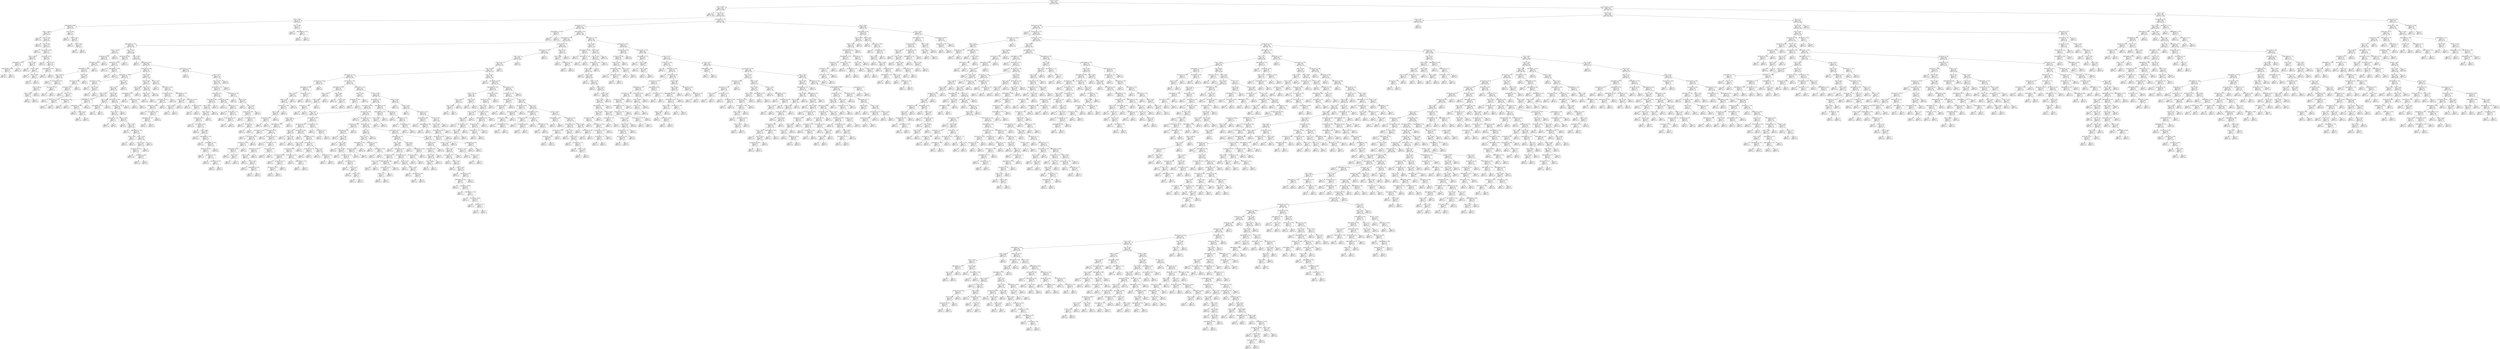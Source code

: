 digraph Tree {
node [shape=box] ;
0 [label="Preco <= -0.196\ngini = 0.487\nsamples = 7500\nvalue = [3150, 4350]"] ;
1 [label="Preco <= -0.986\ngini = 0.202\nsamples = 3248\nvalue = [370, 2878]"] ;
0 -> 1 [labeldistance=2.5, labelangle=45, headlabel="True"] ;
2 [label="gini = 0.0\nsamples = 1441\nvalue = [0, 1441]"] ;
1 -> 2 ;
3 [label="Preco <= -0.96\ngini = 0.326\nsamples = 1807\nvalue = [370, 1437]"] ;
1 -> 3 ;
4 [label="Preco <= -0.963\ngini = 0.441\nsamples = 61\nvalue = [20, 41]"] ;
3 -> 4 ;
5 [label="Idade_Modelo <= 0.989\ngini = 0.397\nsamples = 55\nvalue = [15, 40]"] ;
4 -> 5 ;
6 [label="Preco <= -0.985\ngini = 0.346\nsamples = 45\nvalue = [10, 35]"] ;
5 -> 6 ;
7 [label="gini = 0.0\nsamples = 1\nvalue = [1, 0]"] ;
6 -> 7 ;
8 [label="Preco <= -0.982\ngini = 0.325\nsamples = 44\nvalue = [9, 35]"] ;
6 -> 8 ;
9 [label="gini = 0.0\nsamples = 8\nvalue = [0, 8]"] ;
8 -> 9 ;
10 [label="Preco <= -0.981\ngini = 0.375\nsamples = 36\nvalue = [9, 27]"] ;
8 -> 10 ;
11 [label="gini = 0.0\nsamples = 2\nvalue = [2, 0]"] ;
10 -> 11 ;
12 [label="Km_Por_Ano <= 0.406\ngini = 0.327\nsamples = 34\nvalue = [7, 27]"] ;
10 -> 12 ;
13 [label="Preco <= -0.969\ngini = 0.236\nsamples = 22\nvalue = [3, 19]"] ;
12 -> 13 ;
14 [label="Idade_Modelo <= -0.504\ngini = 0.117\nsamples = 16\nvalue = [1, 15]"] ;
13 -> 14 ;
15 [label="Idade_Modelo <= -0.718\ngini = 0.444\nsamples = 3\nvalue = [1, 2]"] ;
14 -> 15 ;
16 [label="gini = 0.0\nsamples = 2\nvalue = [0, 2]"] ;
15 -> 16 ;
17 [label="gini = 0.0\nsamples = 1\nvalue = [1, 0]"] ;
15 -> 17 ;
18 [label="gini = 0.0\nsamples = 13\nvalue = [0, 13]"] ;
14 -> 18 ;
19 [label="Preco <= -0.968\ngini = 0.444\nsamples = 6\nvalue = [2, 4]"] ;
13 -> 19 ;
20 [label="gini = 0.0\nsamples = 1\nvalue = [1, 0]"] ;
19 -> 20 ;
21 [label="Preco <= -0.965\ngini = 0.32\nsamples = 5\nvalue = [1, 4]"] ;
19 -> 21 ;
22 [label="gini = 0.0\nsamples = 3\nvalue = [0, 3]"] ;
21 -> 22 ;
23 [label="Preco <= -0.964\ngini = 0.5\nsamples = 2\nvalue = [1, 1]"] ;
21 -> 23 ;
24 [label="gini = 0.0\nsamples = 1\nvalue = [1, 0]"] ;
23 -> 24 ;
25 [label="gini = 0.0\nsamples = 1\nvalue = [0, 1]"] ;
23 -> 25 ;
26 [label="Km_Por_Ano <= 0.553\ngini = 0.444\nsamples = 12\nvalue = [4, 8]"] ;
12 -> 26 ;
27 [label="gini = 0.0\nsamples = 2\nvalue = [2, 0]"] ;
26 -> 27 ;
28 [label="Preco <= -0.973\ngini = 0.32\nsamples = 10\nvalue = [2, 8]"] ;
26 -> 28 ;
29 [label="Idade_Modelo <= -0.184\ngini = 0.48\nsamples = 5\nvalue = [2, 3]"] ;
28 -> 29 ;
30 [label="gini = 0.0\nsamples = 2\nvalue = [2, 0]"] ;
29 -> 30 ;
31 [label="gini = 0.0\nsamples = 3\nvalue = [0, 3]"] ;
29 -> 31 ;
32 [label="gini = 0.0\nsamples = 5\nvalue = [0, 5]"] ;
28 -> 32 ;
33 [label="Preco <= -0.981\ngini = 0.5\nsamples = 10\nvalue = [5, 5]"] ;
5 -> 33 ;
34 [label="gini = 0.0\nsamples = 2\nvalue = [2, 0]"] ;
33 -> 34 ;
35 [label="Preco <= -0.972\ngini = 0.469\nsamples = 8\nvalue = [3, 5]"] ;
33 -> 35 ;
36 [label="gini = 0.0\nsamples = 4\nvalue = [0, 4]"] ;
35 -> 36 ;
37 [label="Preco <= -0.967\ngini = 0.375\nsamples = 4\nvalue = [3, 1]"] ;
35 -> 37 ;
38 [label="gini = 0.0\nsamples = 3\nvalue = [3, 0]"] ;
37 -> 38 ;
39 [label="gini = 0.0\nsamples = 1\nvalue = [0, 1]"] ;
37 -> 39 ;
40 [label="Preco <= -0.961\ngini = 0.278\nsamples = 6\nvalue = [5, 1]"] ;
4 -> 40 ;
41 [label="gini = 0.0\nsamples = 4\nvalue = [4, 0]"] ;
40 -> 41 ;
42 [label="Idade_Modelo <= -0.291\ngini = 0.5\nsamples = 2\nvalue = [1, 1]"] ;
40 -> 42 ;
43 [label="gini = 0.0\nsamples = 1\nvalue = [0, 1]"] ;
42 -> 43 ;
44 [label="gini = 0.0\nsamples = 1\nvalue = [1, 0]"] ;
42 -> 44 ;
45 [label="Km_Por_Ano <= 1.622\ngini = 0.321\nsamples = 1746\nvalue = [350, 1396]"] ;
3 -> 45 ;
46 [label="Km_Por_Ano <= -2.057\ngini = 0.313\nsamples = 1611\nvalue = [313, 1298]"] ;
45 -> 46 ;
47 [label="Idade_Modelo <= -0.718\ngini = 0.444\nsamples = 3\nvalue = [2, 1]"] ;
46 -> 47 ;
48 [label="gini = 0.0\nsamples = 1\nvalue = [0, 1]"] ;
47 -> 48 ;
49 [label="gini = 0.0\nsamples = 2\nvalue = [2, 0]"] ;
47 -> 49 ;
50 [label="Idade_Modelo <= 0.562\ngini = 0.312\nsamples = 1608\nvalue = [311, 1297]"] ;
46 -> 50 ;
51 [label="Idade_Modelo <= -0.718\ngini = 0.329\nsamples = 1032\nvalue = [214, 818]"] ;
50 -> 51 ;
52 [label="Idade_Modelo <= -2.211\ngini = 0.287\nsamples = 380\nvalue = [66, 314]"] ;
51 -> 52 ;
53 [label="Preco <= -0.266\ngini = 0.43\nsamples = 32\nvalue = [10, 22]"] ;
52 -> 53 ;
54 [label="Km_Por_Ano <= 0.701\ngini = 0.459\nsamples = 28\nvalue = [10, 18]"] ;
53 -> 54 ;
55 [label="Km_Por_Ano <= 0.418\ngini = 0.486\nsamples = 24\nvalue = [10, 14]"] ;
54 -> 55 ;
56 [label="Idade_Modelo <= -2.425\ngini = 0.463\nsamples = 22\nvalue = [8, 14]"] ;
55 -> 56 ;
57 [label="Preco <= -0.914\ngini = 0.355\nsamples = 13\nvalue = [3, 10]"] ;
56 -> 57 ;
58 [label="gini = 0.0\nsamples = 1\nvalue = [1, 0]"] ;
57 -> 58 ;
59 [label="Km_Por_Ano <= -0.011\ngini = 0.278\nsamples = 12\nvalue = [2, 10]"] ;
57 -> 59 ;
60 [label="Preco <= -0.801\ngini = 0.18\nsamples = 10\nvalue = [1, 9]"] ;
59 -> 60 ;
61 [label="Preco <= -0.855\ngini = 0.375\nsamples = 4\nvalue = [1, 3]"] ;
60 -> 61 ;
62 [label="gini = 0.0\nsamples = 3\nvalue = [0, 3]"] ;
61 -> 62 ;
63 [label="gini = 0.0\nsamples = 1\nvalue = [1, 0]"] ;
61 -> 63 ;
64 [label="gini = 0.0\nsamples = 6\nvalue = [0, 6]"] ;
60 -> 64 ;
65 [label="Km_Por_Ano <= 0.163\ngini = 0.5\nsamples = 2\nvalue = [1, 1]"] ;
59 -> 65 ;
66 [label="gini = 0.0\nsamples = 1\nvalue = [1, 0]"] ;
65 -> 66 ;
67 [label="gini = 0.0\nsamples = 1\nvalue = [0, 1]"] ;
65 -> 67 ;
68 [label="Preco <= -0.33\ngini = 0.494\nsamples = 9\nvalue = [5, 4]"] ;
56 -> 68 ;
69 [label="Km_Por_Ano <= -0.025\ngini = 0.49\nsamples = 7\nvalue = [3, 4]"] ;
68 -> 69 ;
70 [label="Km_Por_Ano <= -0.511\ngini = 0.48\nsamples = 5\nvalue = [3, 2]"] ;
69 -> 70 ;
71 [label="gini = 0.0\nsamples = 1\nvalue = [1, 0]"] ;
70 -> 71 ;
72 [label="Preco <= -0.552\ngini = 0.5\nsamples = 4\nvalue = [2, 2]"] ;
70 -> 72 ;
73 [label="gini = 0.0\nsamples = 1\nvalue = [0, 1]"] ;
72 -> 73 ;
74 [label="Km_Por_Ano <= -0.311\ngini = 0.444\nsamples = 3\nvalue = [2, 1]"] ;
72 -> 74 ;
75 [label="gini = 0.0\nsamples = 1\nvalue = [0, 1]"] ;
74 -> 75 ;
76 [label="gini = 0.0\nsamples = 2\nvalue = [2, 0]"] ;
74 -> 76 ;
77 [label="gini = 0.0\nsamples = 2\nvalue = [0, 2]"] ;
69 -> 77 ;
78 [label="gini = 0.0\nsamples = 2\nvalue = [2, 0]"] ;
68 -> 78 ;
79 [label="gini = 0.0\nsamples = 2\nvalue = [2, 0]"] ;
55 -> 79 ;
80 [label="gini = 0.0\nsamples = 4\nvalue = [0, 4]"] ;
54 -> 80 ;
81 [label="gini = 0.0\nsamples = 4\nvalue = [0, 4]"] ;
53 -> 81 ;
82 [label="Preco <= -0.868\ngini = 0.27\nsamples = 348\nvalue = [56, 292]"] ;
52 -> 82 ;
83 [label="Km_Por_Ano <= -0.399\ngini = 0.089\nsamples = 43\nvalue = [2, 41]"] ;
82 -> 83 ;
84 [label="Km_Por_Ano <= -0.512\ngini = 0.219\nsamples = 16\nvalue = [2, 14]"] ;
83 -> 84 ;
85 [label="gini = 0.0\nsamples = 13\nvalue = [0, 13]"] ;
84 -> 85 ;
86 [label="Idade_Modelo <= -1.678\ngini = 0.444\nsamples = 3\nvalue = [2, 1]"] ;
84 -> 86 ;
87 [label="gini = 0.0\nsamples = 1\nvalue = [0, 1]"] ;
86 -> 87 ;
88 [label="gini = 0.0\nsamples = 2\nvalue = [2, 0]"] ;
86 -> 88 ;
89 [label="gini = 0.0\nsamples = 27\nvalue = [0, 27]"] ;
83 -> 89 ;
90 [label="Preco <= -0.867\ngini = 0.291\nsamples = 305\nvalue = [54, 251]"] ;
82 -> 90 ;
91 [label="gini = 0.0\nsamples = 1\nvalue = [1, 0]"] ;
90 -> 91 ;
92 [label="Km_Por_Ano <= 0.251\ngini = 0.288\nsamples = 304\nvalue = [53, 251]"] ;
90 -> 92 ;
93 [label="Km_Por_Ano <= -0.839\ngini = 0.247\nsamples = 201\nvalue = [29, 172]"] ;
92 -> 93 ;
94 [label="Idade_Modelo <= -1.998\ngini = 0.346\nsamples = 72\nvalue = [16, 56]"] ;
93 -> 94 ;
95 [label="Km_Por_Ano <= -1.006\ngini = 0.48\nsamples = 5\nvalue = [3, 2]"] ;
94 -> 95 ;
96 [label="gini = 0.0\nsamples = 1\nvalue = [0, 1]"] ;
95 -> 96 ;
97 [label="Preco <= -0.525\ngini = 0.375\nsamples = 4\nvalue = [3, 1]"] ;
95 -> 97 ;
98 [label="gini = 0.0\nsamples = 3\nvalue = [3, 0]"] ;
97 -> 98 ;
99 [label="gini = 0.0\nsamples = 1\nvalue = [0, 1]"] ;
97 -> 99 ;
100 [label="Preco <= -0.235\ngini = 0.313\nsamples = 67\nvalue = [13, 54]"] ;
94 -> 100 ;
101 [label="Preco <= -0.717\ngini = 0.298\nsamples = 66\nvalue = [12, 54]"] ;
100 -> 101 ;
102 [label="Preco <= -0.821\ngini = 0.172\nsamples = 21\nvalue = [2, 19]"] ;
101 -> 102 ;
103 [label="Km_Por_Ano <= -0.98\ngini = 0.444\nsamples = 3\nvalue = [1, 2]"] ;
102 -> 103 ;
104 [label="gini = 0.0\nsamples = 2\nvalue = [0, 2]"] ;
103 -> 104 ;
105 [label="gini = 0.0\nsamples = 1\nvalue = [1, 0]"] ;
103 -> 105 ;
106 [label="Idade_Modelo <= -1.358\ngini = 0.105\nsamples = 18\nvalue = [1, 17]"] ;
102 -> 106 ;
107 [label="Idade_Modelo <= -1.678\ngini = 0.278\nsamples = 6\nvalue = [1, 5]"] ;
106 -> 107 ;
108 [label="gini = 0.0\nsamples = 3\nvalue = [0, 3]"] ;
107 -> 108 ;
109 [label="Preco <= -0.752\ngini = 0.444\nsamples = 3\nvalue = [1, 2]"] ;
107 -> 109 ;
110 [label="gini = 0.0\nsamples = 1\nvalue = [1, 0]"] ;
109 -> 110 ;
111 [label="gini = 0.0\nsamples = 2\nvalue = [0, 2]"] ;
109 -> 111 ;
112 [label="gini = 0.0\nsamples = 12\nvalue = [0, 12]"] ;
106 -> 112 ;
113 [label="Preco <= -0.604\ngini = 0.346\nsamples = 45\nvalue = [10, 35]"] ;
101 -> 113 ;
114 [label="Preco <= -0.66\ngini = 0.444\nsamples = 6\nvalue = [4, 2]"] ;
113 -> 114 ;
115 [label="Idade_Modelo <= -1.145\ngini = 0.444\nsamples = 3\nvalue = [1, 2]"] ;
114 -> 115 ;
116 [label="gini = 0.0\nsamples = 2\nvalue = [0, 2]"] ;
115 -> 116 ;
117 [label="gini = 0.0\nsamples = 1\nvalue = [1, 0]"] ;
115 -> 117 ;
118 [label="gini = 0.0\nsamples = 3\nvalue = [3, 0]"] ;
114 -> 118 ;
119 [label="Km_Por_Ano <= -0.926\ngini = 0.26\nsamples = 39\nvalue = [6, 33]"] ;
113 -> 119 ;
120 [label="Km_Por_Ano <= -0.93\ngini = 0.291\nsamples = 34\nvalue = [6, 28]"] ;
119 -> 120 ;
121 [label="Preco <= -0.591\ngini = 0.257\nsamples = 33\nvalue = [5, 28]"] ;
120 -> 121 ;
122 [label="Km_Por_Ano <= -1.073\ngini = 0.5\nsamples = 2\nvalue = [1, 1]"] ;
121 -> 122 ;
123 [label="gini = 0.0\nsamples = 1\nvalue = [1, 0]"] ;
122 -> 123 ;
124 [label="gini = 0.0\nsamples = 1\nvalue = [0, 1]"] ;
122 -> 124 ;
125 [label="Preco <= -0.509\ngini = 0.225\nsamples = 31\nvalue = [4, 27]"] ;
121 -> 125 ;
126 [label="gini = 0.0\nsamples = 8\nvalue = [0, 8]"] ;
125 -> 126 ;
127 [label="Preco <= -0.492\ngini = 0.287\nsamples = 23\nvalue = [4, 19]"] ;
125 -> 127 ;
128 [label="gini = 0.0\nsamples = 1\nvalue = [1, 0]"] ;
127 -> 128 ;
129 [label="Idade_Modelo <= -1.785\ngini = 0.236\nsamples = 22\nvalue = [3, 19]"] ;
127 -> 129 ;
130 [label="Preco <= -0.362\ngini = 0.5\nsamples = 2\nvalue = [1, 1]"] ;
129 -> 130 ;
131 [label="gini = 0.0\nsamples = 1\nvalue = [0, 1]"] ;
130 -> 131 ;
132 [label="gini = 0.0\nsamples = 1\nvalue = [1, 0]"] ;
130 -> 132 ;
133 [label="Preco <= -0.308\ngini = 0.18\nsamples = 20\nvalue = [2, 18]"] ;
129 -> 133 ;
134 [label="Preco <= -0.313\ngini = 0.245\nsamples = 14\nvalue = [2, 12]"] ;
133 -> 134 ;
135 [label="Km_Por_Ano <= -1.019\ngini = 0.142\nsamples = 13\nvalue = [1, 12]"] ;
134 -> 135 ;
136 [label="gini = 0.0\nsamples = 10\nvalue = [0, 10]"] ;
135 -> 136 ;
137 [label="Km_Por_Ano <= -0.983\ngini = 0.444\nsamples = 3\nvalue = [1, 2]"] ;
135 -> 137 ;
138 [label="gini = 0.0\nsamples = 1\nvalue = [1, 0]"] ;
137 -> 138 ;
139 [label="gini = 0.0\nsamples = 2\nvalue = [0, 2]"] ;
137 -> 139 ;
140 [label="gini = 0.0\nsamples = 1\nvalue = [1, 0]"] ;
134 -> 140 ;
141 [label="gini = 0.0\nsamples = 6\nvalue = [0, 6]"] ;
133 -> 141 ;
142 [label="gini = 0.0\nsamples = 1\nvalue = [1, 0]"] ;
120 -> 142 ;
143 [label="gini = 0.0\nsamples = 5\nvalue = [0, 5]"] ;
119 -> 143 ;
144 [label="gini = 0.0\nsamples = 1\nvalue = [1, 0]"] ;
100 -> 144 ;
145 [label="Preco <= -0.444\ngini = 0.181\nsamples = 129\nvalue = [13, 116]"] ;
93 -> 145 ;
146 [label="Preco <= -0.823\ngini = 0.074\nsamples = 78\nvalue = [3, 75]"] ;
145 -> 146 ;
147 [label="Preco <= -0.829\ngini = 0.346\nsamples = 9\nvalue = [2, 7]"] ;
146 -> 147 ;
148 [label="Idade_Modelo <= -1.251\ngini = 0.219\nsamples = 8\nvalue = [1, 7]"] ;
147 -> 148 ;
149 [label="gini = 0.0\nsamples = 5\nvalue = [0, 5]"] ;
148 -> 149 ;
150 [label="Km_Por_Ano <= -0.338\ngini = 0.444\nsamples = 3\nvalue = [1, 2]"] ;
148 -> 150 ;
151 [label="gini = 0.0\nsamples = 2\nvalue = [0, 2]"] ;
150 -> 151 ;
152 [label="gini = 0.0\nsamples = 1\nvalue = [1, 0]"] ;
150 -> 152 ;
153 [label="gini = 0.0\nsamples = 1\nvalue = [1, 0]"] ;
147 -> 153 ;
154 [label="Preco <= -0.777\ngini = 0.029\nsamples = 69\nvalue = [1, 68]"] ;
146 -> 154 ;
155 [label="Preco <= -0.781\ngini = 0.165\nsamples = 11\nvalue = [1, 10]"] ;
154 -> 155 ;
156 [label="gini = 0.0\nsamples = 10\nvalue = [0, 10]"] ;
155 -> 156 ;
157 [label="gini = 0.0\nsamples = 1\nvalue = [1, 0]"] ;
155 -> 157 ;
158 [label="gini = 0.0\nsamples = 58\nvalue = [0, 58]"] ;
154 -> 158 ;
159 [label="Preco <= -0.437\ngini = 0.315\nsamples = 51\nvalue = [10, 41]"] ;
145 -> 159 ;
160 [label="gini = 0.0\nsamples = 2\nvalue = [2, 0]"] ;
159 -> 160 ;
161 [label="Km_Por_Ano <= -0.183\ngini = 0.273\nsamples = 49\nvalue = [8, 41]"] ;
159 -> 161 ;
162 [label="Km_Por_Ano <= -0.497\ngini = 0.165\nsamples = 33\nvalue = [3, 30]"] ;
161 -> 162 ;
163 [label="Km_Por_Ano <= -0.514\ngini = 0.291\nsamples = 17\nvalue = [3, 14]"] ;
162 -> 163 ;
164 [label="Km_Por_Ano <= -0.703\ngini = 0.219\nsamples = 16\nvalue = [2, 14]"] ;
163 -> 164 ;
165 [label="gini = 0.0\nsamples = 7\nvalue = [0, 7]"] ;
164 -> 165 ;
166 [label="Km_Por_Ano <= -0.631\ngini = 0.346\nsamples = 9\nvalue = [2, 7]"] ;
164 -> 166 ;
167 [label="Idade_Modelo <= -1.678\ngini = 0.444\nsamples = 3\nvalue = [2, 1]"] ;
166 -> 167 ;
168 [label="gini = 0.0\nsamples = 1\nvalue = [0, 1]"] ;
167 -> 168 ;
169 [label="gini = 0.0\nsamples = 2\nvalue = [2, 0]"] ;
167 -> 169 ;
170 [label="gini = 0.0\nsamples = 6\nvalue = [0, 6]"] ;
166 -> 170 ;
171 [label="gini = 0.0\nsamples = 1\nvalue = [1, 0]"] ;
163 -> 171 ;
172 [label="gini = 0.0\nsamples = 16\nvalue = [0, 16]"] ;
162 -> 172 ;
173 [label="Idade_Modelo <= -1.251\ngini = 0.43\nsamples = 16\nvalue = [5, 11]"] ;
161 -> 173 ;
174 [label="Preco <= -0.329\ngini = 0.198\nsamples = 9\nvalue = [1, 8]"] ;
173 -> 174 ;
175 [label="Preco <= -0.362\ngini = 0.444\nsamples = 3\nvalue = [1, 2]"] ;
174 -> 175 ;
176 [label="gini = 0.0\nsamples = 2\nvalue = [0, 2]"] ;
175 -> 176 ;
177 [label="gini = 0.0\nsamples = 1\nvalue = [1, 0]"] ;
175 -> 177 ;
178 [label="gini = 0.0\nsamples = 6\nvalue = [0, 6]"] ;
174 -> 178 ;
179 [label="Km_Por_Ano <= -0.013\ngini = 0.49\nsamples = 7\nvalue = [4, 3]"] ;
173 -> 179 ;
180 [label="gini = 0.0\nsamples = 3\nvalue = [3, 0]"] ;
179 -> 180 ;
181 [label="Km_Por_Ano <= 0.09\ngini = 0.375\nsamples = 4\nvalue = [1, 3]"] ;
179 -> 181 ;
182 [label="gini = 0.0\nsamples = 3\nvalue = [0, 3]"] ;
181 -> 182 ;
183 [label="gini = 0.0\nsamples = 1\nvalue = [1, 0]"] ;
181 -> 183 ;
184 [label="Km_Por_Ano <= 0.276\ngini = 0.357\nsamples = 103\nvalue = [24, 79]"] ;
92 -> 184 ;
185 [label="gini = 0.0\nsamples = 3\nvalue = [3, 0]"] ;
184 -> 185 ;
186 [label="Preco <= -0.279\ngini = 0.332\nsamples = 100\nvalue = [21, 79]"] ;
184 -> 186 ;
187 [label="Preco <= -0.301\ngini = 0.352\nsamples = 92\nvalue = [21, 71]"] ;
186 -> 187 ;
188 [label="Km_Por_Ano <= 1.231\ngini = 0.333\nsamples = 90\nvalue = [19, 71]"] ;
187 -> 188 ;
189 [label="Km_Por_Ano <= 0.87\ngini = 0.293\nsamples = 73\nvalue = [13, 60]"] ;
188 -> 189 ;
190 [label="Km_Por_Ano <= 0.855\ngini = 0.351\nsamples = 44\nvalue = [10, 34]"] ;
189 -> 190 ;
191 [label="Preco <= -0.438\ngini = 0.331\nsamples = 43\nvalue = [9, 34]"] ;
190 -> 191 ;
192 [label="Preco <= -0.455\ngini = 0.397\nsamples = 33\nvalue = [9, 24]"] ;
191 -> 192 ;
193 [label="Km_Por_Ano <= 0.465\ngini = 0.35\nsamples = 31\nvalue = [7, 24]"] ;
192 -> 193 ;
194 [label="gini = 0.0\nsamples = 10\nvalue = [0, 10]"] ;
193 -> 194 ;
195 [label="Km_Por_Ano <= 0.528\ngini = 0.444\nsamples = 21\nvalue = [7, 14]"] ;
193 -> 195 ;
196 [label="gini = 0.0\nsamples = 2\nvalue = [2, 0]"] ;
195 -> 196 ;
197 [label="Preco <= -0.698\ngini = 0.388\nsamples = 19\nvalue = [5, 14]"] ;
195 -> 197 ;
198 [label="gini = 0.0\nsamples = 6\nvalue = [0, 6]"] ;
197 -> 198 ;
199 [label="Idade_Modelo <= -1.785\ngini = 0.473\nsamples = 13\nvalue = [5, 8]"] ;
197 -> 199 ;
200 [label="gini = 0.0\nsamples = 2\nvalue = [2, 0]"] ;
199 -> 200 ;
201 [label="Idade_Modelo <= -0.931\ngini = 0.397\nsamples = 11\nvalue = [3, 8]"] ;
199 -> 201 ;
202 [label="Km_Por_Ano <= 0.697\ngini = 0.49\nsamples = 7\nvalue = [3, 4]"] ;
201 -> 202 ;
203 [label="gini = 0.0\nsamples = 2\nvalue = [2, 0]"] ;
202 -> 203 ;
204 [label="Km_Por_Ano <= 0.784\ngini = 0.32\nsamples = 5\nvalue = [1, 4]"] ;
202 -> 204 ;
205 [label="gini = 0.0\nsamples = 3\nvalue = [0, 3]"] ;
204 -> 205 ;
206 [label="Km_Por_Ano <= 0.799\ngini = 0.5\nsamples = 2\nvalue = [1, 1]"] ;
204 -> 206 ;
207 [label="gini = 0.0\nsamples = 1\nvalue = [1, 0]"] ;
206 -> 207 ;
208 [label="gini = 0.0\nsamples = 1\nvalue = [0, 1]"] ;
206 -> 208 ;
209 [label="gini = 0.0\nsamples = 4\nvalue = [0, 4]"] ;
201 -> 209 ;
210 [label="gini = 0.0\nsamples = 2\nvalue = [2, 0]"] ;
192 -> 210 ;
211 [label="gini = 0.0\nsamples = 10\nvalue = [0, 10]"] ;
191 -> 211 ;
212 [label="gini = 0.0\nsamples = 1\nvalue = [1, 0]"] ;
190 -> 212 ;
213 [label="Km_Por_Ano <= 0.987\ngini = 0.185\nsamples = 29\nvalue = [3, 26]"] ;
189 -> 213 ;
214 [label="gini = 0.0\nsamples = 14\nvalue = [0, 14]"] ;
213 -> 214 ;
215 [label="Km_Por_Ano <= 1.01\ngini = 0.32\nsamples = 15\nvalue = [3, 12]"] ;
213 -> 215 ;
216 [label="gini = 0.0\nsamples = 2\nvalue = [2, 0]"] ;
215 -> 216 ;
217 [label="Km_Por_Ano <= 1.171\ngini = 0.142\nsamples = 13\nvalue = [1, 12]"] ;
215 -> 217 ;
218 [label="gini = 0.0\nsamples = 9\nvalue = [0, 9]"] ;
217 -> 218 ;
219 [label="Km_Por_Ano <= 1.187\ngini = 0.375\nsamples = 4\nvalue = [1, 3]"] ;
217 -> 219 ;
220 [label="gini = 0.0\nsamples = 1\nvalue = [1, 0]"] ;
219 -> 220 ;
221 [label="gini = 0.0\nsamples = 3\nvalue = [0, 3]"] ;
219 -> 221 ;
222 [label="Km_Por_Ano <= 1.265\ngini = 0.457\nsamples = 17\nvalue = [6, 11]"] ;
188 -> 222 ;
223 [label="gini = 0.0\nsamples = 2\nvalue = [2, 0]"] ;
222 -> 223 ;
224 [label="Preco <= -0.705\ngini = 0.391\nsamples = 15\nvalue = [4, 11]"] ;
222 -> 224 ;
225 [label="gini = 0.0\nsamples = 5\nvalue = [0, 5]"] ;
224 -> 225 ;
226 [label="Preco <= -0.445\ngini = 0.48\nsamples = 10\nvalue = [4, 6]"] ;
224 -> 226 ;
227 [label="Km_Por_Ano <= 1.283\ngini = 0.444\nsamples = 6\nvalue = [4, 2]"] ;
226 -> 227 ;
228 [label="gini = 0.0\nsamples = 1\nvalue = [0, 1]"] ;
227 -> 228 ;
229 [label="Km_Por_Ano <= 1.462\ngini = 0.32\nsamples = 5\nvalue = [4, 1]"] ;
227 -> 229 ;
230 [label="gini = 0.0\nsamples = 3\nvalue = [3, 0]"] ;
229 -> 230 ;
231 [label="Km_Por_Ano <= 1.5\ngini = 0.5\nsamples = 2\nvalue = [1, 1]"] ;
229 -> 231 ;
232 [label="gini = 0.0\nsamples = 1\nvalue = [0, 1]"] ;
231 -> 232 ;
233 [label="gini = 0.0\nsamples = 1\nvalue = [1, 0]"] ;
231 -> 233 ;
234 [label="gini = 0.0\nsamples = 4\nvalue = [0, 4]"] ;
226 -> 234 ;
235 [label="gini = 0.0\nsamples = 2\nvalue = [2, 0]"] ;
187 -> 235 ;
236 [label="gini = 0.0\nsamples = 8\nvalue = [0, 8]"] ;
186 -> 236 ;
237 [label="Km_Por_Ano <= 1.352\ngini = 0.351\nsamples = 652\nvalue = [148, 504]"] ;
51 -> 237 ;
238 [label="Km_Por_Ano <= 1.339\ngini = 0.357\nsamples = 628\nvalue = [146, 482]"] ;
237 -> 238 ;
239 [label="Preco <= -0.207\ngini = 0.356\nsamples = 627\nvalue = [145, 482]"] ;
238 -> 239 ;
240 [label="Preco <= -0.213\ngini = 0.359\nsamples = 619\nvalue = [145, 474]"] ;
239 -> 240 ;
241 [label="Preco <= -0.383\ngini = 0.356\nsamples = 617\nvalue = [143, 474]"] ;
240 -> 241 ;
242 [label="Km_Por_Ano <= -1.286\ngini = 0.341\nsamples = 464\nvalue = [101, 363]"] ;
241 -> 242 ;
243 [label="Km_Por_Ano <= -1.303\ngini = 0.452\nsamples = 29\nvalue = [10, 19]"] ;
242 -> 243 ;
244 [label="Idade_Modelo <= 0.349\ngini = 0.417\nsamples = 27\nvalue = [8, 19]"] ;
243 -> 244 ;
245 [label="Preco <= -0.401\ngini = 0.34\nsamples = 23\nvalue = [5, 18]"] ;
244 -> 245 ;
246 [label="Preco <= -0.725\ngini = 0.298\nsamples = 22\nvalue = [4, 18]"] ;
245 -> 246 ;
247 [label="Km_Por_Ano <= -1.438\ngini = 0.48\nsamples = 10\nvalue = [4, 6]"] ;
246 -> 247 ;
248 [label="Preco <= -0.83\ngini = 0.444\nsamples = 6\nvalue = [4, 2]"] ;
247 -> 248 ;
249 [label="Km_Por_Ano <= -1.51\ngini = 0.444\nsamples = 3\nvalue = [1, 2]"] ;
248 -> 249 ;
250 [label="gini = 0.0\nsamples = 2\nvalue = [0, 2]"] ;
249 -> 250 ;
251 [label="gini = 0.0\nsamples = 1\nvalue = [1, 0]"] ;
249 -> 251 ;
252 [label="gini = 0.0\nsamples = 3\nvalue = [3, 0]"] ;
248 -> 252 ;
253 [label="gini = 0.0\nsamples = 4\nvalue = [0, 4]"] ;
247 -> 253 ;
254 [label="gini = 0.0\nsamples = 12\nvalue = [0, 12]"] ;
246 -> 254 ;
255 [label="gini = 0.0\nsamples = 1\nvalue = [1, 0]"] ;
245 -> 255 ;
256 [label="Km_Por_Ano <= -1.531\ngini = 0.375\nsamples = 4\nvalue = [3, 1]"] ;
244 -> 256 ;
257 [label="gini = 0.0\nsamples = 1\nvalue = [0, 1]"] ;
256 -> 257 ;
258 [label="gini = 0.0\nsamples = 3\nvalue = [3, 0]"] ;
256 -> 258 ;
259 [label="gini = 0.0\nsamples = 2\nvalue = [2, 0]"] ;
243 -> 259 ;
260 [label="Km_Por_Ano <= -1.063\ngini = 0.331\nsamples = 435\nvalue = [91, 344]"] ;
242 -> 260 ;
261 [label="Idade_Modelo <= -0.078\ngini = 0.165\nsamples = 33\nvalue = [3, 30]"] ;
260 -> 261 ;
262 [label="Preco <= -0.596\ngini = 0.32\nsamples = 10\nvalue = [2, 8]"] ;
261 -> 262 ;
263 [label="Preco <= -0.627\ngini = 0.444\nsamples = 6\nvalue = [2, 4]"] ;
262 -> 263 ;
264 [label="Km_Por_Ano <= -1.148\ngini = 0.32\nsamples = 5\nvalue = [1, 4]"] ;
263 -> 264 ;
265 [label="gini = 0.0\nsamples = 4\nvalue = [0, 4]"] ;
264 -> 265 ;
266 [label="gini = 0.0\nsamples = 1\nvalue = [1, 0]"] ;
264 -> 266 ;
267 [label="gini = 0.0\nsamples = 1\nvalue = [1, 0]"] ;
263 -> 267 ;
268 [label="gini = 0.0\nsamples = 4\nvalue = [0, 4]"] ;
262 -> 268 ;
269 [label="Preco <= -0.447\ngini = 0.083\nsamples = 23\nvalue = [1, 22]"] ;
261 -> 269 ;
270 [label="gini = 0.0\nsamples = 19\nvalue = [0, 19]"] ;
269 -> 270 ;
271 [label="Preco <= -0.427\ngini = 0.375\nsamples = 4\nvalue = [1, 3]"] ;
269 -> 271 ;
272 [label="gini = 0.0\nsamples = 1\nvalue = [1, 0]"] ;
271 -> 272 ;
273 [label="gini = 0.0\nsamples = 3\nvalue = [0, 3]"] ;
271 -> 273 ;
274 [label="Km_Por_Ano <= -1.014\ngini = 0.342\nsamples = 402\nvalue = [88, 314]"] ;
260 -> 274 ;
275 [label="Preco <= -0.549\ngini = 0.49\nsamples = 7\nvalue = [4, 3]"] ;
274 -> 275 ;
276 [label="Km_Por_Ano <= -1.057\ngini = 0.375\nsamples = 4\nvalue = [1, 3]"] ;
275 -> 276 ;
277 [label="gini = 0.0\nsamples = 1\nvalue = [1, 0]"] ;
276 -> 277 ;
278 [label="gini = 0.0\nsamples = 3\nvalue = [0, 3]"] ;
276 -> 278 ;
279 [label="gini = 0.0\nsamples = 3\nvalue = [3, 0]"] ;
275 -> 279 ;
280 [label="Preco <= -0.466\ngini = 0.335\nsamples = 395\nvalue = [84, 311]"] ;
274 -> 280 ;
281 [label="Km_Por_Ano <= 1.08\ngini = 0.353\nsamples = 341\nvalue = [78, 263]"] ;
280 -> 281 ;
282 [label="Km_Por_Ano <= -0.354\ngini = 0.341\nsamples = 321\nvalue = [70, 251]"] ;
281 -> 282 ;
283 [label="Preco <= -0.811\ngini = 0.4\nsamples = 116\nvalue = [32, 84]"] ;
282 -> 283 ;
284 [label="Preco <= -0.819\ngini = 0.489\nsamples = 40\nvalue = [17, 23]"] ;
283 -> 284 ;
285 [label="Idade_Modelo <= -0.078\ngini = 0.47\nsamples = 37\nvalue = [14, 23]"] ;
284 -> 285 ;
286 [label="Km_Por_Ano <= -0.981\ngini = 0.36\nsamples = 17\nvalue = [4, 13]"] ;
285 -> 286 ;
287 [label="gini = 0.0\nsamples = 1\nvalue = [1, 0]"] ;
286 -> 287 ;
288 [label="Km_Por_Ano <= -0.676\ngini = 0.305\nsamples = 16\nvalue = [3, 13]"] ;
286 -> 288 ;
289 [label="Km_Por_Ano <= -0.719\ngini = 0.42\nsamples = 10\nvalue = [3, 7]"] ;
288 -> 289 ;
290 [label="Idade_Modelo <= -0.291\ngini = 0.219\nsamples = 8\nvalue = [1, 7]"] ;
289 -> 290 ;
291 [label="gini = 0.0\nsamples = 6\nvalue = [0, 6]"] ;
290 -> 291 ;
292 [label="Preco <= -0.859\ngini = 0.5\nsamples = 2\nvalue = [1, 1]"] ;
290 -> 292 ;
293 [label="gini = 0.0\nsamples = 1\nvalue = [0, 1]"] ;
292 -> 293 ;
294 [label="gini = 0.0\nsamples = 1\nvalue = [1, 0]"] ;
292 -> 294 ;
295 [label="gini = 0.0\nsamples = 2\nvalue = [2, 0]"] ;
289 -> 295 ;
296 [label="gini = 0.0\nsamples = 6\nvalue = [0, 6]"] ;
288 -> 296 ;
297 [label="Km_Por_Ano <= -0.837\ngini = 0.5\nsamples = 20\nvalue = [10, 10]"] ;
285 -> 297 ;
298 [label="gini = 0.0\nsamples = 3\nvalue = [3, 0]"] ;
297 -> 298 ;
299 [label="Km_Por_Ano <= -0.739\ngini = 0.484\nsamples = 17\nvalue = [7, 10]"] ;
297 -> 299 ;
300 [label="gini = 0.0\nsamples = 3\nvalue = [0, 3]"] ;
299 -> 300 ;
301 [label="Km_Por_Ano <= -0.394\ngini = 0.5\nsamples = 14\nvalue = [7, 7]"] ;
299 -> 301 ;
302 [label="Km_Por_Ano <= -0.547\ngini = 0.48\nsamples = 10\nvalue = [6, 4]"] ;
301 -> 302 ;
303 [label="Preco <= -0.915\ngini = 0.49\nsamples = 7\nvalue = [3, 4]"] ;
302 -> 303 ;
304 [label="gini = 0.0\nsamples = 2\nvalue = [0, 2]"] ;
303 -> 304 ;
305 [label="Preco <= -0.855\ngini = 0.48\nsamples = 5\nvalue = [3, 2]"] ;
303 -> 305 ;
306 [label="gini = 0.0\nsamples = 2\nvalue = [2, 0]"] ;
305 -> 306 ;
307 [label="Idade_Modelo <= 0.136\ngini = 0.444\nsamples = 3\nvalue = [1, 2]"] ;
305 -> 307 ;
308 [label="gini = 0.0\nsamples = 1\nvalue = [1, 0]"] ;
307 -> 308 ;
309 [label="gini = 0.0\nsamples = 2\nvalue = [0, 2]"] ;
307 -> 309 ;
310 [label="gini = 0.0\nsamples = 3\nvalue = [3, 0]"] ;
302 -> 310 ;
311 [label="Km_Por_Ano <= -0.357\ngini = 0.375\nsamples = 4\nvalue = [1, 3]"] ;
301 -> 311 ;
312 [label="gini = 0.0\nsamples = 3\nvalue = [0, 3]"] ;
311 -> 312 ;
313 [label="gini = 0.0\nsamples = 1\nvalue = [1, 0]"] ;
311 -> 313 ;
314 [label="gini = 0.0\nsamples = 3\nvalue = [3, 0]"] ;
284 -> 314 ;
315 [label="Km_Por_Ano <= -0.384\ngini = 0.317\nsamples = 76\nvalue = [15, 61]"] ;
283 -> 315 ;
316 [label="Km_Por_Ano <= -0.851\ngini = 0.262\nsamples = 71\nvalue = [11, 60]"] ;
315 -> 316 ;
317 [label="Preco <= -0.63\ngini = 0.08\nsamples = 24\nvalue = [1, 23]"] ;
316 -> 317 ;
318 [label="gini = 0.0\nsamples = 13\nvalue = [0, 13]"] ;
317 -> 318 ;
319 [label="Preco <= -0.627\ngini = 0.165\nsamples = 11\nvalue = [1, 10]"] ;
317 -> 319 ;
320 [label="gini = 0.0\nsamples = 1\nvalue = [1, 0]"] ;
319 -> 320 ;
321 [label="gini = 0.0\nsamples = 10\nvalue = [0, 10]"] ;
319 -> 321 ;
322 [label="Km_Por_Ano <= -0.842\ngini = 0.335\nsamples = 47\nvalue = [10, 37]"] ;
316 -> 322 ;
323 [label="gini = 0.0\nsamples = 2\nvalue = [2, 0]"] ;
322 -> 323 ;
324 [label="Idade_Modelo <= -0.078\ngini = 0.292\nsamples = 45\nvalue = [8, 37]"] ;
322 -> 324 ;
325 [label="Preco <= -0.504\ngini = 0.444\nsamples = 18\nvalue = [6, 12]"] ;
324 -> 325 ;
326 [label="Km_Por_Ano <= -0.458\ngini = 0.497\nsamples = 13\nvalue = [6, 7]"] ;
325 -> 326 ;
327 [label="Km_Por_Ano <= -0.684\ngini = 0.469\nsamples = 8\nvalue = [5, 3]"] ;
326 -> 327 ;
328 [label="gini = 0.0\nsamples = 2\nvalue = [0, 2]"] ;
327 -> 328 ;
329 [label="Km_Por_Ano <= -0.574\ngini = 0.278\nsamples = 6\nvalue = [5, 1]"] ;
327 -> 329 ;
330 [label="Km_Por_Ano <= -0.612\ngini = 0.444\nsamples = 3\nvalue = [2, 1]"] ;
329 -> 330 ;
331 [label="gini = 0.0\nsamples = 2\nvalue = [2, 0]"] ;
330 -> 331 ;
332 [label="gini = 0.0\nsamples = 1\nvalue = [0, 1]"] ;
330 -> 332 ;
333 [label="gini = 0.0\nsamples = 3\nvalue = [3, 0]"] ;
329 -> 333 ;
334 [label="Km_Por_Ano <= -0.435\ngini = 0.32\nsamples = 5\nvalue = [1, 4]"] ;
326 -> 334 ;
335 [label="gini = 0.0\nsamples = 3\nvalue = [0, 3]"] ;
334 -> 335 ;
336 [label="Idade_Modelo <= -0.291\ngini = 0.5\nsamples = 2\nvalue = [1, 1]"] ;
334 -> 336 ;
337 [label="gini = 0.0\nsamples = 1\nvalue = [0, 1]"] ;
336 -> 337 ;
338 [label="gini = 0.0\nsamples = 1\nvalue = [1, 0]"] ;
336 -> 338 ;
339 [label="gini = 0.0\nsamples = 5\nvalue = [0, 5]"] ;
325 -> 339 ;
340 [label="Km_Por_Ano <= -0.717\ngini = 0.137\nsamples = 27\nvalue = [2, 25]"] ;
324 -> 340 ;
341 [label="Km_Por_Ano <= -0.745\ngini = 0.444\nsamples = 3\nvalue = [1, 2]"] ;
340 -> 341 ;
342 [label="gini = 0.0\nsamples = 2\nvalue = [0, 2]"] ;
341 -> 342 ;
343 [label="gini = 0.0\nsamples = 1\nvalue = [1, 0]"] ;
341 -> 343 ;
344 [label="Preco <= -0.52\ngini = 0.08\nsamples = 24\nvalue = [1, 23]"] ;
340 -> 344 ;
345 [label="gini = 0.0\nsamples = 21\nvalue = [0, 21]"] ;
344 -> 345 ;
346 [label="Km_Por_Ano <= -0.52\ngini = 0.444\nsamples = 3\nvalue = [1, 2]"] ;
344 -> 346 ;
347 [label="gini = 0.0\nsamples = 1\nvalue = [1, 0]"] ;
346 -> 347 ;
348 [label="gini = 0.0\nsamples = 2\nvalue = [0, 2]"] ;
346 -> 348 ;
349 [label="Km_Por_Ano <= -0.373\ngini = 0.32\nsamples = 5\nvalue = [4, 1]"] ;
315 -> 349 ;
350 [label="gini = 0.0\nsamples = 2\nvalue = [2, 0]"] ;
349 -> 350 ;
351 [label="Km_Por_Ano <= -0.37\ngini = 0.444\nsamples = 3\nvalue = [2, 1]"] ;
349 -> 351 ;
352 [label="gini = 0.0\nsamples = 1\nvalue = [0, 1]"] ;
351 -> 352 ;
353 [label="gini = 0.0\nsamples = 2\nvalue = [2, 0]"] ;
351 -> 353 ;
354 [label="Km_Por_Ano <= -0.259\ngini = 0.302\nsamples = 205\nvalue = [38, 167]"] ;
282 -> 354 ;
355 [label="gini = 0.0\nsamples = 18\nvalue = [0, 18]"] ;
354 -> 355 ;
356 [label="Km_Por_Ano <= -0.151\ngini = 0.324\nsamples = 187\nvalue = [38, 149]"] ;
354 -> 356 ;
357 [label="Km_Por_Ano <= -0.156\ngini = 0.469\nsamples = 24\nvalue = [9, 15]"] ;
356 -> 357 ;
358 [label="Km_Por_Ano <= -0.255\ngini = 0.408\nsamples = 21\nvalue = [6, 15]"] ;
357 -> 358 ;
359 [label="gini = 0.0\nsamples = 1\nvalue = [1, 0]"] ;
358 -> 359 ;
360 [label="Preco <= -0.897\ngini = 0.375\nsamples = 20\nvalue = [5, 15]"] ;
358 -> 360 ;
361 [label="gini = 0.0\nsamples = 1\nvalue = [1, 0]"] ;
360 -> 361 ;
362 [label="Preco <= -0.685\ngini = 0.332\nsamples = 19\nvalue = [4, 15]"] ;
360 -> 362 ;
363 [label="gini = 0.0\nsamples = 8\nvalue = [0, 8]"] ;
362 -> 363 ;
364 [label="Preco <= -0.647\ngini = 0.463\nsamples = 11\nvalue = [4, 7]"] ;
362 -> 364 ;
365 [label="gini = 0.0\nsamples = 2\nvalue = [2, 0]"] ;
364 -> 365 ;
366 [label="Km_Por_Ano <= -0.212\ngini = 0.346\nsamples = 9\nvalue = [2, 7]"] ;
364 -> 366 ;
367 [label="gini = 0.0\nsamples = 3\nvalue = [0, 3]"] ;
366 -> 367 ;
368 [label="Km_Por_Ano <= -0.21\ngini = 0.444\nsamples = 6\nvalue = [2, 4]"] ;
366 -> 368 ;
369 [label="gini = 0.0\nsamples = 1\nvalue = [1, 0]"] ;
368 -> 369 ;
370 [label="Preco <= -0.487\ngini = 0.32\nsamples = 5\nvalue = [1, 4]"] ;
368 -> 370 ;
371 [label="gini = 0.0\nsamples = 3\nvalue = [0, 3]"] ;
370 -> 371 ;
372 [label="Preco <= -0.483\ngini = 0.5\nsamples = 2\nvalue = [1, 1]"] ;
370 -> 372 ;
373 [label="gini = 0.0\nsamples = 1\nvalue = [1, 0]"] ;
372 -> 373 ;
374 [label="gini = 0.0\nsamples = 1\nvalue = [0, 1]"] ;
372 -> 374 ;
375 [label="gini = 0.0\nsamples = 3\nvalue = [3, 0]"] ;
357 -> 375 ;
376 [label="Km_Por_Ano <= 0.171\ngini = 0.293\nsamples = 163\nvalue = [29, 134]"] ;
356 -> 376 ;
377 [label="Preco <= -0.7\ngini = 0.122\nsamples = 46\nvalue = [3, 43]"] ;
376 -> 377 ;
378 [label="Preco <= -0.746\ngini = 0.191\nsamples = 28\nvalue = [3, 25]"] ;
377 -> 378 ;
379 [label="Idade_Modelo <= -0.291\ngini = 0.077\nsamples = 25\nvalue = [1, 24]"] ;
378 -> 379 ;
380 [label="Km_Por_Ano <= 0.063\ngini = 0.278\nsamples = 6\nvalue = [1, 5]"] ;
379 -> 380 ;
381 [label="gini = 0.0\nsamples = 5\nvalue = [0, 5]"] ;
380 -> 381 ;
382 [label="gini = 0.0\nsamples = 1\nvalue = [1, 0]"] ;
380 -> 382 ;
383 [label="gini = 0.0\nsamples = 19\nvalue = [0, 19]"] ;
379 -> 383 ;
384 [label="Km_Por_Ano <= -0.101\ngini = 0.444\nsamples = 3\nvalue = [2, 1]"] ;
378 -> 384 ;
385 [label="gini = 0.0\nsamples = 1\nvalue = [1, 0]"] ;
384 -> 385 ;
386 [label="Km_Por_Ano <= -0.004\ngini = 0.5\nsamples = 2\nvalue = [1, 1]"] ;
384 -> 386 ;
387 [label="gini = 0.0\nsamples = 1\nvalue = [0, 1]"] ;
386 -> 387 ;
388 [label="gini = 0.0\nsamples = 1\nvalue = [1, 0]"] ;
386 -> 388 ;
389 [label="gini = 0.0\nsamples = 18\nvalue = [0, 18]"] ;
377 -> 389 ;
390 [label="Km_Por_Ano <= 0.517\ngini = 0.346\nsamples = 117\nvalue = [26, 91]"] ;
376 -> 390 ;
391 [label="Idade_Modelo <= 0.136\ngini = 0.449\nsamples = 44\nvalue = [15, 29]"] ;
390 -> 391 ;
392 [label="Preco <= -0.898\ngini = 0.382\nsamples = 35\nvalue = [9, 26]"] ;
391 -> 392 ;
393 [label="gini = 0.0\nsamples = 2\nvalue = [2, 0]"] ;
392 -> 393 ;
394 [label="Km_Por_Ano <= 0.366\ngini = 0.334\nsamples = 33\nvalue = [7, 26]"] ;
392 -> 394 ;
395 [label="Km_Por_Ano <= 0.178\ngini = 0.165\nsamples = 22\nvalue = [2, 20]"] ;
394 -> 395 ;
396 [label="Preco <= -0.603\ngini = 0.5\nsamples = 2\nvalue = [1, 1]"] ;
395 -> 396 ;
397 [label="gini = 0.0\nsamples = 1\nvalue = [0, 1]"] ;
396 -> 397 ;
398 [label="gini = 0.0\nsamples = 1\nvalue = [1, 0]"] ;
396 -> 398 ;
399 [label="Idade_Modelo <= -0.504\ngini = 0.095\nsamples = 20\nvalue = [1, 19]"] ;
395 -> 399 ;
400 [label="Km_Por_Ano <= 0.311\ngini = 0.375\nsamples = 4\nvalue = [1, 3]"] ;
399 -> 400 ;
401 [label="Preco <= -0.707\ngini = 0.5\nsamples = 2\nvalue = [1, 1]"] ;
400 -> 401 ;
402 [label="gini = 0.0\nsamples = 1\nvalue = [0, 1]"] ;
401 -> 402 ;
403 [label="gini = 0.0\nsamples = 1\nvalue = [1, 0]"] ;
401 -> 403 ;
404 [label="gini = 0.0\nsamples = 2\nvalue = [0, 2]"] ;
400 -> 404 ;
405 [label="gini = 0.0\nsamples = 16\nvalue = [0, 16]"] ;
399 -> 405 ;
406 [label="Km_Por_Ano <= 0.393\ngini = 0.496\nsamples = 11\nvalue = [5, 6]"] ;
394 -> 406 ;
407 [label="gini = 0.0\nsamples = 2\nvalue = [2, 0]"] ;
406 -> 407 ;
408 [label="Preco <= -0.708\ngini = 0.444\nsamples = 9\nvalue = [3, 6]"] ;
406 -> 408 ;
409 [label="gini = 0.0\nsamples = 4\nvalue = [0, 4]"] ;
408 -> 409 ;
410 [label="Preco <= -0.638\ngini = 0.48\nsamples = 5\nvalue = [3, 2]"] ;
408 -> 410 ;
411 [label="gini = 0.0\nsamples = 2\nvalue = [2, 0]"] ;
410 -> 411 ;
412 [label="Km_Por_Ano <= 0.428\ngini = 0.444\nsamples = 3\nvalue = [1, 2]"] ;
410 -> 412 ;
413 [label="gini = 0.0\nsamples = 1\nvalue = [1, 0]"] ;
412 -> 413 ;
414 [label="gini = 0.0\nsamples = 2\nvalue = [0, 2]"] ;
412 -> 414 ;
415 [label="Preco <= -0.86\ngini = 0.444\nsamples = 9\nvalue = [6, 3]"] ;
391 -> 415 ;
416 [label="gini = 0.0\nsamples = 2\nvalue = [0, 2]"] ;
415 -> 416 ;
417 [label="Idade_Modelo <= 0.349\ngini = 0.245\nsamples = 7\nvalue = [6, 1]"] ;
415 -> 417 ;
418 [label="Km_Por_Ano <= 0.242\ngini = 0.444\nsamples = 3\nvalue = [2, 1]"] ;
417 -> 418 ;
419 [label="gini = 0.0\nsamples = 2\nvalue = [2, 0]"] ;
418 -> 419 ;
420 [label="gini = 0.0\nsamples = 1\nvalue = [0, 1]"] ;
418 -> 420 ;
421 [label="gini = 0.0\nsamples = 4\nvalue = [4, 0]"] ;
417 -> 421 ;
422 [label="Preco <= -0.631\ngini = 0.256\nsamples = 73\nvalue = [11, 62]"] ;
390 -> 422 ;
423 [label="Km_Por_Ano <= 0.837\ngini = 0.097\nsamples = 39\nvalue = [2, 37]"] ;
422 -> 423 ;
424 [label="Km_Por_Ano <= 0.83\ngini = 0.172\nsamples = 21\nvalue = [2, 19]"] ;
423 -> 424 ;
425 [label="Preco <= -0.852\ngini = 0.095\nsamples = 20\nvalue = [1, 19]"] ;
424 -> 425 ;
426 [label="Preco <= -0.869\ngini = 0.32\nsamples = 5\nvalue = [1, 4]"] ;
425 -> 426 ;
427 [label="gini = 0.0\nsamples = 4\nvalue = [0, 4]"] ;
426 -> 427 ;
428 [label="gini = 0.0\nsamples = 1\nvalue = [1, 0]"] ;
426 -> 428 ;
429 [label="gini = 0.0\nsamples = 15\nvalue = [0, 15]"] ;
425 -> 429 ;
430 [label="gini = 0.0\nsamples = 1\nvalue = [1, 0]"] ;
424 -> 430 ;
431 [label="gini = 0.0\nsamples = 18\nvalue = [0, 18]"] ;
423 -> 431 ;
432 [label="Preco <= -0.516\ngini = 0.389\nsamples = 34\nvalue = [9, 25]"] ;
422 -> 432 ;
433 [label="Preco <= -0.529\ngini = 0.463\nsamples = 22\nvalue = [8, 14]"] ;
432 -> 433 ;
434 [label="Km_Por_Ano <= 0.672\ngini = 0.42\nsamples = 20\nvalue = [6, 14]"] ;
433 -> 434 ;
435 [label="gini = 0.0\nsamples = 5\nvalue = [0, 5]"] ;
434 -> 435 ;
436 [label="Preco <= -0.623\ngini = 0.48\nsamples = 15\nvalue = [6, 9]"] ;
434 -> 436 ;
437 [label="gini = 0.0\nsamples = 2\nvalue = [2, 0]"] ;
436 -> 437 ;
438 [label="Preco <= -0.592\ngini = 0.426\nsamples = 13\nvalue = [4, 9]"] ;
436 -> 438 ;
439 [label="gini = 0.0\nsamples = 4\nvalue = [0, 4]"] ;
438 -> 439 ;
440 [label="Km_Por_Ano <= 1.039\ngini = 0.494\nsamples = 9\nvalue = [4, 5]"] ;
438 -> 440 ;
441 [label="Idade_Modelo <= -0.504\ngini = 0.49\nsamples = 7\nvalue = [4, 3]"] ;
440 -> 441 ;
442 [label="gini = 0.0\nsamples = 1\nvalue = [0, 1]"] ;
441 -> 442 ;
443 [label="Km_Por_Ano <= 0.844\ngini = 0.444\nsamples = 6\nvalue = [4, 2]"] ;
441 -> 443 ;
444 [label="gini = 0.0\nsamples = 2\nvalue = [2, 0]"] ;
443 -> 444 ;
445 [label="Idade_Modelo <= 0.136\ngini = 0.5\nsamples = 4\nvalue = [2, 2]"] ;
443 -> 445 ;
446 [label="gini = 0.0\nsamples = 1\nvalue = [0, 1]"] ;
445 -> 446 ;
447 [label="Km_Por_Ano <= 0.953\ngini = 0.444\nsamples = 3\nvalue = [2, 1]"] ;
445 -> 447 ;
448 [label="gini = 0.0\nsamples = 1\nvalue = [1, 0]"] ;
447 -> 448 ;
449 [label="Km_Por_Ano <= 1.0\ngini = 0.5\nsamples = 2\nvalue = [1, 1]"] ;
447 -> 449 ;
450 [label="gini = 0.0\nsamples = 1\nvalue = [0, 1]"] ;
449 -> 450 ;
451 [label="gini = 0.0\nsamples = 1\nvalue = [1, 0]"] ;
449 -> 451 ;
452 [label="gini = 0.0\nsamples = 2\nvalue = [0, 2]"] ;
440 -> 452 ;
453 [label="gini = 0.0\nsamples = 2\nvalue = [2, 0]"] ;
433 -> 453 ;
454 [label="Preco <= -0.476\ngini = 0.153\nsamples = 12\nvalue = [1, 11]"] ;
432 -> 454 ;
455 [label="gini = 0.0\nsamples = 10\nvalue = [0, 10]"] ;
454 -> 455 ;
456 [label="Preco <= -0.472\ngini = 0.5\nsamples = 2\nvalue = [1, 1]"] ;
454 -> 456 ;
457 [label="gini = 0.0\nsamples = 1\nvalue = [1, 0]"] ;
456 -> 457 ;
458 [label="gini = 0.0\nsamples = 1\nvalue = [0, 1]"] ;
456 -> 458 ;
459 [label="Idade_Modelo <= 0.136\ngini = 0.48\nsamples = 20\nvalue = [8, 12]"] ;
281 -> 459 ;
460 [label="Idade_Modelo <= -0.291\ngini = 0.444\nsamples = 9\nvalue = [6, 3]"] ;
459 -> 460 ;
461 [label="Preco <= -0.765\ngini = 0.375\nsamples = 4\nvalue = [1, 3]"] ;
460 -> 461 ;
462 [label="gini = 0.0\nsamples = 1\nvalue = [1, 0]"] ;
461 -> 462 ;
463 [label="gini = 0.0\nsamples = 3\nvalue = [0, 3]"] ;
461 -> 463 ;
464 [label="gini = 0.0\nsamples = 5\nvalue = [5, 0]"] ;
460 -> 464 ;
465 [label="Km_Por_Ano <= 1.1\ngini = 0.298\nsamples = 11\nvalue = [2, 9]"] ;
459 -> 465 ;
466 [label="gini = 0.0\nsamples = 1\nvalue = [1, 0]"] ;
465 -> 466 ;
467 [label="Km_Por_Ano <= 1.292\ngini = 0.18\nsamples = 10\nvalue = [1, 9]"] ;
465 -> 467 ;
468 [label="gini = 0.0\nsamples = 7\nvalue = [0, 7]"] ;
467 -> 468 ;
469 [label="Km_Por_Ano <= 1.315\ngini = 0.444\nsamples = 3\nvalue = [1, 2]"] ;
467 -> 469 ;
470 [label="gini = 0.0\nsamples = 1\nvalue = [1, 0]"] ;
469 -> 470 ;
471 [label="gini = 0.0\nsamples = 2\nvalue = [0, 2]"] ;
469 -> 471 ;
472 [label="Preco <= -0.438\ngini = 0.198\nsamples = 54\nvalue = [6, 48]"] ;
280 -> 472 ;
473 [label="gini = 0.0\nsamples = 14\nvalue = [0, 14]"] ;
472 -> 473 ;
474 [label="Preco <= -0.437\ngini = 0.255\nsamples = 40\nvalue = [6, 34]"] ;
472 -> 474 ;
475 [label="gini = 0.0\nsamples = 1\nvalue = [1, 0]"] ;
474 -> 475 ;
476 [label="Km_Por_Ano <= -0.772\ngini = 0.224\nsamples = 39\nvalue = [5, 34]"] ;
474 -> 476 ;
477 [label="Km_Por_Ano <= -0.881\ngini = 0.408\nsamples = 7\nvalue = [2, 5]"] ;
476 -> 477 ;
478 [label="gini = 0.0\nsamples = 4\nvalue = [0, 4]"] ;
477 -> 478 ;
479 [label="Idade_Modelo <= 0.349\ngini = 0.444\nsamples = 3\nvalue = [2, 1]"] ;
477 -> 479 ;
480 [label="gini = 0.0\nsamples = 2\nvalue = [2, 0]"] ;
479 -> 480 ;
481 [label="gini = 0.0\nsamples = 1\nvalue = [0, 1]"] ;
479 -> 481 ;
482 [label="Preco <= -0.407\ngini = 0.17\nsamples = 32\nvalue = [3, 29]"] ;
476 -> 482 ;
483 [label="Preco <= -0.408\ngini = 0.278\nsamples = 18\nvalue = [3, 15]"] ;
482 -> 483 ;
484 [label="Km_Por_Ano <= -0.025\ngini = 0.208\nsamples = 17\nvalue = [2, 15]"] ;
483 -> 484 ;
485 [label="Km_Por_Ano <= -0.518\ngini = 0.375\nsamples = 8\nvalue = [2, 6]"] ;
484 -> 485 ;
486 [label="gini = 0.0\nsamples = 5\nvalue = [0, 5]"] ;
485 -> 486 ;
487 [label="Idade_Modelo <= 0.349\ngini = 0.444\nsamples = 3\nvalue = [2, 1]"] ;
485 -> 487 ;
488 [label="gini = 0.0\nsamples = 2\nvalue = [2, 0]"] ;
487 -> 488 ;
489 [label="gini = 0.0\nsamples = 1\nvalue = [0, 1]"] ;
487 -> 489 ;
490 [label="gini = 0.0\nsamples = 9\nvalue = [0, 9]"] ;
484 -> 490 ;
491 [label="gini = 0.0\nsamples = 1\nvalue = [1, 0]"] ;
483 -> 491 ;
492 [label="gini = 0.0\nsamples = 14\nvalue = [0, 14]"] ;
482 -> 492 ;
493 [label="Preco <= -0.379\ngini = 0.398\nsamples = 153\nvalue = [42, 111]"] ;
241 -> 493 ;
494 [label="gini = 0.0\nsamples = 2\nvalue = [2, 0]"] ;
493 -> 494 ;
495 [label="Km_Por_Ano <= -0.283\ngini = 0.389\nsamples = 151\nvalue = [40, 111]"] ;
493 -> 495 ;
496 [label="Idade_Modelo <= -0.078\ngini = 0.271\nsamples = 68\nvalue = [11, 57]"] ;
495 -> 496 ;
497 [label="Preco <= -0.232\ngini = 0.124\nsamples = 30\nvalue = [2, 28]"] ;
496 -> 497 ;
498 [label="Preco <= -0.367\ngini = 0.071\nsamples = 27\nvalue = [1, 26]"] ;
497 -> 498 ;
499 [label="Preco <= -0.368\ngini = 0.278\nsamples = 6\nvalue = [1, 5]"] ;
498 -> 499 ;
500 [label="gini = 0.0\nsamples = 5\nvalue = [0, 5]"] ;
499 -> 500 ;
501 [label="gini = 0.0\nsamples = 1\nvalue = [1, 0]"] ;
499 -> 501 ;
502 [label="gini = 0.0\nsamples = 21\nvalue = [0, 21]"] ;
498 -> 502 ;
503 [label="Preco <= -0.228\ngini = 0.444\nsamples = 3\nvalue = [1, 2]"] ;
497 -> 503 ;
504 [label="gini = 0.0\nsamples = 1\nvalue = [1, 0]"] ;
503 -> 504 ;
505 [label="gini = 0.0\nsamples = 2\nvalue = [0, 2]"] ;
503 -> 505 ;
506 [label="Km_Por_Ano <= -0.442\ngini = 0.361\nsamples = 38\nvalue = [9, 29]"] ;
496 -> 506 ;
507 [label="Km_Por_Ano <= -0.457\ngini = 0.412\nsamples = 31\nvalue = [9, 22]"] ;
506 -> 507 ;
508 [label="Preco <= -0.335\ngini = 0.391\nsamples = 30\nvalue = [8, 22]"] ;
507 -> 508 ;
509 [label="Preco <= -0.348\ngini = 0.48\nsamples = 10\nvalue = [4, 6]"] ;
508 -> 509 ;
510 [label="Preco <= -0.366\ngini = 0.375\nsamples = 8\nvalue = [2, 6]"] ;
509 -> 510 ;
511 [label="gini = 0.0\nsamples = 3\nvalue = [0, 3]"] ;
510 -> 511 ;
512 [label="Km_Por_Ano <= -0.557\ngini = 0.48\nsamples = 5\nvalue = [2, 3]"] ;
510 -> 512 ;
513 [label="Preco <= -0.358\ngini = 0.444\nsamples = 3\nvalue = [2, 1]"] ;
512 -> 513 ;
514 [label="gini = 0.0\nsamples = 2\nvalue = [2, 0]"] ;
513 -> 514 ;
515 [label="gini = 0.0\nsamples = 1\nvalue = [0, 1]"] ;
513 -> 515 ;
516 [label="gini = 0.0\nsamples = 2\nvalue = [0, 2]"] ;
512 -> 516 ;
517 [label="gini = 0.0\nsamples = 2\nvalue = [2, 0]"] ;
509 -> 517 ;
518 [label="Km_Por_Ano <= -0.604\ngini = 0.32\nsamples = 20\nvalue = [4, 16]"] ;
508 -> 518 ;
519 [label="Idade_Modelo <= 0.136\ngini = 0.266\nsamples = 19\nvalue = [3, 16]"] ;
518 -> 519 ;
520 [label="Km_Por_Ano <= -1.07\ngini = 0.469\nsamples = 8\nvalue = [3, 5]"] ;
519 -> 520 ;
521 [label="Km_Por_Ano <= -1.233\ngini = 0.48\nsamples = 5\nvalue = [3, 2]"] ;
520 -> 521 ;
522 [label="gini = 0.0\nsamples = 2\nvalue = [0, 2]"] ;
521 -> 522 ;
523 [label="gini = 0.0\nsamples = 3\nvalue = [3, 0]"] ;
521 -> 523 ;
524 [label="gini = 0.0\nsamples = 3\nvalue = [0, 3]"] ;
520 -> 524 ;
525 [label="gini = 0.0\nsamples = 11\nvalue = [0, 11]"] ;
519 -> 525 ;
526 [label="gini = 0.0\nsamples = 1\nvalue = [1, 0]"] ;
518 -> 526 ;
527 [label="gini = 0.0\nsamples = 1\nvalue = [1, 0]"] ;
507 -> 527 ;
528 [label="gini = 0.0\nsamples = 7\nvalue = [0, 7]"] ;
506 -> 528 ;
529 [label="Km_Por_Ano <= 1.067\ngini = 0.455\nsamples = 83\nvalue = [29, 54]"] ;
495 -> 529 ;
530 [label="Km_Por_Ano <= -0.163\ngini = 0.47\nsamples = 77\nvalue = [29, 48]"] ;
529 -> 530 ;
531 [label="Km_Por_Ano <= -0.222\ngini = 0.444\nsamples = 6\nvalue = [4, 2]"] ;
530 -> 531 ;
532 [label="Km_Por_Ano <= -0.261\ngini = 0.444\nsamples = 3\nvalue = [1, 2]"] ;
531 -> 532 ;
533 [label="gini = 0.0\nsamples = 1\nvalue = [1, 0]"] ;
532 -> 533 ;
534 [label="gini = 0.0\nsamples = 2\nvalue = [0, 2]"] ;
532 -> 534 ;
535 [label="gini = 0.0\nsamples = 3\nvalue = [3, 0]"] ;
531 -> 535 ;
536 [label="Preco <= -0.352\ngini = 0.456\nsamples = 71\nvalue = [25, 46]"] ;
530 -> 536 ;
537 [label="Km_Por_Ano <= 0.649\ngini = 0.497\nsamples = 13\nvalue = [7, 6]"] ;
536 -> 537 ;
538 [label="Km_Por_Ano <= 0.151\ngini = 0.444\nsamples = 9\nvalue = [3, 6]"] ;
537 -> 538 ;
539 [label="Km_Por_Ano <= -0.049\ngini = 0.5\nsamples = 6\nvalue = [3, 3]"] ;
538 -> 539 ;
540 [label="gini = 0.0\nsamples = 2\nvalue = [0, 2]"] ;
539 -> 540 ;
541 [label="Idade_Modelo <= -0.504\ngini = 0.375\nsamples = 4\nvalue = [3, 1]"] ;
539 -> 541 ;
542 [label="gini = 0.0\nsamples = 1\nvalue = [0, 1]"] ;
541 -> 542 ;
543 [label="gini = 0.0\nsamples = 3\nvalue = [3, 0]"] ;
541 -> 543 ;
544 [label="gini = 0.0\nsamples = 3\nvalue = [0, 3]"] ;
538 -> 544 ;
545 [label="gini = 0.0\nsamples = 4\nvalue = [4, 0]"] ;
537 -> 545 ;
546 [label="Preco <= -0.31\ngini = 0.428\nsamples = 58\nvalue = [18, 40]"] ;
536 -> 546 ;
547 [label="Idade_Modelo <= -0.291\ngini = 0.227\nsamples = 23\nvalue = [3, 20]"] ;
546 -> 547 ;
548 [label="Km_Por_Ano <= 0.137\ngini = 0.5\nsamples = 4\nvalue = [2, 2]"] ;
547 -> 548 ;
549 [label="gini = 0.0\nsamples = 1\nvalue = [0, 1]"] ;
548 -> 549 ;
550 [label="Km_Por_Ano <= 0.596\ngini = 0.444\nsamples = 3\nvalue = [2, 1]"] ;
548 -> 550 ;
551 [label="gini = 0.0\nsamples = 2\nvalue = [2, 0]"] ;
550 -> 551 ;
552 [label="gini = 0.0\nsamples = 1\nvalue = [0, 1]"] ;
550 -> 552 ;
553 [label="Km_Por_Ano <= 0.73\ngini = 0.1\nsamples = 19\nvalue = [1, 18]"] ;
547 -> 553 ;
554 [label="gini = 0.0\nsamples = 14\nvalue = [0, 14]"] ;
553 -> 554 ;
555 [label="Km_Por_Ano <= 0.738\ngini = 0.32\nsamples = 5\nvalue = [1, 4]"] ;
553 -> 555 ;
556 [label="gini = 0.0\nsamples = 1\nvalue = [1, 0]"] ;
555 -> 556 ;
557 [label="gini = 0.0\nsamples = 4\nvalue = [0, 4]"] ;
555 -> 557 ;
558 [label="Preco <= -0.295\ngini = 0.49\nsamples = 35\nvalue = [15, 20]"] ;
546 -> 558 ;
559 [label="Idade_Modelo <= -0.291\ngini = 0.278\nsamples = 6\nvalue = [5, 1]"] ;
558 -> 559 ;
560 [label="gini = 0.0\nsamples = 1\nvalue = [0, 1]"] ;
559 -> 560 ;
561 [label="gini = 0.0\nsamples = 5\nvalue = [5, 0]"] ;
559 -> 561 ;
562 [label="Km_Por_Ano <= 0.426\ngini = 0.452\nsamples = 29\nvalue = [10, 19]"] ;
558 -> 562 ;
563 [label="Km_Por_Ano <= 0.126\ngini = 0.494\nsamples = 18\nvalue = [8, 10]"] ;
562 -> 563 ;
564 [label="Km_Por_Ano <= -0.069\ngini = 0.32\nsamples = 10\nvalue = [2, 8]"] ;
563 -> 564 ;
565 [label="Km_Por_Ano <= -0.127\ngini = 0.444\nsamples = 3\nvalue = [2, 1]"] ;
564 -> 565 ;
566 [label="gini = 0.0\nsamples = 1\nvalue = [0, 1]"] ;
565 -> 566 ;
567 [label="gini = 0.0\nsamples = 2\nvalue = [2, 0]"] ;
565 -> 567 ;
568 [label="gini = 0.0\nsamples = 7\nvalue = [0, 7]"] ;
564 -> 568 ;
569 [label="Preco <= -0.274\ngini = 0.375\nsamples = 8\nvalue = [6, 2]"] ;
563 -> 569 ;
570 [label="gini = 0.0\nsamples = 2\nvalue = [2, 0]"] ;
569 -> 570 ;
571 [label="Preco <= -0.272\ngini = 0.444\nsamples = 6\nvalue = [4, 2]"] ;
569 -> 571 ;
572 [label="gini = 0.0\nsamples = 1\nvalue = [0, 1]"] ;
571 -> 572 ;
573 [label="Km_Por_Ano <= 0.173\ngini = 0.32\nsamples = 5\nvalue = [4, 1]"] ;
571 -> 573 ;
574 [label="gini = 0.0\nsamples = 2\nvalue = [2, 0]"] ;
573 -> 574 ;
575 [label="Preco <= -0.244\ngini = 0.444\nsamples = 3\nvalue = [2, 1]"] ;
573 -> 575 ;
576 [label="gini = 0.0\nsamples = 1\nvalue = [0, 1]"] ;
575 -> 576 ;
577 [label="gini = 0.0\nsamples = 2\nvalue = [2, 0]"] ;
575 -> 577 ;
578 [label="Preco <= -0.286\ngini = 0.298\nsamples = 11\nvalue = [2, 9]"] ;
562 -> 578 ;
579 [label="gini = 0.0\nsamples = 1\nvalue = [1, 0]"] ;
578 -> 579 ;
580 [label="Km_Por_Ano <= 0.962\ngini = 0.18\nsamples = 10\nvalue = [1, 9]"] ;
578 -> 580 ;
581 [label="gini = 0.0\nsamples = 9\nvalue = [0, 9]"] ;
580 -> 581 ;
582 [label="gini = 0.0\nsamples = 1\nvalue = [1, 0]"] ;
580 -> 582 ;
583 [label="gini = 0.0\nsamples = 6\nvalue = [0, 6]"] ;
529 -> 583 ;
584 [label="gini = 0.0\nsamples = 2\nvalue = [2, 0]"] ;
240 -> 584 ;
585 [label="gini = 0.0\nsamples = 8\nvalue = [0, 8]"] ;
239 -> 585 ;
586 [label="gini = 0.0\nsamples = 1\nvalue = [1, 0]"] ;
238 -> 586 ;
587 [label="Preco <= -0.711\ngini = 0.153\nsamples = 24\nvalue = [2, 22]"] ;
237 -> 587 ;
588 [label="Preco <= -0.867\ngini = 0.408\nsamples = 7\nvalue = [2, 5]"] ;
587 -> 588 ;
589 [label="gini = 0.0\nsamples = 4\nvalue = [0, 4]"] ;
588 -> 589 ;
590 [label="Km_Por_Ano <= 1.476\ngini = 0.444\nsamples = 3\nvalue = [2, 1]"] ;
588 -> 590 ;
591 [label="gini = 0.0\nsamples = 1\nvalue = [0, 1]"] ;
590 -> 591 ;
592 [label="gini = 0.0\nsamples = 2\nvalue = [2, 0]"] ;
590 -> 592 ;
593 [label="gini = 0.0\nsamples = 17\nvalue = [0, 17]"] ;
587 -> 593 ;
594 [label="Km_Por_Ano <= -1.092\ngini = 0.28\nsamples = 576\nvalue = [97, 479]"] ;
50 -> 594 ;
595 [label="Preco <= -0.913\ngini = 0.361\nsamples = 72\nvalue = [17, 55]"] ;
594 -> 595 ;
596 [label="Idade_Modelo <= 1.096\ngini = 0.32\nsamples = 5\nvalue = [4, 1]"] ;
595 -> 596 ;
597 [label="gini = 0.0\nsamples = 3\nvalue = [3, 0]"] ;
596 -> 597 ;
598 [label="Km_Por_Ano <= -1.314\ngini = 0.5\nsamples = 2\nvalue = [1, 1]"] ;
596 -> 598 ;
599 [label="gini = 0.0\nsamples = 1\nvalue = [1, 0]"] ;
598 -> 599 ;
600 [label="gini = 0.0\nsamples = 1\nvalue = [0, 1]"] ;
598 -> 600 ;
601 [label="Preco <= -0.301\ngini = 0.313\nsamples = 67\nvalue = [13, 54]"] ;
595 -> 601 ;
602 [label="Preco <= -0.318\ngini = 0.352\nsamples = 57\nvalue = [13, 44]"] ;
601 -> 602 ;
603 [label="Km_Por_Ano <= -1.104\ngini = 0.337\nsamples = 56\nvalue = [12, 44]"] ;
602 -> 603 ;
604 [label="Preco <= -0.818\ngini = 0.32\nsamples = 55\nvalue = [11, 44]"] ;
603 -> 604 ;
605 [label="gini = 0.0\nsamples = 6\nvalue = [0, 6]"] ;
604 -> 605 ;
606 [label="Preco <= -0.802\ngini = 0.348\nsamples = 49\nvalue = [11, 38]"] ;
604 -> 606 ;
607 [label="gini = 0.0\nsamples = 1\nvalue = [1, 0]"] ;
606 -> 607 ;
608 [label="Preco <= -0.738\ngini = 0.33\nsamples = 48\nvalue = [10, 38]"] ;
606 -> 608 ;
609 [label="gini = 0.0\nsamples = 6\nvalue = [0, 6]"] ;
608 -> 609 ;
610 [label="Preco <= -0.725\ngini = 0.363\nsamples = 42\nvalue = [10, 32]"] ;
608 -> 610 ;
611 [label="gini = 0.0\nsamples = 1\nvalue = [1, 0]"] ;
610 -> 611 ;
612 [label="Preco <= -0.358\ngini = 0.343\nsamples = 41\nvalue = [9, 32]"] ;
610 -> 612 ;
613 [label="Preco <= -0.364\ngini = 0.368\nsamples = 37\nvalue = [9, 28]"] ;
612 -> 613 ;
614 [label="Idade_Modelo <= 0.989\ngini = 0.32\nsamples = 35\nvalue = [7, 28]"] ;
613 -> 614 ;
615 [label="Preco <= -0.418\ngini = 0.426\nsamples = 13\nvalue = [4, 9]"] ;
614 -> 615 ;
616 [label="Km_Por_Ano <= -1.439\ngini = 0.375\nsamples = 12\nvalue = [3, 9]"] ;
615 -> 616 ;
617 [label="gini = 0.0\nsamples = 5\nvalue = [0, 5]"] ;
616 -> 617 ;
618 [label="Km_Por_Ano <= -1.258\ngini = 0.49\nsamples = 7\nvalue = [3, 4]"] ;
616 -> 618 ;
619 [label="Km_Por_Ano <= -1.359\ngini = 0.375\nsamples = 4\nvalue = [3, 1]"] ;
618 -> 619 ;
620 [label="Km_Por_Ano <= -1.4\ngini = 0.5\nsamples = 2\nvalue = [1, 1]"] ;
619 -> 620 ;
621 [label="gini = 0.0\nsamples = 1\nvalue = [1, 0]"] ;
620 -> 621 ;
622 [label="gini = 0.0\nsamples = 1\nvalue = [0, 1]"] ;
620 -> 622 ;
623 [label="gini = 0.0\nsamples = 2\nvalue = [2, 0]"] ;
619 -> 623 ;
624 [label="gini = 0.0\nsamples = 3\nvalue = [0, 3]"] ;
618 -> 624 ;
625 [label="gini = 0.0\nsamples = 1\nvalue = [1, 0]"] ;
615 -> 625 ;
626 [label="Preco <= -0.689\ngini = 0.236\nsamples = 22\nvalue = [3, 19]"] ;
614 -> 626 ;
627 [label="Km_Por_Ano <= -1.513\ngini = 0.5\nsamples = 2\nvalue = [1, 1]"] ;
626 -> 627 ;
628 [label="gini = 0.0\nsamples = 1\nvalue = [1, 0]"] ;
627 -> 628 ;
629 [label="gini = 0.0\nsamples = 1\nvalue = [0, 1]"] ;
627 -> 629 ;
630 [label="Preco <= -0.498\ngini = 0.18\nsamples = 20\nvalue = [2, 18]"] ;
626 -> 630 ;
631 [label="Preco <= -0.533\ngini = 0.278\nsamples = 12\nvalue = [2, 10]"] ;
630 -> 631 ;
632 [label="Km_Por_Ano <= -1.708\ngini = 0.165\nsamples = 11\nvalue = [1, 10]"] ;
631 -> 632 ;
633 [label="Km_Por_Ano <= -1.852\ngini = 0.444\nsamples = 3\nvalue = [1, 2]"] ;
632 -> 633 ;
634 [label="gini = 0.0\nsamples = 2\nvalue = [0, 2]"] ;
633 -> 634 ;
635 [label="gini = 0.0\nsamples = 1\nvalue = [1, 0]"] ;
633 -> 635 ;
636 [label="gini = 0.0\nsamples = 8\nvalue = [0, 8]"] ;
632 -> 636 ;
637 [label="gini = 0.0\nsamples = 1\nvalue = [1, 0]"] ;
631 -> 637 ;
638 [label="gini = 0.0\nsamples = 8\nvalue = [0, 8]"] ;
630 -> 638 ;
639 [label="gini = 0.0\nsamples = 2\nvalue = [2, 0]"] ;
613 -> 639 ;
640 [label="gini = 0.0\nsamples = 4\nvalue = [0, 4]"] ;
612 -> 640 ;
641 [label="gini = 0.0\nsamples = 1\nvalue = [1, 0]"] ;
603 -> 641 ;
642 [label="gini = 0.0\nsamples = 1\nvalue = [1, 0]"] ;
602 -> 642 ;
643 [label="gini = 0.0\nsamples = 10\nvalue = [0, 10]"] ;
601 -> 643 ;
644 [label="Km_Por_Ano <= -0.837\ngini = 0.267\nsamples = 504\nvalue = [80, 424]"] ;
594 -> 644 ;
645 [label="Km_Por_Ano <= -0.939\ngini = 0.094\nsamples = 61\nvalue = [3, 58]"] ;
644 -> 645 ;
646 [label="Km_Por_Ano <= -0.946\ngini = 0.165\nsamples = 33\nvalue = [3, 30]"] ;
645 -> 646 ;
647 [label="Preco <= -0.291\ngini = 0.117\nsamples = 32\nvalue = [2, 30]"] ;
646 -> 647 ;
648 [label="Km_Por_Ano <= -0.998\ngini = 0.067\nsamples = 29\nvalue = [1, 28]"] ;
647 -> 648 ;
649 [label="gini = 0.0\nsamples = 21\nvalue = [0, 21]"] ;
648 -> 649 ;
650 [label="Km_Por_Ano <= -0.982\ngini = 0.219\nsamples = 8\nvalue = [1, 7]"] ;
648 -> 650 ;
651 [label="gini = 0.0\nsamples = 1\nvalue = [1, 0]"] ;
650 -> 651 ;
652 [label="gini = 0.0\nsamples = 7\nvalue = [0, 7]"] ;
650 -> 652 ;
653 [label="Preco <= -0.275\ngini = 0.444\nsamples = 3\nvalue = [1, 2]"] ;
647 -> 653 ;
654 [label="gini = 0.0\nsamples = 1\nvalue = [1, 0]"] ;
653 -> 654 ;
655 [label="gini = 0.0\nsamples = 2\nvalue = [0, 2]"] ;
653 -> 655 ;
656 [label="gini = 0.0\nsamples = 1\nvalue = [1, 0]"] ;
646 -> 656 ;
657 [label="gini = 0.0\nsamples = 28\nvalue = [0, 28]"] ;
645 -> 657 ;
658 [label="Km_Por_Ano <= -0.794\ngini = 0.287\nsamples = 443\nvalue = [77, 366]"] ;
644 -> 658 ;
659 [label="Idade_Modelo <= 0.776\ngini = 0.494\nsamples = 9\nvalue = [5, 4]"] ;
658 -> 659 ;
660 [label="gini = 0.0\nsamples = 2\nvalue = [0, 2]"] ;
659 -> 660 ;
661 [label="Preco <= -0.362\ngini = 0.408\nsamples = 7\nvalue = [5, 2]"] ;
659 -> 661 ;
662 [label="gini = 0.0\nsamples = 4\nvalue = [4, 0]"] ;
661 -> 662 ;
663 [label="Preco <= -0.289\ngini = 0.444\nsamples = 3\nvalue = [1, 2]"] ;
661 -> 663 ;
664 [label="gini = 0.0\nsamples = 2\nvalue = [0, 2]"] ;
663 -> 664 ;
665 [label="gini = 0.0\nsamples = 1\nvalue = [1, 0]"] ;
663 -> 665 ;
666 [label="Preco <= -0.742\ngini = 0.277\nsamples = 434\nvalue = [72, 362]"] ;
658 -> 666 ;
667 [label="Km_Por_Ano <= -0.309\ngini = 0.213\nsamples = 132\nvalue = [16, 116]"] ;
666 -> 667 ;
668 [label="gini = 0.0\nsamples = 37\nvalue = [0, 37]"] ;
667 -> 668 ;
669 [label="Km_Por_Ano <= -0.305\ngini = 0.28\nsamples = 95\nvalue = [16, 79]"] ;
667 -> 669 ;
670 [label="gini = 0.0\nsamples = 1\nvalue = [1, 0]"] ;
669 -> 670 ;
671 [label="Km_Por_Ano <= 0.183\ngini = 0.268\nsamples = 94\nvalue = [15, 79]"] ;
669 -> 671 ;
672 [label="Km_Por_Ano <= 0.111\ngini = 0.375\nsamples = 36\nvalue = [9, 27]"] ;
671 -> 672 ;
673 [label="Idade_Modelo <= 1.202\ngini = 0.305\nsamples = 32\nvalue = [6, 26]"] ;
672 -> 673 ;
674 [label="Km_Por_Ano <= -0.102\ngini = 0.18\nsamples = 20\nvalue = [2, 18]"] ;
673 -> 674 ;
675 [label="Km_Por_Ano <= -0.108\ngini = 0.298\nsamples = 11\nvalue = [2, 9]"] ;
674 -> 675 ;
676 [label="Idade_Modelo <= 0.776\ngini = 0.18\nsamples = 10\nvalue = [1, 9]"] ;
675 -> 676 ;
677 [label="Km_Por_Ano <= -0.16\ngini = 0.375\nsamples = 4\nvalue = [1, 3]"] ;
676 -> 677 ;
678 [label="Km_Por_Ano <= -0.22\ngini = 0.5\nsamples = 2\nvalue = [1, 1]"] ;
677 -> 678 ;
679 [label="gini = 0.0\nsamples = 1\nvalue = [0, 1]"] ;
678 -> 679 ;
680 [label="gini = 0.0\nsamples = 1\nvalue = [1, 0]"] ;
678 -> 680 ;
681 [label="gini = 0.0\nsamples = 2\nvalue = [0, 2]"] ;
677 -> 681 ;
682 [label="gini = 0.0\nsamples = 6\nvalue = [0, 6]"] ;
676 -> 682 ;
683 [label="gini = 0.0\nsamples = 1\nvalue = [1, 0]"] ;
675 -> 683 ;
684 [label="gini = 0.0\nsamples = 9\nvalue = [0, 9]"] ;
674 -> 684 ;
685 [label="Km_Por_Ano <= 0.026\ngini = 0.444\nsamples = 12\nvalue = [4, 8]"] ;
673 -> 685 ;
686 [label="Preco <= -0.878\ngini = 0.32\nsamples = 10\nvalue = [2, 8]"] ;
685 -> 686 ;
687 [label="Preco <= -0.917\ngini = 0.5\nsamples = 4\nvalue = [2, 2]"] ;
686 -> 687 ;
688 [label="gini = 0.0\nsamples = 2\nvalue = [0, 2]"] ;
687 -> 688 ;
689 [label="gini = 0.0\nsamples = 2\nvalue = [2, 0]"] ;
687 -> 689 ;
690 [label="gini = 0.0\nsamples = 6\nvalue = [0, 6]"] ;
686 -> 690 ;
691 [label="gini = 0.0\nsamples = 2\nvalue = [2, 0]"] ;
685 -> 691 ;
692 [label="Idade_Modelo <= 0.989\ngini = 0.375\nsamples = 4\nvalue = [3, 1]"] ;
672 -> 692 ;
693 [label="gini = 0.0\nsamples = 2\nvalue = [2, 0]"] ;
692 -> 693 ;
694 [label="Km_Por_Ano <= 0.178\ngini = 0.5\nsamples = 2\nvalue = [1, 1]"] ;
692 -> 694 ;
695 [label="gini = 0.0\nsamples = 1\nvalue = [0, 1]"] ;
694 -> 695 ;
696 [label="gini = 0.0\nsamples = 1\nvalue = [1, 0]"] ;
694 -> 696 ;
697 [label="Preco <= -0.848\ngini = 0.185\nsamples = 58\nvalue = [6, 52]"] ;
671 -> 697 ;
698 [label="Preco <= -0.853\ngini = 0.285\nsamples = 29\nvalue = [5, 24]"] ;
697 -> 698 ;
699 [label="Idade_Modelo <= 0.989\ngini = 0.198\nsamples = 27\nvalue = [3, 24]"] ;
698 -> 699 ;
700 [label="Km_Por_Ano <= 1.232\ngini = 0.278\nsamples = 18\nvalue = [3, 15]"] ;
699 -> 700 ;
701 [label="Preco <= -0.912\ngini = 0.219\nsamples = 16\nvalue = [2, 14]"] ;
700 -> 701 ;
702 [label="Preco <= -0.925\ngini = 0.408\nsamples = 7\nvalue = [2, 5]"] ;
701 -> 702 ;
703 [label="gini = 0.0\nsamples = 4\nvalue = [0, 4]"] ;
702 -> 703 ;
704 [label="Km_Por_Ano <= 0.902\ngini = 0.444\nsamples = 3\nvalue = [2, 1]"] ;
702 -> 704 ;
705 [label="gini = 0.0\nsamples = 2\nvalue = [2, 0]"] ;
704 -> 705 ;
706 [label="gini = 0.0\nsamples = 1\nvalue = [0, 1]"] ;
704 -> 706 ;
707 [label="gini = 0.0\nsamples = 9\nvalue = [0, 9]"] ;
701 -> 707 ;
708 [label="Km_Por_Ano <= 1.318\ngini = 0.5\nsamples = 2\nvalue = [1, 1]"] ;
700 -> 708 ;
709 [label="gini = 0.0\nsamples = 1\nvalue = [1, 0]"] ;
708 -> 709 ;
710 [label="gini = 0.0\nsamples = 1\nvalue = [0, 1]"] ;
708 -> 710 ;
711 [label="gini = 0.0\nsamples = 9\nvalue = [0, 9]"] ;
699 -> 711 ;
712 [label="gini = 0.0\nsamples = 2\nvalue = [2, 0]"] ;
698 -> 712 ;
713 [label="Km_Por_Ano <= 0.978\ngini = 0.067\nsamples = 29\nvalue = [1, 28]"] ;
697 -> 713 ;
714 [label="gini = 0.0\nsamples = 21\nvalue = [0, 21]"] ;
713 -> 714 ;
715 [label="Km_Por_Ano <= 0.99\ngini = 0.219\nsamples = 8\nvalue = [1, 7]"] ;
713 -> 715 ;
716 [label="gini = 0.0\nsamples = 1\nvalue = [1, 0]"] ;
715 -> 716 ;
717 [label="gini = 0.0\nsamples = 7\nvalue = [0, 7]"] ;
715 -> 717 ;
718 [label="Preco <= -0.738\ngini = 0.302\nsamples = 302\nvalue = [56, 246]"] ;
666 -> 718 ;
719 [label="Idade_Modelo <= 1.096\ngini = 0.444\nsamples = 3\nvalue = [2, 1]"] ;
718 -> 719 ;
720 [label="gini = 0.0\nsamples = 1\nvalue = [0, 1]"] ;
719 -> 720 ;
721 [label="gini = 0.0\nsamples = 2\nvalue = [2, 0]"] ;
719 -> 721 ;
722 [label="Km_Por_Ano <= -0.378\ngini = 0.296\nsamples = 299\nvalue = [54, 245]"] ;
718 -> 722 ;
723 [label="Preco <= -0.526\ngini = 0.372\nsamples = 77\nvalue = [19, 58]"] ;
722 -> 723 ;
724 [label="Km_Por_Ano <= -0.385\ngini = 0.231\nsamples = 30\nvalue = [4, 26]"] ;
723 -> 724 ;
725 [label="Km_Por_Ano <= -0.733\ngini = 0.133\nsamples = 28\nvalue = [2, 26]"] ;
724 -> 725 ;
726 [label="Preco <= -0.661\ngini = 0.5\nsamples = 2\nvalue = [1, 1]"] ;
725 -> 726 ;
727 [label="gini = 0.0\nsamples = 1\nvalue = [0, 1]"] ;
726 -> 727 ;
728 [label="gini = 0.0\nsamples = 1\nvalue = [1, 0]"] ;
726 -> 728 ;
729 [label="Km_Por_Ano <= -0.575\ngini = 0.074\nsamples = 26\nvalue = [1, 25]"] ;
725 -> 729 ;
730 [label="gini = 0.0\nsamples = 15\nvalue = [0, 15]"] ;
729 -> 730 ;
731 [label="Km_Por_Ano <= -0.545\ngini = 0.165\nsamples = 11\nvalue = [1, 10]"] ;
729 -> 731 ;
732 [label="gini = 0.0\nsamples = 1\nvalue = [1, 0]"] ;
731 -> 732 ;
733 [label="gini = 0.0\nsamples = 10\nvalue = [0, 10]"] ;
731 -> 733 ;
734 [label="gini = 0.0\nsamples = 2\nvalue = [2, 0]"] ;
724 -> 734 ;
735 [label="Preco <= -0.361\ngini = 0.435\nsamples = 47\nvalue = [15, 32]"] ;
723 -> 735 ;
736 [label="Preco <= -0.403\ngini = 0.491\nsamples = 23\nvalue = [10, 13]"] ;
735 -> 736 ;
737 [label="Preco <= -0.446\ngini = 0.415\nsamples = 17\nvalue = [5, 12]"] ;
736 -> 737 ;
738 [label="Km_Por_Ano <= -0.422\ngini = 0.486\nsamples = 12\nvalue = [5, 7]"] ;
737 -> 738 ;
739 [label="Km_Por_Ano <= -0.508\ngini = 0.5\nsamples = 10\nvalue = [5, 5]"] ;
738 -> 739 ;
740 [label="Preco <= -0.521\ngini = 0.408\nsamples = 7\nvalue = [2, 5]"] ;
739 -> 740 ;
741 [label="gini = 0.0\nsamples = 1\nvalue = [1, 0]"] ;
740 -> 741 ;
742 [label="Km_Por_Ano <= -0.631\ngini = 0.278\nsamples = 6\nvalue = [1, 5]"] ;
740 -> 742 ;
743 [label="Preco <= -0.516\ngini = 0.444\nsamples = 3\nvalue = [1, 2]"] ;
742 -> 743 ;
744 [label="gini = 0.0\nsamples = 2\nvalue = [0, 2]"] ;
743 -> 744 ;
745 [label="gini = 0.0\nsamples = 1\nvalue = [1, 0]"] ;
743 -> 745 ;
746 [label="gini = 0.0\nsamples = 3\nvalue = [0, 3]"] ;
742 -> 746 ;
747 [label="gini = 0.0\nsamples = 3\nvalue = [3, 0]"] ;
739 -> 747 ;
748 [label="gini = 0.0\nsamples = 2\nvalue = [0, 2]"] ;
738 -> 748 ;
749 [label="gini = 0.0\nsamples = 5\nvalue = [0, 5]"] ;
737 -> 749 ;
750 [label="Idade_Modelo <= 0.776\ngini = 0.278\nsamples = 6\nvalue = [5, 1]"] ;
736 -> 750 ;
751 [label="gini = 0.0\nsamples = 1\nvalue = [0, 1]"] ;
750 -> 751 ;
752 [label="gini = 0.0\nsamples = 5\nvalue = [5, 0]"] ;
750 -> 752 ;
753 [label="Preco <= -0.293\ngini = 0.33\nsamples = 24\nvalue = [5, 19]"] ;
735 -> 753 ;
754 [label="gini = 0.0\nsamples = 10\nvalue = [0, 10]"] ;
753 -> 754 ;
755 [label="Idade_Modelo <= 0.776\ngini = 0.459\nsamples = 14\nvalue = [5, 9]"] ;
753 -> 755 ;
756 [label="gini = 0.0\nsamples = 3\nvalue = [3, 0]"] ;
755 -> 756 ;
757 [label="Km_Por_Ano <= -0.429\ngini = 0.298\nsamples = 11\nvalue = [2, 9]"] ;
755 -> 757 ;
758 [label="Preco <= -0.282\ngini = 0.18\nsamples = 10\nvalue = [1, 9]"] ;
757 -> 758 ;
759 [label="gini = 0.0\nsamples = 1\nvalue = [1, 0]"] ;
758 -> 759 ;
760 [label="gini = 0.0\nsamples = 9\nvalue = [0, 9]"] ;
758 -> 760 ;
761 [label="gini = 0.0\nsamples = 1\nvalue = [1, 0]"] ;
757 -> 761 ;
762 [label="Preco <= -0.553\ngini = 0.266\nsamples = 222\nvalue = [35, 187]"] ;
722 -> 762 ;
763 [label="Preco <= -0.561\ngini = 0.375\nsamples = 72\nvalue = [18, 54]"] ;
762 -> 763 ;
764 [label="Idade_Modelo <= 1.202\ngini = 0.353\nsamples = 70\nvalue = [16, 54]"] ;
763 -> 764 ;
765 [label="Preco <= -0.604\ngini = 0.254\nsamples = 47\nvalue = [7, 40]"] ;
764 -> 765 ;
766 [label="Preco <= -0.608\ngini = 0.307\nsamples = 37\nvalue = [7, 30]"] ;
765 -> 766 ;
767 [label="Preco <= -0.653\ngini = 0.245\nsamples = 35\nvalue = [5, 30]"] ;
766 -> 767 ;
768 [label="Km_Por_Ano <= -0.234\ngini = 0.33\nsamples = 24\nvalue = [5, 19]"] ;
767 -> 768 ;
769 [label="gini = 0.0\nsamples = 1\nvalue = [1, 0]"] ;
768 -> 769 ;
770 [label="Preco <= -0.658\ngini = 0.287\nsamples = 23\nvalue = [4, 19]"] ;
768 -> 770 ;
771 [label="Km_Por_Ano <= 1.558\ngini = 0.236\nsamples = 22\nvalue = [3, 19]"] ;
770 -> 771 ;
772 [label="Preco <= -0.687\ngini = 0.18\nsamples = 20\nvalue = [2, 18]"] ;
771 -> 772 ;
773 [label="gini = 0.0\nsamples = 13\nvalue = [0, 13]"] ;
772 -> 773 ;
774 [label="Preco <= -0.678\ngini = 0.408\nsamples = 7\nvalue = [2, 5]"] ;
772 -> 774 ;
775 [label="Km_Por_Ano <= 0.581\ngini = 0.444\nsamples = 3\nvalue = [2, 1]"] ;
774 -> 775 ;
776 [label="gini = 0.0\nsamples = 2\nvalue = [2, 0]"] ;
775 -> 776 ;
777 [label="gini = 0.0\nsamples = 1\nvalue = [0, 1]"] ;
775 -> 777 ;
778 [label="gini = 0.0\nsamples = 4\nvalue = [0, 4]"] ;
774 -> 778 ;
779 [label="Idade_Modelo <= 0.882\ngini = 0.5\nsamples = 2\nvalue = [1, 1]"] ;
771 -> 779 ;
780 [label="gini = 0.0\nsamples = 1\nvalue = [0, 1]"] ;
779 -> 780 ;
781 [label="gini = 0.0\nsamples = 1\nvalue = [1, 0]"] ;
779 -> 781 ;
782 [label="gini = 0.0\nsamples = 1\nvalue = [1, 0]"] ;
770 -> 782 ;
783 [label="gini = 0.0\nsamples = 11\nvalue = [0, 11]"] ;
767 -> 783 ;
784 [label="gini = 0.0\nsamples = 2\nvalue = [2, 0]"] ;
766 -> 784 ;
785 [label="gini = 0.0\nsamples = 10\nvalue = [0, 10]"] ;
765 -> 785 ;
786 [label="Km_Por_Ano <= 1.029\ngini = 0.476\nsamples = 23\nvalue = [9, 14]"] ;
764 -> 786 ;
787 [label="Preco <= -0.697\ngini = 0.444\nsamples = 21\nvalue = [7, 14]"] ;
786 -> 787 ;
788 [label="gini = 0.0\nsamples = 2\nvalue = [0, 2]"] ;
787 -> 788 ;
789 [label="Preco <= -0.681\ngini = 0.465\nsamples = 19\nvalue = [7, 12]"] ;
787 -> 789 ;
790 [label="gini = 0.0\nsamples = 2\nvalue = [2, 0]"] ;
789 -> 790 ;
791 [label="Km_Por_Ano <= 0.756\ngini = 0.415\nsamples = 17\nvalue = [5, 12]"] ;
789 -> 791 ;
792 [label="Km_Por_Ano <= 0.576\ngini = 0.473\nsamples = 13\nvalue = [5, 8]"] ;
791 -> 792 ;
793 [label="Preco <= -0.595\ngini = 0.444\nsamples = 12\nvalue = [4, 8]"] ;
792 -> 793 ;
794 [label="Preco <= -0.671\ngini = 0.5\nsamples = 8\nvalue = [4, 4]"] ;
793 -> 794 ;
795 [label="gini = 0.0\nsamples = 2\nvalue = [0, 2]"] ;
794 -> 795 ;
796 [label="Km_Por_Ano <= 0.431\ngini = 0.444\nsamples = 6\nvalue = [4, 2]"] ;
794 -> 796 ;
797 [label="gini = 0.0\nsamples = 4\nvalue = [4, 0]"] ;
796 -> 797 ;
798 [label="gini = 0.0\nsamples = 2\nvalue = [0, 2]"] ;
796 -> 798 ;
799 [label="gini = 0.0\nsamples = 4\nvalue = [0, 4]"] ;
793 -> 799 ;
800 [label="gini = 0.0\nsamples = 1\nvalue = [1, 0]"] ;
792 -> 800 ;
801 [label="gini = 0.0\nsamples = 4\nvalue = [0, 4]"] ;
791 -> 801 ;
802 [label="gini = 0.0\nsamples = 2\nvalue = [2, 0]"] ;
786 -> 802 ;
803 [label="gini = 0.0\nsamples = 2\nvalue = [2, 0]"] ;
763 -> 803 ;
804 [label="Km_Por_Ano <= 1.448\ngini = 0.201\nsamples = 150\nvalue = [17, 133]"] ;
762 -> 804 ;
805 [label="Idade_Modelo <= 0.989\ngini = 0.185\nsamples = 145\nvalue = [15, 130]"] ;
804 -> 805 ;
806 [label="Km_Por_Ano <= 1.081\ngini = 0.253\nsamples = 74\nvalue = [11, 63]"] ;
805 -> 806 ;
807 [label="Preco <= -0.207\ngini = 0.208\nsamples = 68\nvalue = [8, 60]"] ;
806 -> 807 ;
808 [label="Km_Por_Ano <= 0.095\ngini = 0.187\nsamples = 67\nvalue = [7, 60]"] ;
807 -> 808 ;
809 [label="Km_Por_Ano <= 0.07\ngini = 0.287\nsamples = 23\nvalue = [4, 19]"] ;
808 -> 809 ;
810 [label="Km_Por_Ano <= -0.05\ngini = 0.236\nsamples = 22\nvalue = [3, 19]"] ;
809 -> 810 ;
811 [label="Km_Por_Ano <= -0.19\ngini = 0.117\nsamples = 16\nvalue = [1, 15]"] ;
810 -> 811 ;
812 [label="gini = 0.0\nsamples = 9\nvalue = [0, 9]"] ;
811 -> 812 ;
813 [label="Km_Por_Ano <= -0.165\ngini = 0.245\nsamples = 7\nvalue = [1, 6]"] ;
811 -> 813 ;
814 [label="gini = 0.0\nsamples = 1\nvalue = [1, 0]"] ;
813 -> 814 ;
815 [label="gini = 0.0\nsamples = 6\nvalue = [0, 6]"] ;
813 -> 815 ;
816 [label="Km_Por_Ano <= -0.041\ngini = 0.444\nsamples = 6\nvalue = [2, 4]"] ;
810 -> 816 ;
817 [label="gini = 0.0\nsamples = 1\nvalue = [1, 0]"] ;
816 -> 817 ;
818 [label="Preco <= -0.366\ngini = 0.32\nsamples = 5\nvalue = [1, 4]"] ;
816 -> 818 ;
819 [label="Preco <= -0.408\ngini = 0.5\nsamples = 2\nvalue = [1, 1]"] ;
818 -> 819 ;
820 [label="gini = 0.0\nsamples = 1\nvalue = [0, 1]"] ;
819 -> 820 ;
821 [label="gini = 0.0\nsamples = 1\nvalue = [1, 0]"] ;
819 -> 821 ;
822 [label="gini = 0.0\nsamples = 3\nvalue = [0, 3]"] ;
818 -> 822 ;
823 [label="gini = 0.0\nsamples = 1\nvalue = [1, 0]"] ;
809 -> 823 ;
824 [label="Preco <= -0.237\ngini = 0.127\nsamples = 44\nvalue = [3, 41]"] ;
808 -> 824 ;
825 [label="Km_Por_Ano <= 0.433\ngini = 0.095\nsamples = 40\nvalue = [2, 38]"] ;
824 -> 825 ;
826 [label="gini = 0.0\nsamples = 18\nvalue = [0, 18]"] ;
825 -> 826 ;
827 [label="Km_Por_Ano <= 0.496\ngini = 0.165\nsamples = 22\nvalue = [2, 20]"] ;
825 -> 827 ;
828 [label="gini = 0.0\nsamples = 1\nvalue = [1, 0]"] ;
827 -> 828 ;
829 [label="Preco <= -0.496\ngini = 0.091\nsamples = 21\nvalue = [1, 20]"] ;
827 -> 829 ;
830 [label="Km_Por_Ano <= 0.723\ngini = 0.5\nsamples = 2\nvalue = [1, 1]"] ;
829 -> 830 ;
831 [label="gini = 0.0\nsamples = 1\nvalue = [1, 0]"] ;
830 -> 831 ;
832 [label="gini = 0.0\nsamples = 1\nvalue = [0, 1]"] ;
830 -> 832 ;
833 [label="gini = 0.0\nsamples = 19\nvalue = [0, 19]"] ;
829 -> 833 ;
834 [label="Preco <= -0.23\ngini = 0.375\nsamples = 4\nvalue = [1, 3]"] ;
824 -> 834 ;
835 [label="gini = 0.0\nsamples = 1\nvalue = [1, 0]"] ;
834 -> 835 ;
836 [label="gini = 0.0\nsamples = 3\nvalue = [0, 3]"] ;
834 -> 836 ;
837 [label="gini = 0.0\nsamples = 1\nvalue = [1, 0]"] ;
807 -> 837 ;
838 [label="Preco <= -0.353\ngini = 0.5\nsamples = 6\nvalue = [3, 3]"] ;
806 -> 838 ;
839 [label="Km_Por_Ano <= 1.135\ngini = 0.375\nsamples = 4\nvalue = [1, 3]"] ;
838 -> 839 ;
840 [label="gini = 0.0\nsamples = 1\nvalue = [1, 0]"] ;
839 -> 840 ;
841 [label="gini = 0.0\nsamples = 3\nvalue = [0, 3]"] ;
839 -> 841 ;
842 [label="gini = 0.0\nsamples = 2\nvalue = [2, 0]"] ;
838 -> 842 ;
843 [label="Km_Por_Ano <= 0.055\ngini = 0.106\nsamples = 71\nvalue = [4, 67]"] ;
805 -> 843 ;
844 [label="gini = 0.0\nsamples = 28\nvalue = [0, 28]"] ;
843 -> 844 ;
845 [label="Km_Por_Ano <= 0.117\ngini = 0.169\nsamples = 43\nvalue = [4, 39]"] ;
843 -> 845 ;
846 [label="Preco <= -0.356\ngini = 0.444\nsamples = 3\nvalue = [2, 1]"] ;
845 -> 846 ;
847 [label="gini = 0.0\nsamples = 2\nvalue = [2, 0]"] ;
846 -> 847 ;
848 [label="gini = 0.0\nsamples = 1\nvalue = [0, 1]"] ;
846 -> 848 ;
849 [label="Preco <= -0.255\ngini = 0.095\nsamples = 40\nvalue = [2, 38]"] ;
845 -> 849 ;
850 [label="Km_Por_Ano <= 0.421\ngini = 0.056\nsamples = 35\nvalue = [1, 34]"] ;
849 -> 850 ;
851 [label="Km_Por_Ano <= 0.382\ngini = 0.219\nsamples = 8\nvalue = [1, 7]"] ;
850 -> 851 ;
852 [label="gini = 0.0\nsamples = 7\nvalue = [0, 7]"] ;
851 -> 852 ;
853 [label="gini = 0.0\nsamples = 1\nvalue = [1, 0]"] ;
851 -> 853 ;
854 [label="gini = 0.0\nsamples = 27\nvalue = [0, 27]"] ;
850 -> 854 ;
855 [label="Preco <= -0.246\ngini = 0.32\nsamples = 5\nvalue = [1, 4]"] ;
849 -> 855 ;
856 [label="gini = 0.0\nsamples = 1\nvalue = [1, 0]"] ;
855 -> 856 ;
857 [label="gini = 0.0\nsamples = 4\nvalue = [0, 4]"] ;
855 -> 857 ;
858 [label="Km_Por_Ano <= 1.477\ngini = 0.48\nsamples = 5\nvalue = [2, 3]"] ;
804 -> 858 ;
859 [label="gini = 0.0\nsamples = 2\nvalue = [2, 0]"] ;
858 -> 859 ;
860 [label="gini = 0.0\nsamples = 3\nvalue = [0, 3]"] ;
858 -> 860 ;
861 [label="Preco <= -0.492\ngini = 0.398\nsamples = 135\nvalue = [37, 98]"] ;
45 -> 861 ;
862 [label="Idade_Modelo <= 0.776\ngini = 0.306\nsamples = 85\nvalue = [16, 69]"] ;
861 -> 862 ;
863 [label="Preco <= -0.525\ngini = 0.225\nsamples = 62\nvalue = [8, 54]"] ;
862 -> 863 ;
864 [label="Preco <= -0.532\ngini = 0.256\nsamples = 53\nvalue = [8, 45]"] ;
863 -> 864 ;
865 [label="Idade_Modelo <= 0.349\ngini = 0.233\nsamples = 52\nvalue = [7, 45]"] ;
864 -> 865 ;
866 [label="Idade_Modelo <= -0.718\ngini = 0.176\nsamples = 41\nvalue = [4, 37]"] ;
865 -> 866 ;
867 [label="Km_Por_Ano <= 2.8\ngini = 0.337\nsamples = 14\nvalue = [3, 11]"] ;
866 -> 867 ;
868 [label="Km_Por_Ano <= 1.912\ngini = 0.26\nsamples = 13\nvalue = [2, 11]"] ;
867 -> 868 ;
869 [label="Km_Por_Ano <= 1.746\ngini = 0.5\nsamples = 4\nvalue = [2, 2]"] ;
868 -> 869 ;
870 [label="gini = 0.0\nsamples = 2\nvalue = [0, 2]"] ;
869 -> 870 ;
871 [label="gini = 0.0\nsamples = 2\nvalue = [2, 0]"] ;
869 -> 871 ;
872 [label="gini = 0.0\nsamples = 9\nvalue = [0, 9]"] ;
868 -> 872 ;
873 [label="gini = 0.0\nsamples = 1\nvalue = [1, 0]"] ;
867 -> 873 ;
874 [label="Km_Por_Ano <= 2.586\ngini = 0.071\nsamples = 27\nvalue = [1, 26]"] ;
866 -> 874 ;
875 [label="gini = 0.0\nsamples = 22\nvalue = [0, 22]"] ;
874 -> 875 ;
876 [label="Km_Por_Ano <= 2.782\ngini = 0.32\nsamples = 5\nvalue = [1, 4]"] ;
874 -> 876 ;
877 [label="gini = 0.0\nsamples = 1\nvalue = [1, 0]"] ;
876 -> 877 ;
878 [label="gini = 0.0\nsamples = 4\nvalue = [0, 4]"] ;
876 -> 878 ;
879 [label="Km_Por_Ano <= 2.31\ngini = 0.397\nsamples = 11\nvalue = [3, 8]"] ;
865 -> 879 ;
880 [label="Preco <= -0.93\ngini = 0.48\nsamples = 5\nvalue = [3, 2]"] ;
879 -> 880 ;
881 [label="gini = 0.0\nsamples = 1\nvalue = [0, 1]"] ;
880 -> 881 ;
882 [label="Preco <= -0.658\ngini = 0.375\nsamples = 4\nvalue = [3, 1]"] ;
880 -> 882 ;
883 [label="gini = 0.0\nsamples = 3\nvalue = [3, 0]"] ;
882 -> 883 ;
884 [label="gini = 0.0\nsamples = 1\nvalue = [0, 1]"] ;
882 -> 884 ;
885 [label="gini = 0.0\nsamples = 6\nvalue = [0, 6]"] ;
879 -> 885 ;
886 [label="gini = 0.0\nsamples = 1\nvalue = [1, 0]"] ;
864 -> 886 ;
887 [label="gini = 0.0\nsamples = 9\nvalue = [0, 9]"] ;
863 -> 887 ;
888 [label="Preco <= -0.746\ngini = 0.454\nsamples = 23\nvalue = [8, 15]"] ;
862 -> 888 ;
889 [label="gini = 0.0\nsamples = 3\nvalue = [3, 0]"] ;
888 -> 889 ;
890 [label="Km_Por_Ano <= 1.689\ngini = 0.375\nsamples = 20\nvalue = [5, 15]"] ;
888 -> 890 ;
891 [label="gini = 0.0\nsamples = 1\nvalue = [1, 0]"] ;
890 -> 891 ;
892 [label="Km_Por_Ano <= 3.123\ngini = 0.332\nsamples = 19\nvalue = [4, 15]"] ;
890 -> 892 ;
893 [label="Preco <= -0.651\ngini = 0.278\nsamples = 18\nvalue = [3, 15]"] ;
892 -> 893 ;
894 [label="gini = 0.0\nsamples = 6\nvalue = [0, 6]"] ;
893 -> 894 ;
895 [label="Preco <= -0.599\ngini = 0.375\nsamples = 12\nvalue = [3, 9]"] ;
893 -> 895 ;
896 [label="gini = 0.0\nsamples = 1\nvalue = [1, 0]"] ;
895 -> 896 ;
897 [label="Km_Por_Ano <= 2.04\ngini = 0.298\nsamples = 11\nvalue = [2, 9]"] ;
895 -> 897 ;
898 [label="Idade_Modelo <= 1.202\ngini = 0.5\nsamples = 2\nvalue = [1, 1]"] ;
897 -> 898 ;
899 [label="gini = 0.0\nsamples = 1\nvalue = [1, 0]"] ;
898 -> 899 ;
900 [label="gini = 0.0\nsamples = 1\nvalue = [0, 1]"] ;
898 -> 900 ;
901 [label="Preco <= -0.521\ngini = 0.198\nsamples = 9\nvalue = [1, 8]"] ;
897 -> 901 ;
902 [label="gini = 0.0\nsamples = 7\nvalue = [0, 7]"] ;
901 -> 902 ;
903 [label="Km_Por_Ano <= 2.622\ngini = 0.5\nsamples = 2\nvalue = [1, 1]"] ;
901 -> 903 ;
904 [label="gini = 0.0\nsamples = 1\nvalue = [1, 0]"] ;
903 -> 904 ;
905 [label="gini = 0.0\nsamples = 1\nvalue = [0, 1]"] ;
903 -> 905 ;
906 [label="gini = 0.0\nsamples = 1\nvalue = [1, 0]"] ;
892 -> 906 ;
907 [label="Preco <= -0.266\ngini = 0.487\nsamples = 50\nvalue = [21, 29]"] ;
861 -> 907 ;
908 [label="Idade_Modelo <= 0.776\ngini = 0.5\nsamples = 39\nvalue = [20, 19]"] ;
907 -> 908 ;
909 [label="Km_Por_Ano <= 1.837\ngini = 0.459\nsamples = 28\nvalue = [18, 10]"] ;
908 -> 909 ;
910 [label="Preco <= -0.443\ngini = 0.486\nsamples = 12\nvalue = [5, 7]"] ;
909 -> 910 ;
911 [label="gini = 0.0\nsamples = 3\nvalue = [0, 3]"] ;
910 -> 911 ;
912 [label="Preco <= -0.336\ngini = 0.494\nsamples = 9\nvalue = [5, 4]"] ;
910 -> 912 ;
913 [label="gini = 0.0\nsamples = 3\nvalue = [3, 0]"] ;
912 -> 913 ;
914 [label="Preco <= -0.288\ngini = 0.444\nsamples = 6\nvalue = [2, 4]"] ;
912 -> 914 ;
915 [label="gini = 0.0\nsamples = 3\nvalue = [0, 3]"] ;
914 -> 915 ;
916 [label="Km_Por_Ano <= 1.791\ngini = 0.444\nsamples = 3\nvalue = [2, 1]"] ;
914 -> 916 ;
917 [label="gini = 0.0\nsamples = 2\nvalue = [2, 0]"] ;
916 -> 917 ;
918 [label="gini = 0.0\nsamples = 1\nvalue = [0, 1]"] ;
916 -> 918 ;
919 [label="Km_Por_Ano <= 3.458\ngini = 0.305\nsamples = 16\nvalue = [13, 3]"] ;
909 -> 919 ;
920 [label="Idade_Modelo <= 0.349\ngini = 0.133\nsamples = 14\nvalue = [13, 1]"] ;
919 -> 920 ;
921 [label="gini = 0.0\nsamples = 10\nvalue = [10, 0]"] ;
920 -> 921 ;
922 [label="Preco <= -0.359\ngini = 0.375\nsamples = 4\nvalue = [3, 1]"] ;
920 -> 922 ;
923 [label="gini = 0.0\nsamples = 3\nvalue = [3, 0]"] ;
922 -> 923 ;
924 [label="gini = 0.0\nsamples = 1\nvalue = [0, 1]"] ;
922 -> 924 ;
925 [label="gini = 0.0\nsamples = 2\nvalue = [0, 2]"] ;
919 -> 925 ;
926 [label="Preco <= -0.462\ngini = 0.298\nsamples = 11\nvalue = [2, 9]"] ;
908 -> 926 ;
927 [label="Preco <= -0.473\ngini = 0.444\nsamples = 3\nvalue = [2, 1]"] ;
926 -> 927 ;
928 [label="gini = 0.0\nsamples = 1\nvalue = [0, 1]"] ;
927 -> 928 ;
929 [label="gini = 0.0\nsamples = 2\nvalue = [2, 0]"] ;
927 -> 929 ;
930 [label="gini = 0.0\nsamples = 8\nvalue = [0, 8]"] ;
926 -> 930 ;
931 [label="Km_Por_Ano <= 1.838\ngini = 0.165\nsamples = 11\nvalue = [1, 10]"] ;
907 -> 931 ;
932 [label="Km_Por_Ano <= 1.786\ngini = 0.444\nsamples = 3\nvalue = [1, 2]"] ;
931 -> 932 ;
933 [label="gini = 0.0\nsamples = 2\nvalue = [0, 2]"] ;
932 -> 933 ;
934 [label="gini = 0.0\nsamples = 1\nvalue = [1, 0]"] ;
932 -> 934 ;
935 [label="gini = 0.0\nsamples = 8\nvalue = [0, 8]"] ;
931 -> 935 ;
936 [label="Km_Por_Ano <= 0.156\ngini = 0.453\nsamples = 4252\nvalue = [2780, 1472]"] ;
0 -> 936 [labeldistance=2.5, labelangle=-45, headlabel="False"] ;
937 [label="Preco <= 1.388\ngini = 0.498\nsamples = 2649\nvalue = [1409, 1240]"] ;
936 -> 937 ;
938 [label="Preco <= 1.381\ngini = 0.49\nsamples = 2223\nvalue = [1266, 957]"] ;
937 -> 938 ;
939 [label="Km_Por_Ano <= -1.989\ngini = 0.491\nsamples = 2214\nvalue = [1257, 957]"] ;
938 -> 939 ;
940 [label="gini = 0.0\nsamples = 7\nvalue = [7, 0]"] ;
939 -> 940 ;
941 [label="Km_Por_Ano <= -1.718\ngini = 0.491\nsamples = 2207\nvalue = [1250, 957]"] ;
939 -> 941 ;
942 [label="Km_Por_Ano <= -1.823\ngini = 0.32\nsamples = 25\nvalue = [5, 20]"] ;
941 -> 942 ;
943 [label="Preco <= 0.439\ngini = 0.459\nsamples = 14\nvalue = [5, 9]"] ;
942 -> 943 ;
944 [label="Km_Por_Ano <= -1.85\ngini = 0.219\nsamples = 8\nvalue = [1, 7]"] ;
943 -> 944 ;
945 [label="gini = 0.0\nsamples = 7\nvalue = [0, 7]"] ;
944 -> 945 ;
946 [label="gini = 0.0\nsamples = 1\nvalue = [1, 0]"] ;
944 -> 946 ;
947 [label="Idade_Modelo <= -2.531\ngini = 0.444\nsamples = 6\nvalue = [4, 2]"] ;
943 -> 947 ;
948 [label="gini = 0.0\nsamples = 1\nvalue = [0, 1]"] ;
947 -> 948 ;
949 [label="Preco <= 0.533\ngini = 0.32\nsamples = 5\nvalue = [4, 1]"] ;
947 -> 949 ;
950 [label="Km_Por_Ano <= -1.955\ngini = 0.5\nsamples = 2\nvalue = [1, 1]"] ;
949 -> 950 ;
951 [label="gini = 0.0\nsamples = 1\nvalue = [0, 1]"] ;
950 -> 951 ;
952 [label="gini = 0.0\nsamples = 1\nvalue = [1, 0]"] ;
950 -> 952 ;
953 [label="gini = 0.0\nsamples = 3\nvalue = [3, 0]"] ;
949 -> 953 ;
954 [label="gini = 0.0\nsamples = 11\nvalue = [0, 11]"] ;
942 -> 954 ;
955 [label="Km_Por_Ano <= -1.078\ngini = 0.49\nsamples = 2182\nvalue = [1245, 937]"] ;
941 -> 955 ;
956 [label="Preco <= 0.006\ngini = 0.471\nsamples = 424\nvalue = [263, 161]"] ;
955 -> 956 ;
957 [label="Preco <= -0.008\ngini = 0.495\nsamples = 51\nvalue = [23, 28]"] ;
956 -> 957 ;
958 [label="Km_Por_Ano <= -1.128\ngini = 0.5\nsamples = 45\nvalue = [23, 22]"] ;
957 -> 958 ;
959 [label="Idade_Modelo <= 1.202\ngini = 0.497\nsamples = 41\nvalue = [19, 22]"] ;
958 -> 959 ;
960 [label="Preco <= -0.188\ngini = 0.5\nsamples = 38\nvalue = [19, 19]"] ;
959 -> 960 ;
961 [label="gini = 0.0\nsamples = 2\nvalue = [2, 0]"] ;
960 -> 961 ;
962 [label="Preco <= -0.015\ngini = 0.498\nsamples = 36\nvalue = [17, 19]"] ;
960 -> 962 ;
963 [label="Preco <= -0.026\ngini = 0.493\nsamples = 34\nvalue = [15, 19]"] ;
962 -> 963 ;
964 [label="Preco <= -0.036\ngini = 0.499\nsamples = 31\nvalue = [15, 16]"] ;
963 -> 964 ;
965 [label="Km_Por_Ano <= -1.222\ngini = 0.495\nsamples = 29\nvalue = [13, 16]"] ;
964 -> 965 ;
966 [label="Preco <= -0.077\ngini = 0.499\nsamples = 27\nvalue = [13, 14]"] ;
965 -> 966 ;
967 [label="Km_Por_Ano <= -1.282\ngini = 0.473\nsamples = 13\nvalue = [8, 5]"] ;
966 -> 967 ;
968 [label="Preco <= -0.1\ngini = 0.494\nsamples = 9\nvalue = [4, 5]"] ;
967 -> 968 ;
969 [label="Km_Por_Ano <= -1.395\ngini = 0.408\nsamples = 7\nvalue = [2, 5]"] ;
968 -> 969 ;
970 [label="gini = 0.0\nsamples = 3\nvalue = [0, 3]"] ;
969 -> 970 ;
971 [label="Idade_Modelo <= 0.029\ngini = 0.5\nsamples = 4\nvalue = [2, 2]"] ;
969 -> 971 ;
972 [label="gini = 0.0\nsamples = 2\nvalue = [0, 2]"] ;
971 -> 972 ;
973 [label="gini = 0.0\nsamples = 2\nvalue = [2, 0]"] ;
971 -> 973 ;
974 [label="gini = 0.0\nsamples = 2\nvalue = [2, 0]"] ;
968 -> 974 ;
975 [label="gini = 0.0\nsamples = 4\nvalue = [4, 0]"] ;
967 -> 975 ;
976 [label="Idade_Modelo <= 0.136\ngini = 0.459\nsamples = 14\nvalue = [5, 9]"] ;
966 -> 976 ;
977 [label="gini = 0.0\nsamples = 5\nvalue = [0, 5]"] ;
976 -> 977 ;
978 [label="Preco <= -0.074\ngini = 0.494\nsamples = 9\nvalue = [5, 4]"] ;
976 -> 978 ;
979 [label="gini = 0.0\nsamples = 1\nvalue = [0, 1]"] ;
978 -> 979 ;
980 [label="Km_Por_Ano <= -1.36\ngini = 0.469\nsamples = 8\nvalue = [5, 3]"] ;
978 -> 980 ;
981 [label="gini = 0.0\nsamples = 3\nvalue = [3, 0]"] ;
980 -> 981 ;
982 [label="Preco <= -0.048\ngini = 0.48\nsamples = 5\nvalue = [2, 3]"] ;
980 -> 982 ;
983 [label="Preco <= -0.06\ngini = 0.444\nsamples = 3\nvalue = [2, 1]"] ;
982 -> 983 ;
984 [label="gini = 0.0\nsamples = 1\nvalue = [0, 1]"] ;
983 -> 984 ;
985 [label="gini = 0.0\nsamples = 2\nvalue = [2, 0]"] ;
983 -> 985 ;
986 [label="gini = 0.0\nsamples = 2\nvalue = [0, 2]"] ;
982 -> 986 ;
987 [label="gini = 0.0\nsamples = 2\nvalue = [0, 2]"] ;
965 -> 987 ;
988 [label="gini = 0.0\nsamples = 2\nvalue = [2, 0]"] ;
964 -> 988 ;
989 [label="gini = 0.0\nsamples = 3\nvalue = [0, 3]"] ;
963 -> 989 ;
990 [label="gini = 0.0\nsamples = 2\nvalue = [2, 0]"] ;
962 -> 990 ;
991 [label="gini = 0.0\nsamples = 3\nvalue = [0, 3]"] ;
959 -> 991 ;
992 [label="gini = 0.0\nsamples = 4\nvalue = [4, 0]"] ;
958 -> 992 ;
993 [label="gini = 0.0\nsamples = 6\nvalue = [0, 6]"] ;
957 -> 993 ;
994 [label="Idade_Modelo <= 0.136\ngini = 0.459\nsamples = 373\nvalue = [240, 133]"] ;
956 -> 994 ;
995 [label="Idade_Modelo <= -2.638\ngini = 0.42\nsamples = 213\nvalue = [149, 64]"] ;
994 -> 995 ;
996 [label="gini = 0.0\nsamples = 2\nvalue = [0, 2]"] ;
995 -> 996 ;
997 [label="Km_Por_Ano <= -1.671\ngini = 0.415\nsamples = 211\nvalue = [149, 62]"] ;
995 -> 997 ;
998 [label="gini = 0.0\nsamples = 7\nvalue = [7, 0]"] ;
997 -> 998 ;
999 [label="Km_Por_Ano <= -1.128\ngini = 0.423\nsamples = 204\nvalue = [142, 62]"] ;
997 -> 999 ;
1000 [label="Km_Por_Ano <= -1.136\ngini = 0.442\nsamples = 170\nvalue = [114, 56]"] ;
999 -> 1000 ;
1001 [label="Km_Por_Ano <= -1.152\ngini = 0.416\nsamples = 159\nvalue = [112, 47]"] ;
1000 -> 1001 ;
1002 [label="Preco <= 0.078\ngini = 0.433\nsamples = 148\nvalue = [101, 47]"] ;
1001 -> 1002 ;
1003 [label="Idade_Modelo <= -1.785\ngini = 0.469\nsamples = 8\nvalue = [3, 5]"] ;
1002 -> 1003 ;
1004 [label="gini = 0.0\nsamples = 2\nvalue = [2, 0]"] ;
1003 -> 1004 ;
1005 [label="Preco <= 0.031\ngini = 0.278\nsamples = 6\nvalue = [1, 5]"] ;
1003 -> 1005 ;
1006 [label="Idade_Modelo <= -0.931\ngini = 0.5\nsamples = 2\nvalue = [1, 1]"] ;
1005 -> 1006 ;
1007 [label="gini = 0.0\nsamples = 1\nvalue = [1, 0]"] ;
1006 -> 1007 ;
1008 [label="gini = 0.0\nsamples = 1\nvalue = [0, 1]"] ;
1006 -> 1008 ;
1009 [label="gini = 0.0\nsamples = 4\nvalue = [0, 4]"] ;
1005 -> 1009 ;
1010 [label="Preco <= 1.357\ngini = 0.42\nsamples = 140\nvalue = [98, 42]"] ;
1002 -> 1010 ;
1011 [label="Km_Por_Ano <= -1.669\ngini = 0.416\nsamples = 139\nvalue = [98, 41]"] ;
1010 -> 1011 ;
1012 [label="gini = 0.0\nsamples = 1\nvalue = [0, 1]"] ;
1011 -> 1012 ;
1013 [label="Km_Por_Ano <= -1.153\ngini = 0.412\nsamples = 138\nvalue = [98, 40]"] ;
1011 -> 1013 ;
1014 [label="Preco <= 0.283\ngini = 0.407\nsamples = 137\nvalue = [98, 39]"] ;
1013 -> 1014 ;
1015 [label="Km_Por_Ano <= -1.539\ngini = 0.48\nsamples = 25\nvalue = [15, 10]"] ;
1014 -> 1015 ;
1016 [label="gini = 0.0\nsamples = 4\nvalue = [0, 4]"] ;
1015 -> 1016 ;
1017 [label="Preco <= 0.208\ngini = 0.408\nsamples = 21\nvalue = [15, 6]"] ;
1015 -> 1017 ;
1018 [label="Km_Por_Ano <= -1.454\ngini = 0.165\nsamples = 11\nvalue = [10, 1]"] ;
1017 -> 1018 ;
1019 [label="Km_Por_Ano <= -1.488\ngini = 0.32\nsamples = 5\nvalue = [4, 1]"] ;
1018 -> 1019 ;
1020 [label="gini = 0.0\nsamples = 4\nvalue = [4, 0]"] ;
1019 -> 1020 ;
1021 [label="gini = 0.0\nsamples = 1\nvalue = [0, 1]"] ;
1019 -> 1021 ;
1022 [label="gini = 0.0\nsamples = 6\nvalue = [6, 0]"] ;
1018 -> 1022 ;
1023 [label="Km_Por_Ano <= -1.291\ngini = 0.5\nsamples = 10\nvalue = [5, 5]"] ;
1017 -> 1023 ;
1024 [label="Km_Por_Ano <= -1.434\ngini = 0.32\nsamples = 5\nvalue = [1, 4]"] ;
1023 -> 1024 ;
1025 [label="Idade_Modelo <= -1.038\ngini = 0.5\nsamples = 2\nvalue = [1, 1]"] ;
1024 -> 1025 ;
1026 [label="gini = 0.0\nsamples = 1\nvalue = [0, 1]"] ;
1025 -> 1026 ;
1027 [label="gini = 0.0\nsamples = 1\nvalue = [1, 0]"] ;
1025 -> 1027 ;
1028 [label="gini = 0.0\nsamples = 3\nvalue = [0, 3]"] ;
1024 -> 1028 ;
1029 [label="Km_Por_Ano <= -1.215\ngini = 0.32\nsamples = 5\nvalue = [4, 1]"] ;
1023 -> 1029 ;
1030 [label="gini = 0.0\nsamples = 3\nvalue = [3, 0]"] ;
1029 -> 1030 ;
1031 [label="Preco <= 0.246\ngini = 0.5\nsamples = 2\nvalue = [1, 1]"] ;
1029 -> 1031 ;
1032 [label="gini = 0.0\nsamples = 1\nvalue = [1, 0]"] ;
1031 -> 1032 ;
1033 [label="gini = 0.0\nsamples = 1\nvalue = [0, 1]"] ;
1031 -> 1033 ;
1034 [label="Km_Por_Ano <= -1.296\ngini = 0.384\nsamples = 112\nvalue = [83, 29]"] ;
1014 -> 1034 ;
1035 [label="Idade_Modelo <= -0.931\ngini = 0.312\nsamples = 62\nvalue = [50, 12]"] ;
1034 -> 1035 ;
1036 [label="Km_Por_Ano <= -1.528\ngini = 0.423\nsamples = 23\nvalue = [16, 7]"] ;
1035 -> 1036 ;
1037 [label="Km_Por_Ano <= -1.584\ngini = 0.48\nsamples = 5\nvalue = [2, 3]"] ;
1036 -> 1037 ;
1038 [label="Km_Por_Ano <= -1.637\ngini = 0.444\nsamples = 3\nvalue = [2, 1]"] ;
1037 -> 1038 ;
1039 [label="gini = 0.0\nsamples = 1\nvalue = [0, 1]"] ;
1038 -> 1039 ;
1040 [label="gini = 0.0\nsamples = 2\nvalue = [2, 0]"] ;
1038 -> 1040 ;
1041 [label="gini = 0.0\nsamples = 2\nvalue = [0, 2]"] ;
1037 -> 1041 ;
1042 [label="Km_Por_Ano <= -1.42\ngini = 0.346\nsamples = 18\nvalue = [14, 4]"] ;
1036 -> 1042 ;
1043 [label="gini = 0.0\nsamples = 6\nvalue = [6, 0]"] ;
1042 -> 1043 ;
1044 [label="Km_Por_Ano <= -1.34\ngini = 0.444\nsamples = 12\nvalue = [8, 4]"] ;
1042 -> 1044 ;
1045 [label="Km_Por_Ano <= -1.361\ngini = 0.5\nsamples = 8\nvalue = [4, 4]"] ;
1044 -> 1045 ;
1046 [label="Idade_Modelo <= -2.211\ngini = 0.444\nsamples = 6\nvalue = [4, 2]"] ;
1045 -> 1046 ;
1047 [label="gini = 0.0\nsamples = 3\nvalue = [3, 0]"] ;
1046 -> 1047 ;
1048 [label="Km_Por_Ano <= -1.377\ngini = 0.444\nsamples = 3\nvalue = [1, 2]"] ;
1046 -> 1048 ;
1049 [label="gini = 0.0\nsamples = 2\nvalue = [0, 2]"] ;
1048 -> 1049 ;
1050 [label="gini = 0.0\nsamples = 1\nvalue = [1, 0]"] ;
1048 -> 1050 ;
1051 [label="gini = 0.0\nsamples = 2\nvalue = [0, 2]"] ;
1045 -> 1051 ;
1052 [label="gini = 0.0\nsamples = 4\nvalue = [4, 0]"] ;
1044 -> 1052 ;
1053 [label="Idade_Modelo <= -0.718\ngini = 0.224\nsamples = 39\nvalue = [34, 5]"] ;
1035 -> 1053 ;
1054 [label="gini = 0.0\nsamples = 7\nvalue = [7, 0]"] ;
1053 -> 1054 ;
1055 [label="Km_Por_Ano <= -1.315\ngini = 0.264\nsamples = 32\nvalue = [27, 5]"] ;
1053 -> 1055 ;
1056 [label="Preco <= 0.662\ngini = 0.231\nsamples = 30\nvalue = [26, 4]"] ;
1055 -> 1056 ;
1057 [label="gini = 0.0\nsamples = 10\nvalue = [10, 0]"] ;
1056 -> 1057 ;
1058 [label="Preco <= 0.715\ngini = 0.32\nsamples = 20\nvalue = [16, 4]"] ;
1056 -> 1058 ;
1059 [label="gini = 0.0\nsamples = 1\nvalue = [0, 1]"] ;
1058 -> 1059 ;
1060 [label="Km_Por_Ano <= -1.471\ngini = 0.266\nsamples = 19\nvalue = [16, 3]"] ;
1058 -> 1060 ;
1061 [label="Idade_Modelo <= -0.078\ngini = 0.42\nsamples = 10\nvalue = [7, 3]"] ;
1060 -> 1061 ;
1062 [label="Km_Por_Ano <= -1.492\ngini = 0.346\nsamples = 9\nvalue = [7, 2]"] ;
1061 -> 1062 ;
1063 [label="Preco <= 1.052\ngini = 0.219\nsamples = 8\nvalue = [7, 1]"] ;
1062 -> 1063 ;
1064 [label="gini = 0.0\nsamples = 4\nvalue = [4, 0]"] ;
1063 -> 1064 ;
1065 [label="Preco <= 1.088\ngini = 0.375\nsamples = 4\nvalue = [3, 1]"] ;
1063 -> 1065 ;
1066 [label="gini = 0.0\nsamples = 1\nvalue = [0, 1]"] ;
1065 -> 1066 ;
1067 [label="gini = 0.0\nsamples = 3\nvalue = [3, 0]"] ;
1065 -> 1067 ;
1068 [label="gini = 0.0\nsamples = 1\nvalue = [0, 1]"] ;
1062 -> 1068 ;
1069 [label="gini = 0.0\nsamples = 1\nvalue = [0, 1]"] ;
1061 -> 1069 ;
1070 [label="gini = 0.0\nsamples = 9\nvalue = [9, 0]"] ;
1060 -> 1070 ;
1071 [label="Preco <= 0.438\ngini = 0.5\nsamples = 2\nvalue = [1, 1]"] ;
1055 -> 1071 ;
1072 [label="gini = 0.0\nsamples = 1\nvalue = [0, 1]"] ;
1071 -> 1072 ;
1073 [label="gini = 0.0\nsamples = 1\nvalue = [1, 0]"] ;
1071 -> 1073 ;
1074 [label="Km_Por_Ano <= -1.28\ngini = 0.449\nsamples = 50\nvalue = [33, 17]"] ;
1034 -> 1074 ;
1075 [label="gini = 0.0\nsamples = 4\nvalue = [0, 4]"] ;
1074 -> 1075 ;
1076 [label="Preco <= 0.344\ngini = 0.405\nsamples = 46\nvalue = [33, 13]"] ;
1074 -> 1076 ;
1077 [label="gini = 0.0\nsamples = 1\nvalue = [0, 1]"] ;
1076 -> 1077 ;
1078 [label="Km_Por_Ano <= -1.271\ngini = 0.391\nsamples = 45\nvalue = [33, 12]"] ;
1076 -> 1078 ;
1079 [label="gini = 0.0\nsamples = 4\nvalue = [4, 0]"] ;
1078 -> 1079 ;
1080 [label="Km_Por_Ano <= -1.233\ngini = 0.414\nsamples = 41\nvalue = [29, 12]"] ;
1078 -> 1080 ;
1081 [label="Km_Por_Ano <= -1.246\ngini = 0.494\nsamples = 9\nvalue = [4, 5]"] ;
1080 -> 1081 ;
1082 [label="Preco <= 1.029\ngini = 0.444\nsamples = 6\nvalue = [4, 2]"] ;
1081 -> 1082 ;
1083 [label="gini = 0.0\nsamples = 3\nvalue = [3, 0]"] ;
1082 -> 1083 ;
1084 [label="Preco <= 1.257\ngini = 0.444\nsamples = 3\nvalue = [1, 2]"] ;
1082 -> 1084 ;
1085 [label="gini = 0.0\nsamples = 2\nvalue = [0, 2]"] ;
1084 -> 1085 ;
1086 [label="gini = 0.0\nsamples = 1\nvalue = [1, 0]"] ;
1084 -> 1086 ;
1087 [label="gini = 0.0\nsamples = 3\nvalue = [0, 3]"] ;
1081 -> 1087 ;
1088 [label="Idade_Modelo <= -0.931\ngini = 0.342\nsamples = 32\nvalue = [25, 7]"] ;
1080 -> 1088 ;
1089 [label="Km_Por_Ano <= -1.224\ngini = 0.473\nsamples = 13\nvalue = [8, 5]"] ;
1088 -> 1089 ;
1090 [label="gini = 0.0\nsamples = 3\nvalue = [3, 0]"] ;
1089 -> 1090 ;
1091 [label="Preco <= 0.972\ngini = 0.5\nsamples = 10\nvalue = [5, 5]"] ;
1089 -> 1091 ;
1092 [label="Preco <= 0.557\ngini = 0.408\nsamples = 7\nvalue = [2, 5]"] ;
1091 -> 1092 ;
1093 [label="gini = 0.0\nsamples = 1\nvalue = [1, 0]"] ;
1092 -> 1093 ;
1094 [label="Km_Por_Ano <= -1.19\ngini = 0.278\nsamples = 6\nvalue = [1, 5]"] ;
1092 -> 1094 ;
1095 [label="Idade_Modelo <= -1.358\ngini = 0.444\nsamples = 3\nvalue = [1, 2]"] ;
1094 -> 1095 ;
1096 [label="gini = 0.0\nsamples = 2\nvalue = [0, 2]"] ;
1095 -> 1096 ;
1097 [label="gini = 0.0\nsamples = 1\nvalue = [1, 0]"] ;
1095 -> 1097 ;
1098 [label="gini = 0.0\nsamples = 3\nvalue = [0, 3]"] ;
1094 -> 1098 ;
1099 [label="gini = 0.0\nsamples = 3\nvalue = [3, 0]"] ;
1091 -> 1099 ;
1100 [label="Preco <= 0.543\ngini = 0.188\nsamples = 19\nvalue = [17, 2]"] ;
1088 -> 1100 ;
1101 [label="Km_Por_Ano <= -1.204\ngini = 0.444\nsamples = 6\nvalue = [4, 2]"] ;
1100 -> 1101 ;
1102 [label="gini = 0.0\nsamples = 3\nvalue = [3, 0]"] ;
1101 -> 1102 ;
1103 [label="Km_Por_Ano <= -1.172\ngini = 0.444\nsamples = 3\nvalue = [1, 2]"] ;
1101 -> 1103 ;
1104 [label="gini = 0.0\nsamples = 2\nvalue = [0, 2]"] ;
1103 -> 1104 ;
1105 [label="gini = 0.0\nsamples = 1\nvalue = [1, 0]"] ;
1103 -> 1105 ;
1106 [label="gini = 0.0\nsamples = 13\nvalue = [13, 0]"] ;
1100 -> 1106 ;
1107 [label="gini = 0.0\nsamples = 1\nvalue = [0, 1]"] ;
1013 -> 1107 ;
1108 [label="gini = 0.0\nsamples = 1\nvalue = [0, 1]"] ;
1010 -> 1108 ;
1109 [label="gini = 0.0\nsamples = 11\nvalue = [11, 0]"] ;
1001 -> 1109 ;
1110 [label="Idade_Modelo <= -0.291\ngini = 0.298\nsamples = 11\nvalue = [2, 9]"] ;
1000 -> 1110 ;
1111 [label="gini = 0.0\nsamples = 8\nvalue = [0, 8]"] ;
1110 -> 1111 ;
1112 [label="Km_Por_Ano <= -1.132\ngini = 0.444\nsamples = 3\nvalue = [2, 1]"] ;
1110 -> 1112 ;
1113 [label="gini = 0.0\nsamples = 2\nvalue = [2, 0]"] ;
1112 -> 1113 ;
1114 [label="gini = 0.0\nsamples = 1\nvalue = [0, 1]"] ;
1112 -> 1114 ;
1115 [label="Preco <= 0.807\ngini = 0.291\nsamples = 34\nvalue = [28, 6]"] ;
999 -> 1115 ;
1116 [label="Preco <= 0.271\ngini = 0.083\nsamples = 23\nvalue = [22, 1]"] ;
1115 -> 1116 ;
1117 [label="Preco <= 0.248\ngini = 0.18\nsamples = 10\nvalue = [9, 1]"] ;
1116 -> 1117 ;
1118 [label="gini = 0.0\nsamples = 9\nvalue = [9, 0]"] ;
1117 -> 1118 ;
1119 [label="gini = 0.0\nsamples = 1\nvalue = [0, 1]"] ;
1117 -> 1119 ;
1120 [label="gini = 0.0\nsamples = 13\nvalue = [13, 0]"] ;
1116 -> 1120 ;
1121 [label="Km_Por_Ano <= -1.089\ngini = 0.496\nsamples = 11\nvalue = [6, 5]"] ;
1115 -> 1121 ;
1122 [label="Preco <= 1.134\ngini = 0.444\nsamples = 9\nvalue = [6, 3]"] ;
1121 -> 1122 ;
1123 [label="Idade_Modelo <= -1.998\ngini = 0.49\nsamples = 7\nvalue = [4, 3]"] ;
1122 -> 1123 ;
1124 [label="gini = 0.0\nsamples = 2\nvalue = [2, 0]"] ;
1123 -> 1124 ;
1125 [label="Idade_Modelo <= -0.078\ngini = 0.48\nsamples = 5\nvalue = [2, 3]"] ;
1123 -> 1125 ;
1126 [label="Km_Por_Ano <= -1.103\ngini = 0.375\nsamples = 4\nvalue = [1, 3]"] ;
1125 -> 1126 ;
1127 [label="Idade_Modelo <= -0.718\ngini = 0.5\nsamples = 2\nvalue = [1, 1]"] ;
1126 -> 1127 ;
1128 [label="gini = 0.0\nsamples = 1\nvalue = [1, 0]"] ;
1127 -> 1128 ;
1129 [label="gini = 0.0\nsamples = 1\nvalue = [0, 1]"] ;
1127 -> 1129 ;
1130 [label="gini = 0.0\nsamples = 2\nvalue = [0, 2]"] ;
1126 -> 1130 ;
1131 [label="gini = 0.0\nsamples = 1\nvalue = [1, 0]"] ;
1125 -> 1131 ;
1132 [label="gini = 0.0\nsamples = 2\nvalue = [2, 0]"] ;
1122 -> 1132 ;
1133 [label="gini = 0.0\nsamples = 2\nvalue = [0, 2]"] ;
1121 -> 1133 ;
1134 [label="Idade_Modelo <= 0.349\ngini = 0.491\nsamples = 160\nvalue = [91, 69]"] ;
994 -> 1134 ;
1135 [label="Preco <= 1.009\ngini = 0.466\nsamples = 27\nvalue = [10, 17]"] ;
1134 -> 1135 ;
1136 [label="Preco <= 0.723\ngini = 0.397\nsamples = 22\nvalue = [6, 16]"] ;
1135 -> 1136 ;
1137 [label="Preco <= 0.674\ngini = 0.469\nsamples = 16\nvalue = [6, 10]"] ;
1136 -> 1137 ;
1138 [label="Km_Por_Ano <= -1.129\ngini = 0.408\nsamples = 14\nvalue = [4, 10]"] ;
1137 -> 1138 ;
1139 [label="Km_Por_Ano <= -1.523\ngini = 0.298\nsamples = 11\nvalue = [2, 9]"] ;
1138 -> 1139 ;
1140 [label="gini = 0.0\nsamples = 1\nvalue = [1, 0]"] ;
1139 -> 1140 ;
1141 [label="Preco <= 0.164\ngini = 0.18\nsamples = 10\nvalue = [1, 9]"] ;
1139 -> 1141 ;
1142 [label="Km_Por_Ano <= -1.336\ngini = 0.5\nsamples = 2\nvalue = [1, 1]"] ;
1141 -> 1142 ;
1143 [label="gini = 0.0\nsamples = 1\nvalue = [1, 0]"] ;
1142 -> 1143 ;
1144 [label="gini = 0.0\nsamples = 1\nvalue = [0, 1]"] ;
1142 -> 1144 ;
1145 [label="gini = 0.0\nsamples = 8\nvalue = [0, 8]"] ;
1141 -> 1145 ;
1146 [label="Preco <= 0.491\ngini = 0.444\nsamples = 3\nvalue = [2, 1]"] ;
1138 -> 1146 ;
1147 [label="gini = 0.0\nsamples = 2\nvalue = [2, 0]"] ;
1146 -> 1147 ;
1148 [label="gini = 0.0\nsamples = 1\nvalue = [0, 1]"] ;
1146 -> 1148 ;
1149 [label="gini = 0.0\nsamples = 2\nvalue = [2, 0]"] ;
1137 -> 1149 ;
1150 [label="gini = 0.0\nsamples = 6\nvalue = [0, 6]"] ;
1136 -> 1150 ;
1151 [label="Km_Por_Ano <= -1.212\ngini = 0.32\nsamples = 5\nvalue = [4, 1]"] ;
1135 -> 1151 ;
1152 [label="gini = 0.0\nsamples = 3\nvalue = [3, 0]"] ;
1151 -> 1152 ;
1153 [label="Preco <= 1.113\ngini = 0.5\nsamples = 2\nvalue = [1, 1]"] ;
1151 -> 1153 ;
1154 [label="gini = 0.0\nsamples = 1\nvalue = [1, 0]"] ;
1153 -> 1154 ;
1155 [label="gini = 0.0\nsamples = 1\nvalue = [0, 1]"] ;
1153 -> 1155 ;
1156 [label="Idade_Modelo <= 1.202\ngini = 0.476\nsamples = 133\nvalue = [81, 52]"] ;
1134 -> 1156 ;
1157 [label="Preco <= 0.854\ngini = 0.491\nsamples = 104\nvalue = [59, 45]"] ;
1156 -> 1157 ;
1158 [label="Idade_Modelo <= 0.989\ngini = 0.457\nsamples = 65\nvalue = [42, 23]"] ;
1157 -> 1158 ;
1159 [label="Km_Por_Ano <= -1.695\ngini = 0.391\nsamples = 45\nvalue = [33, 12]"] ;
1158 -> 1159 ;
1160 [label="gini = 0.0\nsamples = 1\nvalue = [0, 1]"] ;
1159 -> 1160 ;
1161 [label="Km_Por_Ano <= -1.097\ngini = 0.375\nsamples = 44\nvalue = [33, 11]"] ;
1159 -> 1161 ;
1162 [label="Preco <= 0.386\ngini = 0.343\nsamples = 41\nvalue = [32, 9]"] ;
1161 -> 1162 ;
1163 [label="Km_Por_Ano <= -1.234\ngini = 0.432\nsamples = 19\nvalue = [13, 6]"] ;
1162 -> 1163 ;
1164 [label="Idade_Modelo <= 0.562\ngini = 0.337\nsamples = 14\nvalue = [11, 3]"] ;
1163 -> 1164 ;
1165 [label="Km_Por_Ano <= -1.319\ngini = 0.5\nsamples = 6\nvalue = [3, 3]"] ;
1164 -> 1165 ;
1166 [label="Preco <= 0.243\ngini = 0.375\nsamples = 4\nvalue = [1, 3]"] ;
1165 -> 1166 ;
1167 [label="gini = 0.0\nsamples = 2\nvalue = [0, 2]"] ;
1166 -> 1167 ;
1168 [label="Km_Por_Ano <= -1.441\ngini = 0.5\nsamples = 2\nvalue = [1, 1]"] ;
1166 -> 1168 ;
1169 [label="gini = 0.0\nsamples = 1\nvalue = [0, 1]"] ;
1168 -> 1169 ;
1170 [label="gini = 0.0\nsamples = 1\nvalue = [1, 0]"] ;
1168 -> 1170 ;
1171 [label="gini = 0.0\nsamples = 2\nvalue = [2, 0]"] ;
1165 -> 1171 ;
1172 [label="gini = 0.0\nsamples = 8\nvalue = [8, 0]"] ;
1164 -> 1172 ;
1173 [label="Km_Por_Ano <= -1.11\ngini = 0.48\nsamples = 5\nvalue = [2, 3]"] ;
1163 -> 1173 ;
1174 [label="gini = 0.0\nsamples = 3\nvalue = [0, 3]"] ;
1173 -> 1174 ;
1175 [label="gini = 0.0\nsamples = 2\nvalue = [2, 0]"] ;
1173 -> 1175 ;
1176 [label="Km_Por_Ano <= -1.629\ngini = 0.236\nsamples = 22\nvalue = [19, 3]"] ;
1162 -> 1176 ;
1177 [label="gini = 0.0\nsamples = 1\nvalue = [0, 1]"] ;
1176 -> 1177 ;
1178 [label="Preco <= 0.674\ngini = 0.172\nsamples = 21\nvalue = [19, 2]"] ;
1176 -> 1178 ;
1179 [label="gini = 0.0\nsamples = 11\nvalue = [11, 0]"] ;
1178 -> 1179 ;
1180 [label="Preco <= 0.678\ngini = 0.32\nsamples = 10\nvalue = [8, 2]"] ;
1178 -> 1180 ;
1181 [label="gini = 0.0\nsamples = 1\nvalue = [0, 1]"] ;
1180 -> 1181 ;
1182 [label="Km_Por_Ano <= -1.234\ngini = 0.198\nsamples = 9\nvalue = [8, 1]"] ;
1180 -> 1182 ;
1183 [label="Idade_Modelo <= 0.562\ngini = 0.444\nsamples = 3\nvalue = [2, 1]"] ;
1182 -> 1183 ;
1184 [label="gini = 0.0\nsamples = 2\nvalue = [2, 0]"] ;
1183 -> 1184 ;
1185 [label="gini = 0.0\nsamples = 1\nvalue = [0, 1]"] ;
1183 -> 1185 ;
1186 [label="gini = 0.0\nsamples = 6\nvalue = [6, 0]"] ;
1182 -> 1186 ;
1187 [label="Km_Por_Ano <= -1.09\ngini = 0.444\nsamples = 3\nvalue = [1, 2]"] ;
1161 -> 1187 ;
1188 [label="gini = 0.0\nsamples = 2\nvalue = [0, 2]"] ;
1187 -> 1188 ;
1189 [label="gini = 0.0\nsamples = 1\nvalue = [1, 0]"] ;
1187 -> 1189 ;
1190 [label="Km_Por_Ano <= -1.544\ngini = 0.495\nsamples = 20\nvalue = [9, 11]"] ;
1158 -> 1190 ;
1191 [label="gini = 0.0\nsamples = 3\nvalue = [3, 0]"] ;
1190 -> 1191 ;
1192 [label="Preco <= 0.05\ngini = 0.457\nsamples = 17\nvalue = [6, 11]"] ;
1190 -> 1192 ;
1193 [label="gini = 0.0\nsamples = 1\nvalue = [1, 0]"] ;
1192 -> 1193 ;
1194 [label="Km_Por_Ano <= -1.125\ngini = 0.43\nsamples = 16\nvalue = [5, 11]"] ;
1192 -> 1194 ;
1195 [label="Preco <= 0.688\ngini = 0.391\nsamples = 15\nvalue = [4, 11]"] ;
1194 -> 1195 ;
1196 [label="Km_Por_Ano <= -1.428\ngini = 0.278\nsamples = 12\nvalue = [2, 10]"] ;
1195 -> 1196 ;
1197 [label="Km_Por_Ano <= -1.497\ngini = 0.5\nsamples = 4\nvalue = [2, 2]"] ;
1196 -> 1197 ;
1198 [label="gini = 0.0\nsamples = 2\nvalue = [0, 2]"] ;
1197 -> 1198 ;
1199 [label="gini = 0.0\nsamples = 2\nvalue = [2, 0]"] ;
1197 -> 1199 ;
1200 [label="gini = 0.0\nsamples = 8\nvalue = [0, 8]"] ;
1196 -> 1200 ;
1201 [label="Km_Por_Ano <= -1.234\ngini = 0.444\nsamples = 3\nvalue = [2, 1]"] ;
1195 -> 1201 ;
1202 [label="gini = 0.0\nsamples = 2\nvalue = [2, 0]"] ;
1201 -> 1202 ;
1203 [label="gini = 0.0\nsamples = 1\nvalue = [0, 1]"] ;
1201 -> 1203 ;
1204 [label="gini = 0.0\nsamples = 1\nvalue = [1, 0]"] ;
1194 -> 1204 ;
1205 [label="Preco <= 0.894\ngini = 0.492\nsamples = 39\nvalue = [17, 22]"] ;
1157 -> 1205 ;
1206 [label="gini = 0.0\nsamples = 3\nvalue = [0, 3]"] ;
1205 -> 1206 ;
1207 [label="Preco <= 0.939\ngini = 0.498\nsamples = 36\nvalue = [17, 19]"] ;
1205 -> 1207 ;
1208 [label="gini = 0.0\nsamples = 3\nvalue = [3, 0]"] ;
1207 -> 1208 ;
1209 [label="Km_Por_Ano <= -1.691\ngini = 0.489\nsamples = 33\nvalue = [14, 19]"] ;
1207 -> 1209 ;
1210 [label="gini = 0.0\nsamples = 1\nvalue = [1, 0]"] ;
1209 -> 1210 ;
1211 [label="Idade_Modelo <= 0.776\ngini = 0.482\nsamples = 32\nvalue = [13, 19]"] ;
1209 -> 1211 ;
1212 [label="Km_Por_Ano <= -1.291\ngini = 0.498\nsamples = 15\nvalue = [8, 7]"] ;
1211 -> 1212 ;
1213 [label="Preco <= 1.13\ngini = 0.375\nsamples = 8\nvalue = [6, 2]"] ;
1212 -> 1213 ;
1214 [label="gini = 0.0\nsamples = 4\nvalue = [4, 0]"] ;
1213 -> 1214 ;
1215 [label="Preco <= 1.241\ngini = 0.5\nsamples = 4\nvalue = [2, 2]"] ;
1213 -> 1215 ;
1216 [label="gini = 0.0\nsamples = 1\nvalue = [0, 1]"] ;
1215 -> 1216 ;
1217 [label="Preco <= 1.316\ngini = 0.444\nsamples = 3\nvalue = [2, 1]"] ;
1215 -> 1217 ;
1218 [label="gini = 0.0\nsamples = 1\nvalue = [1, 0]"] ;
1217 -> 1218 ;
1219 [label="Km_Por_Ano <= -1.494\ngini = 0.5\nsamples = 2\nvalue = [1, 1]"] ;
1217 -> 1219 ;
1220 [label="gini = 0.0\nsamples = 1\nvalue = [1, 0]"] ;
1219 -> 1220 ;
1221 [label="gini = 0.0\nsamples = 1\nvalue = [0, 1]"] ;
1219 -> 1221 ;
1222 [label="Idade_Modelo <= 0.562\ngini = 0.408\nsamples = 7\nvalue = [2, 5]"] ;
1212 -> 1222 ;
1223 [label="gini = 0.0\nsamples = 4\nvalue = [0, 4]"] ;
1222 -> 1223 ;
1224 [label="Km_Por_Ano <= -1.159\ngini = 0.444\nsamples = 3\nvalue = [2, 1]"] ;
1222 -> 1224 ;
1225 [label="gini = 0.0\nsamples = 2\nvalue = [2, 0]"] ;
1224 -> 1225 ;
1226 [label="gini = 0.0\nsamples = 1\nvalue = [0, 1]"] ;
1224 -> 1226 ;
1227 [label="Km_Por_Ano <= -1.289\ngini = 0.415\nsamples = 17\nvalue = [5, 12]"] ;
1211 -> 1227 ;
1228 [label="gini = 0.0\nsamples = 7\nvalue = [0, 7]"] ;
1227 -> 1228 ;
1229 [label="Preco <= 1.224\ngini = 0.5\nsamples = 10\nvalue = [5, 5]"] ;
1227 -> 1229 ;
1230 [label="Preco <= 1.171\ngini = 0.278\nsamples = 6\nvalue = [1, 5]"] ;
1229 -> 1230 ;
1231 [label="gini = 0.0\nsamples = 3\nvalue = [0, 3]"] ;
1230 -> 1231 ;
1232 [label="Preco <= 1.187\ngini = 0.444\nsamples = 3\nvalue = [1, 2]"] ;
1230 -> 1232 ;
1233 [label="gini = 0.0\nsamples = 1\nvalue = [1, 0]"] ;
1232 -> 1233 ;
1234 [label="gini = 0.0\nsamples = 2\nvalue = [0, 2]"] ;
1232 -> 1234 ;
1235 [label="gini = 0.0\nsamples = 4\nvalue = [4, 0]"] ;
1229 -> 1235 ;
1236 [label="Km_Por_Ano <= -1.233\ngini = 0.366\nsamples = 29\nvalue = [22, 7]"] ;
1156 -> 1236 ;
1237 [label="Km_Por_Ano <= -1.523\ngini = 0.484\nsamples = 17\nvalue = [10, 7]"] ;
1236 -> 1237 ;
1238 [label="gini = 0.0\nsamples = 4\nvalue = [4, 0]"] ;
1237 -> 1238 ;
1239 [label="Km_Por_Ano <= -1.409\ngini = 0.497\nsamples = 13\nvalue = [6, 7]"] ;
1237 -> 1239 ;
1240 [label="gini = 0.0\nsamples = 3\nvalue = [0, 3]"] ;
1239 -> 1240 ;
1241 [label="Km_Por_Ano <= -1.358\ngini = 0.48\nsamples = 10\nvalue = [6, 4]"] ;
1239 -> 1241 ;
1242 [label="gini = 0.0\nsamples = 2\nvalue = [2, 0]"] ;
1241 -> 1242 ;
1243 [label="Km_Por_Ano <= -1.304\ngini = 0.5\nsamples = 8\nvalue = [4, 4]"] ;
1241 -> 1243 ;
1244 [label="gini = 0.0\nsamples = 2\nvalue = [0, 2]"] ;
1243 -> 1244 ;
1245 [label="Preco <= 0.529\ngini = 0.444\nsamples = 6\nvalue = [4, 2]"] ;
1243 -> 1245 ;
1246 [label="gini = 0.0\nsamples = 3\nvalue = [3, 0]"] ;
1245 -> 1246 ;
1247 [label="Preco <= 1.052\ngini = 0.444\nsamples = 3\nvalue = [1, 2]"] ;
1245 -> 1247 ;
1248 [label="gini = 0.0\nsamples = 2\nvalue = [0, 2]"] ;
1247 -> 1248 ;
1249 [label="gini = 0.0\nsamples = 1\nvalue = [1, 0]"] ;
1247 -> 1249 ;
1250 [label="gini = 0.0\nsamples = 12\nvalue = [12, 0]"] ;
1236 -> 1250 ;
1251 [label="Km_Por_Ano <= -0.762\ngini = 0.493\nsamples = 1758\nvalue = [982, 776]"] ;
955 -> 1251 ;
1252 [label="Idade_Modelo <= -0.291\ngini = 0.5\nsamples = 428\nvalue = [212, 216]"] ;
1251 -> 1252 ;
1253 [label="Preco <= 1.157\ngini = 0.48\nsamples = 163\nvalue = [65, 98]"] ;
1252 -> 1253 ;
1254 [label="Preco <= -0.066\ngini = 0.49\nsamples = 145\nvalue = [62, 83]"] ;
1253 -> 1254 ;
1255 [label="Idade_Modelo <= -1.571\ngini = 0.346\nsamples = 18\nvalue = [4, 14]"] ;
1254 -> 1255 ;
1256 [label="Km_Por_Ano <= -0.885\ngini = 0.48\nsamples = 5\nvalue = [3, 2]"] ;
1255 -> 1256 ;
1257 [label="Preco <= -0.121\ngini = 0.375\nsamples = 4\nvalue = [3, 1]"] ;
1256 -> 1257 ;
1258 [label="gini = 0.0\nsamples = 1\nvalue = [0, 1]"] ;
1257 -> 1258 ;
1259 [label="gini = 0.0\nsamples = 3\nvalue = [3, 0]"] ;
1257 -> 1259 ;
1260 [label="gini = 0.0\nsamples = 1\nvalue = [0, 1]"] ;
1256 -> 1260 ;
1261 [label="Km_Por_Ano <= -1.062\ngini = 0.142\nsamples = 13\nvalue = [1, 12]"] ;
1255 -> 1261 ;
1262 [label="gini = 0.0\nsamples = 1\nvalue = [1, 0]"] ;
1261 -> 1262 ;
1263 [label="gini = 0.0\nsamples = 12\nvalue = [0, 12]"] ;
1261 -> 1263 ;
1264 [label="Preco <= 0.018\ngini = 0.496\nsamples = 127\nvalue = [58, 69]"] ;
1254 -> 1264 ;
1265 [label="Km_Por_Ano <= -1.065\ngini = 0.26\nsamples = 13\nvalue = [11, 2]"] ;
1264 -> 1265 ;
1266 [label="gini = 0.0\nsamples = 2\nvalue = [0, 2]"] ;
1265 -> 1266 ;
1267 [label="gini = 0.0\nsamples = 11\nvalue = [11, 0]"] ;
1265 -> 1267 ;
1268 [label="Preco <= 0.461\ngini = 0.485\nsamples = 114\nvalue = [47, 67]"] ;
1264 -> 1268 ;
1269 [label="Preco <= 0.182\ngini = 0.415\nsamples = 51\nvalue = [15, 36]"] ;
1268 -> 1269 ;
1270 [label="Preco <= 0.112\ngini = 0.499\nsamples = 21\nvalue = [10, 11]"] ;
1269 -> 1270 ;
1271 [label="Idade_Modelo <= -1.358\ngini = 0.346\nsamples = 9\nvalue = [2, 7]"] ;
1270 -> 1271 ;
1272 [label="Km_Por_Ano <= -0.877\ngini = 0.5\nsamples = 4\nvalue = [2, 2]"] ;
1271 -> 1272 ;
1273 [label="gini = 0.0\nsamples = 2\nvalue = [2, 0]"] ;
1272 -> 1273 ;
1274 [label="gini = 0.0\nsamples = 2\nvalue = [0, 2]"] ;
1272 -> 1274 ;
1275 [label="gini = 0.0\nsamples = 5\nvalue = [0, 5]"] ;
1271 -> 1275 ;
1276 [label="Km_Por_Ano <= -1.025\ngini = 0.444\nsamples = 12\nvalue = [8, 4]"] ;
1270 -> 1276 ;
1277 [label="gini = 0.0\nsamples = 1\nvalue = [0, 1]"] ;
1276 -> 1277 ;
1278 [label="Km_Por_Ano <= -1.018\ngini = 0.397\nsamples = 11\nvalue = [8, 3]"] ;
1276 -> 1278 ;
1279 [label="gini = 0.0\nsamples = 2\nvalue = [2, 0]"] ;
1278 -> 1279 ;
1280 [label="Km_Por_Ano <= -0.993\ngini = 0.444\nsamples = 9\nvalue = [6, 3]"] ;
1278 -> 1280 ;
1281 [label="gini = 0.0\nsamples = 1\nvalue = [0, 1]"] ;
1280 -> 1281 ;
1282 [label="Preco <= 0.15\ngini = 0.375\nsamples = 8\nvalue = [6, 2]"] ;
1280 -> 1282 ;
1283 [label="gini = 0.0\nsamples = 4\nvalue = [4, 0]"] ;
1282 -> 1283 ;
1284 [label="Preco <= 0.155\ngini = 0.5\nsamples = 4\nvalue = [2, 2]"] ;
1282 -> 1284 ;
1285 [label="gini = 0.0\nsamples = 1\nvalue = [0, 1]"] ;
1284 -> 1285 ;
1286 [label="Km_Por_Ano <= -0.937\ngini = 0.444\nsamples = 3\nvalue = [2, 1]"] ;
1284 -> 1286 ;
1287 [label="gini = 0.0\nsamples = 1\nvalue = [1, 0]"] ;
1286 -> 1287 ;
1288 [label="Idade_Modelo <= -0.718\ngini = 0.5\nsamples = 2\nvalue = [1, 1]"] ;
1286 -> 1288 ;
1289 [label="gini = 0.0\nsamples = 1\nvalue = [1, 0]"] ;
1288 -> 1289 ;
1290 [label="gini = 0.0\nsamples = 1\nvalue = [0, 1]"] ;
1288 -> 1290 ;
1291 [label="Idade_Modelo <= -1.145\ngini = 0.278\nsamples = 30\nvalue = [5, 25]"] ;
1269 -> 1291 ;
1292 [label="gini = 0.0\nsamples = 14\nvalue = [0, 14]"] ;
1291 -> 1292 ;
1293 [label="Preco <= 0.276\ngini = 0.43\nsamples = 16\nvalue = [5, 11]"] ;
1291 -> 1293 ;
1294 [label="gini = 0.0\nsamples = 4\nvalue = [0, 4]"] ;
1293 -> 1294 ;
1295 [label="Km_Por_Ano <= -0.794\ngini = 0.486\nsamples = 12\nvalue = [5, 7]"] ;
1293 -> 1295 ;
1296 [label="Km_Por_Ano <= -0.816\ngini = 0.5\nsamples = 10\nvalue = [5, 5]"] ;
1295 -> 1296 ;
1297 [label="Preco <= 0.361\ngini = 0.469\nsamples = 8\nvalue = [3, 5]"] ;
1296 -> 1297 ;
1298 [label="Preco <= 0.314\ngini = 0.32\nsamples = 5\nvalue = [1, 4]"] ;
1297 -> 1298 ;
1299 [label="Idade_Modelo <= -0.504\ngini = 0.5\nsamples = 2\nvalue = [1, 1]"] ;
1298 -> 1299 ;
1300 [label="gini = 0.0\nsamples = 1\nvalue = [0, 1]"] ;
1299 -> 1300 ;
1301 [label="gini = 0.0\nsamples = 1\nvalue = [1, 0]"] ;
1299 -> 1301 ;
1302 [label="gini = 0.0\nsamples = 3\nvalue = [0, 3]"] ;
1298 -> 1302 ;
1303 [label="Preco <= 0.428\ngini = 0.444\nsamples = 3\nvalue = [2, 1]"] ;
1297 -> 1303 ;
1304 [label="gini = 0.0\nsamples = 2\nvalue = [2, 0]"] ;
1303 -> 1304 ;
1305 [label="gini = 0.0\nsamples = 1\nvalue = [0, 1]"] ;
1303 -> 1305 ;
1306 [label="gini = 0.0\nsamples = 2\nvalue = [2, 0]"] ;
1296 -> 1306 ;
1307 [label="gini = 0.0\nsamples = 2\nvalue = [0, 2]"] ;
1295 -> 1307 ;
1308 [label="Preco <= 0.54\ngini = 0.5\nsamples = 63\nvalue = [32, 31]"] ;
1268 -> 1308 ;
1309 [label="Preco <= 0.503\ngini = 0.298\nsamples = 11\nvalue = [9, 2]"] ;
1308 -> 1309 ;
1310 [label="Idade_Modelo <= -1.571\ngini = 0.5\nsamples = 4\nvalue = [2, 2]"] ;
1309 -> 1310 ;
1311 [label="gini = 0.0\nsamples = 1\nvalue = [1, 0]"] ;
1310 -> 1311 ;
1312 [label="Km_Por_Ano <= -0.958\ngini = 0.444\nsamples = 3\nvalue = [1, 2]"] ;
1310 -> 1312 ;
1313 [label="gini = 0.0\nsamples = 1\nvalue = [1, 0]"] ;
1312 -> 1313 ;
1314 [label="gini = 0.0\nsamples = 2\nvalue = [0, 2]"] ;
1312 -> 1314 ;
1315 [label="gini = 0.0\nsamples = 7\nvalue = [7, 0]"] ;
1309 -> 1315 ;
1316 [label="Preco <= 0.595\ngini = 0.493\nsamples = 52\nvalue = [23, 29]"] ;
1308 -> 1316 ;
1317 [label="Km_Por_Ano <= -1.002\ngini = 0.219\nsamples = 8\nvalue = [1, 7]"] ;
1316 -> 1317 ;
1318 [label="Idade_Modelo <= -1.571\ngini = 0.5\nsamples = 2\nvalue = [1, 1]"] ;
1317 -> 1318 ;
1319 [label="gini = 0.0\nsamples = 1\nvalue = [1, 0]"] ;
1318 -> 1319 ;
1320 [label="gini = 0.0\nsamples = 1\nvalue = [0, 1]"] ;
1318 -> 1320 ;
1321 [label="gini = 0.0\nsamples = 6\nvalue = [0, 6]"] ;
1317 -> 1321 ;
1322 [label="Preco <= 0.692\ngini = 0.5\nsamples = 44\nvalue = [22, 22]"] ;
1316 -> 1322 ;
1323 [label="Idade_Modelo <= -1.358\ngini = 0.375\nsamples = 8\nvalue = [6, 2]"] ;
1322 -> 1323 ;
1324 [label="Preco <= 0.672\ngini = 0.5\nsamples = 4\nvalue = [2, 2]"] ;
1323 -> 1324 ;
1325 [label="gini = 0.0\nsamples = 2\nvalue = [0, 2]"] ;
1324 -> 1325 ;
1326 [label="gini = 0.0\nsamples = 2\nvalue = [2, 0]"] ;
1324 -> 1326 ;
1327 [label="gini = 0.0\nsamples = 4\nvalue = [4, 0]"] ;
1323 -> 1327 ;
1328 [label="Preco <= 0.724\ngini = 0.494\nsamples = 36\nvalue = [16, 20]"] ;
1322 -> 1328 ;
1329 [label="gini = 0.0\nsamples = 4\nvalue = [0, 4]"] ;
1328 -> 1329 ;
1330 [label="Idade_Modelo <= -1.891\ngini = 0.5\nsamples = 32\nvalue = [16, 16]"] ;
1328 -> 1330 ;
1331 [label="gini = 0.0\nsamples = 2\nvalue = [0, 2]"] ;
1330 -> 1331 ;
1332 [label="Idade_Modelo <= -0.931\ngini = 0.498\nsamples = 30\nvalue = [16, 14]"] ;
1330 -> 1332 ;
1333 [label="Km_Por_Ano <= -0.848\ngini = 0.457\nsamples = 17\nvalue = [11, 6]"] ;
1332 -> 1333 ;
1334 [label="Preco <= 1.065\ngini = 0.497\nsamples = 13\nvalue = [7, 6]"] ;
1333 -> 1334 ;
1335 [label="Preco <= 0.996\ngini = 0.496\nsamples = 11\nvalue = [5, 6]"] ;
1334 -> 1335 ;
1336 [label="Preco <= 0.982\ngini = 0.494\nsamples = 9\nvalue = [5, 4]"] ;
1335 -> 1336 ;
1337 [label="Preco <= 0.944\ngini = 0.49\nsamples = 7\nvalue = [3, 4]"] ;
1336 -> 1337 ;
1338 [label="Km_Por_Ano <= -0.964\ngini = 0.48\nsamples = 5\nvalue = [3, 2]"] ;
1337 -> 1338 ;
1339 [label="gini = 0.0\nsamples = 2\nvalue = [2, 0]"] ;
1338 -> 1339 ;
1340 [label="Preco <= 0.833\ngini = 0.444\nsamples = 3\nvalue = [1, 2]"] ;
1338 -> 1340 ;
1341 [label="gini = 0.0\nsamples = 2\nvalue = [0, 2]"] ;
1340 -> 1341 ;
1342 [label="gini = 0.0\nsamples = 1\nvalue = [1, 0]"] ;
1340 -> 1342 ;
1343 [label="gini = 0.0\nsamples = 2\nvalue = [0, 2]"] ;
1337 -> 1343 ;
1344 [label="gini = 0.0\nsamples = 2\nvalue = [2, 0]"] ;
1336 -> 1344 ;
1345 [label="gini = 0.0\nsamples = 2\nvalue = [0, 2]"] ;
1335 -> 1345 ;
1346 [label="gini = 0.0\nsamples = 2\nvalue = [2, 0]"] ;
1334 -> 1346 ;
1347 [label="gini = 0.0\nsamples = 4\nvalue = [4, 0]"] ;
1333 -> 1347 ;
1348 [label="Km_Por_Ano <= -1.034\ngini = 0.473\nsamples = 13\nvalue = [5, 8]"] ;
1332 -> 1348 ;
1349 [label="gini = 0.0\nsamples = 2\nvalue = [2, 0]"] ;
1348 -> 1349 ;
1350 [label="Km_Por_Ano <= -0.948\ngini = 0.397\nsamples = 11\nvalue = [3, 8]"] ;
1348 -> 1350 ;
1351 [label="gini = 0.0\nsamples = 5\nvalue = [0, 5]"] ;
1350 -> 1351 ;
1352 [label="Km_Por_Ano <= -0.834\ngini = 0.5\nsamples = 6\nvalue = [3, 3]"] ;
1350 -> 1352 ;
1353 [label="gini = 0.0\nsamples = 3\nvalue = [3, 0]"] ;
1352 -> 1353 ;
1354 [label="gini = 0.0\nsamples = 3\nvalue = [0, 3]"] ;
1352 -> 1354 ;
1355 [label="Idade_Modelo <= -2.105\ngini = 0.278\nsamples = 18\nvalue = [3, 15]"] ;
1253 -> 1355 ;
1356 [label="gini = 0.0\nsamples = 1\nvalue = [1, 0]"] ;
1355 -> 1356 ;
1357 [label="Km_Por_Ano <= -0.85\ngini = 0.208\nsamples = 17\nvalue = [2, 15]"] ;
1355 -> 1357 ;
1358 [label="Preco <= 1.318\ngini = 0.133\nsamples = 14\nvalue = [1, 13]"] ;
1357 -> 1358 ;
1359 [label="gini = 0.0\nsamples = 11\nvalue = [0, 11]"] ;
1358 -> 1359 ;
1360 [label="Idade_Modelo <= -0.718\ngini = 0.444\nsamples = 3\nvalue = [1, 2]"] ;
1358 -> 1360 ;
1361 [label="gini = 0.0\nsamples = 2\nvalue = [0, 2]"] ;
1360 -> 1361 ;
1362 [label="gini = 0.0\nsamples = 1\nvalue = [1, 0]"] ;
1360 -> 1362 ;
1363 [label="Km_Por_Ano <= -0.816\ngini = 0.444\nsamples = 3\nvalue = [1, 2]"] ;
1357 -> 1363 ;
1364 [label="gini = 0.0\nsamples = 1\nvalue = [1, 0]"] ;
1363 -> 1364 ;
1365 [label="gini = 0.0\nsamples = 2\nvalue = [0, 2]"] ;
1363 -> 1365 ;
1366 [label="Km_Por_Ano <= -1.074\ngini = 0.494\nsamples = 265\nvalue = [147, 118]"] ;
1252 -> 1366 ;
1367 [label="gini = 0.0\nsamples = 4\nvalue = [0, 4]"] ;
1366 -> 1367 ;
1368 [label="Km_Por_Ano <= -0.991\ngini = 0.492\nsamples = 261\nvalue = [147, 114]"] ;
1366 -> 1368 ;
1369 [label="Preco <= -0.015\ngini = 0.437\nsamples = 62\nvalue = [42, 20]"] ;
1368 -> 1369 ;
1370 [label="Preco <= -0.109\ngini = 0.463\nsamples = 11\nvalue = [4, 7]"] ;
1369 -> 1370 ;
1371 [label="Preco <= -0.171\ngini = 0.444\nsamples = 6\nvalue = [4, 2]"] ;
1370 -> 1371 ;
1372 [label="Km_Por_Ano <= -1.03\ngini = 0.444\nsamples = 3\nvalue = [1, 2]"] ;
1371 -> 1372 ;
1373 [label="gini = 0.0\nsamples = 1\nvalue = [1, 0]"] ;
1372 -> 1373 ;
1374 [label="gini = 0.0\nsamples = 2\nvalue = [0, 2]"] ;
1372 -> 1374 ;
1375 [label="gini = 0.0\nsamples = 3\nvalue = [3, 0]"] ;
1371 -> 1375 ;
1376 [label="gini = 0.0\nsamples = 5\nvalue = [0, 5]"] ;
1370 -> 1376 ;
1377 [label="Preco <= 0.624\ngini = 0.38\nsamples = 51\nvalue = [38, 13]"] ;
1369 -> 1377 ;
1378 [label="Km_Por_Ano <= -1.021\ngini = 0.225\nsamples = 31\nvalue = [27, 4]"] ;
1377 -> 1378 ;
1379 [label="Km_Por_Ano <= -1.045\ngini = 0.346\nsamples = 18\nvalue = [14, 4]"] ;
1378 -> 1379 ;
1380 [label="gini = 0.0\nsamples = 11\nvalue = [11, 0]"] ;
1379 -> 1380 ;
1381 [label="Km_Por_Ano <= -1.039\ngini = 0.49\nsamples = 7\nvalue = [3, 4]"] ;
1379 -> 1381 ;
1382 [label="gini = 0.0\nsamples = 2\nvalue = [0, 2]"] ;
1381 -> 1382 ;
1383 [label="Km_Por_Ano <= -1.031\ngini = 0.48\nsamples = 5\nvalue = [3, 2]"] ;
1381 -> 1383 ;
1384 [label="gini = 0.0\nsamples = 2\nvalue = [2, 0]"] ;
1383 -> 1384 ;
1385 [label="Idade_Modelo <= -0.078\ngini = 0.444\nsamples = 3\nvalue = [1, 2]"] ;
1383 -> 1385 ;
1386 [label="gini = 0.0\nsamples = 1\nvalue = [1, 0]"] ;
1385 -> 1386 ;
1387 [label="gini = 0.0\nsamples = 2\nvalue = [0, 2]"] ;
1385 -> 1387 ;
1388 [label="gini = 0.0\nsamples = 13\nvalue = [13, 0]"] ;
1378 -> 1388 ;
1389 [label="Preco <= 0.796\ngini = 0.495\nsamples = 20\nvalue = [11, 9]"] ;
1377 -> 1389 ;
1390 [label="gini = 0.0\nsamples = 5\nvalue = [0, 5]"] ;
1389 -> 1390 ;
1391 [label="Km_Por_Ano <= -1.046\ngini = 0.391\nsamples = 15\nvalue = [11, 4]"] ;
1389 -> 1391 ;
1392 [label="Idade_Modelo <= 0.882\ngini = 0.48\nsamples = 5\nvalue = [2, 3]"] ;
1391 -> 1392 ;
1393 [label="gini = 0.0\nsamples = 2\nvalue = [0, 2]"] ;
1392 -> 1393 ;
1394 [label="Km_Por_Ano <= -1.057\ngini = 0.444\nsamples = 3\nvalue = [2, 1]"] ;
1392 -> 1394 ;
1395 [label="gini = 0.0\nsamples = 2\nvalue = [2, 0]"] ;
1394 -> 1395 ;
1396 [label="gini = 0.0\nsamples = 1\nvalue = [0, 1]"] ;
1394 -> 1396 ;
1397 [label="Preco <= 1.276\ngini = 0.18\nsamples = 10\nvalue = [9, 1]"] ;
1391 -> 1397 ;
1398 [label="gini = 0.0\nsamples = 9\nvalue = [9, 0]"] ;
1397 -> 1398 ;
1399 [label="gini = 0.0\nsamples = 1\nvalue = [0, 1]"] ;
1397 -> 1399 ;
1400 [label="Km_Por_Ano <= -0.988\ngini = 0.498\nsamples = 199\nvalue = [105, 94]"] ;
1368 -> 1400 ;
1401 [label="gini = 0.0\nsamples = 4\nvalue = [0, 4]"] ;
1400 -> 1401 ;
1402 [label="Km_Por_Ano <= -0.985\ngini = 0.497\nsamples = 195\nvalue = [105, 90]"] ;
1400 -> 1402 ;
1403 [label="gini = 0.0\nsamples = 3\nvalue = [3, 0]"] ;
1402 -> 1403 ;
1404 [label="Km_Por_Ano <= -0.984\ngini = 0.498\nsamples = 192\nvalue = [102, 90]"] ;
1402 -> 1404 ;
1405 [label="gini = 0.0\nsamples = 2\nvalue = [0, 2]"] ;
1404 -> 1405 ;
1406 [label="Km_Por_Ano <= -0.786\ngini = 0.497\nsamples = 190\nvalue = [102, 88]"] ;
1404 -> 1406 ;
1407 [label="Km_Por_Ano <= -0.792\ngini = 0.494\nsamples = 167\nvalue = [93, 74]"] ;
1406 -> 1407 ;
1408 [label="Preco <= 1.293\ngini = 0.498\nsamples = 159\nvalue = [85, 74]"] ;
1407 -> 1408 ;
1409 [label="Preco <= 1.197\ngini = 0.495\nsamples = 151\nvalue = [83, 68]"] ;
1408 -> 1409 ;
1410 [label="Preco <= 0.982\ngini = 0.498\nsamples = 144\nvalue = [76, 68]"] ;
1409 -> 1410 ;
1411 [label="Preco <= 0.629\ngini = 0.493\nsamples = 120\nvalue = [67, 53]"] ;
1410 -> 1411 ;
1412 [label="Preco <= 0.522\ngini = 0.499\nsamples = 92\nvalue = [48, 44]"] ;
1411 -> 1412 ;
1413 [label="Preco <= 0.452\ngini = 0.492\nsamples = 80\nvalue = [45, 35]"] ;
1412 -> 1413 ;
1414 [label="Idade_Modelo <= 0.989\ngini = 0.498\nsamples = 75\nvalue = [40, 35]"] ;
1413 -> 1414 ;
1415 [label="Km_Por_Ano <= -0.975\ngini = 0.498\nsamples = 53\nvalue = [25, 28]"] ;
1414 -> 1415 ;
1416 [label="gini = 0.0\nsamples = 3\nvalue = [0, 3]"] ;
1415 -> 1416 ;
1417 [label="Idade_Modelo <= 0.349\ngini = 0.5\nsamples = 50\nvalue = [25, 25]"] ;
1415 -> 1417 ;
1418 [label="Preco <= 0.116\ngini = 0.457\nsamples = 17\nvalue = [11, 6]"] ;
1417 -> 1418 ;
1419 [label="Km_Por_Ano <= -0.965\ngini = 0.444\nsamples = 6\nvalue = [2, 4]"] ;
1418 -> 1419 ;
1420 [label="gini = 0.0\nsamples = 1\nvalue = [1, 0]"] ;
1419 -> 1420 ;
1421 [label="Preco <= -0.01\ngini = 0.32\nsamples = 5\nvalue = [1, 4]"] ;
1419 -> 1421 ;
1422 [label="gini = 0.0\nsamples = 3\nvalue = [0, 3]"] ;
1421 -> 1422 ;
1423 [label="Idade_Modelo <= 0.029\ngini = 0.5\nsamples = 2\nvalue = [1, 1]"] ;
1421 -> 1423 ;
1424 [label="gini = 0.0\nsamples = 1\nvalue = [0, 1]"] ;
1423 -> 1424 ;
1425 [label="gini = 0.0\nsamples = 1\nvalue = [1, 0]"] ;
1423 -> 1425 ;
1426 [label="Preco <= 0.294\ngini = 0.298\nsamples = 11\nvalue = [9, 2]"] ;
1418 -> 1426 ;
1427 [label="gini = 0.0\nsamples = 8\nvalue = [8, 0]"] ;
1426 -> 1427 ;
1428 [label="Km_Por_Ano <= -0.925\ngini = 0.444\nsamples = 3\nvalue = [1, 2]"] ;
1426 -> 1428 ;
1429 [label="gini = 0.0\nsamples = 1\nvalue = [1, 0]"] ;
1428 -> 1429 ;
1430 [label="gini = 0.0\nsamples = 2\nvalue = [0, 2]"] ;
1428 -> 1430 ;
1431 [label="Preco <= -0.132\ngini = 0.489\nsamples = 33\nvalue = [14, 19]"] ;
1417 -> 1431 ;
1432 [label="Km_Por_Ano <= -0.819\ngini = 0.32\nsamples = 5\nvalue = [4, 1]"] ;
1431 -> 1432 ;
1433 [label="gini = 0.0\nsamples = 4\nvalue = [4, 0]"] ;
1432 -> 1433 ;
1434 [label="gini = 0.0\nsamples = 1\nvalue = [0, 1]"] ;
1432 -> 1434 ;
1435 [label="Km_Por_Ano <= -0.825\ngini = 0.459\nsamples = 28\nvalue = [10, 18]"] ;
1431 -> 1435 ;
1436 [label="Km_Por_Ano <= -0.87\ngini = 0.426\nsamples = 26\nvalue = [8, 18]"] ;
1435 -> 1436 ;
1437 [label="Km_Por_Ano <= -0.906\ngini = 0.48\nsamples = 15\nvalue = [6, 9]"] ;
1436 -> 1437 ;
1438 [label="Preco <= 0.036\ngini = 0.32\nsamples = 10\nvalue = [2, 8]"] ;
1437 -> 1438 ;
1439 [label="Km_Por_Ano <= -0.936\ngini = 0.5\nsamples = 2\nvalue = [1, 1]"] ;
1438 -> 1439 ;
1440 [label="gini = 0.0\nsamples = 1\nvalue = [1, 0]"] ;
1439 -> 1440 ;
1441 [label="gini = 0.0\nsamples = 1\nvalue = [0, 1]"] ;
1439 -> 1441 ;
1442 [label="Km_Por_Ano <= -0.929\ngini = 0.219\nsamples = 8\nvalue = [1, 7]"] ;
1438 -> 1442 ;
1443 [label="gini = 0.0\nsamples = 4\nvalue = [0, 4]"] ;
1442 -> 1443 ;
1444 [label="Preco <= 0.391\ngini = 0.375\nsamples = 4\nvalue = [1, 3]"] ;
1442 -> 1444 ;
1445 [label="Km_Por_Ano <= -0.915\ngini = 0.5\nsamples = 2\nvalue = [1, 1]"] ;
1444 -> 1445 ;
1446 [label="gini = 0.0\nsamples = 1\nvalue = [1, 0]"] ;
1445 -> 1446 ;
1447 [label="gini = 0.0\nsamples = 1\nvalue = [0, 1]"] ;
1445 -> 1447 ;
1448 [label="gini = 0.0\nsamples = 2\nvalue = [0, 2]"] ;
1444 -> 1448 ;
1449 [label="Preco <= -0.001\ngini = 0.32\nsamples = 5\nvalue = [4, 1]"] ;
1437 -> 1449 ;
1450 [label="Idade_Modelo <= 0.776\ngini = 0.5\nsamples = 2\nvalue = [1, 1]"] ;
1449 -> 1450 ;
1451 [label="gini = 0.0\nsamples = 1\nvalue = [0, 1]"] ;
1450 -> 1451 ;
1452 [label="gini = 0.0\nsamples = 1\nvalue = [1, 0]"] ;
1450 -> 1452 ;
1453 [label="gini = 0.0\nsamples = 3\nvalue = [3, 0]"] ;
1449 -> 1453 ;
1454 [label="Km_Por_Ano <= -0.845\ngini = 0.298\nsamples = 11\nvalue = [2, 9]"] ;
1436 -> 1454 ;
1455 [label="gini = 0.0\nsamples = 6\nvalue = [0, 6]"] ;
1454 -> 1455 ;
1456 [label="Km_Por_Ano <= -0.835\ngini = 0.48\nsamples = 5\nvalue = [2, 3]"] ;
1454 -> 1456 ;
1457 [label="Preco <= -0.028\ngini = 0.444\nsamples = 3\nvalue = [2, 1]"] ;
1456 -> 1457 ;
1458 [label="gini = 0.0\nsamples = 1\nvalue = [0, 1]"] ;
1457 -> 1458 ;
1459 [label="gini = 0.0\nsamples = 2\nvalue = [2, 0]"] ;
1457 -> 1459 ;
1460 [label="gini = 0.0\nsamples = 2\nvalue = [0, 2]"] ;
1456 -> 1460 ;
1461 [label="gini = 0.0\nsamples = 2\nvalue = [2, 0]"] ;
1435 -> 1461 ;
1462 [label="Km_Por_Ano <= -0.915\ngini = 0.434\nsamples = 22\nvalue = [15, 7]"] ;
1414 -> 1462 ;
1463 [label="Km_Por_Ano <= -0.952\ngini = 0.5\nsamples = 12\nvalue = [6, 6]"] ;
1462 -> 1463 ;
1464 [label="Preco <= 0.161\ngini = 0.278\nsamples = 6\nvalue = [5, 1]"] ;
1463 -> 1464 ;
1465 [label="gini = 0.0\nsamples = 4\nvalue = [4, 0]"] ;
1464 -> 1465 ;
1466 [label="Preco <= 0.221\ngini = 0.5\nsamples = 2\nvalue = [1, 1]"] ;
1464 -> 1466 ;
1467 [label="gini = 0.0\nsamples = 1\nvalue = [0, 1]"] ;
1466 -> 1467 ;
1468 [label="gini = 0.0\nsamples = 1\nvalue = [1, 0]"] ;
1466 -> 1468 ;
1469 [label="Km_Por_Ano <= -0.93\ngini = 0.278\nsamples = 6\nvalue = [1, 5]"] ;
1463 -> 1469 ;
1470 [label="gini = 0.0\nsamples = 4\nvalue = [0, 4]"] ;
1469 -> 1470 ;
1471 [label="Km_Por_Ano <= -0.917\ngini = 0.5\nsamples = 2\nvalue = [1, 1]"] ;
1469 -> 1471 ;
1472 [label="gini = 0.0\nsamples = 1\nvalue = [1, 0]"] ;
1471 -> 1472 ;
1473 [label="gini = 0.0\nsamples = 1\nvalue = [0, 1]"] ;
1471 -> 1473 ;
1474 [label="Km_Por_Ano <= -0.804\ngini = 0.18\nsamples = 10\nvalue = [9, 1]"] ;
1462 -> 1474 ;
1475 [label="gini = 0.0\nsamples = 9\nvalue = [9, 0]"] ;
1474 -> 1475 ;
1476 [label="gini = 0.0\nsamples = 1\nvalue = [0, 1]"] ;
1474 -> 1476 ;
1477 [label="gini = 0.0\nsamples = 5\nvalue = [5, 0]"] ;
1413 -> 1477 ;
1478 [label="Km_Por_Ano <= -0.818\ngini = 0.375\nsamples = 12\nvalue = [3, 9]"] ;
1412 -> 1478 ;
1479 [label="Km_Por_Ano <= -0.935\ngini = 0.198\nsamples = 9\nvalue = [1, 8]"] ;
1478 -> 1479 ;
1480 [label="Idade_Modelo <= 0.136\ngini = 0.5\nsamples = 2\nvalue = [1, 1]"] ;
1479 -> 1480 ;
1481 [label="gini = 0.0\nsamples = 1\nvalue = [0, 1]"] ;
1480 -> 1481 ;
1482 [label="gini = 0.0\nsamples = 1\nvalue = [1, 0]"] ;
1480 -> 1482 ;
1483 [label="gini = 0.0\nsamples = 7\nvalue = [0, 7]"] ;
1479 -> 1483 ;
1484 [label="Preco <= 0.539\ngini = 0.444\nsamples = 3\nvalue = [2, 1]"] ;
1478 -> 1484 ;
1485 [label="gini = 0.0\nsamples = 1\nvalue = [0, 1]"] ;
1484 -> 1485 ;
1486 [label="gini = 0.0\nsamples = 2\nvalue = [2, 0]"] ;
1484 -> 1486 ;
1487 [label="Km_Por_Ano <= -0.896\ngini = 0.436\nsamples = 28\nvalue = [19, 9]"] ;
1411 -> 1487 ;
1488 [label="Km_Por_Ano <= -0.939\ngini = 0.5\nsamples = 12\nvalue = [6, 6]"] ;
1487 -> 1488 ;
1489 [label="Km_Por_Ano <= -0.968\ngini = 0.278\nsamples = 6\nvalue = [5, 1]"] ;
1488 -> 1489 ;
1490 [label="Idade_Modelo <= 0.669\ngini = 0.444\nsamples = 3\nvalue = [2, 1]"] ;
1489 -> 1490 ;
1491 [label="gini = 0.0\nsamples = 2\nvalue = [2, 0]"] ;
1490 -> 1491 ;
1492 [label="gini = 0.0\nsamples = 1\nvalue = [0, 1]"] ;
1490 -> 1492 ;
1493 [label="gini = 0.0\nsamples = 3\nvalue = [3, 0]"] ;
1489 -> 1493 ;
1494 [label="Km_Por_Ano <= -0.908\ngini = 0.278\nsamples = 6\nvalue = [1, 5]"] ;
1488 -> 1494 ;
1495 [label="gini = 0.0\nsamples = 4\nvalue = [0, 4]"] ;
1494 -> 1495 ;
1496 [label="Preco <= 0.765\ngini = 0.5\nsamples = 2\nvalue = [1, 1]"] ;
1494 -> 1496 ;
1497 [label="gini = 0.0\nsamples = 1\nvalue = [0, 1]"] ;
1496 -> 1497 ;
1498 [label="gini = 0.0\nsamples = 1\nvalue = [1, 0]"] ;
1496 -> 1498 ;
1499 [label="Km_Por_Ano <= -0.84\ngini = 0.305\nsamples = 16\nvalue = [13, 3]"] ;
1487 -> 1499 ;
1500 [label="Preco <= 0.751\ngini = 0.165\nsamples = 11\nvalue = [10, 1]"] ;
1499 -> 1500 ;
1501 [label="Preco <= 0.717\ngini = 0.444\nsamples = 3\nvalue = [2, 1]"] ;
1500 -> 1501 ;
1502 [label="gini = 0.0\nsamples = 2\nvalue = [2, 0]"] ;
1501 -> 1502 ;
1503 [label="gini = 0.0\nsamples = 1\nvalue = [0, 1]"] ;
1501 -> 1503 ;
1504 [label="gini = 0.0\nsamples = 8\nvalue = [8, 0]"] ;
1500 -> 1504 ;
1505 [label="Idade_Modelo <= 0.989\ngini = 0.48\nsamples = 5\nvalue = [3, 2]"] ;
1499 -> 1505 ;
1506 [label="Km_Por_Ano <= -0.812\ngini = 0.444\nsamples = 3\nvalue = [1, 2]"] ;
1505 -> 1506 ;
1507 [label="gini = 0.0\nsamples = 2\nvalue = [0, 2]"] ;
1506 -> 1507 ;
1508 [label="gini = 0.0\nsamples = 1\nvalue = [1, 0]"] ;
1506 -> 1508 ;
1509 [label="gini = 0.0\nsamples = 2\nvalue = [2, 0]"] ;
1505 -> 1509 ;
1510 [label="Km_Por_Ano <= -0.893\ngini = 0.469\nsamples = 24\nvalue = [9, 15]"] ;
1410 -> 1510 ;
1511 [label="Km_Por_Ano <= -0.943\ngini = 0.469\nsamples = 8\nvalue = [5, 3]"] ;
1510 -> 1511 ;
1512 [label="Idade_Modelo <= 1.096\ngini = 0.375\nsamples = 4\nvalue = [1, 3]"] ;
1511 -> 1512 ;
1513 [label="gini = 0.0\nsamples = 3\nvalue = [0, 3]"] ;
1512 -> 1513 ;
1514 [label="gini = 0.0\nsamples = 1\nvalue = [1, 0]"] ;
1512 -> 1514 ;
1515 [label="gini = 0.0\nsamples = 4\nvalue = [4, 0]"] ;
1511 -> 1515 ;
1516 [label="Km_Por_Ano <= -0.804\ngini = 0.375\nsamples = 16\nvalue = [4, 12]"] ;
1510 -> 1516 ;
1517 [label="Preco <= 1.084\ngini = 0.32\nsamples = 15\nvalue = [3, 12]"] ;
1516 -> 1517 ;
1518 [label="gini = 0.0\nsamples = 7\nvalue = [0, 7]"] ;
1517 -> 1518 ;
1519 [label="Km_Por_Ano <= -0.859\ngini = 0.469\nsamples = 8\nvalue = [3, 5]"] ;
1517 -> 1519 ;
1520 [label="gini = 0.0\nsamples = 3\nvalue = [0, 3]"] ;
1519 -> 1520 ;
1521 [label="Idade_Modelo <= 1.096\ngini = 0.48\nsamples = 5\nvalue = [3, 2]"] ;
1519 -> 1521 ;
1522 [label="gini = 0.0\nsamples = 2\nvalue = [2, 0]"] ;
1521 -> 1522 ;
1523 [label="Preco <= 1.176\ngini = 0.444\nsamples = 3\nvalue = [1, 2]"] ;
1521 -> 1523 ;
1524 [label="gini = 0.0\nsamples = 2\nvalue = [0, 2]"] ;
1523 -> 1524 ;
1525 [label="gini = 0.0\nsamples = 1\nvalue = [1, 0]"] ;
1523 -> 1525 ;
1526 [label="gini = 0.0\nsamples = 1\nvalue = [1, 0]"] ;
1516 -> 1526 ;
1527 [label="gini = 0.0\nsamples = 7\nvalue = [7, 0]"] ;
1409 -> 1527 ;
1528 [label="Preco <= 1.373\ngini = 0.375\nsamples = 8\nvalue = [2, 6]"] ;
1408 -> 1528 ;
1529 [label="Idade_Modelo <= 0.136\ngini = 0.245\nsamples = 7\nvalue = [1, 6]"] ;
1528 -> 1529 ;
1530 [label="Idade_Modelo <= -0.078\ngini = 0.5\nsamples = 2\nvalue = [1, 1]"] ;
1529 -> 1530 ;
1531 [label="gini = 0.0\nsamples = 1\nvalue = [0, 1]"] ;
1530 -> 1531 ;
1532 [label="gini = 0.0\nsamples = 1\nvalue = [1, 0]"] ;
1530 -> 1532 ;
1533 [label="gini = 0.0\nsamples = 5\nvalue = [0, 5]"] ;
1529 -> 1533 ;
1534 [label="gini = 0.0\nsamples = 1\nvalue = [1, 0]"] ;
1528 -> 1534 ;
1535 [label="gini = 0.0\nsamples = 8\nvalue = [8, 0]"] ;
1407 -> 1535 ;
1536 [label="Preco <= 0.853\ngini = 0.476\nsamples = 23\nvalue = [9, 14]"] ;
1406 -> 1536 ;
1537 [label="Idade_Modelo <= 0.776\ngini = 0.32\nsamples = 15\nvalue = [3, 12]"] ;
1536 -> 1537 ;
1538 [label="gini = 0.0\nsamples = 7\nvalue = [0, 7]"] ;
1537 -> 1538 ;
1539 [label="Km_Por_Ano <= -0.771\ngini = 0.469\nsamples = 8\nvalue = [3, 5]"] ;
1537 -> 1539 ;
1540 [label="Preco <= 0.458\ngini = 0.444\nsamples = 3\nvalue = [2, 1]"] ;
1539 -> 1540 ;
1541 [label="gini = 0.0\nsamples = 2\nvalue = [2, 0]"] ;
1540 -> 1541 ;
1542 [label="gini = 0.0\nsamples = 1\nvalue = [0, 1]"] ;
1540 -> 1542 ;
1543 [label="Km_Por_Ano <= -0.767\ngini = 0.32\nsamples = 5\nvalue = [1, 4]"] ;
1539 -> 1543 ;
1544 [label="gini = 0.0\nsamples = 3\nvalue = [0, 3]"] ;
1543 -> 1544 ;
1545 [label="Preco <= 0.662\ngini = 0.5\nsamples = 2\nvalue = [1, 1]"] ;
1543 -> 1545 ;
1546 [label="gini = 0.0\nsamples = 1\nvalue = [1, 0]"] ;
1545 -> 1546 ;
1547 [label="gini = 0.0\nsamples = 1\nvalue = [0, 1]"] ;
1545 -> 1547 ;
1548 [label="Preco <= 1.244\ngini = 0.375\nsamples = 8\nvalue = [6, 2]"] ;
1536 -> 1548 ;
1549 [label="gini = 0.0\nsamples = 5\nvalue = [5, 0]"] ;
1548 -> 1549 ;
1550 [label="Idade_Modelo <= 1.202\ngini = 0.444\nsamples = 3\nvalue = [1, 2]"] ;
1548 -> 1550 ;
1551 [label="gini = 0.0\nsamples = 2\nvalue = [0, 2]"] ;
1550 -> 1551 ;
1552 [label="gini = 0.0\nsamples = 1\nvalue = [1, 0]"] ;
1550 -> 1552 ;
1553 [label="Km_Por_Ano <= -0.731\ngini = 0.488\nsamples = 1330\nvalue = [770, 560]"] ;
1251 -> 1553 ;
1554 [label="Preco <= 1.102\ngini = 0.325\nsamples = 44\nvalue = [35, 9]"] ;
1553 -> 1554 ;
1555 [label="Preco <= 0.178\ngini = 0.234\nsamples = 37\nvalue = [32, 5]"] ;
1554 -> 1555 ;
1556 [label="Preco <= 0.05\ngini = 0.391\nsamples = 15\nvalue = [11, 4]"] ;
1555 -> 1556 ;
1557 [label="Preco <= -0.138\ngini = 0.165\nsamples = 11\nvalue = [10, 1]"] ;
1556 -> 1557 ;
1558 [label="Km_Por_Ano <= -0.75\ngini = 0.5\nsamples = 2\nvalue = [1, 1]"] ;
1557 -> 1558 ;
1559 [label="gini = 0.0\nsamples = 1\nvalue = [1, 0]"] ;
1558 -> 1559 ;
1560 [label="gini = 0.0\nsamples = 1\nvalue = [0, 1]"] ;
1558 -> 1560 ;
1561 [label="gini = 0.0\nsamples = 9\nvalue = [9, 0]"] ;
1557 -> 1561 ;
1562 [label="Km_Por_Ano <= -0.756\ngini = 0.375\nsamples = 4\nvalue = [1, 3]"] ;
1556 -> 1562 ;
1563 [label="gini = 0.0\nsamples = 1\nvalue = [1, 0]"] ;
1562 -> 1563 ;
1564 [label="gini = 0.0\nsamples = 3\nvalue = [0, 3]"] ;
1562 -> 1564 ;
1565 [label="Preco <= 0.66\ngini = 0.087\nsamples = 22\nvalue = [21, 1]"] ;
1555 -> 1565 ;
1566 [label="gini = 0.0\nsamples = 15\nvalue = [15, 0]"] ;
1565 -> 1566 ;
1567 [label="Preco <= 0.686\ngini = 0.245\nsamples = 7\nvalue = [6, 1]"] ;
1565 -> 1567 ;
1568 [label="gini = 0.0\nsamples = 1\nvalue = [0, 1]"] ;
1567 -> 1568 ;
1569 [label="gini = 0.0\nsamples = 6\nvalue = [6, 0]"] ;
1567 -> 1569 ;
1570 [label="Idade_Modelo <= -0.398\ngini = 0.49\nsamples = 7\nvalue = [3, 4]"] ;
1554 -> 1570 ;
1571 [label="gini = 0.0\nsamples = 2\nvalue = [2, 0]"] ;
1570 -> 1571 ;
1572 [label="Km_Por_Ano <= -0.757\ngini = 0.32\nsamples = 5\nvalue = [1, 4]"] ;
1570 -> 1572 ;
1573 [label="Km_Por_Ano <= -0.758\ngini = 0.5\nsamples = 2\nvalue = [1, 1]"] ;
1572 -> 1573 ;
1574 [label="gini = 0.0\nsamples = 1\nvalue = [0, 1]"] ;
1573 -> 1574 ;
1575 [label="gini = 0.0\nsamples = 1\nvalue = [1, 0]"] ;
1573 -> 1575 ;
1576 [label="gini = 0.0\nsamples = 3\nvalue = [0, 3]"] ;
1572 -> 1576 ;
1577 [label="Preco <= 1.062\ngini = 0.49\nsamples = 1286\nvalue = [735, 551]"] ;
1553 -> 1577 ;
1578 [label="Preco <= 1.008\ngini = 0.494\nsamples = 1074\nvalue = [596, 478]"] ;
1577 -> 1578 ;
1579 [label="Preco <= 0.988\ngini = 0.493\nsamples = 1034\nvalue = [580, 454]"] ;
1578 -> 1579 ;
1580 [label="Km_Por_Ano <= 0.128\ngini = 0.493\nsamples = 1021\nvalue = [569, 452]"] ;
1579 -> 1580 ;
1581 [label="Km_Por_Ano <= 0.01\ngini = 0.493\nsamples = 1004\nvalue = [563, 441]"] ;
1580 -> 1581 ;
1582 [label="Km_Por_Ano <= -0.025\ngini = 0.495\nsamples = 898\nvalue = [493, 405]"] ;
1581 -> 1582 ;
1583 [label="Km_Por_Ano <= -0.031\ngini = 0.494\nsamples = 854\nvalue = [475, 379]"] ;
1582 -> 1583 ;
1584 [label="Km_Por_Ano <= -0.036\ngini = 0.494\nsamples = 849\nvalue = [470, 379]"] ;
1583 -> 1584 ;
1585 [label="Preco <= 0.964\ngini = 0.494\nsamples = 845\nvalue = [470, 375]"] ;
1584 -> 1585 ;
1586 [label="Preco <= -0.18\ngini = 0.493\nsamples = 833\nvalue = [466, 367]"] ;
1585 -> 1586 ;
1587 [label="Km_Por_Ano <= -0.578\ngini = 0.355\nsamples = 13\nvalue = [10, 3]"] ;
1586 -> 1587 ;
1588 [label="gini = 0.0\nsamples = 4\nvalue = [4, 0]"] ;
1587 -> 1588 ;
1589 [label="Km_Por_Ano <= -0.496\ngini = 0.444\nsamples = 9\nvalue = [6, 3]"] ;
1587 -> 1589 ;
1590 [label="gini = 0.0\nsamples = 1\nvalue = [0, 1]"] ;
1589 -> 1590 ;
1591 [label="Preco <= -0.191\ngini = 0.375\nsamples = 8\nvalue = [6, 2]"] ;
1589 -> 1591 ;
1592 [label="gini = 0.0\nsamples = 2\nvalue = [2, 0]"] ;
1591 -> 1592 ;
1593 [label="Idade_Modelo <= -0.931\ngini = 0.444\nsamples = 6\nvalue = [4, 2]"] ;
1591 -> 1593 ;
1594 [label="gini = 0.0\nsamples = 1\nvalue = [0, 1]"] ;
1593 -> 1594 ;
1595 [label="Preco <= -0.188\ngini = 0.32\nsamples = 5\nvalue = [4, 1]"] ;
1593 -> 1595 ;
1596 [label="gini = 0.0\nsamples = 1\nvalue = [0, 1]"] ;
1595 -> 1596 ;
1597 [label="gini = 0.0\nsamples = 4\nvalue = [4, 0]"] ;
1595 -> 1597 ;
1598 [label="Km_Por_Ano <= -0.053\ngini = 0.494\nsamples = 820\nvalue = [456, 364]"] ;
1586 -> 1598 ;
1599 [label="Km_Por_Ano <= -0.057\ngini = 0.495\nsamples = 797\nvalue = [440, 357]"] ;
1598 -> 1599 ;
1600 [label="Km_Por_Ano <= -0.064\ngini = 0.494\nsamples = 791\nvalue = [440, 351]"] ;
1599 -> 1600 ;
1601 [label="Km_Por_Ano <= -0.197\ngini = 0.494\nsamples = 784\nvalue = [434, 350]"] ;
1600 -> 1601 ;
1602 [label="Km_Por_Ano <= -0.2\ngini = 0.491\nsamples = 645\nvalue = [365, 280]"] ;
1601 -> 1602 ;
1603 [label="Km_Por_Ano <= -0.725\ngini = 0.492\nsamples = 639\nvalue = [359, 280]"] ;
1602 -> 1603 ;
1604 [label="Preco <= 0.621\ngini = 0.444\nsamples = 9\nvalue = [3, 6]"] ;
1603 -> 1604 ;
1605 [label="gini = 0.0\nsamples = 6\nvalue = [0, 6]"] ;
1604 -> 1605 ;
1606 [label="gini = 0.0\nsamples = 3\nvalue = [3, 0]"] ;
1604 -> 1606 ;
1607 [label="Km_Por_Ano <= -0.706\ngini = 0.492\nsamples = 630\nvalue = [356, 274]"] ;
1603 -> 1607 ;
1608 [label="Idade_Modelo <= -1.571\ngini = 0.422\nsamples = 33\nvalue = [23, 10]"] ;
1607 -> 1608 ;
1609 [label="gini = 0.0\nsamples = 2\nvalue = [0, 2]"] ;
1608 -> 1609 ;
1610 [label="Idade_Modelo <= 0.776\ngini = 0.383\nsamples = 31\nvalue = [23, 8]"] ;
1608 -> 1610 ;
1611 [label="Preco <= 0.064\ngini = 0.236\nsamples = 22\nvalue = [19, 3]"] ;
1610 -> 1611 ;
1612 [label="Idade_Modelo <= -1.145\ngini = 0.48\nsamples = 5\nvalue = [3, 2]"] ;
1611 -> 1612 ;
1613 [label="gini = 0.0\nsamples = 3\nvalue = [3, 0]"] ;
1612 -> 1613 ;
1614 [label="gini = 0.0\nsamples = 2\nvalue = [0, 2]"] ;
1612 -> 1614 ;
1615 [label="Km_Por_Ano <= -0.709\ngini = 0.111\nsamples = 17\nvalue = [16, 1]"] ;
1611 -> 1615 ;
1616 [label="gini = 0.0\nsamples = 12\nvalue = [12, 0]"] ;
1615 -> 1616 ;
1617 [label="Km_Por_Ano <= -0.708\ngini = 0.32\nsamples = 5\nvalue = [4, 1]"] ;
1615 -> 1617 ;
1618 [label="gini = 0.0\nsamples = 1\nvalue = [0, 1]"] ;
1617 -> 1618 ;
1619 [label="gini = 0.0\nsamples = 4\nvalue = [4, 0]"] ;
1617 -> 1619 ;
1620 [label="Preco <= 0.226\ngini = 0.494\nsamples = 9\nvalue = [4, 5]"] ;
1610 -> 1620 ;
1621 [label="gini = 0.0\nsamples = 3\nvalue = [3, 0]"] ;
1620 -> 1621 ;
1622 [label="Km_Por_Ano <= -0.715\ngini = 0.278\nsamples = 6\nvalue = [1, 5]"] ;
1620 -> 1622 ;
1623 [label="gini = 0.0\nsamples = 3\nvalue = [0, 3]"] ;
1622 -> 1623 ;
1624 [label="Idade_Modelo <= 1.202\ngini = 0.444\nsamples = 3\nvalue = [1, 2]"] ;
1622 -> 1624 ;
1625 [label="gini = 0.0\nsamples = 1\nvalue = [1, 0]"] ;
1624 -> 1625 ;
1626 [label="gini = 0.0\nsamples = 2\nvalue = [0, 2]"] ;
1624 -> 1626 ;
1627 [label="Km_Por_Ano <= -0.21\ngini = 0.493\nsamples = 597\nvalue = [333, 264]"] ;
1607 -> 1627 ;
1628 [label="Km_Por_Ano <= -0.222\ngini = 0.493\nsamples = 588\nvalue = [330, 258]"] ;
1627 -> 1628 ;
1629 [label="Km_Por_Ano <= -0.223\ngini = 0.494\nsamples = 572\nvalue = [316, 256]"] ;
1628 -> 1629 ;
1630 [label="Km_Por_Ano <= -0.229\ngini = 0.494\nsamples = 568\nvalue = [316, 252]"] ;
1629 -> 1630 ;
1631 [label="Km_Por_Ano <= -0.233\ngini = 0.494\nsamples = 561\nvalue = [310, 251]"] ;
1630 -> 1631 ;
1632 [label="Km_Por_Ano <= -0.236\ngini = 0.494\nsamples = 559\nvalue = [310, 249]"] ;
1631 -> 1632 ;
1633 [label="Km_Por_Ano <= -0.273\ngini = 0.495\nsamples = 555\nvalue = [306, 249]"] ;
1632 -> 1633 ;
1634 [label="Km_Por_Ano <= -0.325\ngini = 0.493\nsamples = 520\nvalue = [291, 229]"] ;
1633 -> 1634 ;
1635 [label="Km_Por_Ano <= -0.354\ngini = 0.496\nsamples = 458\nvalue = [249, 209]"] ;
1634 -> 1635 ;
1636 [label="Km_Por_Ano <= -0.357\ngini = 0.492\nsamples = 419\nvalue = [236, 183]"] ;
1635 -> 1636 ;
1637 [label="Km_Por_Ano <= -0.36\ngini = 0.493\nsamples = 416\nvalue = [233, 183]"] ;
1636 -> 1637 ;
1638 [label="Km_Por_Ano <= -0.397\ngini = 0.492\nsamples = 413\nvalue = [233, 180]"] ;
1637 -> 1638 ;
1639 [label="Km_Por_Ano <= -0.403\ngini = 0.495\nsamples = 377\nvalue = [208, 169]"] ;
1638 -> 1639 ;
1640 [label="Preco <= 0.235\ngini = 0.493\nsamples = 371\nvalue = [207, 164]"] ;
1639 -> 1640 ;
1641 [label="Idade_Modelo <= -1.358\ngini = 0.478\nsamples = 139\nvalue = [84, 55]"] ;
1640 -> 1641 ;
1642 [label="Preco <= 0.036\ngini = 0.266\nsamples = 19\nvalue = [16, 3]"] ;
1641 -> 1642 ;
1643 [label="Preco <= -0.022\ngini = 0.397\nsamples = 11\nvalue = [8, 3]"] ;
1642 -> 1643 ;
1644 [label="Idade_Modelo <= -2.211\ngini = 0.219\nsamples = 8\nvalue = [7, 1]"] ;
1643 -> 1644 ;
1645 [label="Preco <= -0.068\ngini = 0.444\nsamples = 3\nvalue = [2, 1]"] ;
1644 -> 1645 ;
1646 [label="gini = 0.0\nsamples = 2\nvalue = [2, 0]"] ;
1645 -> 1646 ;
1647 [label="gini = 0.0\nsamples = 1\nvalue = [0, 1]"] ;
1645 -> 1647 ;
1648 [label="gini = 0.0\nsamples = 5\nvalue = [5, 0]"] ;
1644 -> 1648 ;
1649 [label="Preco <= -0.004\ngini = 0.444\nsamples = 3\nvalue = [1, 2]"] ;
1643 -> 1649 ;
1650 [label="gini = 0.0\nsamples = 1\nvalue = [0, 1]"] ;
1649 -> 1650 ;
1651 [label="Km_Por_Ano <= -0.621\ngini = 0.5\nsamples = 2\nvalue = [1, 1]"] ;
1649 -> 1651 ;
1652 [label="gini = 0.0\nsamples = 1\nvalue = [0, 1]"] ;
1651 -> 1652 ;
1653 [label="gini = 0.0\nsamples = 1\nvalue = [1, 0]"] ;
1651 -> 1653 ;
1654 [label="gini = 0.0\nsamples = 8\nvalue = [8, 0]"] ;
1642 -> 1654 ;
1655 [label="Km_Por_Ano <= -0.531\ngini = 0.491\nsamples = 120\nvalue = [68, 52]"] ;
1641 -> 1655 ;
1656 [label="Km_Por_Ano <= -0.548\ngini = 0.5\nsamples = 73\nvalue = [36, 37]"] ;
1655 -> 1656 ;
1657 [label="Preco <= 0.208\ngini = 0.497\nsamples = 67\nvalue = [36, 31]"] ;
1656 -> 1657 ;
1658 [label="Idade_Modelo <= -0.291\ngini = 0.5\nsamples = 62\nvalue = [31, 31]"] ;
1657 -> 1658 ;
1659 [label="Preco <= -0.002\ngini = 0.444\nsamples = 27\nvalue = [18, 9]"] ;
1658 -> 1659 ;
1660 [label="gini = 0.0\nsamples = 12\nvalue = [12, 0]"] ;
1659 -> 1660 ;
1661 [label="Preco <= 0.115\ngini = 0.48\nsamples = 15\nvalue = [6, 9]"] ;
1659 -> 1661 ;
1662 [label="Km_Por_Ano <= -0.603\ngini = 0.346\nsamples = 9\nvalue = [2, 7]"] ;
1661 -> 1662 ;
1663 [label="Preco <= 0.086\ngini = 0.48\nsamples = 5\nvalue = [2, 3]"] ;
1662 -> 1663 ;
1664 [label="Km_Por_Ano <= -0.703\ngini = 0.444\nsamples = 3\nvalue = [2, 1]"] ;
1663 -> 1664 ;
1665 [label="gini = 0.0\nsamples = 1\nvalue = [0, 1]"] ;
1664 -> 1665 ;
1666 [label="gini = 0.0\nsamples = 2\nvalue = [2, 0]"] ;
1664 -> 1666 ;
1667 [label="gini = 0.0\nsamples = 2\nvalue = [0, 2]"] ;
1663 -> 1667 ;
1668 [label="gini = 0.0\nsamples = 4\nvalue = [0, 4]"] ;
1662 -> 1668 ;
1669 [label="Preco <= 0.158\ngini = 0.444\nsamples = 6\nvalue = [4, 2]"] ;
1661 -> 1669 ;
1670 [label="gini = 0.0\nsamples = 3\nvalue = [3, 0]"] ;
1669 -> 1670 ;
1671 [label="Km_Por_Ano <= -0.619\ngini = 0.444\nsamples = 3\nvalue = [1, 2]"] ;
1669 -> 1671 ;
1672 [label="gini = 0.0\nsamples = 1\nvalue = [0, 1]"] ;
1671 -> 1672 ;
1673 [label="Preco <= 0.18\ngini = 0.5\nsamples = 2\nvalue = [1, 1]"] ;
1671 -> 1673 ;
1674 [label="gini = 0.0\nsamples = 1\nvalue = [0, 1]"] ;
1673 -> 1674 ;
1675 [label="gini = 0.0\nsamples = 1\nvalue = [1, 0]"] ;
1673 -> 1675 ;
1676 [label="Preco <= 0.141\ngini = 0.467\nsamples = 35\nvalue = [13, 22]"] ;
1658 -> 1676 ;
1677 [label="Preco <= -0.019\ngini = 0.494\nsamples = 27\nvalue = [12, 15]"] ;
1676 -> 1677 ;
1678 [label="Km_Por_Ano <= -0.575\ngini = 0.355\nsamples = 13\nvalue = [3, 10]"] ;
1677 -> 1678 ;
1679 [label="gini = 0.0\nsamples = 8\nvalue = [0, 8]"] ;
1678 -> 1679 ;
1680 [label="Preco <= -0.064\ngini = 0.48\nsamples = 5\nvalue = [3, 2]"] ;
1678 -> 1680 ;
1681 [label="gini = 0.0\nsamples = 2\nvalue = [2, 0]"] ;
1680 -> 1681 ;
1682 [label="Preco <= -0.042\ngini = 0.444\nsamples = 3\nvalue = [1, 2]"] ;
1680 -> 1682 ;
1683 [label="gini = 0.0\nsamples = 2\nvalue = [0, 2]"] ;
1682 -> 1683 ;
1684 [label="gini = 0.0\nsamples = 1\nvalue = [1, 0]"] ;
1682 -> 1684 ;
1685 [label="Preco <= 0.007\ngini = 0.459\nsamples = 14\nvalue = [9, 5]"] ;
1677 -> 1685 ;
1686 [label="gini = 0.0\nsamples = 5\nvalue = [5, 0]"] ;
1685 -> 1686 ;
1687 [label="Preco <= 0.041\ngini = 0.494\nsamples = 9\nvalue = [4, 5]"] ;
1685 -> 1687 ;
1688 [label="gini = 0.0\nsamples = 3\nvalue = [0, 3]"] ;
1687 -> 1688 ;
1689 [label="Km_Por_Ano <= -0.628\ngini = 0.444\nsamples = 6\nvalue = [4, 2]"] ;
1687 -> 1689 ;
1690 [label="gini = 0.0\nsamples = 2\nvalue = [2, 0]"] ;
1689 -> 1690 ;
1691 [label="Km_Por_Ano <= -0.588\ngini = 0.5\nsamples = 4\nvalue = [2, 2]"] ;
1689 -> 1691 ;
1692 [label="gini = 0.0\nsamples = 1\nvalue = [0, 1]"] ;
1691 -> 1692 ;
1693 [label="Idade_Modelo <= 0.562\ngini = 0.444\nsamples = 3\nvalue = [2, 1]"] ;
1691 -> 1693 ;
1694 [label="gini = 0.0\nsamples = 1\nvalue = [1, 0]"] ;
1693 -> 1694 ;
1695 [label="Km_Por_Ano <= -0.56\ngini = 0.5\nsamples = 2\nvalue = [1, 1]"] ;
1693 -> 1695 ;
1696 [label="gini = 0.0\nsamples = 1\nvalue = [1, 0]"] ;
1695 -> 1696 ;
1697 [label="gini = 0.0\nsamples = 1\nvalue = [0, 1]"] ;
1695 -> 1697 ;
1698 [label="Km_Por_Ano <= -0.658\ngini = 0.219\nsamples = 8\nvalue = [1, 7]"] ;
1676 -> 1698 ;
1699 [label="Preco <= 0.187\ngini = 0.444\nsamples = 3\nvalue = [1, 2]"] ;
1698 -> 1699 ;
1700 [label="gini = 0.0\nsamples = 2\nvalue = [0, 2]"] ;
1699 -> 1700 ;
1701 [label="gini = 0.0\nsamples = 1\nvalue = [1, 0]"] ;
1699 -> 1701 ;
1702 [label="gini = 0.0\nsamples = 5\nvalue = [0, 5]"] ;
1698 -> 1702 ;
1703 [label="gini = 0.0\nsamples = 5\nvalue = [5, 0]"] ;
1657 -> 1703 ;
1704 [label="gini = 0.0\nsamples = 6\nvalue = [0, 6]"] ;
1656 -> 1704 ;
1705 [label="Preco <= -0.162\ngini = 0.435\nsamples = 47\nvalue = [32, 15]"] ;
1655 -> 1705 ;
1706 [label="gini = 0.0\nsamples = 4\nvalue = [0, 4]"] ;
1705 -> 1706 ;
1707 [label="Idade_Modelo <= -0.078\ngini = 0.381\nsamples = 43\nvalue = [32, 11]"] ;
1705 -> 1707 ;
1708 [label="Km_Por_Ano <= -0.481\ngini = 0.492\nsamples = 16\nvalue = [9, 7]"] ;
1707 -> 1708 ;
1709 [label="gini = 0.0\nsamples = 7\nvalue = [7, 0]"] ;
1708 -> 1709 ;
1710 [label="Km_Por_Ano <= -0.444\ngini = 0.346\nsamples = 9\nvalue = [2, 7]"] ;
1708 -> 1710 ;
1711 [label="gini = 0.0\nsamples = 5\nvalue = [0, 5]"] ;
1710 -> 1711 ;
1712 [label="Preco <= 0.093\ngini = 0.5\nsamples = 4\nvalue = [2, 2]"] ;
1710 -> 1712 ;
1713 [label="gini = 0.0\nsamples = 2\nvalue = [0, 2]"] ;
1712 -> 1713 ;
1714 [label="gini = 0.0\nsamples = 2\nvalue = [2, 0]"] ;
1712 -> 1714 ;
1715 [label="Km_Por_Ano <= -0.494\ngini = 0.252\nsamples = 27\nvalue = [23, 4]"] ;
1707 -> 1715 ;
1716 [label="Km_Por_Ano <= -0.526\ngini = 0.49\nsamples = 7\nvalue = [4, 3]"] ;
1715 -> 1716 ;
1717 [label="gini = 0.0\nsamples = 3\nvalue = [3, 0]"] ;
1716 -> 1717 ;
1718 [label="Idade_Modelo <= 0.349\ngini = 0.375\nsamples = 4\nvalue = [1, 3]"] ;
1716 -> 1718 ;
1719 [label="gini = 0.0\nsamples = 1\nvalue = [1, 0]"] ;
1718 -> 1719 ;
1720 [label="gini = 0.0\nsamples = 3\nvalue = [0, 3]"] ;
1718 -> 1720 ;
1721 [label="Km_Por_Ano <= -0.441\ngini = 0.095\nsamples = 20\nvalue = [19, 1]"] ;
1715 -> 1721 ;
1722 [label="gini = 0.0\nsamples = 12\nvalue = [12, 0]"] ;
1721 -> 1722 ;
1723 [label="Km_Por_Ano <= -0.44\ngini = 0.219\nsamples = 8\nvalue = [7, 1]"] ;
1721 -> 1723 ;
1724 [label="gini = 0.0\nsamples = 1\nvalue = [0, 1]"] ;
1723 -> 1724 ;
1725 [label="gini = 0.0\nsamples = 7\nvalue = [7, 0]"] ;
1723 -> 1725 ;
1726 [label="Preco <= 0.361\ngini = 0.498\nsamples = 232\nvalue = [123, 109]"] ;
1640 -> 1726 ;
1727 [label="Preco <= 0.333\ngini = 0.411\nsamples = 38\nvalue = [11, 27]"] ;
1726 -> 1727 ;
1728 [label="Preco <= 0.254\ngini = 0.466\nsamples = 27\nvalue = [10, 17]"] ;
1727 -> 1728 ;
1729 [label="gini = 0.0\nsamples = 6\nvalue = [0, 6]"] ;
1728 -> 1729 ;
1730 [label="Km_Por_Ano <= -0.602\ngini = 0.499\nsamples = 21\nvalue = [10, 11]"] ;
1728 -> 1730 ;
1731 [label="Preco <= 0.309\ngini = 0.397\nsamples = 11\nvalue = [3, 8]"] ;
1730 -> 1731 ;
1732 [label="gini = 0.0\nsamples = 7\nvalue = [0, 7]"] ;
1731 -> 1732 ;
1733 [label="Km_Por_Ano <= -0.632\ngini = 0.375\nsamples = 4\nvalue = [3, 1]"] ;
1731 -> 1733 ;
1734 [label="gini = 0.0\nsamples = 3\nvalue = [3, 0]"] ;
1733 -> 1734 ;
1735 [label="gini = 0.0\nsamples = 1\nvalue = [0, 1]"] ;
1733 -> 1735 ;
1736 [label="Idade_Modelo <= 0.989\ngini = 0.42\nsamples = 10\nvalue = [7, 3]"] ;
1730 -> 1736 ;
1737 [label="Preco <= 0.258\ngini = 0.219\nsamples = 8\nvalue = [7, 1]"] ;
1736 -> 1737 ;
1738 [label="Km_Por_Ano <= -0.492\ngini = 0.5\nsamples = 2\nvalue = [1, 1]"] ;
1737 -> 1738 ;
1739 [label="gini = 0.0\nsamples = 1\nvalue = [1, 0]"] ;
1738 -> 1739 ;
1740 [label="gini = 0.0\nsamples = 1\nvalue = [0, 1]"] ;
1738 -> 1740 ;
1741 [label="gini = 0.0\nsamples = 6\nvalue = [6, 0]"] ;
1737 -> 1741 ;
1742 [label="gini = 0.0\nsamples = 2\nvalue = [0, 2]"] ;
1736 -> 1742 ;
1743 [label="Idade_Modelo <= 0.882\ngini = 0.165\nsamples = 11\nvalue = [1, 10]"] ;
1727 -> 1743 ;
1744 [label="gini = 0.0\nsamples = 9\nvalue = [0, 9]"] ;
1743 -> 1744 ;
1745 [label="Idade_Modelo <= 1.202\ngini = 0.5\nsamples = 2\nvalue = [1, 1]"] ;
1743 -> 1745 ;
1746 [label="gini = 0.0\nsamples = 1\nvalue = [1, 0]"] ;
1745 -> 1746 ;
1747 [label="gini = 0.0\nsamples = 1\nvalue = [0, 1]"] ;
1745 -> 1747 ;
1748 [label="Preco <= 0.609\ngini = 0.488\nsamples = 194\nvalue = [112, 82]"] ;
1726 -> 1748 ;
1749 [label="Preco <= 0.587\ngini = 0.436\nsamples = 78\nvalue = [53, 25]"] ;
1748 -> 1749 ;
1750 [label="Preco <= 0.576\ngini = 0.463\nsamples = 66\nvalue = [42, 24]"] ;
1749 -> 1750 ;
1751 [label="Preco <= 0.525\ngini = 0.444\nsamples = 63\nvalue = [42, 21]"] ;
1750 -> 1751 ;
1752 [label="Km_Por_Ano <= -0.491\ngini = 0.408\nsamples = 49\nvalue = [35, 14]"] ;
1751 -> 1752 ;
1753 [label="Preco <= 0.456\ngini = 0.475\nsamples = 36\nvalue = [22, 14]"] ;
1752 -> 1753 ;
1754 [label="Km_Por_Ano <= -0.545\ngini = 0.495\nsamples = 20\nvalue = [9, 11]"] ;
1753 -> 1754 ;
1755 [label="Km_Por_Ano <= -0.608\ngini = 0.498\nsamples = 17\nvalue = [9, 8]"] ;
1754 -> 1755 ;
1756 [label="Preco <= 0.424\ngini = 0.42\nsamples = 10\nvalue = [3, 7]"] ;
1755 -> 1756 ;
1757 [label="Preco <= 0.396\ngini = 0.5\nsamples = 6\nvalue = [3, 3]"] ;
1756 -> 1757 ;
1758 [label="gini = 0.0\nsamples = 3\nvalue = [0, 3]"] ;
1757 -> 1758 ;
1759 [label="gini = 0.0\nsamples = 3\nvalue = [3, 0]"] ;
1757 -> 1759 ;
1760 [label="gini = 0.0\nsamples = 4\nvalue = [0, 4]"] ;
1756 -> 1760 ;
1761 [label="Preco <= 0.373\ngini = 0.245\nsamples = 7\nvalue = [6, 1]"] ;
1755 -> 1761 ;
1762 [label="gini = 0.0\nsamples = 1\nvalue = [0, 1]"] ;
1761 -> 1762 ;
1763 [label="gini = 0.0\nsamples = 6\nvalue = [6, 0]"] ;
1761 -> 1763 ;
1764 [label="gini = 0.0\nsamples = 3\nvalue = [0, 3]"] ;
1754 -> 1764 ;
1765 [label="Km_Por_Ano <= -0.566\ngini = 0.305\nsamples = 16\nvalue = [13, 3]"] ;
1753 -> 1765 ;
1766 [label="Idade_Modelo <= -1.358\ngini = 0.153\nsamples = 12\nvalue = [11, 1]"] ;
1765 -> 1766 ;
1767 [label="Idade_Modelo <= -1.678\ngini = 0.5\nsamples = 2\nvalue = [1, 1]"] ;
1766 -> 1767 ;
1768 [label="gini = 0.0\nsamples = 1\nvalue = [1, 0]"] ;
1767 -> 1768 ;
1769 [label="gini = 0.0\nsamples = 1\nvalue = [0, 1]"] ;
1767 -> 1769 ;
1770 [label="gini = 0.0\nsamples = 10\nvalue = [10, 0]"] ;
1766 -> 1770 ;
1771 [label="Preco <= 0.48\ngini = 0.5\nsamples = 4\nvalue = [2, 2]"] ;
1765 -> 1771 ;
1772 [label="gini = 0.0\nsamples = 1\nvalue = [0, 1]"] ;
1771 -> 1772 ;
1773 [label="Preco <= 0.509\ngini = 0.444\nsamples = 3\nvalue = [2, 1]"] ;
1771 -> 1773 ;
1774 [label="gini = 0.0\nsamples = 2\nvalue = [2, 0]"] ;
1773 -> 1774 ;
1775 [label="gini = 0.0\nsamples = 1\nvalue = [0, 1]"] ;
1773 -> 1775 ;
1776 [label="gini = 0.0\nsamples = 13\nvalue = [13, 0]"] ;
1752 -> 1776 ;
1777 [label="Km_Por_Ano <= -0.466\ngini = 0.5\nsamples = 14\nvalue = [7, 7]"] ;
1751 -> 1777 ;
1778 [label="Idade_Modelo <= -0.931\ngini = 0.42\nsamples = 10\nvalue = [7, 3]"] ;
1777 -> 1778 ;
1779 [label="gini = 0.0\nsamples = 1\nvalue = [0, 1]"] ;
1778 -> 1779 ;
1780 [label="Idade_Modelo <= 0.989\ngini = 0.346\nsamples = 9\nvalue = [7, 2]"] ;
1778 -> 1780 ;
1781 [label="Preco <= 0.546\ngini = 0.219\nsamples = 8\nvalue = [7, 1]"] ;
1780 -> 1781 ;
1782 [label="Idade_Modelo <= 0.349\ngini = 0.444\nsamples = 3\nvalue = [2, 1]"] ;
1781 -> 1782 ;
1783 [label="gini = 0.0\nsamples = 1\nvalue = [0, 1]"] ;
1782 -> 1783 ;
1784 [label="gini = 0.0\nsamples = 2\nvalue = [2, 0]"] ;
1782 -> 1784 ;
1785 [label="gini = 0.0\nsamples = 5\nvalue = [5, 0]"] ;
1781 -> 1785 ;
1786 [label="gini = 0.0\nsamples = 1\nvalue = [0, 1]"] ;
1780 -> 1786 ;
1787 [label="gini = 0.0\nsamples = 4\nvalue = [0, 4]"] ;
1777 -> 1787 ;
1788 [label="gini = 0.0\nsamples = 3\nvalue = [0, 3]"] ;
1750 -> 1788 ;
1789 [label="Idade_Modelo <= 0.029\ngini = 0.153\nsamples = 12\nvalue = [11, 1]"] ;
1749 -> 1789 ;
1790 [label="Km_Por_Ano <= -0.494\ngini = 0.32\nsamples = 5\nvalue = [4, 1]"] ;
1789 -> 1790 ;
1791 [label="gini = 0.0\nsamples = 4\nvalue = [4, 0]"] ;
1790 -> 1791 ;
1792 [label="gini = 0.0\nsamples = 1\nvalue = [0, 1]"] ;
1790 -> 1792 ;
1793 [label="gini = 0.0\nsamples = 7\nvalue = [7, 0]"] ;
1789 -> 1793 ;
1794 [label="Preco <= 0.65\ngini = 0.5\nsamples = 116\nvalue = [59, 57]"] ;
1748 -> 1794 ;
1795 [label="gini = 0.0\nsamples = 10\nvalue = [0, 10]"] ;
1794 -> 1795 ;
1796 [label="Km_Por_Ano <= -0.617\ngini = 0.494\nsamples = 106\nvalue = [59, 47]"] ;
1794 -> 1796 ;
1797 [label="Km_Por_Ano <= -0.678\ngini = 0.412\nsamples = 31\nvalue = [22, 9]"] ;
1796 -> 1797 ;
1798 [label="Preco <= 0.831\ngini = 0.496\nsamples = 11\nvalue = [6, 5]"] ;
1797 -> 1798 ;
1799 [label="Km_Por_Ano <= -0.684\ngini = 0.375\nsamples = 8\nvalue = [6, 2]"] ;
1798 -> 1799 ;
1800 [label="Idade_Modelo <= -1.145\ngini = 0.245\nsamples = 7\nvalue = [6, 1]"] ;
1799 -> 1800 ;
1801 [label="Preco <= 0.824\ngini = 0.5\nsamples = 2\nvalue = [1, 1]"] ;
1800 -> 1801 ;
1802 [label="gini = 0.0\nsamples = 1\nvalue = [0, 1]"] ;
1801 -> 1802 ;
1803 [label="gini = 0.0\nsamples = 1\nvalue = [1, 0]"] ;
1801 -> 1803 ;
1804 [label="gini = 0.0\nsamples = 5\nvalue = [5, 0]"] ;
1800 -> 1804 ;
1805 [label="gini = 0.0\nsamples = 1\nvalue = [0, 1]"] ;
1799 -> 1805 ;
1806 [label="gini = 0.0\nsamples = 3\nvalue = [0, 3]"] ;
1798 -> 1806 ;
1807 [label="Preco <= 0.719\ngini = 0.32\nsamples = 20\nvalue = [16, 4]"] ;
1797 -> 1807 ;
1808 [label="Km_Por_Ano <= -0.638\ngini = 0.444\nsamples = 3\nvalue = [1, 2]"] ;
1807 -> 1808 ;
1809 [label="gini = 0.0\nsamples = 2\nvalue = [0, 2]"] ;
1808 -> 1809 ;
1810 [label="gini = 0.0\nsamples = 1\nvalue = [1, 0]"] ;
1808 -> 1810 ;
1811 [label="Km_Por_Ano <= -0.638\ngini = 0.208\nsamples = 17\nvalue = [15, 2]"] ;
1807 -> 1811 ;
1812 [label="gini = 0.0\nsamples = 10\nvalue = [10, 0]"] ;
1811 -> 1812 ;
1813 [label="Km_Por_Ano <= -0.628\ngini = 0.408\nsamples = 7\nvalue = [5, 2]"] ;
1811 -> 1813 ;
1814 [label="Preco <= 0.738\ngini = 0.444\nsamples = 3\nvalue = [1, 2]"] ;
1813 -> 1814 ;
1815 [label="gini = 0.0\nsamples = 1\nvalue = [1, 0]"] ;
1814 -> 1815 ;
1816 [label="gini = 0.0\nsamples = 2\nvalue = [0, 2]"] ;
1814 -> 1816 ;
1817 [label="gini = 0.0\nsamples = 4\nvalue = [4, 0]"] ;
1813 -> 1817 ;
1818 [label="Km_Por_Ano <= -0.588\ngini = 0.5\nsamples = 75\nvalue = [37, 38]"] ;
1796 -> 1818 ;
1819 [label="gini = 0.0\nsamples = 7\nvalue = [0, 7]"] ;
1818 -> 1819 ;
1820 [label="Idade_Modelo <= -0.291\ngini = 0.496\nsamples = 68\nvalue = [37, 31]"] ;
1818 -> 1820 ;
1821 [label="Km_Por_Ano <= -0.561\ngini = 0.476\nsamples = 23\nvalue = [9, 14]"] ;
1820 -> 1821 ;
1822 [label="gini = 0.0\nsamples = 3\nvalue = [3, 0]"] ;
1821 -> 1822 ;
1823 [label="Preco <= 0.93\ngini = 0.42\nsamples = 20\nvalue = [6, 14]"] ;
1821 -> 1823 ;
1824 [label="Preco <= 0.678\ngini = 0.346\nsamples = 18\nvalue = [4, 14]"] ;
1823 -> 1824 ;
1825 [label="gini = 0.0\nsamples = 1\nvalue = [1, 0]"] ;
1824 -> 1825 ;
1826 [label="Preco <= 0.751\ngini = 0.291\nsamples = 17\nvalue = [3, 14]"] ;
1824 -> 1826 ;
1827 [label="gini = 0.0\nsamples = 6\nvalue = [0, 6]"] ;
1826 -> 1827 ;
1828 [label="Preco <= 0.821\ngini = 0.397\nsamples = 11\nvalue = [3, 8]"] ;
1826 -> 1828 ;
1829 [label="gini = 0.0\nsamples = 2\nvalue = [2, 0]"] ;
1828 -> 1829 ;
1830 [label="Preco <= 0.842\ngini = 0.198\nsamples = 9\nvalue = [1, 8]"] ;
1828 -> 1830 ;
1831 [label="Idade_Modelo <= -0.504\ngini = 0.444\nsamples = 3\nvalue = [1, 2]"] ;
1830 -> 1831 ;
1832 [label="gini = 0.0\nsamples = 1\nvalue = [1, 0]"] ;
1831 -> 1832 ;
1833 [label="gini = 0.0\nsamples = 2\nvalue = [0, 2]"] ;
1831 -> 1833 ;
1834 [label="gini = 0.0\nsamples = 6\nvalue = [0, 6]"] ;
1830 -> 1834 ;
1835 [label="gini = 0.0\nsamples = 2\nvalue = [2, 0]"] ;
1823 -> 1835 ;
1836 [label="Km_Por_Ano <= -0.434\ngini = 0.47\nsamples = 45\nvalue = [28, 17]"] ;
1820 -> 1836 ;
1837 [label="Km_Por_Ano <= -0.582\ngini = 0.494\nsamples = 38\nvalue = [21, 17]"] ;
1836 -> 1837 ;
1838 [label="gini = 0.0\nsamples = 2\nvalue = [2, 0]"] ;
1837 -> 1838 ;
1839 [label="Km_Por_Ano <= -0.575\ngini = 0.498\nsamples = 36\nvalue = [19, 17]"] ;
1837 -> 1839 ;
1840 [label="gini = 0.0\nsamples = 3\nvalue = [0, 3]"] ;
1839 -> 1840 ;
1841 [label="Preco <= 0.761\ngini = 0.489\nsamples = 33\nvalue = [19, 14]"] ;
1839 -> 1841 ;
1842 [label="Preco <= 0.693\ngini = 0.219\nsamples = 8\nvalue = [7, 1]"] ;
1841 -> 1842 ;
1843 [label="gini = 0.0\nsamples = 1\nvalue = [0, 1]"] ;
1842 -> 1843 ;
1844 [label="gini = 0.0\nsamples = 7\nvalue = [7, 0]"] ;
1842 -> 1844 ;
1845 [label="Preco <= 0.836\ngini = 0.499\nsamples = 25\nvalue = [12, 13]"] ;
1841 -> 1845 ;
1846 [label="Idade_Modelo <= 0.242\ngini = 0.346\nsamples = 9\nvalue = [2, 7]"] ;
1845 -> 1846 ;
1847 [label="gini = 0.0\nsamples = 2\nvalue = [2, 0]"] ;
1846 -> 1847 ;
1848 [label="gini = 0.0\nsamples = 7\nvalue = [0, 7]"] ;
1846 -> 1848 ;
1849 [label="Preco <= 0.863\ngini = 0.469\nsamples = 16\nvalue = [10, 6]"] ;
1845 -> 1849 ;
1850 [label="gini = 0.0\nsamples = 3\nvalue = [3, 0]"] ;
1849 -> 1850 ;
1851 [label="Km_Por_Ano <= -0.502\ngini = 0.497\nsamples = 13\nvalue = [7, 6]"] ;
1849 -> 1851 ;
1852 [label="Km_Por_Ano <= -0.566\ngini = 0.408\nsamples = 7\nvalue = [2, 5]"] ;
1851 -> 1852 ;
1853 [label="gini = 0.0\nsamples = 1\nvalue = [1, 0]"] ;
1852 -> 1853 ;
1854 [label="Preco <= 0.913\ngini = 0.278\nsamples = 6\nvalue = [1, 5]"] ;
1852 -> 1854 ;
1855 [label="Km_Por_Ano <= -0.55\ngini = 0.5\nsamples = 2\nvalue = [1, 1]"] ;
1854 -> 1855 ;
1856 [label="gini = 0.0\nsamples = 1\nvalue = [0, 1]"] ;
1855 -> 1856 ;
1857 [label="gini = 0.0\nsamples = 1\nvalue = [1, 0]"] ;
1855 -> 1857 ;
1858 [label="gini = 0.0\nsamples = 4\nvalue = [0, 4]"] ;
1854 -> 1858 ;
1859 [label="Preco <= 0.877\ngini = 0.278\nsamples = 6\nvalue = [5, 1]"] ;
1851 -> 1859 ;
1860 [label="gini = 0.0\nsamples = 1\nvalue = [0, 1]"] ;
1859 -> 1860 ;
1861 [label="gini = 0.0\nsamples = 5\nvalue = [5, 0]"] ;
1859 -> 1861 ;
1862 [label="gini = 0.0\nsamples = 7\nvalue = [7, 0]"] ;
1836 -> 1862 ;
1863 [label="Preco <= 0.401\ngini = 0.278\nsamples = 6\nvalue = [1, 5]"] ;
1639 -> 1863 ;
1864 [label="Preco <= 0.14\ngini = 0.5\nsamples = 2\nvalue = [1, 1]"] ;
1863 -> 1864 ;
1865 [label="gini = 0.0\nsamples = 1\nvalue = [0, 1]"] ;
1864 -> 1865 ;
1866 [label="gini = 0.0\nsamples = 1\nvalue = [1, 0]"] ;
1864 -> 1866 ;
1867 [label="gini = 0.0\nsamples = 4\nvalue = [0, 4]"] ;
1863 -> 1867 ;
1868 [label="Idade_Modelo <= 0.776\ngini = 0.424\nsamples = 36\nvalue = [25, 11]"] ;
1638 -> 1868 ;
1869 [label="Km_Por_Ano <= -0.363\ngini = 0.464\nsamples = 30\nvalue = [19, 11]"] ;
1868 -> 1869 ;
1870 [label="Preco <= 0.828\ngini = 0.452\nsamples = 29\nvalue = [19, 10]"] ;
1869 -> 1870 ;
1871 [label="Idade_Modelo <= -0.504\ngini = 0.413\nsamples = 24\nvalue = [17, 7]"] ;
1870 -> 1871 ;
1872 [label="Preco <= 0.419\ngini = 0.494\nsamples = 9\nvalue = [5, 4]"] ;
1871 -> 1872 ;
1873 [label="gini = 0.0\nsamples = 4\nvalue = [4, 0]"] ;
1872 -> 1873 ;
1874 [label="Km_Por_Ano <= -0.384\ngini = 0.32\nsamples = 5\nvalue = [1, 4]"] ;
1872 -> 1874 ;
1875 [label="gini = 0.0\nsamples = 1\nvalue = [1, 0]"] ;
1874 -> 1875 ;
1876 [label="gini = 0.0\nsamples = 4\nvalue = [0, 4]"] ;
1874 -> 1876 ;
1877 [label="Preco <= 0.423\ngini = 0.32\nsamples = 15\nvalue = [12, 3]"] ;
1871 -> 1877 ;
1878 [label="Idade_Modelo <= 0.136\ngini = 0.469\nsamples = 8\nvalue = [5, 3]"] ;
1877 -> 1878 ;
1879 [label="gini = 0.0\nsamples = 4\nvalue = [4, 0]"] ;
1878 -> 1879 ;
1880 [label="Km_Por_Ano <= -0.371\ngini = 0.375\nsamples = 4\nvalue = [1, 3]"] ;
1878 -> 1880 ;
1881 [label="gini = 0.0\nsamples = 3\nvalue = [0, 3]"] ;
1880 -> 1881 ;
1882 [label="gini = 0.0\nsamples = 1\nvalue = [1, 0]"] ;
1880 -> 1882 ;
1883 [label="gini = 0.0\nsamples = 7\nvalue = [7, 0]"] ;
1877 -> 1883 ;
1884 [label="Idade_Modelo <= -0.718\ngini = 0.48\nsamples = 5\nvalue = [2, 3]"] ;
1870 -> 1884 ;
1885 [label="Km_Por_Ano <= -0.373\ngini = 0.444\nsamples = 3\nvalue = [2, 1]"] ;
1884 -> 1885 ;
1886 [label="gini = 0.0\nsamples = 2\nvalue = [2, 0]"] ;
1885 -> 1886 ;
1887 [label="gini = 0.0\nsamples = 1\nvalue = [0, 1]"] ;
1885 -> 1887 ;
1888 [label="gini = 0.0\nsamples = 2\nvalue = [0, 2]"] ;
1884 -> 1888 ;
1889 [label="gini = 0.0\nsamples = 1\nvalue = [0, 1]"] ;
1869 -> 1889 ;
1890 [label="gini = 0.0\nsamples = 6\nvalue = [6, 0]"] ;
1868 -> 1890 ;
1891 [label="gini = 0.0\nsamples = 3\nvalue = [0, 3]"] ;
1637 -> 1891 ;
1892 [label="gini = 0.0\nsamples = 3\nvalue = [3, 0]"] ;
1636 -> 1892 ;
1893 [label="Preco <= 0.851\ngini = 0.444\nsamples = 39\nvalue = [13, 26]"] ;
1635 -> 1893 ;
1894 [label="Preco <= 0.676\ngini = 0.401\nsamples = 36\nvalue = [10, 26]"] ;
1893 -> 1894 ;
1895 [label="Preco <= 0.195\ngini = 0.444\nsamples = 30\nvalue = [10, 20]"] ;
1894 -> 1895 ;
1896 [label="Idade_Modelo <= -0.931\ngini = 0.245\nsamples = 14\nvalue = [2, 12]"] ;
1895 -> 1896 ;
1897 [label="gini = 0.0\nsamples = 1\nvalue = [1, 0]"] ;
1896 -> 1897 ;
1898 [label="Preco <= -0.16\ngini = 0.142\nsamples = 13\nvalue = [1, 12]"] ;
1896 -> 1898 ;
1899 [label="Idade_Modelo <= 0.669\ngini = 0.5\nsamples = 2\nvalue = [1, 1]"] ;
1898 -> 1899 ;
1900 [label="gini = 0.0\nsamples = 1\nvalue = [1, 0]"] ;
1899 -> 1900 ;
1901 [label="gini = 0.0\nsamples = 1\nvalue = [0, 1]"] ;
1899 -> 1901 ;
1902 [label="gini = 0.0\nsamples = 11\nvalue = [0, 11]"] ;
1898 -> 1902 ;
1903 [label="Preco <= 0.349\ngini = 0.5\nsamples = 16\nvalue = [8, 8]"] ;
1895 -> 1903 ;
1904 [label="Km_Por_Ano <= -0.334\ngini = 0.32\nsamples = 5\nvalue = [4, 1]"] ;
1903 -> 1904 ;
1905 [label="gini = 0.0\nsamples = 4\nvalue = [4, 0]"] ;
1904 -> 1905 ;
1906 [label="gini = 0.0\nsamples = 1\nvalue = [0, 1]"] ;
1904 -> 1906 ;
1907 [label="Km_Por_Ano <= -0.332\ngini = 0.463\nsamples = 11\nvalue = [4, 7]"] ;
1903 -> 1907 ;
1908 [label="Preco <= 0.656\ngini = 0.346\nsamples = 9\nvalue = [2, 7]"] ;
1907 -> 1908 ;
1909 [label="Preco <= 0.41\ngini = 0.219\nsamples = 8\nvalue = [1, 7]"] ;
1908 -> 1909 ;
1910 [label="Preco <= 0.364\ngini = 0.5\nsamples = 2\nvalue = [1, 1]"] ;
1909 -> 1910 ;
1911 [label="gini = 0.0\nsamples = 1\nvalue = [0, 1]"] ;
1910 -> 1911 ;
1912 [label="gini = 0.0\nsamples = 1\nvalue = [1, 0]"] ;
1910 -> 1912 ;
1913 [label="gini = 0.0\nsamples = 6\nvalue = [0, 6]"] ;
1909 -> 1913 ;
1914 [label="gini = 0.0\nsamples = 1\nvalue = [1, 0]"] ;
1908 -> 1914 ;
1915 [label="gini = 0.0\nsamples = 2\nvalue = [2, 0]"] ;
1907 -> 1915 ;
1916 [label="gini = 0.0\nsamples = 6\nvalue = [0, 6]"] ;
1894 -> 1916 ;
1917 [label="gini = 0.0\nsamples = 3\nvalue = [3, 0]"] ;
1893 -> 1917 ;
1918 [label="Km_Por_Ano <= -0.316\ngini = 0.437\nsamples = 62\nvalue = [42, 20]"] ;
1634 -> 1918 ;
1919 [label="Idade_Modelo <= 1.202\ngini = 0.142\nsamples = 13\nvalue = [12, 1]"] ;
1918 -> 1919 ;
1920 [label="gini = 0.0\nsamples = 11\nvalue = [11, 0]"] ;
1919 -> 1920 ;
1921 [label="Preco <= 0.616\ngini = 0.5\nsamples = 2\nvalue = [1, 1]"] ;
1919 -> 1921 ;
1922 [label="gini = 0.0\nsamples = 1\nvalue = [0, 1]"] ;
1921 -> 1922 ;
1923 [label="gini = 0.0\nsamples = 1\nvalue = [1, 0]"] ;
1921 -> 1923 ;
1924 [label="Preco <= 0.088\ngini = 0.475\nsamples = 49\nvalue = [30, 19]"] ;
1918 -> 1924 ;
1925 [label="Km_Por_Ano <= -0.278\ngini = 0.18\nsamples = 10\nvalue = [9, 1]"] ;
1924 -> 1925 ;
1926 [label="gini = 0.0\nsamples = 9\nvalue = [9, 0]"] ;
1925 -> 1926 ;
1927 [label="gini = 0.0\nsamples = 1\nvalue = [0, 1]"] ;
1925 -> 1927 ;
1928 [label="Km_Por_Ano <= -0.285\ngini = 0.497\nsamples = 39\nvalue = [21, 18]"] ;
1924 -> 1928 ;
1929 [label="Preco <= 0.321\ngini = 0.495\nsamples = 29\nvalue = [13, 16]"] ;
1928 -> 1929 ;
1930 [label="gini = 0.0\nsamples = 4\nvalue = [0, 4]"] ;
1929 -> 1930 ;
1931 [label="Idade_Modelo <= -0.824\ngini = 0.499\nsamples = 25\nvalue = [13, 12]"] ;
1929 -> 1931 ;
1932 [label="Km_Por_Ano <= -0.308\ngini = 0.278\nsamples = 6\nvalue = [1, 5]"] ;
1931 -> 1932 ;
1933 [label="Idade_Modelo <= -1.785\ngini = 0.5\nsamples = 2\nvalue = [1, 1]"] ;
1932 -> 1933 ;
1934 [label="gini = 0.0\nsamples = 1\nvalue = [0, 1]"] ;
1933 -> 1934 ;
1935 [label="gini = 0.0\nsamples = 1\nvalue = [1, 0]"] ;
1933 -> 1935 ;
1936 [label="gini = 0.0\nsamples = 4\nvalue = [0, 4]"] ;
1932 -> 1936 ;
1937 [label="Km_Por_Ano <= -0.29\ngini = 0.465\nsamples = 19\nvalue = [12, 7]"] ;
1931 -> 1937 ;
1938 [label="Km_Por_Ano <= -0.303\ngini = 0.415\nsamples = 17\nvalue = [12, 5]"] ;
1937 -> 1938 ;
1939 [label="Preco <= 0.481\ngini = 0.5\nsamples = 10\nvalue = [5, 5]"] ;
1938 -> 1939 ;
1940 [label="gini = 0.0\nsamples = 2\nvalue = [2, 0]"] ;
1939 -> 1940 ;
1941 [label="Idade_Modelo <= 0.349\ngini = 0.469\nsamples = 8\nvalue = [3, 5]"] ;
1939 -> 1941 ;
1942 [label="gini = 0.0\nsamples = 2\nvalue = [2, 0]"] ;
1941 -> 1942 ;
1943 [label="Idade_Modelo <= 0.882\ngini = 0.278\nsamples = 6\nvalue = [1, 5]"] ;
1941 -> 1943 ;
1944 [label="gini = 0.0\nsamples = 4\nvalue = [0, 4]"] ;
1943 -> 1944 ;
1945 [label="Km_Por_Ano <= -0.314\ngini = 0.5\nsamples = 2\nvalue = [1, 1]"] ;
1943 -> 1945 ;
1946 [label="gini = 0.0\nsamples = 1\nvalue = [1, 0]"] ;
1945 -> 1946 ;
1947 [label="gini = 0.0\nsamples = 1\nvalue = [0, 1]"] ;
1945 -> 1947 ;
1948 [label="gini = 0.0\nsamples = 7\nvalue = [7, 0]"] ;
1938 -> 1948 ;
1949 [label="gini = 0.0\nsamples = 2\nvalue = [0, 2]"] ;
1937 -> 1949 ;
1950 [label="Preco <= 0.657\ngini = 0.32\nsamples = 10\nvalue = [8, 2]"] ;
1928 -> 1950 ;
1951 [label="gini = 0.0\nsamples = 5\nvalue = [5, 0]"] ;
1950 -> 1951 ;
1952 [label="Preco <= 0.714\ngini = 0.48\nsamples = 5\nvalue = [3, 2]"] ;
1950 -> 1952 ;
1953 [label="gini = 0.0\nsamples = 2\nvalue = [0, 2]"] ;
1952 -> 1953 ;
1954 [label="gini = 0.0\nsamples = 3\nvalue = [3, 0]"] ;
1952 -> 1954 ;
1955 [label="Preco <= 0.832\ngini = 0.49\nsamples = 35\nvalue = [15, 20]"] ;
1633 -> 1955 ;
1956 [label="Preco <= 0.513\ngini = 0.478\nsamples = 33\nvalue = [13, 20]"] ;
1955 -> 1956 ;
1957 [label="Idade_Modelo <= 0.029\ngini = 0.494\nsamples = 27\nvalue = [12, 15]"] ;
1956 -> 1957 ;
1958 [label="Idade_Modelo <= -1.358\ngini = 0.408\nsamples = 14\nvalue = [4, 10]"] ;
1957 -> 1958 ;
1959 [label="Preco <= 0.422\ngini = 0.444\nsamples = 3\nvalue = [2, 1]"] ;
1958 -> 1959 ;
1960 [label="gini = 0.0\nsamples = 1\nvalue = [1, 0]"] ;
1959 -> 1960 ;
1961 [label="Idade_Modelo <= -2.318\ngini = 0.5\nsamples = 2\nvalue = [1, 1]"] ;
1959 -> 1961 ;
1962 [label="gini = 0.0\nsamples = 1\nvalue = [1, 0]"] ;
1961 -> 1962 ;
1963 [label="gini = 0.0\nsamples = 1\nvalue = [0, 1]"] ;
1961 -> 1963 ;
1964 [label="Km_Por_Ano <= -0.245\ngini = 0.298\nsamples = 11\nvalue = [2, 9]"] ;
1958 -> 1964 ;
1965 [label="Km_Por_Ano <= -0.25\ngini = 0.408\nsamples = 7\nvalue = [2, 5]"] ;
1964 -> 1965 ;
1966 [label="Idade_Modelo <= -0.718\ngini = 0.278\nsamples = 6\nvalue = [1, 5]"] ;
1965 -> 1966 ;
1967 [label="Preco <= 0.31\ngini = 0.5\nsamples = 2\nvalue = [1, 1]"] ;
1966 -> 1967 ;
1968 [label="gini = 0.0\nsamples = 1\nvalue = [1, 0]"] ;
1967 -> 1968 ;
1969 [label="gini = 0.0\nsamples = 1\nvalue = [0, 1]"] ;
1967 -> 1969 ;
1970 [label="gini = 0.0\nsamples = 4\nvalue = [0, 4]"] ;
1966 -> 1970 ;
1971 [label="gini = 0.0\nsamples = 1\nvalue = [1, 0]"] ;
1965 -> 1971 ;
1972 [label="gini = 0.0\nsamples = 4\nvalue = [0, 4]"] ;
1964 -> 1972 ;
1973 [label="Preco <= 0.373\ngini = 0.473\nsamples = 13\nvalue = [8, 5]"] ;
1957 -> 1973 ;
1974 [label="Preco <= -0.142\ngini = 0.494\nsamples = 9\nvalue = [4, 5]"] ;
1973 -> 1974 ;
1975 [label="gini = 0.0\nsamples = 2\nvalue = [2, 0]"] ;
1974 -> 1975 ;
1976 [label="Km_Por_Ano <= -0.265\ngini = 0.408\nsamples = 7\nvalue = [2, 5]"] ;
1974 -> 1976 ;
1977 [label="gini = 0.0\nsamples = 1\nvalue = [1, 0]"] ;
1976 -> 1977 ;
1978 [label="Idade_Modelo <= 1.096\ngini = 0.278\nsamples = 6\nvalue = [1, 5]"] ;
1976 -> 1978 ;
1979 [label="Km_Por_Ano <= -0.251\ngini = 0.444\nsamples = 3\nvalue = [1, 2]"] ;
1978 -> 1979 ;
1980 [label="gini = 0.0\nsamples = 1\nvalue = [1, 0]"] ;
1979 -> 1980 ;
1981 [label="gini = 0.0\nsamples = 2\nvalue = [0, 2]"] ;
1979 -> 1981 ;
1982 [label="gini = 0.0\nsamples = 3\nvalue = [0, 3]"] ;
1978 -> 1982 ;
1983 [label="gini = 0.0\nsamples = 4\nvalue = [4, 0]"] ;
1973 -> 1983 ;
1984 [label="Preco <= 0.756\ngini = 0.278\nsamples = 6\nvalue = [1, 5]"] ;
1956 -> 1984 ;
1985 [label="gini = 0.0\nsamples = 4\nvalue = [0, 4]"] ;
1984 -> 1985 ;
1986 [label="Km_Por_Ano <= -0.264\ngini = 0.5\nsamples = 2\nvalue = [1, 1]"] ;
1984 -> 1986 ;
1987 [label="gini = 0.0\nsamples = 1\nvalue = [0, 1]"] ;
1986 -> 1987 ;
1988 [label="gini = 0.0\nsamples = 1\nvalue = [1, 0]"] ;
1986 -> 1988 ;
1989 [label="gini = 0.0\nsamples = 2\nvalue = [2, 0]"] ;
1955 -> 1989 ;
1990 [label="gini = 0.0\nsamples = 4\nvalue = [4, 0]"] ;
1632 -> 1990 ;
1991 [label="gini = 0.0\nsamples = 2\nvalue = [0, 2]"] ;
1631 -> 1991 ;
1992 [label="Idade_Modelo <= 1.096\ngini = 0.245\nsamples = 7\nvalue = [6, 1]"] ;
1630 -> 1992 ;
1993 [label="gini = 0.0\nsamples = 6\nvalue = [6, 0]"] ;
1992 -> 1993 ;
1994 [label="gini = 0.0\nsamples = 1\nvalue = [0, 1]"] ;
1992 -> 1994 ;
1995 [label="gini = 0.0\nsamples = 4\nvalue = [0, 4]"] ;
1629 -> 1995 ;
1996 [label="Preco <= 0.232\ngini = 0.219\nsamples = 16\nvalue = [14, 2]"] ;
1628 -> 1996 ;
1997 [label="gini = 0.0\nsamples = 7\nvalue = [7, 0]"] ;
1996 -> 1997 ;
1998 [label="Preco <= 0.346\ngini = 0.346\nsamples = 9\nvalue = [7, 2]"] ;
1996 -> 1998 ;
1999 [label="Km_Por_Ano <= -0.212\ngini = 0.444\nsamples = 3\nvalue = [1, 2]"] ;
1998 -> 1999 ;
2000 [label="gini = 0.0\nsamples = 2\nvalue = [0, 2]"] ;
1999 -> 2000 ;
2001 [label="gini = 0.0\nsamples = 1\nvalue = [1, 0]"] ;
1999 -> 2001 ;
2002 [label="gini = 0.0\nsamples = 6\nvalue = [6, 0]"] ;
1998 -> 2002 ;
2003 [label="Km_Por_Ano <= -0.205\ngini = 0.444\nsamples = 9\nvalue = [3, 6]"] ;
1627 -> 2003 ;
2004 [label="gini = 0.0\nsamples = 5\nvalue = [0, 5]"] ;
2003 -> 2004 ;
2005 [label="Preco <= 0.617\ngini = 0.375\nsamples = 4\nvalue = [3, 1]"] ;
2003 -> 2005 ;
2006 [label="gini = 0.0\nsamples = 3\nvalue = [3, 0]"] ;
2005 -> 2006 ;
2007 [label="gini = 0.0\nsamples = 1\nvalue = [0, 1]"] ;
2005 -> 2007 ;
2008 [label="gini = 0.0\nsamples = 6\nvalue = [6, 0]"] ;
1602 -> 2008 ;
2009 [label="Km_Por_Ano <= -0.144\ngini = 0.5\nsamples = 139\nvalue = [69, 70]"] ;
1601 -> 2009 ;
2010 [label="Preco <= 0.747\ngini = 0.444\nsamples = 54\nvalue = [18, 36]"] ;
2009 -> 2010 ;
2011 [label="Preco <= 0.499\ngini = 0.478\nsamples = 43\nvalue = [17, 26]"] ;
2010 -> 2011 ;
2012 [label="Idade_Modelo <= -2.105\ngini = 0.391\nsamples = 30\nvalue = [8, 22]"] ;
2011 -> 2012 ;
2013 [label="gini = 0.0\nsamples = 1\nvalue = [1, 0]"] ;
2012 -> 2013 ;
2014 [label="Km_Por_Ano <= -0.16\ngini = 0.366\nsamples = 29\nvalue = [7, 22]"] ;
2012 -> 2014 ;
2015 [label="Preco <= -0.113\ngini = 0.444\nsamples = 21\nvalue = [7, 14]"] ;
2014 -> 2015 ;
2016 [label="gini = 0.0\nsamples = 2\nvalue = [2, 0]"] ;
2015 -> 2016 ;
2017 [label="Idade_Modelo <= 0.989\ngini = 0.388\nsamples = 19\nvalue = [5, 14]"] ;
2015 -> 2017 ;
2018 [label="Idade_Modelo <= -0.078\ngini = 0.245\nsamples = 14\nvalue = [2, 12]"] ;
2017 -> 2018 ;
2019 [label="Idade_Modelo <= -1.358\ngini = 0.444\nsamples = 6\nvalue = [2, 4]"] ;
2018 -> 2019 ;
2020 [label="gini = 0.0\nsamples = 3\nvalue = [0, 3]"] ;
2019 -> 2020 ;
2021 [label="Preco <= 0.307\ngini = 0.444\nsamples = 3\nvalue = [2, 1]"] ;
2019 -> 2021 ;
2022 [label="gini = 0.0\nsamples = 2\nvalue = [2, 0]"] ;
2021 -> 2022 ;
2023 [label="gini = 0.0\nsamples = 1\nvalue = [0, 1]"] ;
2021 -> 2023 ;
2024 [label="gini = 0.0\nsamples = 8\nvalue = [0, 8]"] ;
2018 -> 2024 ;
2025 [label="Km_Por_Ano <= -0.174\ngini = 0.48\nsamples = 5\nvalue = [3, 2]"] ;
2017 -> 2025 ;
2026 [label="gini = 0.0\nsamples = 3\nvalue = [3, 0]"] ;
2025 -> 2026 ;
2027 [label="gini = 0.0\nsamples = 2\nvalue = [0, 2]"] ;
2025 -> 2027 ;
2028 [label="gini = 0.0\nsamples = 8\nvalue = [0, 8]"] ;
2014 -> 2028 ;
2029 [label="Preco <= 0.673\ngini = 0.426\nsamples = 13\nvalue = [9, 4]"] ;
2011 -> 2029 ;
2030 [label="Preco <= 0.634\ngini = 0.494\nsamples = 9\nvalue = [5, 4]"] ;
2029 -> 2030 ;
2031 [label="Km_Por_Ano <= -0.191\ngini = 0.408\nsamples = 7\nvalue = [5, 2]"] ;
2030 -> 2031 ;
2032 [label="gini = 0.0\nsamples = 1\nvalue = [0, 1]"] ;
2031 -> 2032 ;
2033 [label="Km_Por_Ano <= -0.149\ngini = 0.278\nsamples = 6\nvalue = [5, 1]"] ;
2031 -> 2033 ;
2034 [label="gini = 0.0\nsamples = 5\nvalue = [5, 0]"] ;
2033 -> 2034 ;
2035 [label="gini = 0.0\nsamples = 1\nvalue = [0, 1]"] ;
2033 -> 2035 ;
2036 [label="gini = 0.0\nsamples = 2\nvalue = [0, 2]"] ;
2030 -> 2036 ;
2037 [label="gini = 0.0\nsamples = 4\nvalue = [4, 0]"] ;
2029 -> 2037 ;
2038 [label="Idade_Modelo <= -0.504\ngini = 0.165\nsamples = 11\nvalue = [1, 10]"] ;
2010 -> 2038 ;
2039 [label="Km_Por_Ano <= -0.176\ngini = 0.375\nsamples = 4\nvalue = [1, 3]"] ;
2038 -> 2039 ;
2040 [label="gini = 0.0\nsamples = 2\nvalue = [0, 2]"] ;
2039 -> 2040 ;
2041 [label="Idade_Modelo <= -1.145\ngini = 0.5\nsamples = 2\nvalue = [1, 1]"] ;
2039 -> 2041 ;
2042 [label="gini = 0.0\nsamples = 1\nvalue = [0, 1]"] ;
2041 -> 2042 ;
2043 [label="gini = 0.0\nsamples = 1\nvalue = [1, 0]"] ;
2041 -> 2043 ;
2044 [label="gini = 0.0\nsamples = 7\nvalue = [0, 7]"] ;
2038 -> 2044 ;
2045 [label="Preco <= 0.613\ngini = 0.48\nsamples = 85\nvalue = [51, 34]"] ;
2009 -> 2045 ;
2046 [label="Preco <= 0.548\ngini = 0.427\nsamples = 55\nvalue = [38, 17]"] ;
2045 -> 2046 ;
2047 [label="Preco <= 0.503\ngini = 0.449\nsamples = 50\nvalue = [33, 17]"] ;
2046 -> 2047 ;
2048 [label="Preco <= 0.449\ngini = 0.418\nsamples = 47\nvalue = [33, 14]"] ;
2047 -> 2048 ;
2049 [label="Preco <= 0.434\ngini = 0.455\nsamples = 40\nvalue = [26, 14]"] ;
2048 -> 2049 ;
2050 [label="Idade_Modelo <= -0.291\ngini = 0.432\nsamples = 38\nvalue = [26, 12]"] ;
2049 -> 2050 ;
2051 [label="Idade_Modelo <= -0.718\ngini = 0.5\nsamples = 12\nvalue = [6, 6]"] ;
2050 -> 2051 ;
2052 [label="Idade_Modelo <= -1.145\ngini = 0.444\nsamples = 9\nvalue = [6, 3]"] ;
2051 -> 2052 ;
2053 [label="Preco <= 0.217\ngini = 0.48\nsamples = 5\nvalue = [2, 3]"] ;
2052 -> 2053 ;
2054 [label="gini = 0.0\nsamples = 2\nvalue = [0, 2]"] ;
2053 -> 2054 ;
2055 [label="Preco <= 0.382\ngini = 0.444\nsamples = 3\nvalue = [2, 1]"] ;
2053 -> 2055 ;
2056 [label="gini = 0.0\nsamples = 2\nvalue = [2, 0]"] ;
2055 -> 2056 ;
2057 [label="gini = 0.0\nsamples = 1\nvalue = [0, 1]"] ;
2055 -> 2057 ;
2058 [label="gini = 0.0\nsamples = 4\nvalue = [4, 0]"] ;
2052 -> 2058 ;
2059 [label="gini = 0.0\nsamples = 3\nvalue = [0, 3]"] ;
2051 -> 2059 ;
2060 [label="Km_Por_Ano <= -0.083\ngini = 0.355\nsamples = 26\nvalue = [20, 6]"] ;
2050 -> 2060 ;
2061 [label="Preco <= -0.155\ngini = 0.198\nsamples = 18\nvalue = [16, 2]"] ;
2060 -> 2061 ;
2062 [label="gini = 0.0\nsamples = 1\nvalue = [0, 1]"] ;
2061 -> 2062 ;
2063 [label="Km_Por_Ano <= -0.136\ngini = 0.111\nsamples = 17\nvalue = [16, 1]"] ;
2061 -> 2063 ;
2064 [label="Km_Por_Ano <= -0.138\ngini = 0.444\nsamples = 3\nvalue = [2, 1]"] ;
2063 -> 2064 ;
2065 [label="gini = 0.0\nsamples = 2\nvalue = [2, 0]"] ;
2064 -> 2065 ;
2066 [label="gini = 0.0\nsamples = 1\nvalue = [0, 1]"] ;
2064 -> 2066 ;
2067 [label="gini = 0.0\nsamples = 14\nvalue = [14, 0]"] ;
2063 -> 2067 ;
2068 [label="Preco <= 0.055\ngini = 0.5\nsamples = 8\nvalue = [4, 4]"] ;
2060 -> 2068 ;
2069 [label="gini = 0.0\nsamples = 2\nvalue = [2, 0]"] ;
2068 -> 2069 ;
2070 [label="Idade_Modelo <= 0.989\ngini = 0.444\nsamples = 6\nvalue = [2, 4]"] ;
2068 -> 2070 ;
2071 [label="Preco <= 0.304\ngini = 0.444\nsamples = 3\nvalue = [2, 1]"] ;
2070 -> 2071 ;
2072 [label="gini = 0.0\nsamples = 2\nvalue = [2, 0]"] ;
2071 -> 2072 ;
2073 [label="gini = 0.0\nsamples = 1\nvalue = [0, 1]"] ;
2071 -> 2073 ;
2074 [label="gini = 0.0\nsamples = 3\nvalue = [0, 3]"] ;
2070 -> 2074 ;
2075 [label="gini = 0.0\nsamples = 2\nvalue = [0, 2]"] ;
2049 -> 2075 ;
2076 [label="gini = 0.0\nsamples = 7\nvalue = [7, 0]"] ;
2048 -> 2076 ;
2077 [label="gini = 0.0\nsamples = 3\nvalue = [0, 3]"] ;
2047 -> 2077 ;
2078 [label="gini = 0.0\nsamples = 5\nvalue = [5, 0]"] ;
2046 -> 2078 ;
2079 [label="Preco <= 0.762\ngini = 0.491\nsamples = 30\nvalue = [13, 17]"] ;
2045 -> 2079 ;
2080 [label="Km_Por_Ano <= -0.101\ngini = 0.278\nsamples = 12\nvalue = [2, 10]"] ;
2079 -> 2080 ;
2081 [label="Km_Por_Ano <= -0.113\ngini = 0.408\nsamples = 7\nvalue = [2, 5]"] ;
2080 -> 2081 ;
2082 [label="Idade_Modelo <= -0.291\ngini = 0.278\nsamples = 6\nvalue = [1, 5]"] ;
2081 -> 2082 ;
2083 [label="Km_Por_Ano <= -0.12\ngini = 0.5\nsamples = 2\nvalue = [1, 1]"] ;
2082 -> 2083 ;
2084 [label="gini = 0.0\nsamples = 1\nvalue = [1, 0]"] ;
2083 -> 2084 ;
2085 [label="gini = 0.0\nsamples = 1\nvalue = [0, 1]"] ;
2083 -> 2085 ;
2086 [label="gini = 0.0\nsamples = 4\nvalue = [0, 4]"] ;
2082 -> 2086 ;
2087 [label="gini = 0.0\nsamples = 1\nvalue = [1, 0]"] ;
2081 -> 2087 ;
2088 [label="gini = 0.0\nsamples = 5\nvalue = [0, 5]"] ;
2080 -> 2088 ;
2089 [label="Idade_Modelo <= -0.504\ngini = 0.475\nsamples = 18\nvalue = [11, 7]"] ;
2079 -> 2089 ;
2090 [label="Idade_Modelo <= -1.145\ngini = 0.32\nsamples = 5\nvalue = [1, 4]"] ;
2089 -> 2090 ;
2091 [label="gini = 0.0\nsamples = 1\nvalue = [1, 0]"] ;
2090 -> 2091 ;
2092 [label="gini = 0.0\nsamples = 4\nvalue = [0, 4]"] ;
2090 -> 2092 ;
2093 [label="Idade_Modelo <= 0.989\ngini = 0.355\nsamples = 13\nvalue = [10, 3]"] ;
2089 -> 2093 ;
2094 [label="Preco <= 0.844\ngini = 0.469\nsamples = 8\nvalue = [5, 3]"] ;
2093 -> 2094 ;
2095 [label="Km_Por_Ano <= -0.112\ngini = 0.32\nsamples = 5\nvalue = [4, 1]"] ;
2094 -> 2095 ;
2096 [label="Km_Por_Ano <= -0.126\ngini = 0.5\nsamples = 2\nvalue = [1, 1]"] ;
2095 -> 2096 ;
2097 [label="gini = 0.0\nsamples = 1\nvalue = [1, 0]"] ;
2096 -> 2097 ;
2098 [label="gini = 0.0\nsamples = 1\nvalue = [0, 1]"] ;
2096 -> 2098 ;
2099 [label="gini = 0.0\nsamples = 3\nvalue = [3, 0]"] ;
2095 -> 2099 ;
2100 [label="Km_Por_Ano <= -0.098\ngini = 0.444\nsamples = 3\nvalue = [1, 2]"] ;
2094 -> 2100 ;
2101 [label="gini = 0.0\nsamples = 1\nvalue = [1, 0]"] ;
2100 -> 2101 ;
2102 [label="gini = 0.0\nsamples = 2\nvalue = [0, 2]"] ;
2100 -> 2102 ;
2103 [label="gini = 0.0\nsamples = 5\nvalue = [5, 0]"] ;
2093 -> 2103 ;
2104 [label="Preco <= 0.021\ngini = 0.245\nsamples = 7\nvalue = [6, 1]"] ;
1600 -> 2104 ;
2105 [label="gini = 0.0\nsamples = 1\nvalue = [0, 1]"] ;
2104 -> 2105 ;
2106 [label="gini = 0.0\nsamples = 6\nvalue = [6, 0]"] ;
2104 -> 2106 ;
2107 [label="gini = 0.0\nsamples = 6\nvalue = [0, 6]"] ;
1599 -> 2107 ;
2108 [label="Idade_Modelo <= 0.136\ngini = 0.423\nsamples = 23\nvalue = [16, 7]"] ;
1598 -> 2108 ;
2109 [label="Km_Por_Ano <= -0.04\ngini = 0.496\nsamples = 11\nvalue = [5, 6]"] ;
2108 -> 2109 ;
2110 [label="Preco <= 0.409\ngini = 0.469\nsamples = 8\nvalue = [5, 3]"] ;
2109 -> 2110 ;
2111 [label="Idade_Modelo <= -1.358\ngini = 0.375\nsamples = 4\nvalue = [1, 3]"] ;
2110 -> 2111 ;
2112 [label="gini = 0.0\nsamples = 1\nvalue = [1, 0]"] ;
2111 -> 2112 ;
2113 [label="gini = 0.0\nsamples = 3\nvalue = [0, 3]"] ;
2111 -> 2113 ;
2114 [label="gini = 0.0\nsamples = 4\nvalue = [4, 0]"] ;
2110 -> 2114 ;
2115 [label="gini = 0.0\nsamples = 3\nvalue = [0, 3]"] ;
2109 -> 2115 ;
2116 [label="Preco <= 0.883\ngini = 0.153\nsamples = 12\nvalue = [11, 1]"] ;
2108 -> 2116 ;
2117 [label="gini = 0.0\nsamples = 11\nvalue = [11, 0]"] ;
2116 -> 2117 ;
2118 [label="gini = 0.0\nsamples = 1\nvalue = [0, 1]"] ;
2116 -> 2118 ;
2119 [label="Km_Por_Ano <= -0.294\ngini = 0.444\nsamples = 12\nvalue = [4, 8]"] ;
1585 -> 2119 ;
2120 [label="Idade_Modelo <= 1.096\ngini = 0.219\nsamples = 8\nvalue = [1, 7]"] ;
2119 -> 2120 ;
2121 [label="gini = 0.0\nsamples = 7\nvalue = [0, 7]"] ;
2120 -> 2121 ;
2122 [label="gini = 0.0\nsamples = 1\nvalue = [1, 0]"] ;
2120 -> 2122 ;
2123 [label="Idade_Modelo <= -0.931\ngini = 0.375\nsamples = 4\nvalue = [3, 1]"] ;
2119 -> 2123 ;
2124 [label="gini = 0.0\nsamples = 1\nvalue = [0, 1]"] ;
2123 -> 2124 ;
2125 [label="gini = 0.0\nsamples = 3\nvalue = [3, 0]"] ;
2123 -> 2125 ;
2126 [label="gini = 0.0\nsamples = 4\nvalue = [0, 4]"] ;
1584 -> 2126 ;
2127 [label="gini = 0.0\nsamples = 5\nvalue = [5, 0]"] ;
1583 -> 2127 ;
2128 [label="Km_Por_Ano <= -0.022\ngini = 0.483\nsamples = 44\nvalue = [18, 26]"] ;
1582 -> 2128 ;
2129 [label="gini = 0.0\nsamples = 5\nvalue = [0, 5]"] ;
2128 -> 2129 ;
2130 [label="Idade_Modelo <= -0.824\ngini = 0.497\nsamples = 39\nvalue = [18, 21]"] ;
2128 -> 2130 ;
2131 [label="Preco <= 0.041\ngini = 0.346\nsamples = 9\nvalue = [2, 7]"] ;
2130 -> 2131 ;
2132 [label="gini = 0.0\nsamples = 1\nvalue = [1, 0]"] ;
2131 -> 2132 ;
2133 [label="Km_Por_Ano <= -0.011\ngini = 0.219\nsamples = 8\nvalue = [1, 7]"] ;
2131 -> 2133 ;
2134 [label="Preco <= 0.322\ngini = 0.444\nsamples = 3\nvalue = [1, 2]"] ;
2133 -> 2134 ;
2135 [label="gini = 0.0\nsamples = 1\nvalue = [1, 0]"] ;
2134 -> 2135 ;
2136 [label="gini = 0.0\nsamples = 2\nvalue = [0, 2]"] ;
2134 -> 2136 ;
2137 [label="gini = 0.0\nsamples = 5\nvalue = [0, 5]"] ;
2133 -> 2137 ;
2138 [label="Idade_Modelo <= -0.504\ngini = 0.498\nsamples = 30\nvalue = [16, 14]"] ;
2130 -> 2138 ;
2139 [label="gini = 0.0\nsamples = 4\nvalue = [4, 0]"] ;
2138 -> 2139 ;
2140 [label="Preco <= 0.899\ngini = 0.497\nsamples = 26\nvalue = [12, 14]"] ;
2138 -> 2140 ;
2141 [label="Km_Por_Ano <= -0.011\ngini = 0.486\nsamples = 24\nvalue = [10, 14]"] ;
2140 -> 2141 ;
2142 [label="Km_Por_Ano <= -0.017\ngini = 0.245\nsamples = 7\nvalue = [1, 6]"] ;
2141 -> 2142 ;
2143 [label="Km_Por_Ano <= -0.019\ngini = 0.5\nsamples = 2\nvalue = [1, 1]"] ;
2142 -> 2143 ;
2144 [label="gini = 0.0\nsamples = 1\nvalue = [0, 1]"] ;
2143 -> 2144 ;
2145 [label="gini = 0.0\nsamples = 1\nvalue = [1, 0]"] ;
2143 -> 2145 ;
2146 [label="gini = 0.0\nsamples = 5\nvalue = [0, 5]"] ;
2142 -> 2146 ;
2147 [label="Km_Por_Ano <= -0.006\ngini = 0.498\nsamples = 17\nvalue = [9, 8]"] ;
2141 -> 2147 ;
2148 [label="gini = 0.0\nsamples = 5\nvalue = [5, 0]"] ;
2147 -> 2148 ;
2149 [label="Idade_Modelo <= -0.291\ngini = 0.444\nsamples = 12\nvalue = [4, 8]"] ;
2147 -> 2149 ;
2150 [label="gini = 0.0\nsamples = 1\nvalue = [1, 0]"] ;
2149 -> 2150 ;
2151 [label="Idade_Modelo <= 0.562\ngini = 0.397\nsamples = 11\nvalue = [3, 8]"] ;
2149 -> 2151 ;
2152 [label="gini = 0.0\nsamples = 5\nvalue = [0, 5]"] ;
2151 -> 2152 ;
2153 [label="Idade_Modelo <= 0.989\ngini = 0.5\nsamples = 6\nvalue = [3, 3]"] ;
2151 -> 2153 ;
2154 [label="Km_Por_Ano <= 0.003\ngini = 0.375\nsamples = 4\nvalue = [3, 1]"] ;
2153 -> 2154 ;
2155 [label="gini = 0.0\nsamples = 2\nvalue = [2, 0]"] ;
2154 -> 2155 ;
2156 [label="Idade_Modelo <= 0.776\ngini = 0.5\nsamples = 2\nvalue = [1, 1]"] ;
2154 -> 2156 ;
2157 [label="gini = 0.0\nsamples = 1\nvalue = [1, 0]"] ;
2156 -> 2157 ;
2158 [label="gini = 0.0\nsamples = 1\nvalue = [0, 1]"] ;
2156 -> 2158 ;
2159 [label="gini = 0.0\nsamples = 2\nvalue = [0, 2]"] ;
2153 -> 2159 ;
2160 [label="gini = 0.0\nsamples = 2\nvalue = [2, 0]"] ;
2140 -> 2160 ;
2161 [label="Km_Por_Ano <= 0.023\ngini = 0.449\nsamples = 106\nvalue = [70, 36]"] ;
1581 -> 2161 ;
2162 [label="gini = 0.0\nsamples = 13\nvalue = [13, 0]"] ;
2161 -> 2162 ;
2163 [label="Km_Por_Ano <= 0.031\ngini = 0.475\nsamples = 93\nvalue = [57, 36]"] ;
2161 -> 2163 ;
2164 [label="Preco <= 0.325\ngini = 0.444\nsamples = 9\nvalue = [3, 6]"] ;
2163 -> 2164 ;
2165 [label="gini = 0.0\nsamples = 5\nvalue = [0, 5]"] ;
2164 -> 2165 ;
2166 [label="Km_Por_Ano <= 0.031\ngini = 0.375\nsamples = 4\nvalue = [3, 1]"] ;
2164 -> 2166 ;
2167 [label="gini = 0.0\nsamples = 3\nvalue = [3, 0]"] ;
2166 -> 2167 ;
2168 [label="gini = 0.0\nsamples = 1\nvalue = [0, 1]"] ;
2166 -> 2168 ;
2169 [label="Km_Por_Ano <= 0.095\ngini = 0.459\nsamples = 84\nvalue = [54, 30]"] ;
2163 -> 2169 ;
2170 [label="Preco <= -0.014\ngini = 0.401\nsamples = 54\nvalue = [39, 15]"] ;
2169 -> 2170 ;
2171 [label="gini = 0.0\nsamples = 6\nvalue = [6, 0]"] ;
2170 -> 2171 ;
2172 [label="Preco <= 0.11\ngini = 0.43\nsamples = 48\nvalue = [33, 15]"] ;
2170 -> 2172 ;
2173 [label="Idade_Modelo <= -1.038\ngini = 0.444\nsamples = 6\nvalue = [2, 4]"] ;
2172 -> 2173 ;
2174 [label="gini = 0.0\nsamples = 2\nvalue = [2, 0]"] ;
2173 -> 2174 ;
2175 [label="gini = 0.0\nsamples = 4\nvalue = [0, 4]"] ;
2173 -> 2175 ;
2176 [label="Km_Por_Ano <= 0.038\ngini = 0.387\nsamples = 42\nvalue = [31, 11]"] ;
2172 -> 2176 ;
2177 [label="gini = 0.0\nsamples = 6\nvalue = [6, 0]"] ;
2176 -> 2177 ;
2178 [label="Km_Por_Ano <= 0.046\ngini = 0.424\nsamples = 36\nvalue = [25, 11]"] ;
2176 -> 2178 ;
2179 [label="Preco <= 0.662\ngini = 0.49\nsamples = 7\nvalue = [3, 4]"] ;
2178 -> 2179 ;
2180 [label="Km_Por_Ano <= 0.041\ngini = 0.48\nsamples = 5\nvalue = [3, 2]"] ;
2179 -> 2180 ;
2181 [label="Idade_Modelo <= 0.029\ngini = 0.444\nsamples = 3\nvalue = [1, 2]"] ;
2180 -> 2181 ;
2182 [label="gini = 0.0\nsamples = 1\nvalue = [0, 1]"] ;
2181 -> 2182 ;
2183 [label="Preco <= 0.347\ngini = 0.5\nsamples = 2\nvalue = [1, 1]"] ;
2181 -> 2183 ;
2184 [label="gini = 0.0\nsamples = 1\nvalue = [1, 0]"] ;
2183 -> 2184 ;
2185 [label="gini = 0.0\nsamples = 1\nvalue = [0, 1]"] ;
2183 -> 2185 ;
2186 [label="gini = 0.0\nsamples = 2\nvalue = [2, 0]"] ;
2180 -> 2186 ;
2187 [label="gini = 0.0\nsamples = 2\nvalue = [0, 2]"] ;
2179 -> 2187 ;
2188 [label="Preco <= 0.621\ngini = 0.366\nsamples = 29\nvalue = [22, 7]"] ;
2178 -> 2188 ;
2189 [label="Idade_Modelo <= -1.251\ngini = 0.486\nsamples = 12\nvalue = [7, 5]"] ;
2188 -> 2189 ;
2190 [label="gini = 0.0\nsamples = 2\nvalue = [0, 2]"] ;
2189 -> 2190 ;
2191 [label="Preco <= 0.6\ngini = 0.42\nsamples = 10\nvalue = [7, 3]"] ;
2189 -> 2191 ;
2192 [label="Preco <= 0.436\ngini = 0.346\nsamples = 9\nvalue = [7, 2]"] ;
2191 -> 2192 ;
2193 [label="Preco <= 0.328\ngini = 0.48\nsamples = 5\nvalue = [3, 2]"] ;
2192 -> 2193 ;
2194 [label="gini = 0.0\nsamples = 3\nvalue = [3, 0]"] ;
2193 -> 2194 ;
2195 [label="gini = 0.0\nsamples = 2\nvalue = [0, 2]"] ;
2193 -> 2195 ;
2196 [label="gini = 0.0\nsamples = 4\nvalue = [4, 0]"] ;
2192 -> 2196 ;
2197 [label="gini = 0.0\nsamples = 1\nvalue = [0, 1]"] ;
2191 -> 2197 ;
2198 [label="Idade_Modelo <= 0.349\ngini = 0.208\nsamples = 17\nvalue = [15, 2]"] ;
2188 -> 2198 ;
2199 [label="gini = 0.0\nsamples = 10\nvalue = [10, 0]"] ;
2198 -> 2199 ;
2200 [label="Preco <= 0.966\ngini = 0.408\nsamples = 7\nvalue = [5, 2]"] ;
2198 -> 2200 ;
2201 [label="Preco <= 0.93\ngini = 0.48\nsamples = 5\nvalue = [3, 2]"] ;
2200 -> 2201 ;
2202 [label="Idade_Modelo <= 0.776\ngini = 0.375\nsamples = 4\nvalue = [3, 1]"] ;
2201 -> 2202 ;
2203 [label="Km_Por_Ano <= 0.075\ngini = 0.5\nsamples = 2\nvalue = [1, 1]"] ;
2202 -> 2203 ;
2204 [label="gini = 0.0\nsamples = 1\nvalue = [1, 0]"] ;
2203 -> 2204 ;
2205 [label="gini = 0.0\nsamples = 1\nvalue = [0, 1]"] ;
2203 -> 2205 ;
2206 [label="gini = 0.0\nsamples = 2\nvalue = [2, 0]"] ;
2202 -> 2206 ;
2207 [label="gini = 0.0\nsamples = 1\nvalue = [0, 1]"] ;
2201 -> 2207 ;
2208 [label="gini = 0.0\nsamples = 2\nvalue = [2, 0]"] ;
2200 -> 2208 ;
2209 [label="Km_Por_Ano <= 0.117\ngini = 0.5\nsamples = 30\nvalue = [15, 15]"] ;
2169 -> 2209 ;
2210 [label="Km_Por_Ano <= 0.114\ngini = 0.455\nsamples = 20\nvalue = [7, 13]"] ;
2209 -> 2210 ;
2211 [label="Preco <= 0.274\ngini = 0.492\nsamples = 16\nvalue = [7, 9]"] ;
2210 -> 2211 ;
2212 [label="Km_Por_Ano <= 0.109\ngini = 0.278\nsamples = 6\nvalue = [1, 5]"] ;
2211 -> 2212 ;
2213 [label="gini = 0.0\nsamples = 5\nvalue = [0, 5]"] ;
2212 -> 2213 ;
2214 [label="gini = 0.0\nsamples = 1\nvalue = [1, 0]"] ;
2212 -> 2214 ;
2215 [label="Preco <= 0.818\ngini = 0.48\nsamples = 10\nvalue = [6, 4]"] ;
2211 -> 2215 ;
2216 [label="Idade_Modelo <= 0.562\ngini = 0.375\nsamples = 8\nvalue = [6, 2]"] ;
2215 -> 2216 ;
2217 [label="gini = 0.0\nsamples = 5\nvalue = [5, 0]"] ;
2216 -> 2217 ;
2218 [label="Preco <= 0.384\ngini = 0.444\nsamples = 3\nvalue = [1, 2]"] ;
2216 -> 2218 ;
2219 [label="gini = 0.0\nsamples = 1\nvalue = [1, 0]"] ;
2218 -> 2219 ;
2220 [label="gini = 0.0\nsamples = 2\nvalue = [0, 2]"] ;
2218 -> 2220 ;
2221 [label="gini = 0.0\nsamples = 2\nvalue = [0, 2]"] ;
2215 -> 2221 ;
2222 [label="gini = 0.0\nsamples = 4\nvalue = [0, 4]"] ;
2210 -> 2222 ;
2223 [label="Idade_Modelo <= 0.349\ngini = 0.32\nsamples = 10\nvalue = [8, 2]"] ;
2209 -> 2223 ;
2224 [label="Idade_Modelo <= -0.078\ngini = 0.48\nsamples = 5\nvalue = [3, 2]"] ;
2223 -> 2224 ;
2225 [label="gini = 0.0\nsamples = 3\nvalue = [3, 0]"] ;
2224 -> 2225 ;
2226 [label="gini = 0.0\nsamples = 2\nvalue = [0, 2]"] ;
2224 -> 2226 ;
2227 [label="gini = 0.0\nsamples = 5\nvalue = [5, 0]"] ;
2223 -> 2227 ;
2228 [label="Preco <= 0.187\ngini = 0.457\nsamples = 17\nvalue = [6, 11]"] ;
1580 -> 2228 ;
2229 [label="gini = 0.0\nsamples = 8\nvalue = [0, 8]"] ;
2228 -> 2229 ;
2230 [label="Preco <= 0.759\ngini = 0.444\nsamples = 9\nvalue = [6, 3]"] ;
2228 -> 2230 ;
2231 [label="Idade_Modelo <= 0.349\ngini = 0.245\nsamples = 7\nvalue = [6, 1]"] ;
2230 -> 2231 ;
2232 [label="gini = 0.0\nsamples = 4\nvalue = [4, 0]"] ;
2231 -> 2232 ;
2233 [label="Preco <= 0.582\ngini = 0.444\nsamples = 3\nvalue = [2, 1]"] ;
2231 -> 2233 ;
2234 [label="gini = 0.0\nsamples = 1\nvalue = [0, 1]"] ;
2233 -> 2234 ;
2235 [label="gini = 0.0\nsamples = 2\nvalue = [2, 0]"] ;
2233 -> 2235 ;
2236 [label="gini = 0.0\nsamples = 2\nvalue = [0, 2]"] ;
2230 -> 2236 ;
2237 [label="Idade_Modelo <= 0.242\ngini = 0.26\nsamples = 13\nvalue = [11, 2]"] ;
1579 -> 2237 ;
2238 [label="gini = 0.0\nsamples = 5\nvalue = [5, 0]"] ;
2237 -> 2238 ;
2239 [label="Idade_Modelo <= 0.562\ngini = 0.375\nsamples = 8\nvalue = [6, 2]"] ;
2237 -> 2239 ;
2240 [label="gini = 0.0\nsamples = 1\nvalue = [0, 1]"] ;
2239 -> 2240 ;
2241 [label="Idade_Modelo <= 0.989\ngini = 0.245\nsamples = 7\nvalue = [6, 1]"] ;
2239 -> 2241 ;
2242 [label="gini = 0.0\nsamples = 3\nvalue = [3, 0]"] ;
2241 -> 2242 ;
2243 [label="Idade_Modelo <= 1.202\ngini = 0.375\nsamples = 4\nvalue = [3, 1]"] ;
2241 -> 2243 ;
2244 [label="Preco <= 0.995\ngini = 0.5\nsamples = 2\nvalue = [1, 1]"] ;
2243 -> 2244 ;
2245 [label="gini = 0.0\nsamples = 1\nvalue = [0, 1]"] ;
2244 -> 2245 ;
2246 [label="gini = 0.0\nsamples = 1\nvalue = [1, 0]"] ;
2244 -> 2246 ;
2247 [label="gini = 0.0\nsamples = 2\nvalue = [2, 0]"] ;
2243 -> 2247 ;
2248 [label="Km_Por_Ano <= -0.587\ngini = 0.48\nsamples = 40\nvalue = [16, 24]"] ;
1578 -> 2248 ;
2249 [label="gini = 0.0\nsamples = 6\nvalue = [0, 6]"] ;
2248 -> 2249 ;
2250 [label="Preco <= 1.011\ngini = 0.498\nsamples = 34\nvalue = [16, 18]"] ;
2248 -> 2250 ;
2251 [label="gini = 0.0\nsamples = 3\nvalue = [0, 3]"] ;
2250 -> 2251 ;
2252 [label="Preco <= 1.05\ngini = 0.499\nsamples = 31\nvalue = [16, 15]"] ;
2250 -> 2252 ;
2253 [label="Idade_Modelo <= -0.931\ngini = 0.476\nsamples = 23\nvalue = [14, 9]"] ;
2252 -> 2253 ;
2254 [label="Km_Por_Ano <= -0.024\ngini = 0.375\nsamples = 4\nvalue = [1, 3]"] ;
2253 -> 2254 ;
2255 [label="gini = 0.0\nsamples = 3\nvalue = [0, 3]"] ;
2254 -> 2255 ;
2256 [label="gini = 0.0\nsamples = 1\nvalue = [1, 0]"] ;
2254 -> 2256 ;
2257 [label="Km_Por_Ano <= 0.021\ngini = 0.432\nsamples = 19\nvalue = [13, 6]"] ;
2253 -> 2257 ;
2258 [label="Idade_Modelo <= -0.078\ngini = 0.36\nsamples = 17\nvalue = [13, 4]"] ;
2257 -> 2258 ;
2259 [label="gini = 0.0\nsamples = 8\nvalue = [8, 0]"] ;
2258 -> 2259 ;
2260 [label="Preco <= 1.023\ngini = 0.494\nsamples = 9\nvalue = [5, 4]"] ;
2258 -> 2260 ;
2261 [label="gini = 0.0\nsamples = 2\nvalue = [0, 2]"] ;
2260 -> 2261 ;
2262 [label="Km_Por_Ano <= -0.56\ngini = 0.408\nsamples = 7\nvalue = [5, 2]"] ;
2260 -> 2262 ;
2263 [label="gini = 0.0\nsamples = 1\nvalue = [0, 1]"] ;
2262 -> 2263 ;
2264 [label="Preco <= 1.034\ngini = 0.278\nsamples = 6\nvalue = [5, 1]"] ;
2262 -> 2264 ;
2265 [label="Km_Por_Ano <= -0.246\ngini = 0.5\nsamples = 2\nvalue = [1, 1]"] ;
2264 -> 2265 ;
2266 [label="gini = 0.0\nsamples = 1\nvalue = [1, 0]"] ;
2265 -> 2266 ;
2267 [label="gini = 0.0\nsamples = 1\nvalue = [0, 1]"] ;
2265 -> 2267 ;
2268 [label="gini = 0.0\nsamples = 4\nvalue = [4, 0]"] ;
2264 -> 2268 ;
2269 [label="gini = 0.0\nsamples = 2\nvalue = [0, 2]"] ;
2257 -> 2269 ;
2270 [label="Idade_Modelo <= -1.251\ngini = 0.375\nsamples = 8\nvalue = [2, 6]"] ;
2252 -> 2270 ;
2271 [label="gini = 0.0\nsamples = 1\nvalue = [1, 0]"] ;
2270 -> 2271 ;
2272 [label="Preco <= 1.061\ngini = 0.245\nsamples = 7\nvalue = [1, 6]"] ;
2270 -> 2272 ;
2273 [label="gini = 0.0\nsamples = 5\nvalue = [0, 5]"] ;
2272 -> 2273 ;
2274 [label="Idade_Modelo <= 0.456\ngini = 0.5\nsamples = 2\nvalue = [1, 1]"] ;
2272 -> 2274 ;
2275 [label="gini = 0.0\nsamples = 1\nvalue = [1, 0]"] ;
2274 -> 2275 ;
2276 [label="gini = 0.0\nsamples = 1\nvalue = [0, 1]"] ;
2274 -> 2276 ;
2277 [label="Preco <= 1.098\ngini = 0.452\nsamples = 212\nvalue = [139, 73]"] ;
1577 -> 2277 ;
2278 [label="gini = 0.0\nsamples = 29\nvalue = [29, 0]"] ;
2277 -> 2278 ;
2279 [label="Preco <= 1.224\ngini = 0.48\nsamples = 183\nvalue = [110, 73]"] ;
2277 -> 2279 ;
2280 [label="Preco <= 1.122\ngini = 0.433\nsamples = 85\nvalue = [58, 27]"] ;
2279 -> 2280 ;
2281 [label="Idade_Modelo <= -0.718\ngini = 0.495\nsamples = 20\nvalue = [9, 11]"] ;
2280 -> 2281 ;
2282 [label="Km_Por_Ano <= -0.635\ngini = 0.408\nsamples = 7\nvalue = [5, 2]"] ;
2281 -> 2282 ;
2283 [label="gini = 0.0\nsamples = 2\nvalue = [0, 2]"] ;
2282 -> 2283 ;
2284 [label="gini = 0.0\nsamples = 5\nvalue = [5, 0]"] ;
2282 -> 2284 ;
2285 [label="Idade_Modelo <= 0.562\ngini = 0.426\nsamples = 13\nvalue = [4, 9]"] ;
2281 -> 2285 ;
2286 [label="Idade_Modelo <= -0.504\ngini = 0.219\nsamples = 8\nvalue = [1, 7]"] ;
2285 -> 2286 ;
2287 [label="Km_Por_Ano <= -0.335\ngini = 0.444\nsamples = 3\nvalue = [1, 2]"] ;
2286 -> 2287 ;
2288 [label="gini = 0.0\nsamples = 1\nvalue = [1, 0]"] ;
2287 -> 2288 ;
2289 [label="gini = 0.0\nsamples = 2\nvalue = [0, 2]"] ;
2287 -> 2289 ;
2290 [label="gini = 0.0\nsamples = 5\nvalue = [0, 5]"] ;
2286 -> 2290 ;
2291 [label="Km_Por_Ano <= -0.25\ngini = 0.48\nsamples = 5\nvalue = [3, 2]"] ;
2285 -> 2291 ;
2292 [label="Preco <= 1.105\ngini = 0.444\nsamples = 3\nvalue = [1, 2]"] ;
2291 -> 2292 ;
2293 [label="gini = 0.0\nsamples = 1\nvalue = [1, 0]"] ;
2292 -> 2293 ;
2294 [label="gini = 0.0\nsamples = 2\nvalue = [0, 2]"] ;
2292 -> 2294 ;
2295 [label="gini = 0.0\nsamples = 2\nvalue = [2, 0]"] ;
2291 -> 2295 ;
2296 [label="Idade_Modelo <= -0.931\ngini = 0.371\nsamples = 65\nvalue = [49, 16]"] ;
2280 -> 2296 ;
2297 [label="Km_Por_Ano <= 0.069\ngini = 0.105\nsamples = 18\nvalue = [17, 1]"] ;
2296 -> 2297 ;
2298 [label="gini = 0.0\nsamples = 17\nvalue = [17, 0]"] ;
2297 -> 2298 ;
2299 [label="gini = 0.0\nsamples = 1\nvalue = [0, 1]"] ;
2297 -> 2299 ;
2300 [label="Idade_Modelo <= -0.504\ngini = 0.435\nsamples = 47\nvalue = [32, 15]"] ;
2296 -> 2300 ;
2301 [label="Preco <= 1.144\ngini = 0.496\nsamples = 11\nvalue = [5, 6]"] ;
2300 -> 2301 ;
2302 [label="gini = 0.0\nsamples = 2\nvalue = [0, 2]"] ;
2301 -> 2302 ;
2303 [label="Km_Por_Ano <= -0.642\ngini = 0.494\nsamples = 9\nvalue = [5, 4]"] ;
2301 -> 2303 ;
2304 [label="gini = 0.0\nsamples = 2\nvalue = [2, 0]"] ;
2303 -> 2304 ;
2305 [label="Km_Por_Ano <= -0.56\ngini = 0.49\nsamples = 7\nvalue = [3, 4]"] ;
2303 -> 2305 ;
2306 [label="gini = 0.0\nsamples = 2\nvalue = [0, 2]"] ;
2305 -> 2306 ;
2307 [label="Preco <= 1.161\ngini = 0.48\nsamples = 5\nvalue = [3, 2]"] ;
2305 -> 2307 ;
2308 [label="gini = 0.0\nsamples = 2\nvalue = [2, 0]"] ;
2307 -> 2308 ;
2309 [label="Preco <= 1.192\ngini = 0.444\nsamples = 3\nvalue = [1, 2]"] ;
2307 -> 2309 ;
2310 [label="gini = 0.0\nsamples = 2\nvalue = [0, 2]"] ;
2309 -> 2310 ;
2311 [label="gini = 0.0\nsamples = 1\nvalue = [1, 0]"] ;
2309 -> 2311 ;
2312 [label="Km_Por_Ano <= -0.028\ngini = 0.375\nsamples = 36\nvalue = [27, 9]"] ;
2300 -> 2312 ;
2313 [label="Km_Por_Ano <= -0.299\ngini = 0.436\nsamples = 28\nvalue = [19, 9]"] ;
2312 -> 2313 ;
2314 [label="Km_Por_Ano <= -0.661\ngini = 0.142\nsamples = 13\nvalue = [12, 1]"] ;
2313 -> 2314 ;
2315 [label="Preco <= 1.204\ngini = 0.5\nsamples = 2\nvalue = [1, 1]"] ;
2314 -> 2315 ;
2316 [label="gini = 0.0\nsamples = 1\nvalue = [0, 1]"] ;
2315 -> 2316 ;
2317 [label="gini = 0.0\nsamples = 1\nvalue = [1, 0]"] ;
2315 -> 2317 ;
2318 [label="gini = 0.0\nsamples = 11\nvalue = [11, 0]"] ;
2314 -> 2318 ;
2319 [label="Preco <= 1.133\ngini = 0.498\nsamples = 15\nvalue = [7, 8]"] ;
2313 -> 2319 ;
2320 [label="gini = 0.0\nsamples = 2\nvalue = [2, 0]"] ;
2319 -> 2320 ;
2321 [label="Preco <= 1.165\ngini = 0.473\nsamples = 13\nvalue = [5, 8]"] ;
2319 -> 2321 ;
2322 [label="Km_Por_Ano <= -0.212\ngini = 0.245\nsamples = 7\nvalue = [1, 6]"] ;
2321 -> 2322 ;
2323 [label="Km_Por_Ano <= -0.234\ngini = 0.5\nsamples = 2\nvalue = [1, 1]"] ;
2322 -> 2323 ;
2324 [label="gini = 0.0\nsamples = 1\nvalue = [0, 1]"] ;
2323 -> 2324 ;
2325 [label="gini = 0.0\nsamples = 1\nvalue = [1, 0]"] ;
2323 -> 2325 ;
2326 [label="gini = 0.0\nsamples = 5\nvalue = [0, 5]"] ;
2322 -> 2326 ;
2327 [label="Km_Por_Ano <= -0.236\ngini = 0.444\nsamples = 6\nvalue = [4, 2]"] ;
2321 -> 2327 ;
2328 [label="gini = 0.0\nsamples = 2\nvalue = [0, 2]"] ;
2327 -> 2328 ;
2329 [label="gini = 0.0\nsamples = 4\nvalue = [4, 0]"] ;
2327 -> 2329 ;
2330 [label="gini = 0.0\nsamples = 8\nvalue = [8, 0]"] ;
2312 -> 2330 ;
2331 [label="Preco <= 1.231\ngini = 0.498\nsamples = 98\nvalue = [52, 46]"] ;
2279 -> 2331 ;
2332 [label="Km_Por_Ano <= -0.658\ngini = 0.278\nsamples = 6\nvalue = [1, 5]"] ;
2331 -> 2332 ;
2333 [label="gini = 0.0\nsamples = 1\nvalue = [1, 0]"] ;
2332 -> 2333 ;
2334 [label="gini = 0.0\nsamples = 5\nvalue = [0, 5]"] ;
2332 -> 2334 ;
2335 [label="Km_Por_Ano <= -0.565\ngini = 0.494\nsamples = 92\nvalue = [51, 41]"] ;
2331 -> 2335 ;
2336 [label="Km_Por_Ano <= -0.644\ngini = 0.455\nsamples = 20\nvalue = [7, 13]"] ;
2335 -> 2336 ;
2337 [label="Km_Por_Ano <= -0.709\ngini = 0.5\nsamples = 12\nvalue = [6, 6]"] ;
2336 -> 2337 ;
2338 [label="gini = 0.0\nsamples = 2\nvalue = [0, 2]"] ;
2337 -> 2338 ;
2339 [label="Km_Por_Ano <= -0.68\ngini = 0.48\nsamples = 10\nvalue = [6, 4]"] ;
2337 -> 2339 ;
2340 [label="Preco <= 1.264\ngini = 0.32\nsamples = 5\nvalue = [4, 1]"] ;
2339 -> 2340 ;
2341 [label="gini = 0.0\nsamples = 1\nvalue = [0, 1]"] ;
2340 -> 2341 ;
2342 [label="gini = 0.0\nsamples = 4\nvalue = [4, 0]"] ;
2340 -> 2342 ;
2343 [label="Km_Por_Ano <= -0.649\ngini = 0.48\nsamples = 5\nvalue = [2, 3]"] ;
2339 -> 2343 ;
2344 [label="gini = 0.0\nsamples = 3\nvalue = [0, 3]"] ;
2343 -> 2344 ;
2345 [label="gini = 0.0\nsamples = 2\nvalue = [2, 0]"] ;
2343 -> 2345 ;
2346 [label="Preco <= 1.265\ngini = 0.219\nsamples = 8\nvalue = [1, 7]"] ;
2336 -> 2346 ;
2347 [label="gini = 0.0\nsamples = 1\nvalue = [1, 0]"] ;
2346 -> 2347 ;
2348 [label="gini = 0.0\nsamples = 7\nvalue = [0, 7]"] ;
2346 -> 2348 ;
2349 [label="Km_Por_Ano <= -0.479\ngini = 0.475\nsamples = 72\nvalue = [44, 28]"] ;
2335 -> 2349 ;
2350 [label="Idade_Modelo <= 0.349\ngini = 0.165\nsamples = 11\nvalue = [10, 1]"] ;
2349 -> 2350 ;
2351 [label="gini = 0.0\nsamples = 8\nvalue = [8, 0]"] ;
2350 -> 2351 ;
2352 [label="Idade_Modelo <= 0.669\ngini = 0.444\nsamples = 3\nvalue = [2, 1]"] ;
2350 -> 2352 ;
2353 [label="gini = 0.0\nsamples = 1\nvalue = [0, 1]"] ;
2352 -> 2353 ;
2354 [label="gini = 0.0\nsamples = 2\nvalue = [2, 0]"] ;
2352 -> 2354 ;
2355 [label="Km_Por_Ano <= -0.467\ngini = 0.493\nsamples = 61\nvalue = [34, 27]"] ;
2349 -> 2355 ;
2356 [label="gini = 0.0\nsamples = 2\nvalue = [0, 2]"] ;
2355 -> 2356 ;
2357 [label="Km_Por_Ano <= -0.206\ngini = 0.488\nsamples = 59\nvalue = [34, 25]"] ;
2355 -> 2357 ;
2358 [label="Km_Por_Ano <= -0.318\ngini = 0.408\nsamples = 21\nvalue = [15, 6]"] ;
2357 -> 2358 ;
2359 [label="Km_Por_Ano <= -0.409\ngini = 0.496\nsamples = 11\nvalue = [6, 5]"] ;
2358 -> 2359 ;
2360 [label="Idade_Modelo <= -1.358\ngini = 0.278\nsamples = 6\nvalue = [5, 1]"] ;
2359 -> 2360 ;
2361 [label="gini = 0.0\nsamples = 1\nvalue = [0, 1]"] ;
2360 -> 2361 ;
2362 [label="gini = 0.0\nsamples = 5\nvalue = [5, 0]"] ;
2360 -> 2362 ;
2363 [label="Preco <= 1.245\ngini = 0.32\nsamples = 5\nvalue = [1, 4]"] ;
2359 -> 2363 ;
2364 [label="gini = 0.0\nsamples = 1\nvalue = [1, 0]"] ;
2363 -> 2364 ;
2365 [label="gini = 0.0\nsamples = 4\nvalue = [0, 4]"] ;
2363 -> 2365 ;
2366 [label="Idade_Modelo <= -0.718\ngini = 0.18\nsamples = 10\nvalue = [9, 1]"] ;
2358 -> 2366 ;
2367 [label="Idade_Modelo <= -0.931\ngini = 0.375\nsamples = 4\nvalue = [3, 1]"] ;
2366 -> 2367 ;
2368 [label="gini = 0.0\nsamples = 3\nvalue = [3, 0]"] ;
2367 -> 2368 ;
2369 [label="gini = 0.0\nsamples = 1\nvalue = [0, 1]"] ;
2367 -> 2369 ;
2370 [label="gini = 0.0\nsamples = 6\nvalue = [6, 0]"] ;
2366 -> 2370 ;
2371 [label="Km_Por_Ano <= -0.159\ngini = 0.5\nsamples = 38\nvalue = [19, 19]"] ;
2357 -> 2371 ;
2372 [label="gini = 0.0\nsamples = 4\nvalue = [0, 4]"] ;
2371 -> 2372 ;
2373 [label="Km_Por_Ano <= -0.089\ngini = 0.493\nsamples = 34\nvalue = [19, 15]"] ;
2371 -> 2373 ;
2374 [label="Preco <= 1.326\ngini = 0.32\nsamples = 10\nvalue = [8, 2]"] ;
2373 -> 2374 ;
2375 [label="gini = 0.0\nsamples = 6\nvalue = [6, 0]"] ;
2374 -> 2375 ;
2376 [label="Idade_Modelo <= -0.078\ngini = 0.5\nsamples = 4\nvalue = [2, 2]"] ;
2374 -> 2376 ;
2377 [label="gini = 0.0\nsamples = 2\nvalue = [2, 0]"] ;
2376 -> 2377 ;
2378 [label="gini = 0.0\nsamples = 2\nvalue = [0, 2]"] ;
2376 -> 2378 ;
2379 [label="Km_Por_Ano <= 0.065\ngini = 0.497\nsamples = 24\nvalue = [11, 13]"] ;
2373 -> 2379 ;
2380 [label="Idade_Modelo <= 0.136\ngini = 0.391\nsamples = 15\nvalue = [4, 11]"] ;
2379 -> 2380 ;
2381 [label="Preco <= 1.288\ngini = 0.48\nsamples = 10\nvalue = [4, 6]"] ;
2380 -> 2381 ;
2382 [label="Preco <= 1.256\ngini = 0.48\nsamples = 5\nvalue = [3, 2]"] ;
2381 -> 2382 ;
2383 [label="gini = 0.0\nsamples = 1\nvalue = [0, 1]"] ;
2382 -> 2383 ;
2384 [label="Idade_Modelo <= -1.571\ngini = 0.375\nsamples = 4\nvalue = [3, 1]"] ;
2382 -> 2384 ;
2385 [label="gini = 0.0\nsamples = 1\nvalue = [0, 1]"] ;
2384 -> 2385 ;
2386 [label="gini = 0.0\nsamples = 3\nvalue = [3, 0]"] ;
2384 -> 2386 ;
2387 [label="Idade_Modelo <= -0.718\ngini = 0.32\nsamples = 5\nvalue = [1, 4]"] ;
2381 -> 2387 ;
2388 [label="Idade_Modelo <= -1.251\ngini = 0.5\nsamples = 2\nvalue = [1, 1]"] ;
2387 -> 2388 ;
2389 [label="gini = 0.0\nsamples = 1\nvalue = [0, 1]"] ;
2388 -> 2389 ;
2390 [label="gini = 0.0\nsamples = 1\nvalue = [1, 0]"] ;
2388 -> 2390 ;
2391 [label="gini = 0.0\nsamples = 3\nvalue = [0, 3]"] ;
2387 -> 2391 ;
2392 [label="gini = 0.0\nsamples = 5\nvalue = [0, 5]"] ;
2380 -> 2392 ;
2393 [label="Preco <= 1.354\ngini = 0.346\nsamples = 9\nvalue = [7, 2]"] ;
2379 -> 2393 ;
2394 [label="gini = 0.0\nsamples = 5\nvalue = [5, 0]"] ;
2393 -> 2394 ;
2395 [label="Preco <= 1.371\ngini = 0.5\nsamples = 4\nvalue = [2, 2]"] ;
2393 -> 2395 ;
2396 [label="gini = 0.0\nsamples = 2\nvalue = [0, 2]"] ;
2395 -> 2396 ;
2397 [label="gini = 0.0\nsamples = 2\nvalue = [2, 0]"] ;
2395 -> 2397 ;
2398 [label="gini = 0.0\nsamples = 9\nvalue = [9, 0]"] ;
938 -> 2398 ;
2399 [label="Preco <= 2.12\ngini = 0.446\nsamples = 426\nvalue = [143, 283]"] ;
937 -> 2399 ;
2400 [label="Preco <= 1.918\ngini = 0.444\nsamples = 424\nvalue = [141, 283]"] ;
2399 -> 2400 ;
2401 [label="Preco <= 1.897\ngini = 0.454\nsamples = 384\nvalue = [134, 250]"] ;
2400 -> 2401 ;
2402 [label="Km_Por_Ano <= -1.605\ngini = 0.451\nsamples = 379\nvalue = [130, 249]"] ;
2401 -> 2402 ;
2403 [label="Km_Por_Ano <= -1.684\ngini = 0.463\nsamples = 11\nvalue = [7, 4]"] ;
2402 -> 2403 ;
2404 [label="Km_Por_Ano <= -1.879\ngini = 0.444\nsamples = 6\nvalue = [2, 4]"] ;
2403 -> 2404 ;
2405 [label="Km_Por_Ano <= -1.894\ngini = 0.444\nsamples = 3\nvalue = [2, 1]"] ;
2404 -> 2405 ;
2406 [label="gini = 0.0\nsamples = 1\nvalue = [0, 1]"] ;
2405 -> 2406 ;
2407 [label="gini = 0.0\nsamples = 2\nvalue = [2, 0]"] ;
2405 -> 2407 ;
2408 [label="gini = 0.0\nsamples = 3\nvalue = [0, 3]"] ;
2404 -> 2408 ;
2409 [label="gini = 0.0\nsamples = 5\nvalue = [5, 0]"] ;
2403 -> 2409 ;
2410 [label="Preco <= 1.404\ngini = 0.445\nsamples = 368\nvalue = [123, 245]"] ;
2402 -> 2410 ;
2411 [label="Km_Por_Ano <= 0.008\ngini = 0.219\nsamples = 16\nvalue = [2, 14]"] ;
2410 -> 2411 ;
2412 [label="Preco <= 1.39\ngini = 0.124\nsamples = 15\nvalue = [1, 14]"] ;
2411 -> 2412 ;
2413 [label="Preco <= 1.39\ngini = 0.444\nsamples = 3\nvalue = [1, 2]"] ;
2412 -> 2413 ;
2414 [label="gini = 0.0\nsamples = 2\nvalue = [0, 2]"] ;
2413 -> 2414 ;
2415 [label="gini = 0.0\nsamples = 1\nvalue = [1, 0]"] ;
2413 -> 2415 ;
2416 [label="gini = 0.0\nsamples = 12\nvalue = [0, 12]"] ;
2412 -> 2416 ;
2417 [label="gini = 0.0\nsamples = 1\nvalue = [1, 0]"] ;
2411 -> 2417 ;
2418 [label="Km_Por_Ano <= -0.851\ngini = 0.451\nsamples = 352\nvalue = [121, 231]"] ;
2410 -> 2418 ;
2419 [label="Idade_Modelo <= -0.718\ngini = 0.407\nsamples = 116\nvalue = [33, 83]"] ;
2418 -> 2419 ;
2420 [label="Preco <= 1.687\ngini = 0.495\nsamples = 49\nvalue = [22, 27]"] ;
2419 -> 2420 ;
2421 [label="Preco <= 1.432\ngini = 0.444\nsamples = 27\nvalue = [9, 18]"] ;
2420 -> 2421 ;
2422 [label="Idade_Modelo <= -1.145\ngini = 0.32\nsamples = 5\nvalue = [4, 1]"] ;
2421 -> 2422 ;
2423 [label="gini = 0.0\nsamples = 3\nvalue = [3, 0]"] ;
2422 -> 2423 ;
2424 [label="Preco <= 1.414\ngini = 0.5\nsamples = 2\nvalue = [1, 1]"] ;
2422 -> 2424 ;
2425 [label="gini = 0.0\nsamples = 1\nvalue = [0, 1]"] ;
2424 -> 2425 ;
2426 [label="gini = 0.0\nsamples = 1\nvalue = [1, 0]"] ;
2424 -> 2426 ;
2427 [label="Km_Por_Ano <= -1.069\ngini = 0.351\nsamples = 22\nvalue = [5, 17]"] ;
2421 -> 2427 ;
2428 [label="Idade_Modelo <= -1.571\ngini = 0.48\nsamples = 10\nvalue = [4, 6]"] ;
2427 -> 2428 ;
2429 [label="Idade_Modelo <= -2.105\ngini = 0.375\nsamples = 4\nvalue = [3, 1]"] ;
2428 -> 2429 ;
2430 [label="gini = 0.0\nsamples = 1\nvalue = [0, 1]"] ;
2429 -> 2430 ;
2431 [label="gini = 0.0\nsamples = 3\nvalue = [3, 0]"] ;
2429 -> 2431 ;
2432 [label="Km_Por_Ano <= -1.078\ngini = 0.278\nsamples = 6\nvalue = [1, 5]"] ;
2428 -> 2432 ;
2433 [label="gini = 0.0\nsamples = 5\nvalue = [0, 5]"] ;
2432 -> 2433 ;
2434 [label="gini = 0.0\nsamples = 1\nvalue = [1, 0]"] ;
2432 -> 2434 ;
2435 [label="Idade_Modelo <= -1.145\ngini = 0.153\nsamples = 12\nvalue = [1, 11]"] ;
2427 -> 2435 ;
2436 [label="gini = 0.0\nsamples = 9\nvalue = [0, 9]"] ;
2435 -> 2436 ;
2437 [label="Preco <= 1.571\ngini = 0.444\nsamples = 3\nvalue = [1, 2]"] ;
2435 -> 2437 ;
2438 [label="gini = 0.0\nsamples = 2\nvalue = [0, 2]"] ;
2437 -> 2438 ;
2439 [label="gini = 0.0\nsamples = 1\nvalue = [1, 0]"] ;
2437 -> 2439 ;
2440 [label="Preco <= 1.743\ngini = 0.483\nsamples = 22\nvalue = [13, 9]"] ;
2420 -> 2440 ;
2441 [label="Km_Por_Ano <= -1.059\ngini = 0.219\nsamples = 8\nvalue = [7, 1]"] ;
2440 -> 2441 ;
2442 [label="Km_Por_Ano <= -1.096\ngini = 0.444\nsamples = 3\nvalue = [2, 1]"] ;
2441 -> 2442 ;
2443 [label="gini = 0.0\nsamples = 2\nvalue = [2, 0]"] ;
2442 -> 2443 ;
2444 [label="gini = 0.0\nsamples = 1\nvalue = [0, 1]"] ;
2442 -> 2444 ;
2445 [label="gini = 0.0\nsamples = 5\nvalue = [5, 0]"] ;
2441 -> 2445 ;
2446 [label="Km_Por_Ano <= -1.145\ngini = 0.49\nsamples = 14\nvalue = [6, 8]"] ;
2440 -> 2446 ;
2447 [label="Idade_Modelo <= -1.038\ngini = 0.278\nsamples = 6\nvalue = [1, 5]"] ;
2446 -> 2447 ;
2448 [label="gini = 0.0\nsamples = 4\nvalue = [0, 4]"] ;
2447 -> 2448 ;
2449 [label="Km_Por_Ano <= -1.202\ngini = 0.5\nsamples = 2\nvalue = [1, 1]"] ;
2447 -> 2449 ;
2450 [label="gini = 0.0\nsamples = 1\nvalue = [0, 1]"] ;
2449 -> 2450 ;
2451 [label="gini = 0.0\nsamples = 1\nvalue = [1, 0]"] ;
2449 -> 2451 ;
2452 [label="Preco <= 1.772\ngini = 0.469\nsamples = 8\nvalue = [5, 3]"] ;
2446 -> 2452 ;
2453 [label="gini = 0.0\nsamples = 2\nvalue = [0, 2]"] ;
2452 -> 2453 ;
2454 [label="Idade_Modelo <= -0.931\ngini = 0.278\nsamples = 6\nvalue = [5, 1]"] ;
2452 -> 2454 ;
2455 [label="gini = 0.0\nsamples = 5\nvalue = [5, 0]"] ;
2454 -> 2455 ;
2456 [label="gini = 0.0\nsamples = 1\nvalue = [0, 1]"] ;
2454 -> 2456 ;
2457 [label="Preco <= 1.837\ngini = 0.274\nsamples = 67\nvalue = [11, 56]"] ;
2419 -> 2457 ;
2458 [label="Preco <= 1.405\ngini = 0.228\nsamples = 61\nvalue = [8, 53]"] ;
2457 -> 2458 ;
2459 [label="gini = 0.0\nsamples = 1\nvalue = [1, 0]"] ;
2458 -> 2459 ;
2460 [label="Idade_Modelo <= -0.078\ngini = 0.206\nsamples = 60\nvalue = [7, 53]"] ;
2458 -> 2460 ;
2461 [label="Preco <= 1.659\ngini = 0.083\nsamples = 23\nvalue = [1, 22]"] ;
2460 -> 2461 ;
2462 [label="gini = 0.0\nsamples = 12\nvalue = [0, 12]"] ;
2461 -> 2462 ;
2463 [label="Preco <= 1.683\ngini = 0.165\nsamples = 11\nvalue = [1, 10]"] ;
2461 -> 2463 ;
2464 [label="gini = 0.0\nsamples = 1\nvalue = [1, 0]"] ;
2463 -> 2464 ;
2465 [label="gini = 0.0\nsamples = 10\nvalue = [0, 10]"] ;
2463 -> 2465 ;
2466 [label="Idade_Modelo <= 0.562\ngini = 0.272\nsamples = 37\nvalue = [6, 31]"] ;
2460 -> 2466 ;
2467 [label="Idade_Modelo <= 0.349\ngini = 0.363\nsamples = 21\nvalue = [5, 16]"] ;
2466 -> 2467 ;
2468 [label="Km_Por_Ano <= -1.155\ngini = 0.245\nsamples = 14\nvalue = [2, 12]"] ;
2467 -> 2468 ;
2469 [label="Km_Por_Ano <= -1.242\ngini = 0.408\nsamples = 7\nvalue = [2, 5]"] ;
2468 -> 2469 ;
2470 [label="Preco <= 1.659\ngini = 0.278\nsamples = 6\nvalue = [1, 5]"] ;
2469 -> 2470 ;
2471 [label="gini = 0.0\nsamples = 4\nvalue = [0, 4]"] ;
2470 -> 2471 ;
2472 [label="Km_Por_Ano <= -1.396\ngini = 0.5\nsamples = 2\nvalue = [1, 1]"] ;
2470 -> 2472 ;
2473 [label="gini = 0.0\nsamples = 1\nvalue = [0, 1]"] ;
2472 -> 2473 ;
2474 [label="gini = 0.0\nsamples = 1\nvalue = [1, 0]"] ;
2472 -> 2474 ;
2475 [label="gini = 0.0\nsamples = 1\nvalue = [1, 0]"] ;
2469 -> 2475 ;
2476 [label="gini = 0.0\nsamples = 7\nvalue = [0, 7]"] ;
2468 -> 2476 ;
2477 [label="Preco <= 1.47\ngini = 0.49\nsamples = 7\nvalue = [3, 4]"] ;
2467 -> 2477 ;
2478 [label="gini = 0.0\nsamples = 2\nvalue = [2, 0]"] ;
2477 -> 2478 ;
2479 [label="Km_Por_Ano <= -0.951\ngini = 0.32\nsamples = 5\nvalue = [1, 4]"] ;
2477 -> 2479 ;
2480 [label="gini = 0.0\nsamples = 4\nvalue = [0, 4]"] ;
2479 -> 2480 ;
2481 [label="gini = 0.0\nsamples = 1\nvalue = [1, 0]"] ;
2479 -> 2481 ;
2482 [label="Preco <= 1.752\ngini = 0.117\nsamples = 16\nvalue = [1, 15]"] ;
2466 -> 2482 ;
2483 [label="gini = 0.0\nsamples = 14\nvalue = [0, 14]"] ;
2482 -> 2483 ;
2484 [label="Preco <= 1.769\ngini = 0.5\nsamples = 2\nvalue = [1, 1]"] ;
2482 -> 2484 ;
2485 [label="gini = 0.0\nsamples = 1\nvalue = [1, 0]"] ;
2484 -> 2485 ;
2486 [label="gini = 0.0\nsamples = 1\nvalue = [0, 1]"] ;
2484 -> 2486 ;
2487 [label="Km_Por_Ano <= -1.267\ngini = 0.5\nsamples = 6\nvalue = [3, 3]"] ;
2457 -> 2487 ;
2488 [label="gini = 0.0\nsamples = 3\nvalue = [3, 0]"] ;
2487 -> 2488 ;
2489 [label="gini = 0.0\nsamples = 3\nvalue = [0, 3]"] ;
2487 -> 2489 ;
2490 [label="Km_Por_Ano <= -0.34\ngini = 0.468\nsamples = 236\nvalue = [88, 148]"] ;
2418 -> 2490 ;
2491 [label="Km_Por_Ano <= -0.52\ngini = 0.493\nsamples = 120\nvalue = [53, 67]"] ;
2490 -> 2491 ;
2492 [label="Km_Por_Ano <= -0.845\ngini = 0.463\nsamples = 74\nvalue = [27, 47]"] ;
2491 -> 2492 ;
2493 [label="gini = 0.0\nsamples = 2\nvalue = [2, 0]"] ;
2492 -> 2493 ;
2494 [label="Preco <= 1.634\ngini = 0.453\nsamples = 72\nvalue = [25, 47]"] ;
2492 -> 2494 ;
2495 [label="Km_Por_Ano <= -0.83\ngini = 0.381\nsamples = 39\nvalue = [10, 29]"] ;
2494 -> 2495 ;
2496 [label="gini = 0.0\nsamples = 1\nvalue = [1, 0]"] ;
2495 -> 2496 ;
2497 [label="Km_Por_Ano <= -0.631\ngini = 0.361\nsamples = 38\nvalue = [9, 29]"] ;
2495 -> 2497 ;
2498 [label="Km_Por_Ano <= -0.644\ngini = 0.423\nsamples = 23\nvalue = [7, 16]"] ;
2497 -> 2498 ;
2499 [label="Preco <= 1.622\ngini = 0.332\nsamples = 19\nvalue = [4, 15]"] ;
2498 -> 2499 ;
2500 [label="Km_Por_Ano <= -0.814\ngini = 0.291\nsamples = 17\nvalue = [3, 14]"] ;
2499 -> 2500 ;
2501 [label="Preco <= 1.546\ngini = 0.5\nsamples = 2\nvalue = [1, 1]"] ;
2500 -> 2501 ;
2502 [label="gini = 0.0\nsamples = 1\nvalue = [1, 0]"] ;
2501 -> 2502 ;
2503 [label="gini = 0.0\nsamples = 1\nvalue = [0, 1]"] ;
2501 -> 2503 ;
2504 [label="Idade_Modelo <= -0.718\ngini = 0.231\nsamples = 15\nvalue = [2, 13]"] ;
2500 -> 2504 ;
2505 [label="gini = 0.0\nsamples = 6\nvalue = [0, 6]"] ;
2504 -> 2505 ;
2506 [label="Km_Por_Ano <= -0.787\ngini = 0.346\nsamples = 9\nvalue = [2, 7]"] ;
2504 -> 2506 ;
2507 [label="gini = 0.0\nsamples = 1\nvalue = [1, 0]"] ;
2506 -> 2507 ;
2508 [label="Preco <= 1.571\ngini = 0.219\nsamples = 8\nvalue = [1, 7]"] ;
2506 -> 2508 ;
2509 [label="gini = 0.0\nsamples = 5\nvalue = [0, 5]"] ;
2508 -> 2509 ;
2510 [label="Preco <= 1.594\ngini = 0.444\nsamples = 3\nvalue = [1, 2]"] ;
2508 -> 2510 ;
2511 [label="gini = 0.0\nsamples = 1\nvalue = [1, 0]"] ;
2510 -> 2511 ;
2512 [label="gini = 0.0\nsamples = 2\nvalue = [0, 2]"] ;
2510 -> 2512 ;
2513 [label="Idade_Modelo <= -1.678\ngini = 0.5\nsamples = 2\nvalue = [1, 1]"] ;
2499 -> 2513 ;
2514 [label="gini = 0.0\nsamples = 1\nvalue = [1, 0]"] ;
2513 -> 2514 ;
2515 [label="gini = 0.0\nsamples = 1\nvalue = [0, 1]"] ;
2513 -> 2515 ;
2516 [label="Km_Por_Ano <= -0.635\ngini = 0.375\nsamples = 4\nvalue = [3, 1]"] ;
2498 -> 2516 ;
2517 [label="gini = 0.0\nsamples = 2\nvalue = [2, 0]"] ;
2516 -> 2517 ;
2518 [label="Idade_Modelo <= -0.931\ngini = 0.5\nsamples = 2\nvalue = [1, 1]"] ;
2516 -> 2518 ;
2519 [label="gini = 0.0\nsamples = 1\nvalue = [1, 0]"] ;
2518 -> 2519 ;
2520 [label="gini = 0.0\nsamples = 1\nvalue = [0, 1]"] ;
2518 -> 2520 ;
2521 [label="Preco <= 1.513\ngini = 0.231\nsamples = 15\nvalue = [2, 13]"] ;
2497 -> 2521 ;
2522 [label="Preco <= 1.499\ngini = 0.444\nsamples = 6\nvalue = [2, 4]"] ;
2521 -> 2522 ;
2523 [label="Idade_Modelo <= 0.669\ngini = 0.32\nsamples = 5\nvalue = [1, 4]"] ;
2522 -> 2523 ;
2524 [label="gini = 0.0\nsamples = 3\nvalue = [0, 3]"] ;
2523 -> 2524 ;
2525 [label="Preco <= 1.45\ngini = 0.5\nsamples = 2\nvalue = [1, 1]"] ;
2523 -> 2525 ;
2526 [label="gini = 0.0\nsamples = 1\nvalue = [0, 1]"] ;
2525 -> 2526 ;
2527 [label="gini = 0.0\nsamples = 1\nvalue = [1, 0]"] ;
2525 -> 2527 ;
2528 [label="gini = 0.0\nsamples = 1\nvalue = [1, 0]"] ;
2522 -> 2528 ;
2529 [label="gini = 0.0\nsamples = 9\nvalue = [0, 9]"] ;
2521 -> 2529 ;
2530 [label="Preco <= 1.843\ngini = 0.496\nsamples = 33\nvalue = [15, 18]"] ;
2494 -> 2530 ;
2531 [label="Km_Por_Ano <= -0.812\ngini = 0.499\nsamples = 29\nvalue = [15, 14]"] ;
2530 -> 2531 ;
2532 [label="gini = 0.0\nsamples = 3\nvalue = [0, 3]"] ;
2531 -> 2532 ;
2533 [label="Km_Por_Ano <= -0.633\ngini = 0.488\nsamples = 26\nvalue = [15, 11]"] ;
2531 -> 2533 ;
2534 [label="Idade_Modelo <= 0.456\ngini = 0.298\nsamples = 11\nvalue = [9, 2]"] ;
2533 -> 2534 ;
2535 [label="Idade_Modelo <= -1.891\ngini = 0.18\nsamples = 10\nvalue = [9, 1]"] ;
2534 -> 2535 ;
2536 [label="Km_Por_Ano <= -0.783\ngini = 0.5\nsamples = 2\nvalue = [1, 1]"] ;
2535 -> 2536 ;
2537 [label="gini = 0.0\nsamples = 1\nvalue = [1, 0]"] ;
2536 -> 2537 ;
2538 [label="gini = 0.0\nsamples = 1\nvalue = [0, 1]"] ;
2536 -> 2538 ;
2539 [label="gini = 0.0\nsamples = 8\nvalue = [8, 0]"] ;
2535 -> 2539 ;
2540 [label="gini = 0.0\nsamples = 1\nvalue = [0, 1]"] ;
2534 -> 2540 ;
2541 [label="Idade_Modelo <= -0.718\ngini = 0.48\nsamples = 15\nvalue = [6, 9]"] ;
2533 -> 2541 ;
2542 [label="gini = 0.0\nsamples = 4\nvalue = [0, 4]"] ;
2541 -> 2542 ;
2543 [label="Km_Por_Ano <= -0.556\ngini = 0.496\nsamples = 11\nvalue = [6, 5]"] ;
2541 -> 2543 ;
2544 [label="Idade_Modelo <= 0.136\ngini = 0.469\nsamples = 8\nvalue = [3, 5]"] ;
2543 -> 2544 ;
2545 [label="Preco <= 1.694\ngini = 0.375\nsamples = 4\nvalue = [3, 1]"] ;
2544 -> 2545 ;
2546 [label="gini = 0.0\nsamples = 1\nvalue = [0, 1]"] ;
2545 -> 2546 ;
2547 [label="gini = 0.0\nsamples = 3\nvalue = [3, 0]"] ;
2545 -> 2547 ;
2548 [label="gini = 0.0\nsamples = 4\nvalue = [0, 4]"] ;
2544 -> 2548 ;
2549 [label="gini = 0.0\nsamples = 3\nvalue = [3, 0]"] ;
2543 -> 2549 ;
2550 [label="gini = 0.0\nsamples = 4\nvalue = [0, 4]"] ;
2530 -> 2550 ;
2551 [label="Preco <= 1.46\ngini = 0.491\nsamples = 46\nvalue = [26, 20]"] ;
2491 -> 2551 ;
2552 [label="Preco <= 1.441\ngini = 0.375\nsamples = 8\nvalue = [2, 6]"] ;
2551 -> 2552 ;
2553 [label="Idade_Modelo <= 0.456\ngini = 0.444\nsamples = 3\nvalue = [2, 1]"] ;
2552 -> 2553 ;
2554 [label="gini = 0.0\nsamples = 2\nvalue = [2, 0]"] ;
2553 -> 2554 ;
2555 [label="gini = 0.0\nsamples = 1\nvalue = [0, 1]"] ;
2553 -> 2555 ;
2556 [label="gini = 0.0\nsamples = 5\nvalue = [0, 5]"] ;
2552 -> 2556 ;
2557 [label="Preco <= 1.567\ngini = 0.465\nsamples = 38\nvalue = [24, 14]"] ;
2551 -> 2557 ;
2558 [label="Preco <= 1.53\ngini = 0.32\nsamples = 20\nvalue = [16, 4]"] ;
2557 -> 2558 ;
2559 [label="Preco <= 1.509\ngini = 0.444\nsamples = 12\nvalue = [8, 4]"] ;
2558 -> 2559 ;
2560 [label="Idade_Modelo <= -0.078\ngini = 0.32\nsamples = 10\nvalue = [8, 2]"] ;
2559 -> 2560 ;
2561 [label="Idade_Modelo <= -0.718\ngini = 0.444\nsamples = 3\nvalue = [1, 2]"] ;
2560 -> 2561 ;
2562 [label="gini = 0.0\nsamples = 1\nvalue = [0, 1]"] ;
2561 -> 2562 ;
2563 [label="Idade_Modelo <= -0.398\ngini = 0.5\nsamples = 2\nvalue = [1, 1]"] ;
2561 -> 2563 ;
2564 [label="gini = 0.0\nsamples = 1\nvalue = [1, 0]"] ;
2563 -> 2564 ;
2565 [label="gini = 0.0\nsamples = 1\nvalue = [0, 1]"] ;
2563 -> 2565 ;
2566 [label="gini = 0.0\nsamples = 7\nvalue = [7, 0]"] ;
2560 -> 2566 ;
2567 [label="gini = 0.0\nsamples = 2\nvalue = [0, 2]"] ;
2559 -> 2567 ;
2568 [label="gini = 0.0\nsamples = 8\nvalue = [8, 0]"] ;
2558 -> 2568 ;
2569 [label="Idade_Modelo <= -0.291\ngini = 0.494\nsamples = 18\nvalue = [8, 10]"] ;
2557 -> 2569 ;
2570 [label="Km_Por_Ano <= -0.453\ngini = 0.444\nsamples = 9\nvalue = [6, 3]"] ;
2569 -> 2570 ;
2571 [label="gini = 0.0\nsamples = 3\nvalue = [3, 0]"] ;
2570 -> 2571 ;
2572 [label="Preco <= 1.615\ngini = 0.5\nsamples = 6\nvalue = [3, 3]"] ;
2570 -> 2572 ;
2573 [label="gini = 0.0\nsamples = 1\nvalue = [0, 1]"] ;
2572 -> 2573 ;
2574 [label="Preco <= 1.674\ngini = 0.48\nsamples = 5\nvalue = [3, 2]"] ;
2572 -> 2574 ;
2575 [label="gini = 0.0\nsamples = 2\nvalue = [2, 0]"] ;
2574 -> 2575 ;
2576 [label="Preco <= 1.826\ngini = 0.444\nsamples = 3\nvalue = [1, 2]"] ;
2574 -> 2576 ;
2577 [label="gini = 0.0\nsamples = 2\nvalue = [0, 2]"] ;
2576 -> 2577 ;
2578 [label="gini = 0.0\nsamples = 1\nvalue = [1, 0]"] ;
2576 -> 2578 ;
2579 [label="Preco <= 1.854\ngini = 0.346\nsamples = 9\nvalue = [2, 7]"] ;
2569 -> 2579 ;
2580 [label="Km_Por_Ano <= -0.412\ngini = 0.219\nsamples = 8\nvalue = [1, 7]"] ;
2579 -> 2580 ;
2581 [label="gini = 0.0\nsamples = 5\nvalue = [0, 5]"] ;
2580 -> 2581 ;
2582 [label="Preco <= 1.706\ngini = 0.444\nsamples = 3\nvalue = [1, 2]"] ;
2580 -> 2582 ;
2583 [label="gini = 0.0\nsamples = 2\nvalue = [0, 2]"] ;
2582 -> 2583 ;
2584 [label="gini = 0.0\nsamples = 1\nvalue = [1, 0]"] ;
2582 -> 2584 ;
2585 [label="gini = 0.0\nsamples = 1\nvalue = [1, 0]"] ;
2579 -> 2585 ;
2586 [label="Km_Por_Ano <= -0.083\ngini = 0.421\nsamples = 116\nvalue = [35, 81]"] ;
2490 -> 2586 ;
2587 [label="Km_Por_Ano <= -0.172\ngini = 0.328\nsamples = 63\nvalue = [13, 50]"] ;
2586 -> 2587 ;
2588 [label="Km_Por_Ano <= -0.238\ngini = 0.399\nsamples = 40\nvalue = [11, 29]"] ;
2587 -> 2588 ;
2589 [label="Km_Por_Ano <= -0.29\ngini = 0.165\nsamples = 22\nvalue = [2, 20]"] ;
2588 -> 2589 ;
2590 [label="Km_Por_Ano <= -0.294\ngini = 0.32\nsamples = 10\nvalue = [2, 8]"] ;
2589 -> 2590 ;
2591 [label="gini = 0.0\nsamples = 8\nvalue = [0, 8]"] ;
2590 -> 2591 ;
2592 [label="gini = 0.0\nsamples = 2\nvalue = [2, 0]"] ;
2590 -> 2592 ;
2593 [label="gini = 0.0\nsamples = 12\nvalue = [0, 12]"] ;
2589 -> 2593 ;
2594 [label="Km_Por_Ano <= -0.215\ngini = 0.5\nsamples = 18\nvalue = [9, 9]"] ;
2588 -> 2594 ;
2595 [label="Km_Por_Ano <= -0.231\ngini = 0.278\nsamples = 6\nvalue = [5, 1]"] ;
2594 -> 2595 ;
2596 [label="Idade_Modelo <= -1.251\ngini = 0.5\nsamples = 2\nvalue = [1, 1]"] ;
2595 -> 2596 ;
2597 [label="gini = 0.0\nsamples = 1\nvalue = [1, 0]"] ;
2596 -> 2597 ;
2598 [label="gini = 0.0\nsamples = 1\nvalue = [0, 1]"] ;
2596 -> 2598 ;
2599 [label="gini = 0.0\nsamples = 4\nvalue = [4, 0]"] ;
2595 -> 2599 ;
2600 [label="Km_Por_Ano <= -0.181\ngini = 0.444\nsamples = 12\nvalue = [4, 8]"] ;
2594 -> 2600 ;
2601 [label="Idade_Modelo <= -2.318\ngini = 0.32\nsamples = 10\nvalue = [2, 8]"] ;
2600 -> 2601 ;
2602 [label="gini = 0.0\nsamples = 1\nvalue = [1, 0]"] ;
2601 -> 2602 ;
2603 [label="Preco <= 1.526\ngini = 0.198\nsamples = 9\nvalue = [1, 8]"] ;
2601 -> 2603 ;
2604 [label="Preco <= 1.447\ngini = 0.5\nsamples = 2\nvalue = [1, 1]"] ;
2603 -> 2604 ;
2605 [label="gini = 0.0\nsamples = 1\nvalue = [0, 1]"] ;
2604 -> 2605 ;
2606 [label="gini = 0.0\nsamples = 1\nvalue = [1, 0]"] ;
2604 -> 2606 ;
2607 [label="gini = 0.0\nsamples = 7\nvalue = [0, 7]"] ;
2603 -> 2607 ;
2608 [label="gini = 0.0\nsamples = 2\nvalue = [2, 0]"] ;
2600 -> 2608 ;
2609 [label="Km_Por_Ano <= -0.112\ngini = 0.159\nsamples = 23\nvalue = [2, 21]"] ;
2587 -> 2609 ;
2610 [label="Km_Por_Ano <= -0.116\ngini = 0.231\nsamples = 15\nvalue = [2, 13]"] ;
2609 -> 2610 ;
2611 [label="Idade_Modelo <= 0.349\ngini = 0.133\nsamples = 14\nvalue = [1, 13]"] ;
2610 -> 2611 ;
2612 [label="gini = 0.0\nsamples = 10\nvalue = [0, 10]"] ;
2611 -> 2612 ;
2613 [label="Idade_Modelo <= 0.989\ngini = 0.375\nsamples = 4\nvalue = [1, 3]"] ;
2611 -> 2613 ;
2614 [label="gini = 0.0\nsamples = 1\nvalue = [1, 0]"] ;
2613 -> 2614 ;
2615 [label="gini = 0.0\nsamples = 3\nvalue = [0, 3]"] ;
2613 -> 2615 ;
2616 [label="gini = 0.0\nsamples = 1\nvalue = [1, 0]"] ;
2610 -> 2616 ;
2617 [label="gini = 0.0\nsamples = 8\nvalue = [0, 8]"] ;
2609 -> 2617 ;
2618 [label="Km_Por_Ano <= 0.14\ngini = 0.486\nsamples = 53\nvalue = [22, 31]"] ;
2586 -> 2618 ;
2619 [label="Idade_Modelo <= -1.571\ngini = 0.497\nsamples = 48\nvalue = [22, 26]"] ;
2618 -> 2619 ;
2620 [label="Km_Por_Ano <= 0.097\ngini = 0.219\nsamples = 8\nvalue = [1, 7]"] ;
2619 -> 2620 ;
2621 [label="gini = 0.0\nsamples = 6\nvalue = [0, 6]"] ;
2620 -> 2621 ;
2622 [label="Idade_Modelo <= -2.318\ngini = 0.5\nsamples = 2\nvalue = [1, 1]"] ;
2620 -> 2622 ;
2623 [label="gini = 0.0\nsamples = 1\nvalue = [0, 1]"] ;
2622 -> 2623 ;
2624 [label="gini = 0.0\nsamples = 1\nvalue = [1, 0]"] ;
2622 -> 2624 ;
2625 [label="Preco <= 1.804\ngini = 0.499\nsamples = 40\nvalue = [21, 19]"] ;
2619 -> 2625 ;
2626 [label="Preco <= 1.684\ngini = 0.498\nsamples = 36\nvalue = [17, 19]"] ;
2625 -> 2626 ;
2627 [label="Idade_Modelo <= 0.349\ngini = 0.495\nsamples = 29\nvalue = [16, 13]"] ;
2626 -> 2627 ;
2628 [label="Preco <= 1.468\ngini = 0.415\nsamples = 17\nvalue = [12, 5]"] ;
2627 -> 2628 ;
2629 [label="gini = 0.0\nsamples = 3\nvalue = [3, 0]"] ;
2628 -> 2629 ;
2630 [label="Preco <= 1.483\ngini = 0.459\nsamples = 14\nvalue = [9, 5]"] ;
2628 -> 2630 ;
2631 [label="gini = 0.0\nsamples = 2\nvalue = [0, 2]"] ;
2630 -> 2631 ;
2632 [label="Preco <= 1.525\ngini = 0.375\nsamples = 12\nvalue = [9, 3]"] ;
2630 -> 2632 ;
2633 [label="gini = 0.0\nsamples = 3\nvalue = [3, 0]"] ;
2632 -> 2633 ;
2634 [label="Preco <= 1.54\ngini = 0.444\nsamples = 9\nvalue = [6, 3]"] ;
2632 -> 2634 ;
2635 [label="gini = 0.0\nsamples = 1\nvalue = [0, 1]"] ;
2634 -> 2635 ;
2636 [label="Preco <= 1.645\ngini = 0.375\nsamples = 8\nvalue = [6, 2]"] ;
2634 -> 2636 ;
2637 [label="Preco <= 1.612\ngini = 0.48\nsamples = 5\nvalue = [3, 2]"] ;
2636 -> 2637 ;
2638 [label="Km_Por_Ano <= 0.077\ngini = 0.375\nsamples = 4\nvalue = [3, 1]"] ;
2637 -> 2638 ;
2639 [label="gini = 0.0\nsamples = 3\nvalue = [3, 0]"] ;
2638 -> 2639 ;
2640 [label="gini = 0.0\nsamples = 1\nvalue = [0, 1]"] ;
2638 -> 2640 ;
2641 [label="gini = 0.0\nsamples = 1\nvalue = [0, 1]"] ;
2637 -> 2641 ;
2642 [label="gini = 0.0\nsamples = 3\nvalue = [3, 0]"] ;
2636 -> 2642 ;
2643 [label="Idade_Modelo <= 1.202\ngini = 0.444\nsamples = 12\nvalue = [4, 8]"] ;
2627 -> 2643 ;
2644 [label="Preco <= 1.622\ngini = 0.397\nsamples = 11\nvalue = [3, 8]"] ;
2643 -> 2644 ;
2645 [label="Preco <= 1.611\ngini = 0.469\nsamples = 8\nvalue = [3, 5]"] ;
2644 -> 2645 ;
2646 [label="Km_Por_Ano <= -0.052\ngini = 0.408\nsamples = 7\nvalue = [2, 5]"] ;
2645 -> 2646 ;
2647 [label="gini = 0.0\nsamples = 1\nvalue = [1, 0]"] ;
2646 -> 2647 ;
2648 [label="Preco <= 1.565\ngini = 0.278\nsamples = 6\nvalue = [1, 5]"] ;
2646 -> 2648 ;
2649 [label="gini = 0.0\nsamples = 4\nvalue = [0, 4]"] ;
2648 -> 2649 ;
2650 [label="Idade_Modelo <= 0.989\ngini = 0.5\nsamples = 2\nvalue = [1, 1]"] ;
2648 -> 2650 ;
2651 [label="gini = 0.0\nsamples = 1\nvalue = [1, 0]"] ;
2650 -> 2651 ;
2652 [label="gini = 0.0\nsamples = 1\nvalue = [0, 1]"] ;
2650 -> 2652 ;
2653 [label="gini = 0.0\nsamples = 1\nvalue = [1, 0]"] ;
2645 -> 2653 ;
2654 [label="gini = 0.0\nsamples = 3\nvalue = [0, 3]"] ;
2644 -> 2654 ;
2655 [label="gini = 0.0\nsamples = 1\nvalue = [1, 0]"] ;
2643 -> 2655 ;
2656 [label="Idade_Modelo <= -1.358\ngini = 0.245\nsamples = 7\nvalue = [1, 6]"] ;
2626 -> 2656 ;
2657 [label="gini = 0.0\nsamples = 1\nvalue = [1, 0]"] ;
2656 -> 2657 ;
2658 [label="gini = 0.0\nsamples = 6\nvalue = [0, 6]"] ;
2656 -> 2658 ;
2659 [label="gini = 0.0\nsamples = 4\nvalue = [4, 0]"] ;
2625 -> 2659 ;
2660 [label="gini = 0.0\nsamples = 5\nvalue = [0, 5]"] ;
2618 -> 2660 ;
2661 [label="Km_Por_Ano <= -0.299\ngini = 0.32\nsamples = 5\nvalue = [4, 1]"] ;
2401 -> 2661 ;
2662 [label="gini = 0.0\nsamples = 4\nvalue = [4, 0]"] ;
2661 -> 2662 ;
2663 [label="gini = 0.0\nsamples = 1\nvalue = [0, 1]"] ;
2661 -> 2663 ;
2664 [label="Km_Por_Ano <= 0.107\ngini = 0.289\nsamples = 40\nvalue = [7, 33]"] ;
2400 -> 2664 ;
2665 [label="Km_Por_Ano <= -0.41\ngini = 0.26\nsamples = 39\nvalue = [6, 33]"] ;
2664 -> 2665 ;
2666 [label="Km_Por_Ano <= -1.056\ngini = 0.153\nsamples = 24\nvalue = [2, 22]"] ;
2665 -> 2666 ;
2667 [label="Km_Por_Ano <= -1.145\ngini = 0.375\nsamples = 8\nvalue = [2, 6]"] ;
2666 -> 2667 ;
2668 [label="Idade_Modelo <= -0.824\ngini = 0.245\nsamples = 7\nvalue = [1, 6]"] ;
2667 -> 2668 ;
2669 [label="gini = 0.0\nsamples = 4\nvalue = [0, 4]"] ;
2668 -> 2669 ;
2670 [label="Idade_Modelo <= -0.184\ngini = 0.444\nsamples = 3\nvalue = [1, 2]"] ;
2668 -> 2670 ;
2671 [label="gini = 0.0\nsamples = 1\nvalue = [1, 0]"] ;
2670 -> 2671 ;
2672 [label="gini = 0.0\nsamples = 2\nvalue = [0, 2]"] ;
2670 -> 2672 ;
2673 [label="gini = 0.0\nsamples = 1\nvalue = [1, 0]"] ;
2667 -> 2673 ;
2674 [label="gini = 0.0\nsamples = 16\nvalue = [0, 16]"] ;
2666 -> 2674 ;
2675 [label="Preco <= 1.922\ngini = 0.391\nsamples = 15\nvalue = [4, 11]"] ;
2665 -> 2675 ;
2676 [label="gini = 0.0\nsamples = 1\nvalue = [1, 0]"] ;
2675 -> 2676 ;
2677 [label="Km_Por_Ano <= -0.34\ngini = 0.337\nsamples = 14\nvalue = [3, 11]"] ;
2675 -> 2677 ;
2678 [label="gini = 0.0\nsamples = 1\nvalue = [1, 0]"] ;
2677 -> 2678 ;
2679 [label="Preco <= 1.989\ngini = 0.26\nsamples = 13\nvalue = [2, 11]"] ;
2677 -> 2679 ;
2680 [label="gini = 0.0\nsamples = 7\nvalue = [0, 7]"] ;
2679 -> 2680 ;
2681 [label="Preco <= 2.04\ngini = 0.444\nsamples = 6\nvalue = [2, 4]"] ;
2679 -> 2681 ;
2682 [label="gini = 0.0\nsamples = 2\nvalue = [2, 0]"] ;
2681 -> 2682 ;
2683 [label="gini = 0.0\nsamples = 4\nvalue = [0, 4]"] ;
2681 -> 2683 ;
2684 [label="gini = 0.0\nsamples = 1\nvalue = [1, 0]"] ;
2664 -> 2684 ;
2685 [label="gini = 0.0\nsamples = 2\nvalue = [2, 0]"] ;
2399 -> 2685 ;
2686 [label="Preco <= 1.392\ngini = 0.248\nsamples = 1603\nvalue = [1371, 232]"] ;
936 -> 2686 ;
2687 [label="Km_Por_Ano <= 3.464\ngini = 0.086\nsamples = 1356\nvalue = [1295, 61]"] ;
2686 -> 2687 ;
2688 [label="Preco <= -0.022\ngini = 0.084\nsamples = 1343\nvalue = [1284, 59]"] ;
2687 -> 2688 ;
2689 [label="Idade_Modelo <= -0.078\ngini = 0.037\nsamples = 157\nvalue = [154, 3]"] ;
2688 -> 2689 ;
2690 [label="Idade_Modelo <= -0.504\ngini = 0.095\nsamples = 60\nvalue = [57, 3]"] ;
2689 -> 2690 ;
2691 [label="Km_Por_Ano <= 0.42\ngini = 0.042\nsamples = 47\nvalue = [46, 1]"] ;
2690 -> 2691 ;
2692 [label="Km_Por_Ano <= 0.413\ngini = 0.18\nsamples = 10\nvalue = [9, 1]"] ;
2691 -> 2692 ;
2693 [label="gini = 0.0\nsamples = 9\nvalue = [9, 0]"] ;
2692 -> 2693 ;
2694 [label="gini = 0.0\nsamples = 1\nvalue = [0, 1]"] ;
2692 -> 2694 ;
2695 [label="gini = 0.0\nsamples = 37\nvalue = [37, 0]"] ;
2691 -> 2695 ;
2696 [label="Preco <= -0.132\ngini = 0.26\nsamples = 13\nvalue = [11, 2]"] ;
2690 -> 2696 ;
2697 [label="gini = 0.0\nsamples = 5\nvalue = [5, 0]"] ;
2696 -> 2697 ;
2698 [label="Preco <= -0.106\ngini = 0.375\nsamples = 8\nvalue = [6, 2]"] ;
2696 -> 2698 ;
2699 [label="Idade_Modelo <= -0.291\ngini = 0.444\nsamples = 3\nvalue = [1, 2]"] ;
2698 -> 2699 ;
2700 [label="Preco <= -0.125\ngini = 0.5\nsamples = 2\nvalue = [1, 1]"] ;
2699 -> 2700 ;
2701 [label="gini = 0.0\nsamples = 1\nvalue = [0, 1]"] ;
2700 -> 2701 ;
2702 [label="gini = 0.0\nsamples = 1\nvalue = [1, 0]"] ;
2700 -> 2702 ;
2703 [label="gini = 0.0\nsamples = 1\nvalue = [0, 1]"] ;
2699 -> 2703 ;
2704 [label="gini = 0.0\nsamples = 5\nvalue = [5, 0]"] ;
2698 -> 2704 ;
2705 [label="gini = 0.0\nsamples = 97\nvalue = [97, 0]"] ;
2689 -> 2705 ;
2706 [label="Preco <= -0.019\ngini = 0.09\nsamples = 1186\nvalue = [1130, 56]"] ;
2688 -> 2706 ;
2707 [label="gini = 0.0\nsamples = 1\nvalue = [0, 1]"] ;
2706 -> 2707 ;
2708 [label="Preco <= 0.17\ngini = 0.089\nsamples = 1185\nvalue = [1130, 55]"] ;
2706 -> 2708 ;
2709 [label="Preco <= 0.17\ngini = 0.139\nsamples = 173\nvalue = [160, 13]"] ;
2708 -> 2709 ;
2710 [label="Idade_Modelo <= -2.425\ngini = 0.13\nsamples = 172\nvalue = [160, 12]"] ;
2709 -> 2710 ;
2711 [label="gini = 0.0\nsamples = 1\nvalue = [0, 1]"] ;
2710 -> 2711 ;
2712 [label="Preco <= 0.116\ngini = 0.12\nsamples = 171\nvalue = [160, 11]"] ;
2710 -> 2712 ;
2713 [label="Idade_Modelo <= 0.562\ngini = 0.087\nsamples = 131\nvalue = [125, 6]"] ;
2712 -> 2713 ;
2714 [label="Km_Por_Ano <= 2.027\ngini = 0.022\nsamples = 88\nvalue = [87, 1]"] ;
2713 -> 2714 ;
2715 [label="gini = 0.0\nsamples = 78\nvalue = [78, 0]"] ;
2714 -> 2715 ;
2716 [label="Km_Por_Ano <= 2.124\ngini = 0.18\nsamples = 10\nvalue = [9, 1]"] ;
2714 -> 2716 ;
2717 [label="gini = 0.0\nsamples = 1\nvalue = [0, 1]"] ;
2716 -> 2717 ;
2718 [label="gini = 0.0\nsamples = 9\nvalue = [9, 0]"] ;
2716 -> 2718 ;
2719 [label="Km_Por_Ano <= 2.575\ngini = 0.206\nsamples = 43\nvalue = [38, 5]"] ;
2713 -> 2719 ;
2720 [label="Km_Por_Ano <= 0.481\ngini = 0.172\nsamples = 42\nvalue = [38, 4]"] ;
2719 -> 2720 ;
2721 [label="Km_Por_Ano <= 0.46\ngini = 0.391\nsamples = 15\nvalue = [11, 4]"] ;
2720 -> 2721 ;
2722 [label="Idade_Modelo <= 0.776\ngini = 0.26\nsamples = 13\nvalue = [11, 2]"] ;
2721 -> 2722 ;
2723 [label="Km_Por_Ano <= 0.27\ngini = 0.5\nsamples = 4\nvalue = [2, 2]"] ;
2722 -> 2723 ;
2724 [label="gini = 0.0\nsamples = 1\nvalue = [1, 0]"] ;
2723 -> 2724 ;
2725 [label="Km_Por_Ano <= 0.428\ngini = 0.444\nsamples = 3\nvalue = [1, 2]"] ;
2723 -> 2725 ;
2726 [label="gini = 0.0\nsamples = 2\nvalue = [0, 2]"] ;
2725 -> 2726 ;
2727 [label="gini = 0.0\nsamples = 1\nvalue = [1, 0]"] ;
2725 -> 2727 ;
2728 [label="gini = 0.0\nsamples = 9\nvalue = [9, 0]"] ;
2722 -> 2728 ;
2729 [label="gini = 0.0\nsamples = 2\nvalue = [0, 2]"] ;
2721 -> 2729 ;
2730 [label="gini = 0.0\nsamples = 27\nvalue = [27, 0]"] ;
2720 -> 2730 ;
2731 [label="gini = 0.0\nsamples = 1\nvalue = [0, 1]"] ;
2719 -> 2731 ;
2732 [label="Preco <= 0.119\ngini = 0.219\nsamples = 40\nvalue = [35, 5]"] ;
2712 -> 2732 ;
2733 [label="gini = 0.0\nsamples = 2\nvalue = [0, 2]"] ;
2732 -> 2733 ;
2734 [label="Preco <= 0.137\ngini = 0.145\nsamples = 38\nvalue = [35, 3]"] ;
2732 -> 2734 ;
2735 [label="Preco <= 0.136\ngini = 0.337\nsamples = 14\nvalue = [11, 3]"] ;
2734 -> 2735 ;
2736 [label="Km_Por_Ano <= 0.784\ngini = 0.26\nsamples = 13\nvalue = [11, 2]"] ;
2735 -> 2736 ;
2737 [label="gini = 0.0\nsamples = 6\nvalue = [6, 0]"] ;
2736 -> 2737 ;
2738 [label="Km_Por_Ano <= 1.58\ngini = 0.408\nsamples = 7\nvalue = [5, 2]"] ;
2736 -> 2738 ;
2739 [label="gini = 0.0\nsamples = 2\nvalue = [0, 2]"] ;
2738 -> 2739 ;
2740 [label="gini = 0.0\nsamples = 5\nvalue = [5, 0]"] ;
2738 -> 2740 ;
2741 [label="gini = 0.0\nsamples = 1\nvalue = [0, 1]"] ;
2735 -> 2741 ;
2742 [label="gini = 0.0\nsamples = 24\nvalue = [24, 0]"] ;
2734 -> 2742 ;
2743 [label="gini = 0.0\nsamples = 1\nvalue = [0, 1]"] ;
2709 -> 2743 ;
2744 [label="Km_Por_Ano <= 0.17\ngini = 0.08\nsamples = 1012\nvalue = [970, 42]"] ;
2708 -> 2744 ;
2745 [label="Km_Por_Ano <= 0.167\ngini = 0.278\nsamples = 12\nvalue = [10, 2]"] ;
2744 -> 2745 ;
2746 [label="gini = 0.0\nsamples = 9\nvalue = [9, 0]"] ;
2745 -> 2746 ;
2747 [label="Km_Por_Ano <= 0.168\ngini = 0.444\nsamples = 3\nvalue = [1, 2]"] ;
2745 -> 2747 ;
2748 [label="gini = 0.0\nsamples = 1\nvalue = [0, 1]"] ;
2747 -> 2748 ;
2749 [label="Preco <= 0.73\ngini = 0.5\nsamples = 2\nvalue = [1, 1]"] ;
2747 -> 2749 ;
2750 [label="gini = 0.0\nsamples = 1\nvalue = [0, 1]"] ;
2749 -> 2750 ;
2751 [label="gini = 0.0\nsamples = 1\nvalue = [1, 0]"] ;
2749 -> 2751 ;
2752 [label="Km_Por_Ano <= 1.809\ngini = 0.077\nsamples = 1000\nvalue = [960, 40]"] ;
2744 -> 2752 ;
2753 [label="Km_Por_Ano <= 1.806\ngini = 0.084\nsamples = 868\nvalue = [830, 38]"] ;
2752 -> 2753 ;
2754 [label="Preco <= 0.899\ngini = 0.082\nsamples = 867\nvalue = [830, 37]"] ;
2753 -> 2754 ;
2755 [label="Idade_Modelo <= 1.202\ngini = 0.065\nsamples = 561\nvalue = [542, 19]"] ;
2754 -> 2755 ;
2756 [label="Idade_Modelo <= -0.718\ngini = 0.058\nsamples = 505\nvalue = [490, 15]"] ;
2755 -> 2756 ;
2757 [label="Idade_Modelo <= -1.358\ngini = 0.104\nsamples = 146\nvalue = [138, 8]"] ;
2756 -> 2757 ;
2758 [label="Km_Por_Ano <= 1.2\ngini = 0.029\nsamples = 68\nvalue = [67, 1]"] ;
2757 -> 2758 ;
2759 [label="gini = 0.0\nsamples = 52\nvalue = [52, 0]"] ;
2758 -> 2759 ;
2760 [label="Km_Por_Ano <= 1.231\ngini = 0.117\nsamples = 16\nvalue = [15, 1]"] ;
2758 -> 2760 ;
2761 [label="gini = 0.0\nsamples = 1\nvalue = [0, 1]"] ;
2760 -> 2761 ;
2762 [label="gini = 0.0\nsamples = 15\nvalue = [15, 0]"] ;
2760 -> 2762 ;
2763 [label="Preco <= 0.815\ngini = 0.163\nsamples = 78\nvalue = [71, 7]"] ;
2757 -> 2763 ;
2764 [label="Km_Por_Ano <= 0.925\ngini = 0.116\nsamples = 65\nvalue = [61, 4]"] ;
2763 -> 2764 ;
2765 [label="Km_Por_Ano <= 0.887\ngini = 0.184\nsamples = 39\nvalue = [35, 4]"] ;
2764 -> 2765 ;
2766 [label="Preco <= 0.658\ngini = 0.145\nsamples = 38\nvalue = [35, 3]"] ;
2765 -> 2766 ;
2767 [label="Preco <= 0.647\ngini = 0.204\nsamples = 26\nvalue = [23, 3]"] ;
2766 -> 2767 ;
2768 [label="Idade_Modelo <= -0.931\ngini = 0.147\nsamples = 25\nvalue = [23, 2]"] ;
2767 -> 2768 ;
2769 [label="Idade_Modelo <= -1.145\ngini = 0.231\nsamples = 15\nvalue = [13, 2]"] ;
2768 -> 2769 ;
2770 [label="gini = 0.0\nsamples = 6\nvalue = [6, 0]"] ;
2769 -> 2770 ;
2771 [label="Km_Por_Ano <= 0.349\ngini = 0.346\nsamples = 9\nvalue = [7, 2]"] ;
2769 -> 2771 ;
2772 [label="gini = 0.0\nsamples = 3\nvalue = [3, 0]"] ;
2771 -> 2772 ;
2773 [label="Km_Por_Ano <= 0.364\ngini = 0.444\nsamples = 6\nvalue = [4, 2]"] ;
2771 -> 2773 ;
2774 [label="gini = 0.0\nsamples = 1\nvalue = [0, 1]"] ;
2773 -> 2774 ;
2775 [label="Km_Por_Ano <= 0.618\ngini = 0.32\nsamples = 5\nvalue = [4, 1]"] ;
2773 -> 2775 ;
2776 [label="gini = 0.0\nsamples = 3\nvalue = [3, 0]"] ;
2775 -> 2776 ;
2777 [label="Preco <= 0.363\ngini = 0.5\nsamples = 2\nvalue = [1, 1]"] ;
2775 -> 2777 ;
2778 [label="gini = 0.0\nsamples = 1\nvalue = [1, 0]"] ;
2777 -> 2778 ;
2779 [label="gini = 0.0\nsamples = 1\nvalue = [0, 1]"] ;
2777 -> 2779 ;
2780 [label="gini = 0.0\nsamples = 10\nvalue = [10, 0]"] ;
2768 -> 2780 ;
2781 [label="gini = 0.0\nsamples = 1\nvalue = [0, 1]"] ;
2767 -> 2781 ;
2782 [label="gini = 0.0\nsamples = 12\nvalue = [12, 0]"] ;
2766 -> 2782 ;
2783 [label="gini = 0.0\nsamples = 1\nvalue = [0, 1]"] ;
2765 -> 2783 ;
2784 [label="gini = 0.0\nsamples = 26\nvalue = [26, 0]"] ;
2764 -> 2784 ;
2785 [label="Preco <= 0.825\ngini = 0.355\nsamples = 13\nvalue = [10, 3]"] ;
2763 -> 2785 ;
2786 [label="gini = 0.0\nsamples = 2\nvalue = [0, 2]"] ;
2785 -> 2786 ;
2787 [label="Idade_Modelo <= -0.931\ngini = 0.165\nsamples = 11\nvalue = [10, 1]"] ;
2785 -> 2787 ;
2788 [label="gini = 0.0\nsamples = 9\nvalue = [9, 0]"] ;
2787 -> 2788 ;
2789 [label="Km_Por_Ano <= 1.062\ngini = 0.5\nsamples = 2\nvalue = [1, 1]"] ;
2787 -> 2789 ;
2790 [label="gini = 0.0\nsamples = 1\nvalue = [1, 0]"] ;
2789 -> 2790 ;
2791 [label="gini = 0.0\nsamples = 1\nvalue = [0, 1]"] ;
2789 -> 2791 ;
2792 [label="Km_Por_Ano <= 0.859\ngini = 0.038\nsamples = 359\nvalue = [352, 7]"] ;
2756 -> 2792 ;
2793 [label="Km_Por_Ano <= 0.85\ngini = 0.061\nsamples = 192\nvalue = [186, 6]"] ;
2792 -> 2793 ;
2794 [label="Km_Por_Ano <= 0.782\ngini = 0.051\nsamples = 191\nvalue = [186, 5]"] ;
2793 -> 2794 ;
2795 [label="Km_Por_Ano <= 0.222\ngini = 0.033\nsamples = 178\nvalue = [175, 3]"] ;
2794 -> 2795 ;
2796 [label="Km_Por_Ano <= 0.219\ngini = 0.117\nsamples = 16\nvalue = [15, 1]"] ;
2795 -> 2796 ;
2797 [label="gini = 0.0\nsamples = 15\nvalue = [15, 0]"] ;
2796 -> 2797 ;
2798 [label="gini = 0.0\nsamples = 1\nvalue = [0, 1]"] ;
2796 -> 2798 ;
2799 [label="Km_Por_Ano <= 0.503\ngini = 0.024\nsamples = 162\nvalue = [160, 2]"] ;
2795 -> 2799 ;
2800 [label="gini = 0.0\nsamples = 93\nvalue = [93, 0]"] ;
2799 -> 2800 ;
2801 [label="Km_Por_Ano <= 0.507\ngini = 0.056\nsamples = 69\nvalue = [67, 2]"] ;
2799 -> 2801 ;
2802 [label="gini = 0.0\nsamples = 1\nvalue = [0, 1]"] ;
2801 -> 2802 ;
2803 [label="Idade_Modelo <= 0.989\ngini = 0.029\nsamples = 68\nvalue = [67, 1]"] ;
2801 -> 2803 ;
2804 [label="gini = 0.0\nsamples = 61\nvalue = [61, 0]"] ;
2803 -> 2804 ;
2805 [label="Preco <= 0.507\ngini = 0.245\nsamples = 7\nvalue = [6, 1]"] ;
2803 -> 2805 ;
2806 [label="Preco <= 0.411\ngini = 0.5\nsamples = 2\nvalue = [1, 1]"] ;
2805 -> 2806 ;
2807 [label="gini = 0.0\nsamples = 1\nvalue = [1, 0]"] ;
2806 -> 2807 ;
2808 [label="gini = 0.0\nsamples = 1\nvalue = [0, 1]"] ;
2806 -> 2808 ;
2809 [label="gini = 0.0\nsamples = 5\nvalue = [5, 0]"] ;
2805 -> 2809 ;
2810 [label="Km_Por_Ano <= 0.787\ngini = 0.26\nsamples = 13\nvalue = [11, 2]"] ;
2794 -> 2810 ;
2811 [label="gini = 0.0\nsamples = 1\nvalue = [0, 1]"] ;
2810 -> 2811 ;
2812 [label="Preco <= 0.73\ngini = 0.153\nsamples = 12\nvalue = [11, 1]"] ;
2810 -> 2812 ;
2813 [label="gini = 0.0\nsamples = 10\nvalue = [10, 0]"] ;
2812 -> 2813 ;
2814 [label="Idade_Modelo <= 0.349\ngini = 0.5\nsamples = 2\nvalue = [1, 1]"] ;
2812 -> 2814 ;
2815 [label="gini = 0.0\nsamples = 1\nvalue = [1, 0]"] ;
2814 -> 2815 ;
2816 [label="gini = 0.0\nsamples = 1\nvalue = [0, 1]"] ;
2814 -> 2816 ;
2817 [label="gini = 0.0\nsamples = 1\nvalue = [0, 1]"] ;
2793 -> 2817 ;
2818 [label="Km_Por_Ano <= 1.632\ngini = 0.012\nsamples = 167\nvalue = [166, 1]"] ;
2792 -> 2818 ;
2819 [label="gini = 0.0\nsamples = 149\nvalue = [149, 0]"] ;
2818 -> 2819 ;
2820 [label="Km_Por_Ano <= 1.642\ngini = 0.105\nsamples = 18\nvalue = [17, 1]"] ;
2818 -> 2820 ;
2821 [label="gini = 0.0\nsamples = 1\nvalue = [0, 1]"] ;
2820 -> 2821 ;
2822 [label="gini = 0.0\nsamples = 17\nvalue = [17, 0]"] ;
2820 -> 2822 ;
2823 [label="Preco <= 0.428\ngini = 0.133\nsamples = 56\nvalue = [52, 4]"] ;
2755 -> 2823 ;
2824 [label="Preco <= 0.411\ngini = 0.26\nsamples = 26\nvalue = [22, 4]"] ;
2823 -> 2824 ;
2825 [label="Km_Por_Ano <= 0.795\ngini = 0.211\nsamples = 25\nvalue = [22, 3]"] ;
2824 -> 2825 ;
2826 [label="gini = 0.0\nsamples = 12\nvalue = [12, 0]"] ;
2825 -> 2826 ;
2827 [label="Km_Por_Ano <= 0.903\ngini = 0.355\nsamples = 13\nvalue = [10, 3]"] ;
2825 -> 2827 ;
2828 [label="gini = 0.0\nsamples = 2\nvalue = [0, 2]"] ;
2827 -> 2828 ;
2829 [label="Preco <= 0.218\ngini = 0.165\nsamples = 11\nvalue = [10, 1]"] ;
2827 -> 2829 ;
2830 [label="Km_Por_Ano <= 1.061\ngini = 0.5\nsamples = 2\nvalue = [1, 1]"] ;
2829 -> 2830 ;
2831 [label="gini = 0.0\nsamples = 1\nvalue = [0, 1]"] ;
2830 -> 2831 ;
2832 [label="gini = 0.0\nsamples = 1\nvalue = [1, 0]"] ;
2830 -> 2832 ;
2833 [label="gini = 0.0\nsamples = 9\nvalue = [9, 0]"] ;
2829 -> 2833 ;
2834 [label="gini = 0.0\nsamples = 1\nvalue = [0, 1]"] ;
2824 -> 2834 ;
2835 [label="gini = 0.0\nsamples = 30\nvalue = [30, 0]"] ;
2823 -> 2835 ;
2836 [label="Preco <= 0.908\ngini = 0.111\nsamples = 306\nvalue = [288, 18]"] ;
2754 -> 2836 ;
2837 [label="Idade_Modelo <= -0.718\ngini = 0.444\nsamples = 3\nvalue = [1, 2]"] ;
2836 -> 2837 ;
2838 [label="gini = 0.0\nsamples = 1\nvalue = [1, 0]"] ;
2837 -> 2838 ;
2839 [label="gini = 0.0\nsamples = 2\nvalue = [0, 2]"] ;
2837 -> 2839 ;
2840 [label="Preco <= 0.972\ngini = 0.1\nsamples = 303\nvalue = [287, 16]"] ;
2836 -> 2840 ;
2841 [label="Km_Por_Ano <= 1.384\ngini = 0.194\nsamples = 46\nvalue = [41, 5]"] ;
2840 -> 2841 ;
2842 [label="Preco <= 0.971\ngini = 0.13\nsamples = 43\nvalue = [40, 3]"] ;
2841 -> 2842 ;
2843 [label="Preco <= 0.933\ngini = 0.091\nsamples = 42\nvalue = [40, 2]"] ;
2842 -> 2843 ;
2844 [label="Preco <= 0.931\ngini = 0.26\nsamples = 13\nvalue = [11, 2]"] ;
2843 -> 2844 ;
2845 [label="gini = 0.0\nsamples = 11\nvalue = [11, 0]"] ;
2844 -> 2845 ;
2846 [label="gini = 0.0\nsamples = 2\nvalue = [0, 2]"] ;
2844 -> 2846 ;
2847 [label="gini = 0.0\nsamples = 29\nvalue = [29, 0]"] ;
2843 -> 2847 ;
2848 [label="gini = 0.0\nsamples = 1\nvalue = [0, 1]"] ;
2842 -> 2848 ;
2849 [label="Preco <= 0.965\ngini = 0.444\nsamples = 3\nvalue = [1, 2]"] ;
2841 -> 2849 ;
2850 [label="gini = 0.0\nsamples = 1\nvalue = [1, 0]"] ;
2849 -> 2850 ;
2851 [label="gini = 0.0\nsamples = 2\nvalue = [0, 2]"] ;
2849 -> 2851 ;
2852 [label="Preco <= 1.163\ngini = 0.082\nsamples = 257\nvalue = [246, 11]"] ;
2840 -> 2852 ;
2853 [label="Km_Por_Ano <= 0.981\ngini = 0.032\nsamples = 124\nvalue = [122, 2]"] ;
2852 -> 2853 ;
2854 [label="gini = 0.0\nsamples = 81\nvalue = [81, 0]"] ;
2853 -> 2854 ;
2855 [label="Km_Por_Ano <= 0.989\ngini = 0.089\nsamples = 43\nvalue = [41, 2]"] ;
2853 -> 2855 ;
2856 [label="gini = 0.0\nsamples = 1\nvalue = [0, 1]"] ;
2855 -> 2856 ;
2857 [label="Idade_Modelo <= -1.571\ngini = 0.046\nsamples = 42\nvalue = [41, 1]"] ;
2855 -> 2857 ;
2858 [label="Preco <= 1.038\ngini = 0.375\nsamples = 4\nvalue = [3, 1]"] ;
2857 -> 2858 ;
2859 [label="Km_Por_Ano <= 1.08\ngini = 0.5\nsamples = 2\nvalue = [1, 1]"] ;
2858 -> 2859 ;
2860 [label="gini = 0.0\nsamples = 1\nvalue = [1, 0]"] ;
2859 -> 2860 ;
2861 [label="gini = 0.0\nsamples = 1\nvalue = [0, 1]"] ;
2859 -> 2861 ;
2862 [label="gini = 0.0\nsamples = 2\nvalue = [2, 0]"] ;
2858 -> 2862 ;
2863 [label="gini = 0.0\nsamples = 38\nvalue = [38, 0]"] ;
2857 -> 2863 ;
2864 [label="Preco <= 1.172\ngini = 0.126\nsamples = 133\nvalue = [124, 9]"] ;
2852 -> 2864 ;
2865 [label="gini = 0.0\nsamples = 1\nvalue = [0, 1]"] ;
2864 -> 2865 ;
2866 [label="Km_Por_Ano <= 0.453\ngini = 0.114\nsamples = 132\nvalue = [124, 8]"] ;
2864 -> 2866 ;
2867 [label="Km_Por_Ano <= 0.446\ngini = 0.187\nsamples = 48\nvalue = [43, 5]"] ;
2866 -> 2867 ;
2868 [label="Idade_Modelo <= -0.718\ngini = 0.156\nsamples = 47\nvalue = [43, 4]"] ;
2867 -> 2868 ;
2869 [label="Preco <= 1.221\ngini = 0.32\nsamples = 15\nvalue = [12, 3]"] ;
2868 -> 2869 ;
2870 [label="gini = 0.0\nsamples = 5\nvalue = [5, 0]"] ;
2869 -> 2870 ;
2871 [label="Preco <= 1.234\ngini = 0.42\nsamples = 10\nvalue = [7, 3]"] ;
2869 -> 2871 ;
2872 [label="gini = 0.0\nsamples = 2\nvalue = [0, 2]"] ;
2871 -> 2872 ;
2873 [label="Idade_Modelo <= -1.785\ngini = 0.219\nsamples = 8\nvalue = [7, 1]"] ;
2871 -> 2873 ;
2874 [label="gini = 0.0\nsamples = 1\nvalue = [0, 1]"] ;
2873 -> 2874 ;
2875 [label="gini = 0.0\nsamples = 7\nvalue = [7, 0]"] ;
2873 -> 2875 ;
2876 [label="Preco <= 1.195\ngini = 0.061\nsamples = 32\nvalue = [31, 1]"] ;
2868 -> 2876 ;
2877 [label="gini = 0.0\nsamples = 1\nvalue = [0, 1]"] ;
2876 -> 2877 ;
2878 [label="gini = 0.0\nsamples = 31\nvalue = [31, 0]"] ;
2876 -> 2878 ;
2879 [label="gini = 0.0\nsamples = 1\nvalue = [0, 1]"] ;
2867 -> 2879 ;
2880 [label="Km_Por_Ano <= 1.68\ngini = 0.069\nsamples = 84\nvalue = [81, 3]"] ;
2866 -> 2880 ;
2881 [label="Preco <= 1.278\ngini = 0.049\nsamples = 79\nvalue = [77, 2]"] ;
2880 -> 2881 ;
2882 [label="gini = 0.0\nsamples = 41\nvalue = [41, 0]"] ;
2881 -> 2882 ;
2883 [label="Preco <= 1.279\ngini = 0.1\nsamples = 38\nvalue = [36, 2]"] ;
2881 -> 2883 ;
2884 [label="gini = 0.0\nsamples = 1\nvalue = [0, 1]"] ;
2883 -> 2884 ;
2885 [label="Preco <= 1.303\ngini = 0.053\nsamples = 37\nvalue = [36, 1]"] ;
2883 -> 2885 ;
2886 [label="Preco <= 1.302\ngini = 0.165\nsamples = 11\nvalue = [10, 1]"] ;
2885 -> 2886 ;
2887 [label="gini = 0.0\nsamples = 10\nvalue = [10, 0]"] ;
2886 -> 2887 ;
2888 [label="gini = 0.0\nsamples = 1\nvalue = [0, 1]"] ;
2886 -> 2888 ;
2889 [label="gini = 0.0\nsamples = 26\nvalue = [26, 0]"] ;
2885 -> 2889 ;
2890 [label="Preco <= 1.348\ngini = 0.32\nsamples = 5\nvalue = [4, 1]"] ;
2880 -> 2890 ;
2891 [label="gini = 0.0\nsamples = 4\nvalue = [4, 0]"] ;
2890 -> 2891 ;
2892 [label="gini = 0.0\nsamples = 1\nvalue = [0, 1]"] ;
2890 -> 2892 ;
2893 [label="gini = 0.0\nsamples = 1\nvalue = [0, 1]"] ;
2753 -> 2893 ;
2894 [label="Idade_Modelo <= -2.211\ngini = 0.03\nsamples = 132\nvalue = [130, 2]"] ;
2752 -> 2894 ;
2895 [label="Preco <= 0.521\ngini = 0.245\nsamples = 7\nvalue = [6, 1]"] ;
2894 -> 2895 ;
2896 [label="gini = 0.0\nsamples = 1\nvalue = [0, 1]"] ;
2895 -> 2896 ;
2897 [label="gini = 0.0\nsamples = 6\nvalue = [6, 0]"] ;
2895 -> 2897 ;
2898 [label="Preco <= 0.367\ngini = 0.016\nsamples = 125\nvalue = [124, 1]"] ;
2894 -> 2898 ;
2899 [label="Preco <= 0.363\ngini = 0.083\nsamples = 23\nvalue = [22, 1]"] ;
2898 -> 2899 ;
2900 [label="gini = 0.0\nsamples = 22\nvalue = [22, 0]"] ;
2899 -> 2900 ;
2901 [label="gini = 0.0\nsamples = 1\nvalue = [0, 1]"] ;
2899 -> 2901 ;
2902 [label="gini = 0.0\nsamples = 102\nvalue = [102, 0]"] ;
2898 -> 2902 ;
2903 [label="Km_Por_Ano <= 3.473\ngini = 0.26\nsamples = 13\nvalue = [11, 2]"] ;
2687 -> 2903 ;
2904 [label="gini = 0.0\nsamples = 1\nvalue = [0, 1]"] ;
2903 -> 2904 ;
2905 [label="Idade_Modelo <= 0.776\ngini = 0.153\nsamples = 12\nvalue = [11, 1]"] ;
2903 -> 2905 ;
2906 [label="gini = 0.0\nsamples = 10\nvalue = [10, 0]"] ;
2905 -> 2906 ;
2907 [label="Km_Por_Ano <= 3.775\ngini = 0.5\nsamples = 2\nvalue = [1, 1]"] ;
2905 -> 2907 ;
2908 [label="gini = 0.0\nsamples = 1\nvalue = [0, 1]"] ;
2907 -> 2908 ;
2909 [label="gini = 0.0\nsamples = 1\nvalue = [1, 0]"] ;
2907 -> 2909 ;
2910 [label="Km_Por_Ano <= 2.34\ngini = 0.426\nsamples = 247\nvalue = [76, 171]"] ;
2686 -> 2910 ;
2911 [label="Km_Por_Ano <= 1.465\ngini = 0.437\nsamples = 233\nvalue = [75, 158]"] ;
2910 -> 2911 ;
2912 [label="Km_Por_Ano <= 1.119\ngini = 0.417\nsamples = 192\nvalue = [57, 135]"] ;
2911 -> 2912 ;
2913 [label="Km_Por_Ano <= 1.112\ngini = 0.443\nsamples = 166\nvalue = [55, 111]"] ;
2912 -> 2913 ;
2914 [label="Preco <= 1.472\ngini = 0.437\nsamples = 164\nvalue = [53, 111]"] ;
2913 -> 2914 ;
2915 [label="Preco <= 1.466\ngini = 0.495\nsamples = 29\nvalue = [13, 16]"] ;
2914 -> 2915 ;
2916 [label="Km_Por_Ano <= 0.371\ngini = 0.473\nsamples = 26\nvalue = [10, 16]"] ;
2915 -> 2916 ;
2917 [label="Idade_Modelo <= -1.038\ngini = 0.219\nsamples = 8\nvalue = [1, 7]"] ;
2916 -> 2917 ;
2918 [label="Preco <= 1.434\ngini = 0.5\nsamples = 2\nvalue = [1, 1]"] ;
2917 -> 2918 ;
2919 [label="gini = 0.0\nsamples = 1\nvalue = [1, 0]"] ;
2918 -> 2919 ;
2920 [label="gini = 0.0\nsamples = 1\nvalue = [0, 1]"] ;
2918 -> 2920 ;
2921 [label="gini = 0.0\nsamples = 6\nvalue = [0, 6]"] ;
2917 -> 2921 ;
2922 [label="Km_Por_Ano <= 0.437\ngini = 0.5\nsamples = 18\nvalue = [9, 9]"] ;
2916 -> 2922 ;
2923 [label="gini = 0.0\nsamples = 3\nvalue = [3, 0]"] ;
2922 -> 2923 ;
2924 [label="Preco <= 1.4\ngini = 0.48\nsamples = 15\nvalue = [6, 9]"] ;
2922 -> 2924 ;
2925 [label="gini = 0.0\nsamples = 2\nvalue = [2, 0]"] ;
2924 -> 2925 ;
2926 [label="Idade_Modelo <= -0.291\ngini = 0.426\nsamples = 13\nvalue = [4, 9]"] ;
2924 -> 2926 ;
2927 [label="Km_Por_Ano <= 0.945\ngini = 0.245\nsamples = 7\nvalue = [1, 6]"] ;
2926 -> 2927 ;
2928 [label="gini = 0.0\nsamples = 5\nvalue = [0, 5]"] ;
2927 -> 2928 ;
2929 [label="Idade_Modelo <= -1.358\ngini = 0.5\nsamples = 2\nvalue = [1, 1]"] ;
2927 -> 2929 ;
2930 [label="gini = 0.0\nsamples = 1\nvalue = [1, 0]"] ;
2929 -> 2930 ;
2931 [label="gini = 0.0\nsamples = 1\nvalue = [0, 1]"] ;
2929 -> 2931 ;
2932 [label="Km_Por_Ano <= 0.546\ngini = 0.5\nsamples = 6\nvalue = [3, 3]"] ;
2926 -> 2932 ;
2933 [label="gini = 0.0\nsamples = 2\nvalue = [0, 2]"] ;
2932 -> 2933 ;
2934 [label="Km_Por_Ano <= 0.574\ngini = 0.375\nsamples = 4\nvalue = [3, 1]"] ;
2932 -> 2934 ;
2935 [label="gini = 0.0\nsamples = 2\nvalue = [2, 0]"] ;
2934 -> 2935 ;
2936 [label="Preco <= 1.413\ngini = 0.5\nsamples = 2\nvalue = [1, 1]"] ;
2934 -> 2936 ;
2937 [label="gini = 0.0\nsamples = 1\nvalue = [1, 0]"] ;
2936 -> 2937 ;
2938 [label="gini = 0.0\nsamples = 1\nvalue = [0, 1]"] ;
2936 -> 2938 ;
2939 [label="gini = 0.0\nsamples = 3\nvalue = [3, 0]"] ;
2915 -> 2939 ;
2940 [label="Idade_Modelo <= -1.785\ngini = 0.417\nsamples = 135\nvalue = [40, 95]"] ;
2914 -> 2940 ;
2941 [label="Km_Por_Ano <= 0.456\ngini = 0.5\nsamples = 18\nvalue = [9, 9]"] ;
2940 -> 2941 ;
2942 [label="Preco <= 1.915\ngini = 0.245\nsamples = 7\nvalue = [1, 6]"] ;
2941 -> 2942 ;
2943 [label="gini = 0.0\nsamples = 6\nvalue = [0, 6]"] ;
2942 -> 2943 ;
2944 [label="gini = 0.0\nsamples = 1\nvalue = [1, 0]"] ;
2942 -> 2944 ;
2945 [label="Km_Por_Ano <= 0.876\ngini = 0.397\nsamples = 11\nvalue = [8, 3]"] ;
2941 -> 2945 ;
2946 [label="Preco <= 1.526\ngini = 0.219\nsamples = 8\nvalue = [7, 1]"] ;
2945 -> 2946 ;
2947 [label="gini = 0.0\nsamples = 1\nvalue = [0, 1]"] ;
2946 -> 2947 ;
2948 [label="gini = 0.0\nsamples = 7\nvalue = [7, 0]"] ;
2946 -> 2948 ;
2949 [label="Idade_Modelo <= -2.211\ngini = 0.444\nsamples = 3\nvalue = [1, 2]"] ;
2945 -> 2949 ;
2950 [label="gini = 0.0\nsamples = 1\nvalue = [1, 0]"] ;
2949 -> 2950 ;
2951 [label="gini = 0.0\nsamples = 2\nvalue = [0, 2]"] ;
2949 -> 2951 ;
2952 [label="Km_Por_Ano <= 0.163\ngini = 0.39\nsamples = 117\nvalue = [31, 86]"] ;
2940 -> 2952 ;
2953 [label="gini = 0.0\nsamples = 1\nvalue = [1, 0]"] ;
2952 -> 2953 ;
2954 [label="Preco <= 1.934\ngini = 0.383\nsamples = 116\nvalue = [30, 86]"] ;
2952 -> 2954 ;
2955 [label="Preco <= 1.924\ngini = 0.397\nsamples = 110\nvalue = [30, 80]"] ;
2954 -> 2955 ;
2956 [label="Preco <= 1.577\ngini = 0.384\nsamples = 108\nvalue = [28, 80]"] ;
2955 -> 2956 ;
2957 [label="Idade_Modelo <= -1.251\ngini = 0.271\nsamples = 31\nvalue = [5, 26]"] ;
2956 -> 2957 ;
2958 [label="Preco <= 1.489\ngini = 0.5\nsamples = 4\nvalue = [2, 2]"] ;
2957 -> 2958 ;
2959 [label="gini = 0.0\nsamples = 2\nvalue = [0, 2]"] ;
2958 -> 2959 ;
2960 [label="gini = 0.0\nsamples = 2\nvalue = [2, 0]"] ;
2958 -> 2960 ;
2961 [label="Preco <= 1.53\ngini = 0.198\nsamples = 27\nvalue = [3, 24]"] ;
2957 -> 2961 ;
2962 [label="Preco <= 1.529\ngini = 0.32\nsamples = 15\nvalue = [3, 12]"] ;
2961 -> 2962 ;
2963 [label="Km_Por_Ano <= 0.996\ngini = 0.245\nsamples = 14\nvalue = [2, 12]"] ;
2962 -> 2963 ;
2964 [label="Idade_Modelo <= 0.989\ngini = 0.142\nsamples = 13\nvalue = [1, 12]"] ;
2963 -> 2964 ;
2965 [label="gini = 0.0\nsamples = 11\nvalue = [0, 11]"] ;
2964 -> 2965 ;
2966 [label="Km_Por_Ano <= 0.524\ngini = 0.5\nsamples = 2\nvalue = [1, 1]"] ;
2964 -> 2966 ;
2967 [label="gini = 0.0\nsamples = 1\nvalue = [0, 1]"] ;
2966 -> 2967 ;
2968 [label="gini = 0.0\nsamples = 1\nvalue = [1, 0]"] ;
2966 -> 2968 ;
2969 [label="gini = 0.0\nsamples = 1\nvalue = [1, 0]"] ;
2963 -> 2969 ;
2970 [label="gini = 0.0\nsamples = 1\nvalue = [1, 0]"] ;
2962 -> 2970 ;
2971 [label="gini = 0.0\nsamples = 12\nvalue = [0, 12]"] ;
2961 -> 2971 ;
2972 [label="Preco <= 1.615\ngini = 0.419\nsamples = 77\nvalue = [23, 54]"] ;
2956 -> 2972 ;
2973 [label="Km_Por_Ano <= 0.76\ngini = 0.48\nsamples = 15\nvalue = [9, 6]"] ;
2972 -> 2973 ;
2974 [label="Km_Por_Ano <= 0.276\ngini = 0.32\nsamples = 10\nvalue = [8, 2]"] ;
2973 -> 2974 ;
2975 [label="Km_Por_Ano <= 0.198\ngini = 0.5\nsamples = 4\nvalue = [2, 2]"] ;
2974 -> 2975 ;
2976 [label="gini = 0.0\nsamples = 1\nvalue = [1, 0]"] ;
2975 -> 2976 ;
2977 [label="Preco <= 1.606\ngini = 0.444\nsamples = 3\nvalue = [1, 2]"] ;
2975 -> 2977 ;
2978 [label="gini = 0.0\nsamples = 2\nvalue = [0, 2]"] ;
2977 -> 2978 ;
2979 [label="gini = 0.0\nsamples = 1\nvalue = [1, 0]"] ;
2977 -> 2979 ;
2980 [label="gini = 0.0\nsamples = 6\nvalue = [6, 0]"] ;
2974 -> 2980 ;
2981 [label="Preco <= 1.582\ngini = 0.32\nsamples = 5\nvalue = [1, 4]"] ;
2973 -> 2981 ;
2982 [label="gini = 0.0\nsamples = 1\nvalue = [1, 0]"] ;
2981 -> 2982 ;
2983 [label="gini = 0.0\nsamples = 4\nvalue = [0, 4]"] ;
2981 -> 2983 ;
2984 [label="Km_Por_Ano <= 0.745\ngini = 0.35\nsamples = 62\nvalue = [14, 48]"] ;
2972 -> 2984 ;
2985 [label="Km_Por_Ano <= 0.445\ngini = 0.287\nsamples = 46\nvalue = [8, 38]"] ;
2984 -> 2985 ;
2986 [label="Km_Por_Ano <= 0.435\ngini = 0.393\nsamples = 26\nvalue = [7, 19]"] ;
2985 -> 2986 ;
2987 [label="Idade_Modelo <= -0.291\ngini = 0.33\nsamples = 24\nvalue = [5, 19]"] ;
2986 -> 2987 ;
2988 [label="Idade_Modelo <= -1.251\ngini = 0.494\nsamples = 9\nvalue = [4, 5]"] ;
2987 -> 2988 ;
2989 [label="Preco <= 1.687\ngini = 0.32\nsamples = 5\nvalue = [1, 4]"] ;
2988 -> 2989 ;
2990 [label="gini = 0.0\nsamples = 1\nvalue = [1, 0]"] ;
2989 -> 2990 ;
2991 [label="gini = 0.0\nsamples = 4\nvalue = [0, 4]"] ;
2989 -> 2991 ;
2992 [label="Km_Por_Ano <= 0.286\ngini = 0.375\nsamples = 4\nvalue = [3, 1]"] ;
2988 -> 2992 ;
2993 [label="Idade_Modelo <= -0.824\ngini = 0.5\nsamples = 2\nvalue = [1, 1]"] ;
2992 -> 2993 ;
2994 [label="gini = 0.0\nsamples = 1\nvalue = [1, 0]"] ;
2993 -> 2994 ;
2995 [label="gini = 0.0\nsamples = 1\nvalue = [0, 1]"] ;
2993 -> 2995 ;
2996 [label="gini = 0.0\nsamples = 2\nvalue = [2, 0]"] ;
2992 -> 2996 ;
2997 [label="Idade_Modelo <= 1.202\ngini = 0.124\nsamples = 15\nvalue = [1, 14]"] ;
2987 -> 2997 ;
2998 [label="gini = 0.0\nsamples = 12\nvalue = [0, 12]"] ;
2997 -> 2998 ;
2999 [label="Preco <= 1.685\ngini = 0.444\nsamples = 3\nvalue = [1, 2]"] ;
2997 -> 2999 ;
3000 [label="gini = 0.0\nsamples = 1\nvalue = [1, 0]"] ;
2999 -> 3000 ;
3001 [label="gini = 0.0\nsamples = 2\nvalue = [0, 2]"] ;
2999 -> 3001 ;
3002 [label="gini = 0.0\nsamples = 2\nvalue = [2, 0]"] ;
2986 -> 3002 ;
3003 [label="Preco <= 1.708\ngini = 0.095\nsamples = 20\nvalue = [1, 19]"] ;
2985 -> 3003 ;
3004 [label="Preco <= 1.694\ngini = 0.245\nsamples = 7\nvalue = [1, 6]"] ;
3003 -> 3004 ;
3005 [label="gini = 0.0\nsamples = 6\nvalue = [0, 6]"] ;
3004 -> 3005 ;
3006 [label="gini = 0.0\nsamples = 1\nvalue = [1, 0]"] ;
3004 -> 3006 ;
3007 [label="gini = 0.0\nsamples = 13\nvalue = [0, 13]"] ;
3003 -> 3007 ;
3008 [label="Km_Por_Ano <= 0.874\ngini = 0.469\nsamples = 16\nvalue = [6, 10]"] ;
2984 -> 3008 ;
3009 [label="Idade_Modelo <= 0.456\ngini = 0.32\nsamples = 5\nvalue = [4, 1]"] ;
3008 -> 3009 ;
3010 [label="Preco <= 1.802\ngini = 0.444\nsamples = 3\nvalue = [2, 1]"] ;
3009 -> 3010 ;
3011 [label="gini = 0.0\nsamples = 1\nvalue = [0, 1]"] ;
3010 -> 3011 ;
3012 [label="gini = 0.0\nsamples = 2\nvalue = [2, 0]"] ;
3010 -> 3012 ;
3013 [label="gini = 0.0\nsamples = 2\nvalue = [2, 0]"] ;
3009 -> 3013 ;
3014 [label="Preco <= 1.839\ngini = 0.298\nsamples = 11\nvalue = [2, 9]"] ;
3008 -> 3014 ;
3015 [label="Idade_Modelo <= 0.136\ngini = 0.18\nsamples = 10\nvalue = [1, 9]"] ;
3014 -> 3015 ;
3016 [label="gini = 0.0\nsamples = 7\nvalue = [0, 7]"] ;
3015 -> 3016 ;
3017 [label="Idade_Modelo <= 0.562\ngini = 0.444\nsamples = 3\nvalue = [1, 2]"] ;
3015 -> 3017 ;
3018 [label="gini = 0.0\nsamples = 1\nvalue = [1, 0]"] ;
3017 -> 3018 ;
3019 [label="gini = 0.0\nsamples = 2\nvalue = [0, 2]"] ;
3017 -> 3019 ;
3020 [label="gini = 0.0\nsamples = 1\nvalue = [1, 0]"] ;
3014 -> 3020 ;
3021 [label="gini = 0.0\nsamples = 2\nvalue = [2, 0]"] ;
2955 -> 3021 ;
3022 [label="gini = 0.0\nsamples = 6\nvalue = [0, 6]"] ;
2954 -> 3022 ;
3023 [label="gini = 0.0\nsamples = 2\nvalue = [2, 0]"] ;
2913 -> 3023 ;
3024 [label="Km_Por_Ano <= 1.352\ngini = 0.142\nsamples = 26\nvalue = [2, 24]"] ;
2912 -> 3024 ;
3025 [label="gini = 0.0\nsamples = 17\nvalue = [0, 17]"] ;
3024 -> 3025 ;
3026 [label="Km_Por_Ano <= 1.4\ngini = 0.346\nsamples = 9\nvalue = [2, 7]"] ;
3024 -> 3026 ;
3027 [label="Idade_Modelo <= 0.776\ngini = 0.444\nsamples = 3\nvalue = [2, 1]"] ;
3026 -> 3027 ;
3028 [label="gini = 0.0\nsamples = 2\nvalue = [2, 0]"] ;
3027 -> 3028 ;
3029 [label="gini = 0.0\nsamples = 1\nvalue = [0, 1]"] ;
3027 -> 3029 ;
3030 [label="gini = 0.0\nsamples = 6\nvalue = [0, 6]"] ;
3026 -> 3030 ;
3031 [label="Preco <= 1.485\ngini = 0.493\nsamples = 41\nvalue = [18, 23]"] ;
2911 -> 3031 ;
3032 [label="Idade_Modelo <= -0.398\ngini = 0.26\nsamples = 13\nvalue = [2, 11]"] ;
3031 -> 3032 ;
3033 [label="Preco <= 1.436\ngini = 0.5\nsamples = 2\nvalue = [1, 1]"] ;
3032 -> 3033 ;
3034 [label="gini = 0.0\nsamples = 1\nvalue = [1, 0]"] ;
3033 -> 3034 ;
3035 [label="gini = 0.0\nsamples = 1\nvalue = [0, 1]"] ;
3033 -> 3035 ;
3036 [label="Km_Por_Ano <= 2.112\ngini = 0.165\nsamples = 11\nvalue = [1, 10]"] ;
3032 -> 3036 ;
3037 [label="gini = 0.0\nsamples = 9\nvalue = [0, 9]"] ;
3036 -> 3037 ;
3038 [label="Km_Por_Ano <= 2.228\ngini = 0.5\nsamples = 2\nvalue = [1, 1]"] ;
3036 -> 3038 ;
3039 [label="gini = 0.0\nsamples = 1\nvalue = [1, 0]"] ;
3038 -> 3039 ;
3040 [label="gini = 0.0\nsamples = 1\nvalue = [0, 1]"] ;
3038 -> 3040 ;
3041 [label="Idade_Modelo <= -1.571\ngini = 0.49\nsamples = 28\nvalue = [16, 12]"] ;
3031 -> 3041 ;
3042 [label="Preco <= 2.039\ngini = 0.219\nsamples = 8\nvalue = [1, 7]"] ;
3041 -> 3042 ;
3043 [label="gini = 0.0\nsamples = 7\nvalue = [0, 7]"] ;
3042 -> 3043 ;
3044 [label="gini = 0.0\nsamples = 1\nvalue = [1, 0]"] ;
3042 -> 3044 ;
3045 [label="Preco <= 1.815\ngini = 0.375\nsamples = 20\nvalue = [15, 5]"] ;
3041 -> 3045 ;
3046 [label="Idade_Modelo <= 1.202\ngini = 0.133\nsamples = 14\nvalue = [13, 1]"] ;
3045 -> 3046 ;
3047 [label="gini = 0.0\nsamples = 13\nvalue = [13, 0]"] ;
3046 -> 3047 ;
3048 [label="gini = 0.0\nsamples = 1\nvalue = [0, 1]"] ;
3046 -> 3048 ;
3049 [label="Km_Por_Ano <= 1.607\ngini = 0.444\nsamples = 6\nvalue = [2, 4]"] ;
3045 -> 3049 ;
3050 [label="Idade_Modelo <= 0.029\ngini = 0.444\nsamples = 3\nvalue = [2, 1]"] ;
3049 -> 3050 ;
3051 [label="gini = 0.0\nsamples = 2\nvalue = [2, 0]"] ;
3050 -> 3051 ;
3052 [label="gini = 0.0\nsamples = 1\nvalue = [0, 1]"] ;
3050 -> 3052 ;
3053 [label="gini = 0.0\nsamples = 3\nvalue = [0, 3]"] ;
3049 -> 3053 ;
3054 [label="Km_Por_Ano <= 3.556\ngini = 0.133\nsamples = 14\nvalue = [1, 13]"] ;
2910 -> 3054 ;
3055 [label="gini = 0.0\nsamples = 13\nvalue = [0, 13]"] ;
3054 -> 3055 ;
3056 [label="gini = 0.0\nsamples = 1\nvalue = [1, 0]"] ;
3054 -> 3056 ;
}